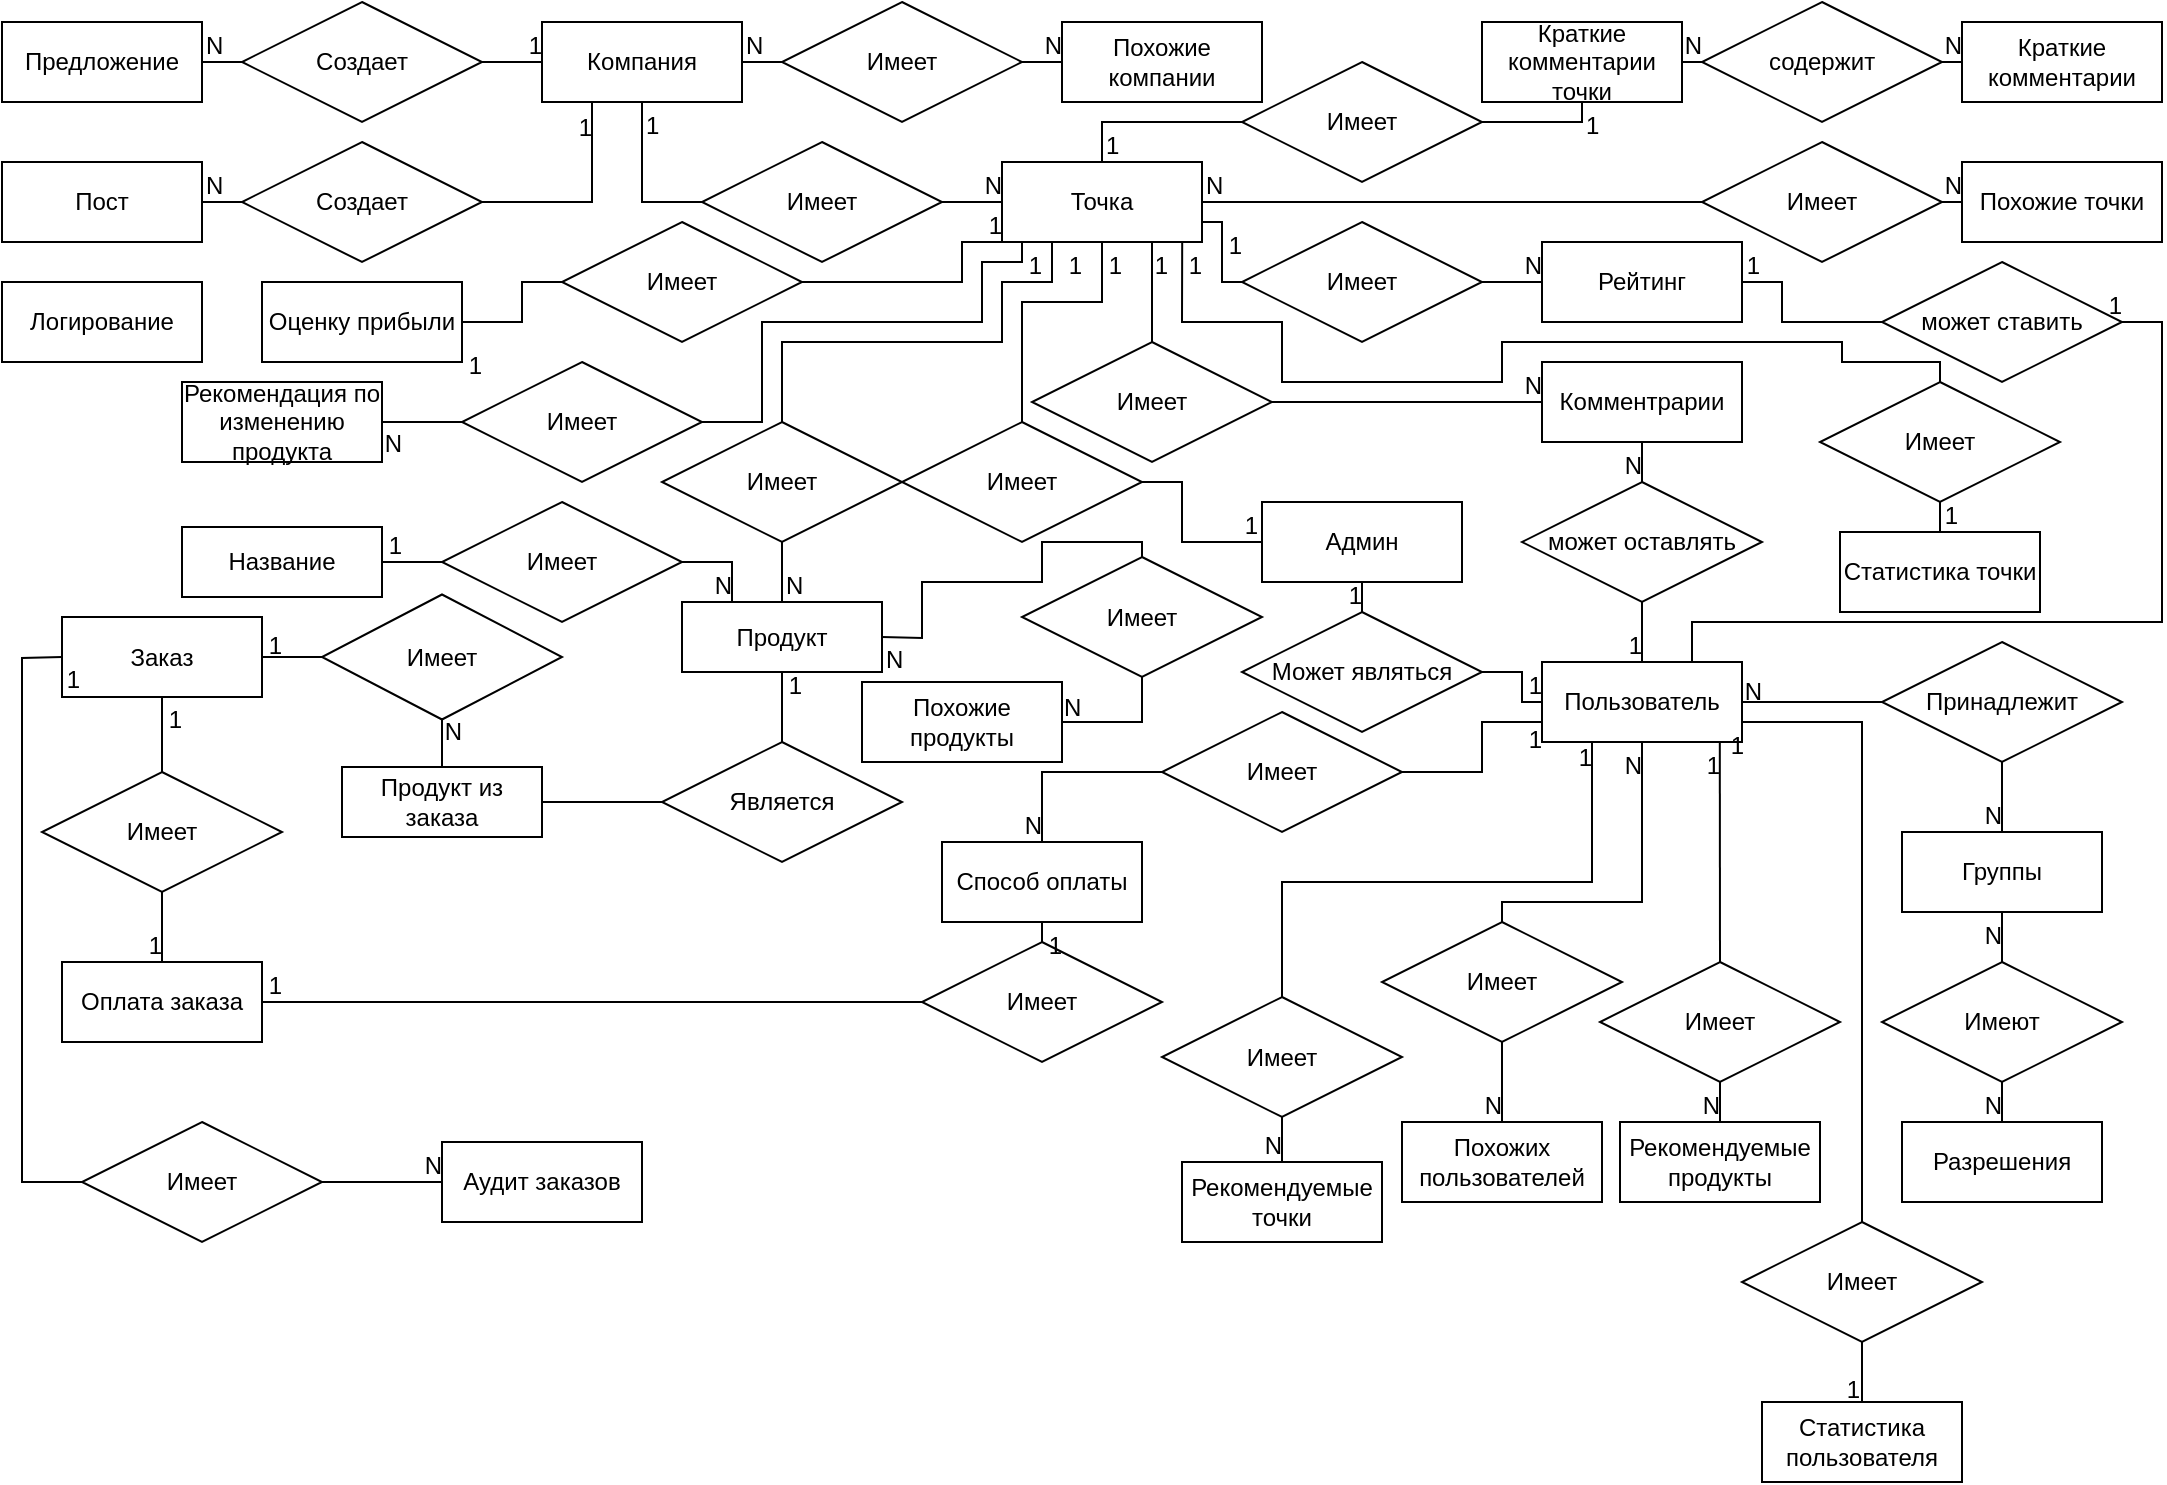 <mxfile version="20.6.2" type="device" pages="4"><diagram id="R2lEEEUBdFMjLlhIrx00" name="Page-1"><mxGraphModel dx="1261" dy="967" grid="1" gridSize="10" guides="1" tooltips="1" connect="1" arrows="1" fold="1" page="1" pageScale="1" pageWidth="1100" pageHeight="850" math="0" shadow="0" extFonts="Permanent Marker^https://fonts.googleapis.com/css?family=Permanent+Marker"><root><mxCell id="0"/><mxCell id="1" parent="0"/><mxCell id="6TABQaP2yWxnp2-CrHWN-1253" value="Имеет" style="shape=rhombus;perimeter=rhombusPerimeter;whiteSpace=wrap;html=1;align=center;" vertex="1" parent="1"><mxGeometry x="360" y="80" width="120" height="60" as="geometry"/></mxCell><mxCell id="6TABQaP2yWxnp2-CrHWN-1254" value="Создает" style="shape=rhombus;perimeter=rhombusPerimeter;whiteSpace=wrap;html=1;align=center;" vertex="1" parent="1"><mxGeometry x="130" y="10" width="120" height="60" as="geometry"/></mxCell><mxCell id="6TABQaP2yWxnp2-CrHWN-1255" value="Компания" style="whiteSpace=wrap;html=1;align=center;" vertex="1" parent="1"><mxGeometry x="280" y="20" width="100" height="40" as="geometry"/></mxCell><mxCell id="6TABQaP2yWxnp2-CrHWN-1256" value="Точка" style="whiteSpace=wrap;html=1;align=center;" vertex="1" parent="1"><mxGeometry x="510" y="90" width="100" height="40" as="geometry"/></mxCell><mxCell id="6TABQaP2yWxnp2-CrHWN-1257" value="Пост" style="whiteSpace=wrap;html=1;align=center;" vertex="1" parent="1"><mxGeometry x="10" y="90" width="100" height="40" as="geometry"/></mxCell><mxCell id="6TABQaP2yWxnp2-CrHWN-1258" value="Предложение" style="whiteSpace=wrap;html=1;align=center;" vertex="1" parent="1"><mxGeometry x="10" y="20" width="100" height="40" as="geometry"/></mxCell><mxCell id="6TABQaP2yWxnp2-CrHWN-1259" value="Создает" style="shape=rhombus;perimeter=rhombusPerimeter;whiteSpace=wrap;html=1;align=center;" vertex="1" parent="1"><mxGeometry x="130" y="80" width="120" height="60" as="geometry"/></mxCell><mxCell id="6TABQaP2yWxnp2-CrHWN-1260" value="" style="endArrow=none;html=1;rounded=0;exitX=1;exitY=0.5;exitDx=0;exitDy=0;entryX=0;entryY=0.5;entryDx=0;entryDy=0;" edge="1" parent="1" source="6TABQaP2yWxnp2-CrHWN-1258" target="6TABQaP2yWxnp2-CrHWN-1254"><mxGeometry relative="1" as="geometry"><mxPoint x="400" y="430" as="sourcePoint"/><mxPoint x="560" y="430" as="targetPoint"/></mxGeometry></mxCell><mxCell id="6TABQaP2yWxnp2-CrHWN-1261" value="N" style="resizable=0;html=1;align=left;verticalAlign=bottom;" connectable="0" vertex="1" parent="6TABQaP2yWxnp2-CrHWN-1260"><mxGeometry x="-1" relative="1" as="geometry"/></mxCell><mxCell id="6TABQaP2yWxnp2-CrHWN-1262" value="" style="resizable=0;html=1;align=right;verticalAlign=bottom;" connectable="0" vertex="1" parent="6TABQaP2yWxnp2-CrHWN-1260"><mxGeometry x="1" relative="1" as="geometry"/></mxCell><mxCell id="6TABQaP2yWxnp2-CrHWN-1263" value="" style="endArrow=none;html=1;rounded=0;exitX=1;exitY=0.5;exitDx=0;exitDy=0;entryX=0;entryY=0.5;entryDx=0;entryDy=0;" edge="1" parent="1" source="6TABQaP2yWxnp2-CrHWN-1254" target="6TABQaP2yWxnp2-CrHWN-1255"><mxGeometry relative="1" as="geometry"><mxPoint x="120" y="50" as="sourcePoint"/><mxPoint x="150" y="50" as="targetPoint"/></mxGeometry></mxCell><mxCell id="6TABQaP2yWxnp2-CrHWN-1264" value="" style="resizable=0;html=1;align=left;verticalAlign=bottom;" connectable="0" vertex="1" parent="6TABQaP2yWxnp2-CrHWN-1263"><mxGeometry x="-1" relative="1" as="geometry"/></mxCell><mxCell id="6TABQaP2yWxnp2-CrHWN-1265" value="1" style="resizable=0;html=1;align=right;verticalAlign=bottom;" connectable="0" vertex="1" parent="6TABQaP2yWxnp2-CrHWN-1263"><mxGeometry x="1" relative="1" as="geometry"/></mxCell><mxCell id="6TABQaP2yWxnp2-CrHWN-1266" value="" style="endArrow=none;html=1;rounded=0;exitX=1;exitY=0.5;exitDx=0;exitDy=0;entryX=0;entryY=0.5;entryDx=0;entryDy=0;" edge="1" parent="1" source="6TABQaP2yWxnp2-CrHWN-1257" target="6TABQaP2yWxnp2-CrHWN-1259"><mxGeometry relative="1" as="geometry"><mxPoint x="120.0" y="120" as="sourcePoint"/><mxPoint x="150" y="120" as="targetPoint"/></mxGeometry></mxCell><mxCell id="6TABQaP2yWxnp2-CrHWN-1267" value="N" style="resizable=0;html=1;align=left;verticalAlign=bottom;" connectable="0" vertex="1" parent="6TABQaP2yWxnp2-CrHWN-1266"><mxGeometry x="-1" relative="1" as="geometry"/></mxCell><mxCell id="6TABQaP2yWxnp2-CrHWN-1268" value="" style="resizable=0;html=1;align=right;verticalAlign=bottom;" connectable="0" vertex="1" parent="6TABQaP2yWxnp2-CrHWN-1266"><mxGeometry x="1" relative="1" as="geometry"/></mxCell><mxCell id="6TABQaP2yWxnp2-CrHWN-1269" value="" style="endArrow=none;html=1;rounded=0;exitX=1;exitY=0.5;exitDx=0;exitDy=0;entryX=0.25;entryY=1;entryDx=0;entryDy=0;" edge="1" parent="1" source="6TABQaP2yWxnp2-CrHWN-1259" target="6TABQaP2yWxnp2-CrHWN-1255"><mxGeometry relative="1" as="geometry"><mxPoint x="270" y="120" as="sourcePoint"/><mxPoint x="310" y="50" as="targetPoint"/><Array as="points"><mxPoint x="305" y="110"/></Array></mxGeometry></mxCell><mxCell id="6TABQaP2yWxnp2-CrHWN-1270" value="" style="resizable=0;html=1;align=left;verticalAlign=bottom;" connectable="0" vertex="1" parent="6TABQaP2yWxnp2-CrHWN-1269"><mxGeometry x="-1" relative="1" as="geometry"/></mxCell><mxCell id="6TABQaP2yWxnp2-CrHWN-1271" value="1" style="resizable=0;html=1;align=right;verticalAlign=bottom;" connectable="0" vertex="1" parent="6TABQaP2yWxnp2-CrHWN-1269"><mxGeometry x="1" relative="1" as="geometry"><mxPoint y="21" as="offset"/></mxGeometry></mxCell><mxCell id="6TABQaP2yWxnp2-CrHWN-1272" value="" style="endArrow=none;html=1;rounded=0;entryX=0;entryY=0.5;entryDx=0;entryDy=0;exitX=0.5;exitY=1;exitDx=0;exitDy=0;" edge="1" parent="1" source="6TABQaP2yWxnp2-CrHWN-1255" target="6TABQaP2yWxnp2-CrHWN-1253"><mxGeometry relative="1" as="geometry"><mxPoint x="350" y="60" as="sourcePoint"/><mxPoint x="350" y="130" as="targetPoint"/><Array as="points"><mxPoint x="330" y="110"/></Array></mxGeometry></mxCell><mxCell id="6TABQaP2yWxnp2-CrHWN-1273" value="1" style="resizable=0;html=1;align=left;verticalAlign=bottom;" connectable="0" vertex="1" parent="6TABQaP2yWxnp2-CrHWN-1272"><mxGeometry x="-1" relative="1" as="geometry"><mxPoint y="20" as="offset"/></mxGeometry></mxCell><mxCell id="6TABQaP2yWxnp2-CrHWN-1274" value="" style="resizable=0;html=1;align=right;verticalAlign=bottom;" connectable="0" vertex="1" parent="6TABQaP2yWxnp2-CrHWN-1272"><mxGeometry x="1" relative="1" as="geometry"/></mxCell><mxCell id="6TABQaP2yWxnp2-CrHWN-1275" value="" style="endArrow=none;html=1;rounded=0;exitX=1;exitY=0.5;exitDx=0;exitDy=0;entryX=0;entryY=0.5;entryDx=0;entryDy=0;" edge="1" parent="1" source="6TABQaP2yWxnp2-CrHWN-1253" target="6TABQaP2yWxnp2-CrHWN-1256"><mxGeometry relative="1" as="geometry"><mxPoint x="480" y="30" as="sourcePoint"/><mxPoint x="520" y="30" as="targetPoint"/></mxGeometry></mxCell><mxCell id="6TABQaP2yWxnp2-CrHWN-1277" value="N" style="resizable=0;html=1;align=right;verticalAlign=bottom;" connectable="0" vertex="1" parent="6TABQaP2yWxnp2-CrHWN-1275"><mxGeometry x="1" relative="1" as="geometry"/></mxCell><mxCell id="6TABQaP2yWxnp2-CrHWN-1278" value="Похожие компании" style="whiteSpace=wrap;html=1;align=center;" vertex="1" parent="1"><mxGeometry x="540" y="20" width="100" height="40" as="geometry"/></mxCell><mxCell id="6TABQaP2yWxnp2-CrHWN-1279" value="Имеет" style="shape=rhombus;perimeter=rhombusPerimeter;whiteSpace=wrap;html=1;align=center;" vertex="1" parent="1"><mxGeometry x="400" y="10" width="120" height="60" as="geometry"/></mxCell><mxCell id="6TABQaP2yWxnp2-CrHWN-1280" value="" style="endArrow=none;html=1;rounded=0;exitX=1;exitY=0.5;exitDx=0;exitDy=0;entryX=0;entryY=0.5;entryDx=0;entryDy=0;" edge="1" parent="1" source="6TABQaP2yWxnp2-CrHWN-1279" target="6TABQaP2yWxnp2-CrHWN-1278"><mxGeometry relative="1" as="geometry"><mxPoint x="380" y="230" as="sourcePoint"/><mxPoint x="380" y="260" as="targetPoint"/></mxGeometry></mxCell><mxCell id="6TABQaP2yWxnp2-CrHWN-1281" value="N" style="resizable=0;html=1;align=right;verticalAlign=bottom;" connectable="0" vertex="1" parent="6TABQaP2yWxnp2-CrHWN-1280"><mxGeometry x="1" relative="1" as="geometry"/></mxCell><mxCell id="6TABQaP2yWxnp2-CrHWN-1282" value="" style="endArrow=none;html=1;rounded=0;entryX=0;entryY=0.5;entryDx=0;entryDy=0;exitX=1;exitY=0.5;exitDx=0;exitDy=0;" edge="1" parent="1" source="6TABQaP2yWxnp2-CrHWN-1255" target="6TABQaP2yWxnp2-CrHWN-1279"><mxGeometry relative="1" as="geometry"><mxPoint x="420" y="70" as="sourcePoint"/><mxPoint x="180" y="80" as="targetPoint"/></mxGeometry></mxCell><mxCell id="6TABQaP2yWxnp2-CrHWN-1283" value="N" style="resizable=0;html=1;align=left;verticalAlign=bottom;" connectable="0" vertex="1" parent="6TABQaP2yWxnp2-CrHWN-1282"><mxGeometry x="-1" relative="1" as="geometry"/></mxCell><mxCell id="6TABQaP2yWxnp2-CrHWN-1284" value="" style="resizable=0;html=1;align=right;verticalAlign=bottom;" connectable="0" vertex="1" parent="6TABQaP2yWxnp2-CrHWN-1282"><mxGeometry x="1" relative="1" as="geometry"/></mxCell><mxCell id="6TABQaP2yWxnp2-CrHWN-1285" value="Похожие точки" style="whiteSpace=wrap;html=1;align=center;" vertex="1" parent="1"><mxGeometry x="990" y="90" width="100" height="40" as="geometry"/></mxCell><mxCell id="6TABQaP2yWxnp2-CrHWN-1286" value="Имеет" style="shape=rhombus;perimeter=rhombusPerimeter;whiteSpace=wrap;html=1;align=center;" vertex="1" parent="1"><mxGeometry x="860" y="80" width="120" height="60" as="geometry"/></mxCell><mxCell id="6TABQaP2yWxnp2-CrHWN-1287" value="" style="endArrow=none;html=1;rounded=0;exitX=1;exitY=0.5;exitDx=0;exitDy=0;entryX=0;entryY=0.5;entryDx=0;entryDy=0;" edge="1" parent="1" source="6TABQaP2yWxnp2-CrHWN-1286" target="6TABQaP2yWxnp2-CrHWN-1285"><mxGeometry relative="1" as="geometry"><mxPoint x="430" y="380" as="sourcePoint"/><mxPoint x="430" y="410" as="targetPoint"/></mxGeometry></mxCell><mxCell id="6TABQaP2yWxnp2-CrHWN-1288" value="N" style="resizable=0;html=1;align=right;verticalAlign=bottom;" connectable="0" vertex="1" parent="6TABQaP2yWxnp2-CrHWN-1287"><mxGeometry x="1" relative="1" as="geometry"/></mxCell><mxCell id="6TABQaP2yWxnp2-CrHWN-1289" value="" style="resizable=0;html=1;align=right;verticalAlign=bottom;" connectable="0" vertex="1" parent="1"><mxGeometry x="510" y="220" as="geometry"/></mxCell><mxCell id="6TABQaP2yWxnp2-CrHWN-1290" value="" style="endArrow=none;html=1;rounded=0;entryX=0;entryY=0.5;entryDx=0;entryDy=0;exitX=1;exitY=0.5;exitDx=0;exitDy=0;" edge="1" parent="1" source="6TABQaP2yWxnp2-CrHWN-1256" target="6TABQaP2yWxnp2-CrHWN-1286"><mxGeometry relative="1" as="geometry"><mxPoint x="480" y="30" as="sourcePoint"/><mxPoint x="520" y="30" as="targetPoint"/></mxGeometry></mxCell><mxCell id="6TABQaP2yWxnp2-CrHWN-1291" value="N" style="resizable=0;html=1;align=left;verticalAlign=bottom;" connectable="0" vertex="1" parent="6TABQaP2yWxnp2-CrHWN-1290"><mxGeometry x="-1" relative="1" as="geometry"/></mxCell><mxCell id="6TABQaP2yWxnp2-CrHWN-1292" value="" style="resizable=0;html=1;align=right;verticalAlign=bottom;" connectable="0" vertex="1" parent="6TABQaP2yWxnp2-CrHWN-1290"><mxGeometry x="1" relative="1" as="geometry"/></mxCell><mxCell id="6TABQaP2yWxnp2-CrHWN-1293" value="Оценку прибыли" style="whiteSpace=wrap;html=1;align=center;" vertex="1" parent="1"><mxGeometry x="140" y="150" width="100" height="40" as="geometry"/></mxCell><mxCell id="6TABQaP2yWxnp2-CrHWN-1296" value="Имеет" style="shape=rhombus;perimeter=rhombusPerimeter;whiteSpace=wrap;html=1;align=center;" vertex="1" parent="1"><mxGeometry x="630" y="40" width="120" height="60" as="geometry"/></mxCell><mxCell id="6TABQaP2yWxnp2-CrHWN-1298" value="Краткие комментарии точки" style="whiteSpace=wrap;html=1;align=center;" vertex="1" parent="1"><mxGeometry x="750" y="20" width="100" height="40" as="geometry"/></mxCell><mxCell id="6TABQaP2yWxnp2-CrHWN-1299" value="содержит" style="shape=rhombus;perimeter=rhombusPerimeter;whiteSpace=wrap;html=1;align=center;" vertex="1" parent="1"><mxGeometry x="860" y="10" width="120" height="60" as="geometry"/></mxCell><mxCell id="6TABQaP2yWxnp2-CrHWN-1300" value="Краткие комментарии" style="whiteSpace=wrap;html=1;align=center;" vertex="1" parent="1"><mxGeometry x="990" y="20" width="100" height="40" as="geometry"/></mxCell><mxCell id="6TABQaP2yWxnp2-CrHWN-1301" value="" style="endArrow=none;html=1;rounded=0;exitX=1;exitY=0.5;exitDx=0;exitDy=0;entryX=0;entryY=0.5;entryDx=0;entryDy=0;" edge="1" parent="1" source="6TABQaP2yWxnp2-CrHWN-1299" target="6TABQaP2yWxnp2-CrHWN-1300"><mxGeometry relative="1" as="geometry"><mxPoint x="640" y="30" as="sourcePoint"/><mxPoint x="680" y="30" as="targetPoint"/></mxGeometry></mxCell><mxCell id="6TABQaP2yWxnp2-CrHWN-1302" value="N" style="resizable=0;html=1;align=right;verticalAlign=bottom;" connectable="0" vertex="1" parent="6TABQaP2yWxnp2-CrHWN-1301"><mxGeometry x="1" relative="1" as="geometry"/></mxCell><mxCell id="6TABQaP2yWxnp2-CrHWN-1303" value="" style="endArrow=none;html=1;rounded=0;exitX=0;exitY=0.5;exitDx=0;exitDy=0;entryX=1;entryY=0.5;entryDx=0;entryDy=0;" edge="1" parent="1" source="6TABQaP2yWxnp2-CrHWN-1299" target="6TABQaP2yWxnp2-CrHWN-1298"><mxGeometry relative="1" as="geometry"><mxPoint x="930" y="140" as="sourcePoint"/><mxPoint x="960" y="140" as="targetPoint"/></mxGeometry></mxCell><mxCell id="6TABQaP2yWxnp2-CrHWN-1304" value="N" style="resizable=0;html=1;align=right;verticalAlign=bottom;" connectable="0" vertex="1" parent="6TABQaP2yWxnp2-CrHWN-1303"><mxGeometry x="1" relative="1" as="geometry"><mxPoint x="10" as="offset"/></mxGeometry></mxCell><mxCell id="6TABQaP2yWxnp2-CrHWN-1305" value="" style="endArrow=none;html=1;rounded=0;entryX=0;entryY=0.5;entryDx=0;entryDy=0;exitX=0.5;exitY=0;exitDx=0;exitDy=0;" edge="1" parent="1" source="6TABQaP2yWxnp2-CrHWN-1256" target="6TABQaP2yWxnp2-CrHWN-1296"><mxGeometry relative="1" as="geometry"><mxPoint x="430" y="50" as="sourcePoint"/><mxPoint x="430" y="120" as="targetPoint"/><Array as="points"><mxPoint x="560" y="70"/></Array></mxGeometry></mxCell><mxCell id="6TABQaP2yWxnp2-CrHWN-1306" value="1" style="resizable=0;html=1;align=left;verticalAlign=bottom;" connectable="0" vertex="1" parent="6TABQaP2yWxnp2-CrHWN-1305"><mxGeometry x="-1" relative="1" as="geometry"><mxPoint as="offset"/></mxGeometry></mxCell><mxCell id="6TABQaP2yWxnp2-CrHWN-1307" value="" style="resizable=0;html=1;align=right;verticalAlign=bottom;" connectable="0" vertex="1" parent="6TABQaP2yWxnp2-CrHWN-1305"><mxGeometry x="1" relative="1" as="geometry"/></mxCell><mxCell id="6TABQaP2yWxnp2-CrHWN-1308" value="" style="endArrow=none;html=1;rounded=0;entryX=1;entryY=0.5;entryDx=0;entryDy=0;exitX=0.5;exitY=1;exitDx=0;exitDy=0;" edge="1" parent="1" source="6TABQaP2yWxnp2-CrHWN-1298" target="6TABQaP2yWxnp2-CrHWN-1296"><mxGeometry relative="1" as="geometry"><mxPoint x="455" y="210" as="sourcePoint"/><mxPoint x="520" y="140" as="targetPoint"/><Array as="points"><mxPoint x="800" y="70"/></Array></mxGeometry></mxCell><mxCell id="6TABQaP2yWxnp2-CrHWN-1309" value="1" style="resizable=0;html=1;align=left;verticalAlign=bottom;" connectable="0" vertex="1" parent="6TABQaP2yWxnp2-CrHWN-1308"><mxGeometry x="-1" relative="1" as="geometry"><mxPoint y="20" as="offset"/></mxGeometry></mxCell><mxCell id="6TABQaP2yWxnp2-CrHWN-1310" value="" style="resizable=0;html=1;align=right;verticalAlign=bottom;" connectable="0" vertex="1" parent="6TABQaP2yWxnp2-CrHWN-1308"><mxGeometry x="1" relative="1" as="geometry"/></mxCell><mxCell id="6TABQaP2yWxnp2-CrHWN-1311" value="Админ" style="whiteSpace=wrap;html=1;align=center;" vertex="1" parent="1"><mxGeometry x="640" y="260" width="100" height="40" as="geometry"/></mxCell><mxCell id="6TABQaP2yWxnp2-CrHWN-1312" value="Имеет" style="shape=rhombus;perimeter=rhombusPerimeter;whiteSpace=wrap;html=1;align=center;" vertex="1" parent="1"><mxGeometry x="290" y="120" width="120" height="60" as="geometry"/></mxCell><mxCell id="6TABQaP2yWxnp2-CrHWN-1314" value="" style="endArrow=none;html=1;rounded=0;exitX=1;exitY=0.5;exitDx=0;exitDy=0;entryX=0;entryY=1;entryDx=0;entryDy=0;" edge="1" parent="1" source="6TABQaP2yWxnp2-CrHWN-1312" target="6TABQaP2yWxnp2-CrHWN-1256"><mxGeometry relative="1" as="geometry"><mxPoint x="500" y="250" as="sourcePoint"/><mxPoint x="360" y="290" as="targetPoint"/><Array as="points"><mxPoint x="490" y="150"/><mxPoint x="490" y="130"/></Array></mxGeometry></mxCell><mxCell id="6TABQaP2yWxnp2-CrHWN-1315" value="1" style="resizable=0;html=1;align=right;verticalAlign=bottom;" connectable="0" vertex="1" parent="6TABQaP2yWxnp2-CrHWN-1314"><mxGeometry x="1" relative="1" as="geometry"/></mxCell><mxCell id="6TABQaP2yWxnp2-CrHWN-1316" value="" style="endArrow=none;html=1;rounded=0;entryX=1;entryY=0.5;entryDx=0;entryDy=0;exitX=0;exitY=0.5;exitDx=0;exitDy=0;" edge="1" parent="1" source="6TABQaP2yWxnp2-CrHWN-1312" target="6TABQaP2yWxnp2-CrHWN-1293"><mxGeometry relative="1" as="geometry"><mxPoint x="220" y="220" as="sourcePoint"/><mxPoint x="350" y="230" as="targetPoint"/><Array as="points"><mxPoint x="270" y="150"/><mxPoint x="270" y="170"/></Array></mxGeometry></mxCell><mxCell id="6TABQaP2yWxnp2-CrHWN-1317" value="1" style="resizable=0;html=1;align=right;verticalAlign=bottom;" connectable="0" vertex="1" parent="6TABQaP2yWxnp2-CrHWN-1316"><mxGeometry x="1" relative="1" as="geometry"><mxPoint x="10" y="30" as="offset"/></mxGeometry></mxCell><mxCell id="6TABQaP2yWxnp2-CrHWN-1318" value="Пользователь" style="whiteSpace=wrap;html=1;align=center;" vertex="1" parent="1"><mxGeometry x="780" y="340" width="100" height="40" as="geometry"/></mxCell><mxCell id="6TABQaP2yWxnp2-CrHWN-1319" value="Может являться" style="shape=rhombus;perimeter=rhombusPerimeter;whiteSpace=wrap;html=1;align=center;" vertex="1" parent="1"><mxGeometry x="630" y="315" width="120" height="60" as="geometry"/></mxCell><mxCell id="6TABQaP2yWxnp2-CrHWN-1324" value="Имеет" style="shape=rhombus;perimeter=rhombusPerimeter;whiteSpace=wrap;html=1;align=center;" vertex="1" parent="1"><mxGeometry x="460" y="220" width="120" height="60" as="geometry"/></mxCell><mxCell id="6TABQaP2yWxnp2-CrHWN-1325" value="" style="endArrow=none;html=1;rounded=0;entryX=0.5;entryY=1;entryDx=0;entryDy=0;exitX=0.5;exitY=0;exitDx=0;exitDy=0;" edge="1" parent="1" source="6TABQaP2yWxnp2-CrHWN-1324" target="6TABQaP2yWxnp2-CrHWN-1256"><mxGeometry relative="1" as="geometry"><mxPoint x="480" y="270" as="sourcePoint"/><mxPoint x="200" y="230" as="targetPoint"/><Array as="points"><mxPoint x="520" y="160"/><mxPoint x="560" y="160"/></Array></mxGeometry></mxCell><mxCell id="6TABQaP2yWxnp2-CrHWN-1326" value="1" style="resizable=0;html=1;align=right;verticalAlign=bottom;" connectable="0" vertex="1" parent="6TABQaP2yWxnp2-CrHWN-1325"><mxGeometry x="1" relative="1" as="geometry"><mxPoint x="10" y="20" as="offset"/></mxGeometry></mxCell><mxCell id="6TABQaP2yWxnp2-CrHWN-1327" value="" style="endArrow=none;html=1;rounded=0;entryX=0;entryY=0.5;entryDx=0;entryDy=0;exitX=1;exitY=0.5;exitDx=0;exitDy=0;" edge="1" parent="1" source="6TABQaP2yWxnp2-CrHWN-1324" target="6TABQaP2yWxnp2-CrHWN-1311"><mxGeometry relative="1" as="geometry"><mxPoint x="430" y="290" as="sourcePoint"/><mxPoint x="430" y="250" as="targetPoint"/><Array as="points"><mxPoint x="600" y="250"/><mxPoint x="600" y="280"/></Array></mxGeometry></mxCell><mxCell id="6TABQaP2yWxnp2-CrHWN-1328" value="1" style="resizable=0;html=1;align=right;verticalAlign=bottom;" connectable="0" vertex="1" parent="6TABQaP2yWxnp2-CrHWN-1327"><mxGeometry x="1" relative="1" as="geometry"><mxPoint x="-2" as="offset"/></mxGeometry></mxCell><mxCell id="6TABQaP2yWxnp2-CrHWN-1329" value="" style="endArrow=none;html=1;rounded=0;exitX=1;exitY=0.5;exitDx=0;exitDy=0;entryX=0;entryY=0.5;entryDx=0;entryDy=0;" edge="1" parent="1" source="6TABQaP2yWxnp2-CrHWN-1319" target="6TABQaP2yWxnp2-CrHWN-1318"><mxGeometry relative="1" as="geometry"><mxPoint x="350" y="255" as="sourcePoint"/><mxPoint x="380" y="255" as="targetPoint"/><Array as="points"><mxPoint x="770" y="345"/><mxPoint x="770" y="360"/></Array></mxGeometry></mxCell><mxCell id="6TABQaP2yWxnp2-CrHWN-1330" value="1" style="resizable=0;html=1;align=right;verticalAlign=bottom;" connectable="0" vertex="1" parent="6TABQaP2yWxnp2-CrHWN-1329"><mxGeometry x="1" relative="1" as="geometry"/></mxCell><mxCell id="6TABQaP2yWxnp2-CrHWN-1331" value="" style="endArrow=none;html=1;rounded=0;exitX=0.5;exitY=0;exitDx=0;exitDy=0;entryX=0.5;entryY=1;entryDx=0;entryDy=0;" edge="1" parent="1" source="6TABQaP2yWxnp2-CrHWN-1319" target="6TABQaP2yWxnp2-CrHWN-1311"><mxGeometry relative="1" as="geometry"><mxPoint x="640" y="430" as="sourcePoint"/><mxPoint x="680" y="430" as="targetPoint"/></mxGeometry></mxCell><mxCell id="6TABQaP2yWxnp2-CrHWN-1332" value="1" style="resizable=0;html=1;align=right;verticalAlign=bottom;" connectable="0" vertex="1" parent="6TABQaP2yWxnp2-CrHWN-1331"><mxGeometry x="1" relative="1" as="geometry"><mxPoint y="15" as="offset"/></mxGeometry></mxCell><mxCell id="6TABQaP2yWxnp2-CrHWN-1333" value="Имеет" style="shape=rhombus;perimeter=rhombusPerimeter;whiteSpace=wrap;html=1;align=center;" vertex="1" parent="1"><mxGeometry x="340" y="220" width="120" height="60" as="geometry"/></mxCell><mxCell id="6TABQaP2yWxnp2-CrHWN-1334" value="Продукт" style="whiteSpace=wrap;html=1;align=center;" vertex="1" parent="1"><mxGeometry x="350" y="310" width="100" height="35" as="geometry"/></mxCell><mxCell id="6TABQaP2yWxnp2-CrHWN-1335" value="" style="endArrow=none;html=1;rounded=0;entryX=0.25;entryY=1;entryDx=0;entryDy=0;exitX=0.5;exitY=0;exitDx=0;exitDy=0;" edge="1" parent="1" source="6TABQaP2yWxnp2-CrHWN-1333" target="6TABQaP2yWxnp2-CrHWN-1256"><mxGeometry relative="1" as="geometry"><mxPoint x="430" y="290" as="sourcePoint"/><mxPoint x="430" y="250" as="targetPoint"/><Array as="points"><mxPoint x="400" y="180"/><mxPoint x="510" y="180"/><mxPoint x="510" y="150"/><mxPoint x="535" y="150"/></Array></mxGeometry></mxCell><mxCell id="6TABQaP2yWxnp2-CrHWN-1336" value="1" style="resizable=0;html=1;align=right;verticalAlign=bottom;" connectable="0" vertex="1" parent="6TABQaP2yWxnp2-CrHWN-1335"><mxGeometry x="1" relative="1" as="geometry"><mxPoint x="15" y="20" as="offset"/></mxGeometry></mxCell><mxCell id="6TABQaP2yWxnp2-CrHWN-1339" value="" style="endArrow=none;html=1;rounded=0;exitX=0.5;exitY=0;exitDx=0;exitDy=0;entryX=0.5;entryY=1;entryDx=0;entryDy=0;" edge="1" parent="1" source="6TABQaP2yWxnp2-CrHWN-1334" target="6TABQaP2yWxnp2-CrHWN-1333"><mxGeometry relative="1" as="geometry"><mxPoint x="200" y="60" as="sourcePoint"/><mxPoint x="230" y="60" as="targetPoint"/></mxGeometry></mxCell><mxCell id="6TABQaP2yWxnp2-CrHWN-1340" value="N" style="resizable=0;html=1;align=left;verticalAlign=bottom;" connectable="0" vertex="1" parent="6TABQaP2yWxnp2-CrHWN-1339"><mxGeometry x="-1" relative="1" as="geometry"/></mxCell><mxCell id="6TABQaP2yWxnp2-CrHWN-1341" value="" style="resizable=0;html=1;align=right;verticalAlign=bottom;" connectable="0" vertex="1" parent="6TABQaP2yWxnp2-CrHWN-1339"><mxGeometry x="1" relative="1" as="geometry"/></mxCell><mxCell id="6TABQaP2yWxnp2-CrHWN-1342" value="Имеет" style="shape=rhombus;perimeter=rhombusPerimeter;whiteSpace=wrap;html=1;align=center;" vertex="1" parent="1"><mxGeometry x="230" y="260" width="120" height="60" as="geometry"/></mxCell><mxCell id="6TABQaP2yWxnp2-CrHWN-1343" value="Название" style="whiteSpace=wrap;html=1;align=center;" vertex="1" parent="1"><mxGeometry x="100" y="272.5" width="100" height="35" as="geometry"/></mxCell><mxCell id="6TABQaP2yWxnp2-CrHWN-1344" value="" style="endArrow=none;html=1;rounded=0;entryX=0.25;entryY=0;entryDx=0;entryDy=0;exitX=1;exitY=0.5;exitDx=0;exitDy=0;" edge="1" parent="1" source="6TABQaP2yWxnp2-CrHWN-1342" target="6TABQaP2yWxnp2-CrHWN-1334"><mxGeometry relative="1" as="geometry"><mxPoint x="290" y="320" as="sourcePoint"/><mxPoint x="405" y="280" as="targetPoint"/><Array as="points"><mxPoint x="375" y="290"/></Array></mxGeometry></mxCell><mxCell id="6TABQaP2yWxnp2-CrHWN-1345" value="N" style="resizable=0;html=1;align=right;verticalAlign=bottom;" connectable="0" vertex="1" parent="6TABQaP2yWxnp2-CrHWN-1344"><mxGeometry x="1" relative="1" as="geometry"><mxPoint as="offset"/></mxGeometry></mxCell><mxCell id="6TABQaP2yWxnp2-CrHWN-1346" value="" style="endArrow=none;html=1;rounded=0;entryX=1;entryY=0.5;entryDx=0;entryDy=0;exitX=0;exitY=0.5;exitDx=0;exitDy=0;" edge="1" parent="1" source="6TABQaP2yWxnp2-CrHWN-1342" target="6TABQaP2yWxnp2-CrHWN-1343"><mxGeometry relative="1" as="geometry"><mxPoint x="430" y="380.0" as="sourcePoint"/><mxPoint x="430" y="415.0" as="targetPoint"/></mxGeometry></mxCell><mxCell id="6TABQaP2yWxnp2-CrHWN-1347" value="1" style="resizable=0;html=1;align=right;verticalAlign=bottom;" connectable="0" vertex="1" parent="6TABQaP2yWxnp2-CrHWN-1346"><mxGeometry x="1" relative="1" as="geometry"><mxPoint x="10" as="offset"/></mxGeometry></mxCell><mxCell id="6TABQaP2yWxnp2-CrHWN-1348" value="Имеет" style="shape=rhombus;perimeter=rhombusPerimeter;whiteSpace=wrap;html=1;align=center;" vertex="1" parent="1"><mxGeometry x="525" y="180" width="120" height="60" as="geometry"/></mxCell><mxCell id="6TABQaP2yWxnp2-CrHWN-1349" value="" style="endArrow=none;html=1;rounded=0;entryX=0.75;entryY=1;entryDx=0;entryDy=0;exitX=0.5;exitY=0;exitDx=0;exitDy=0;" edge="1" parent="1" source="6TABQaP2yWxnp2-CrHWN-1348" target="6TABQaP2yWxnp2-CrHWN-1256"><mxGeometry relative="1" as="geometry"><mxPoint x="430" y="290" as="sourcePoint"/><mxPoint x="430" y="250" as="targetPoint"/></mxGeometry></mxCell><mxCell id="6TABQaP2yWxnp2-CrHWN-1350" value="1" style="resizable=0;html=1;align=right;verticalAlign=bottom;" connectable="0" vertex="1" parent="6TABQaP2yWxnp2-CrHWN-1349"><mxGeometry x="1" relative="1" as="geometry"><mxPoint x="8" y="20" as="offset"/></mxGeometry></mxCell><mxCell id="6TABQaP2yWxnp2-CrHWN-1351" value="Комментрарии" style="whiteSpace=wrap;html=1;align=center;" vertex="1" parent="1"><mxGeometry x="780" y="190" width="100" height="40" as="geometry"/></mxCell><mxCell id="6TABQaP2yWxnp2-CrHWN-1352" value="" style="endArrow=none;html=1;rounded=0;exitX=1;exitY=0.5;exitDx=0;exitDy=0;entryX=0;entryY=0.5;entryDx=0;entryDy=0;" edge="1" parent="1" source="6TABQaP2yWxnp2-CrHWN-1348" target="6TABQaP2yWxnp2-CrHWN-1351"><mxGeometry relative="1" as="geometry"><mxPoint x="640" y="220" as="sourcePoint"/><mxPoint x="680" y="220" as="targetPoint"/></mxGeometry></mxCell><mxCell id="6TABQaP2yWxnp2-CrHWN-1353" value="N" style="resizable=0;html=1;align=right;verticalAlign=bottom;" connectable="0" vertex="1" parent="6TABQaP2yWxnp2-CrHWN-1352"><mxGeometry x="1" relative="1" as="geometry"/></mxCell><mxCell id="6TABQaP2yWxnp2-CrHWN-1354" value="может оставлять" style="shape=rhombus;perimeter=rhombusPerimeter;whiteSpace=wrap;html=1;align=center;" vertex="1" parent="1"><mxGeometry x="770" y="250" width="120" height="60" as="geometry"/></mxCell><mxCell id="6TABQaP2yWxnp2-CrHWN-1355" value="" style="endArrow=none;html=1;rounded=0;exitX=0.5;exitY=1;exitDx=0;exitDy=0;entryX=0.5;entryY=0;entryDx=0;entryDy=0;" edge="1" parent="1" source="6TABQaP2yWxnp2-CrHWN-1354" target="6TABQaP2yWxnp2-CrHWN-1318"><mxGeometry relative="1" as="geometry"><mxPoint x="640" y="430" as="sourcePoint"/><mxPoint x="670" y="430" as="targetPoint"/></mxGeometry></mxCell><mxCell id="6TABQaP2yWxnp2-CrHWN-1356" value="1" style="resizable=0;html=1;align=right;verticalAlign=bottom;" connectable="0" vertex="1" parent="6TABQaP2yWxnp2-CrHWN-1355"><mxGeometry x="1" relative="1" as="geometry"/></mxCell><mxCell id="6TABQaP2yWxnp2-CrHWN-1358" value="" style="endArrow=none;html=1;rounded=0;exitX=0.5;exitY=0;exitDx=0;exitDy=0;entryX=0.5;entryY=1;entryDx=0;entryDy=0;" edge="1" parent="1" source="6TABQaP2yWxnp2-CrHWN-1354" target="6TABQaP2yWxnp2-CrHWN-1351"><mxGeometry relative="1" as="geometry"><mxPoint x="640" y="300" as="sourcePoint"/><mxPoint x="680" y="300" as="targetPoint"/></mxGeometry></mxCell><mxCell id="6TABQaP2yWxnp2-CrHWN-1359" value="N" style="resizable=0;html=1;align=right;verticalAlign=bottom;" connectable="0" vertex="1" parent="6TABQaP2yWxnp2-CrHWN-1358"><mxGeometry x="1" relative="1" as="geometry"><mxPoint y="20" as="offset"/></mxGeometry></mxCell><mxCell id="6TABQaP2yWxnp2-CrHWN-1360" value="Имеет" style="shape=rhombus;perimeter=rhombusPerimeter;whiteSpace=wrap;html=1;align=center;" vertex="1" parent="1"><mxGeometry x="630" y="120" width="120" height="60" as="geometry"/></mxCell><mxCell id="6TABQaP2yWxnp2-CrHWN-1361" value="Рейтинг" style="whiteSpace=wrap;html=1;align=center;" vertex="1" parent="1"><mxGeometry x="780" y="130" width="100" height="40" as="geometry"/></mxCell><mxCell id="6TABQaP2yWxnp2-CrHWN-1362" value="" style="endArrow=none;html=1;rounded=0;exitX=1;exitY=0.5;exitDx=0;exitDy=0;entryX=0;entryY=0.5;entryDx=0;entryDy=0;" edge="1" parent="1" source="6TABQaP2yWxnp2-CrHWN-1360" target="6TABQaP2yWxnp2-CrHWN-1361"><mxGeometry relative="1" as="geometry"><mxPoint x="910" y="200" as="sourcePoint"/><mxPoint x="950" y="200" as="targetPoint"/></mxGeometry></mxCell><mxCell id="6TABQaP2yWxnp2-CrHWN-1363" value="N" style="resizable=0;html=1;align=right;verticalAlign=bottom;" connectable="0" vertex="1" parent="6TABQaP2yWxnp2-CrHWN-1362"><mxGeometry x="1" relative="1" as="geometry"/></mxCell><mxCell id="6TABQaP2yWxnp2-CrHWN-1364" value="может ставить" style="shape=rhombus;perimeter=rhombusPerimeter;whiteSpace=wrap;html=1;align=center;" vertex="1" parent="1"><mxGeometry x="950" y="140" width="120" height="60" as="geometry"/></mxCell><mxCell id="6TABQaP2yWxnp2-CrHWN-1365" value="" style="endArrow=none;html=1;rounded=0;exitX=0.75;exitY=0;exitDx=0;exitDy=0;entryX=1;entryY=0.5;entryDx=0;entryDy=0;" edge="1" parent="1" source="6TABQaP2yWxnp2-CrHWN-1318" target="6TABQaP2yWxnp2-CrHWN-1364"><mxGeometry relative="1" as="geometry"><mxPoint x="720" y="400.0" as="sourcePoint"/><mxPoint x="720" y="410.0" as="targetPoint"/><Array as="points"><mxPoint x="855" y="320"/><mxPoint x="1090" y="320"/><mxPoint x="1090" y="170"/></Array></mxGeometry></mxCell><mxCell id="6TABQaP2yWxnp2-CrHWN-1366" value="1" style="resizable=0;html=1;align=right;verticalAlign=bottom;" connectable="0" vertex="1" parent="6TABQaP2yWxnp2-CrHWN-1365"><mxGeometry x="1" relative="1" as="geometry"/></mxCell><mxCell id="6TABQaP2yWxnp2-CrHWN-1367" value="" style="endArrow=none;html=1;rounded=0;exitX=0;exitY=0.5;exitDx=0;exitDy=0;entryX=1;entryY=0.5;entryDx=0;entryDy=0;" edge="1" parent="1" source="6TABQaP2yWxnp2-CrHWN-1364" target="6TABQaP2yWxnp2-CrHWN-1361"><mxGeometry relative="1" as="geometry"><mxPoint x="770" y="430.0" as="sourcePoint"/><mxPoint x="800" y="430.0" as="targetPoint"/><Array as="points"><mxPoint x="900" y="170"/><mxPoint x="900" y="150"/></Array></mxGeometry></mxCell><mxCell id="6TABQaP2yWxnp2-CrHWN-1368" value="1" style="resizable=0;html=1;align=right;verticalAlign=bottom;" connectable="0" vertex="1" parent="6TABQaP2yWxnp2-CrHWN-1367"><mxGeometry x="1" relative="1" as="geometry"><mxPoint x="9" as="offset"/></mxGeometry></mxCell><mxCell id="6TABQaP2yWxnp2-CrHWN-1369" value="" style="endArrow=none;html=1;rounded=0;entryX=1;entryY=0.75;entryDx=0;entryDy=0;exitX=0;exitY=0.5;exitDx=0;exitDy=0;" edge="1" parent="1" source="6TABQaP2yWxnp2-CrHWN-1360" target="6TABQaP2yWxnp2-CrHWN-1256"><mxGeometry relative="1" as="geometry"><mxPoint x="520" y="300" as="sourcePoint"/><mxPoint x="455" y="250" as="targetPoint"/><Array as="points"><mxPoint x="620" y="150"/><mxPoint x="620" y="120"/></Array></mxGeometry></mxCell><mxCell id="6TABQaP2yWxnp2-CrHWN-1370" value="1" style="resizable=0;html=1;align=right;verticalAlign=bottom;" connectable="0" vertex="1" parent="6TABQaP2yWxnp2-CrHWN-1369"><mxGeometry x="1" relative="1" as="geometry"><mxPoint x="20" y="20" as="offset"/></mxGeometry></mxCell><mxCell id="6TABQaP2yWxnp2-CrHWN-1371" value="Похожих пользователей" style="whiteSpace=wrap;html=1;align=center;" vertex="1" parent="1"><mxGeometry x="710" y="570" width="100" height="40" as="geometry"/></mxCell><mxCell id="6TABQaP2yWxnp2-CrHWN-1372" value="Имеет" style="shape=rhombus;perimeter=rhombusPerimeter;whiteSpace=wrap;html=1;align=center;" vertex="1" parent="1"><mxGeometry x="700" y="470" width="120" height="60" as="geometry"/></mxCell><mxCell id="6TABQaP2yWxnp2-CrHWN-1373" value="" style="endArrow=none;html=1;rounded=0;exitX=0.5;exitY=1;exitDx=0;exitDy=0;entryX=0.5;entryY=0;entryDx=0;entryDy=0;" edge="1" parent="1" source="6TABQaP2yWxnp2-CrHWN-1372" target="6TABQaP2yWxnp2-CrHWN-1371"><mxGeometry relative="1" as="geometry"><mxPoint x="450" y="790" as="sourcePoint"/><mxPoint x="450" y="820" as="targetPoint"/></mxGeometry></mxCell><mxCell id="6TABQaP2yWxnp2-CrHWN-1374" value="N" style="resizable=0;html=1;align=right;verticalAlign=bottom;" connectable="0" vertex="1" parent="6TABQaP2yWxnp2-CrHWN-1373"><mxGeometry x="1" relative="1" as="geometry"/></mxCell><mxCell id="6TABQaP2yWxnp2-CrHWN-1375" value="" style="resizable=0;html=1;align=right;verticalAlign=bottom;" connectable="0" vertex="1" parent="1"><mxGeometry x="530" y="630" as="geometry"/></mxCell><mxCell id="6TABQaP2yWxnp2-CrHWN-1376" value="" style="endArrow=none;html=1;rounded=0;entryX=0.5;entryY=1;entryDx=0;entryDy=0;exitX=0.5;exitY=0;exitDx=0;exitDy=0;" edge="1" parent="1" source="6TABQaP2yWxnp2-CrHWN-1372" target="6TABQaP2yWxnp2-CrHWN-1318"><mxGeometry relative="1" as="geometry"><mxPoint x="710" y="470" as="sourcePoint"/><mxPoint x="720" y="580.0" as="targetPoint"/><Array as="points"><mxPoint x="760" y="460"/><mxPoint x="830" y="460"/><mxPoint x="830" y="420"/></Array></mxGeometry></mxCell><mxCell id="6TABQaP2yWxnp2-CrHWN-1377" value="N" style="resizable=0;html=1;align=right;verticalAlign=bottom;" connectable="0" vertex="1" parent="6TABQaP2yWxnp2-CrHWN-1376"><mxGeometry x="1" relative="1" as="geometry"><mxPoint y="20" as="offset"/></mxGeometry></mxCell><mxCell id="6TABQaP2yWxnp2-CrHWN-1378" value="Принадлежит" style="shape=rhombus;perimeter=rhombusPerimeter;whiteSpace=wrap;html=1;align=center;" vertex="1" parent="1"><mxGeometry x="950" y="330" width="120" height="60" as="geometry"/></mxCell><mxCell id="6TABQaP2yWxnp2-CrHWN-1379" value="Группы" style="whiteSpace=wrap;html=1;align=center;" vertex="1" parent="1"><mxGeometry x="960" y="425" width="100" height="40" as="geometry"/></mxCell><mxCell id="6TABQaP2yWxnp2-CrHWN-1380" value="" style="endArrow=none;html=1;rounded=0;entryX=1;entryY=0.5;entryDx=0;entryDy=0;exitX=0;exitY=0.5;exitDx=0;exitDy=0;" edge="1" parent="1" source="6TABQaP2yWxnp2-CrHWN-1378" target="6TABQaP2yWxnp2-CrHWN-1318"><mxGeometry relative="1" as="geometry"><mxPoint x="750" y="610" as="sourcePoint"/><mxPoint x="910" y="610" as="targetPoint"/></mxGeometry></mxCell><mxCell id="6TABQaP2yWxnp2-CrHWN-1381" value="N" style="resizable=0;html=1;align=right;verticalAlign=bottom;" connectable="0" vertex="1" parent="6TABQaP2yWxnp2-CrHWN-1380"><mxGeometry x="1" relative="1" as="geometry"><mxPoint x="10" y="3" as="offset"/></mxGeometry></mxCell><mxCell id="6TABQaP2yWxnp2-CrHWN-1382" value="" style="endArrow=none;html=1;rounded=0;entryX=0.5;entryY=0;entryDx=0;entryDy=0;exitX=0.5;exitY=1;exitDx=0;exitDy=0;" edge="1" parent="1" source="6TABQaP2yWxnp2-CrHWN-1378" target="6TABQaP2yWxnp2-CrHWN-1379"><mxGeometry relative="1" as="geometry"><mxPoint x="810" y="500.0" as="sourcePoint"/><mxPoint x="770" y="450.0" as="targetPoint"/></mxGeometry></mxCell><mxCell id="6TABQaP2yWxnp2-CrHWN-1383" value="N" style="resizable=0;html=1;align=right;verticalAlign=bottom;" connectable="0" vertex="1" parent="6TABQaP2yWxnp2-CrHWN-1382"><mxGeometry x="1" relative="1" as="geometry"/></mxCell><mxCell id="6TABQaP2yWxnp2-CrHWN-1384" value="Имеют" style="shape=rhombus;perimeter=rhombusPerimeter;whiteSpace=wrap;html=1;align=center;" vertex="1" parent="1"><mxGeometry x="950" y="490" width="120" height="60" as="geometry"/></mxCell><mxCell id="6TABQaP2yWxnp2-CrHWN-1385" value="Разрешения" style="whiteSpace=wrap;html=1;align=center;" vertex="1" parent="1"><mxGeometry x="960" y="570" width="100" height="40" as="geometry"/></mxCell><mxCell id="6TABQaP2yWxnp2-CrHWN-1386" value="" style="endArrow=none;html=1;rounded=0;entryX=0.5;entryY=0;entryDx=0;entryDy=0;exitX=0.5;exitY=1;exitDx=0;exitDy=0;" edge="1" parent="1" source="6TABQaP2yWxnp2-CrHWN-1384" target="6TABQaP2yWxnp2-CrHWN-1385"><mxGeometry relative="1" as="geometry"><mxPoint x="750" y="640" as="sourcePoint"/><mxPoint x="910" y="640" as="targetPoint"/></mxGeometry></mxCell><mxCell id="6TABQaP2yWxnp2-CrHWN-1387" value="N" style="resizable=0;html=1;align=right;verticalAlign=bottom;" connectable="0" vertex="1" parent="6TABQaP2yWxnp2-CrHWN-1386"><mxGeometry x="1" relative="1" as="geometry"/></mxCell><mxCell id="6TABQaP2yWxnp2-CrHWN-1388" value="" style="endArrow=none;html=1;rounded=0;entryX=0.5;entryY=1;entryDx=0;entryDy=0;exitX=0.5;exitY=0;exitDx=0;exitDy=0;" edge="1" parent="1" source="6TABQaP2yWxnp2-CrHWN-1384" target="6TABQaP2yWxnp2-CrHWN-1379"><mxGeometry relative="1" as="geometry"><mxPoint x="1050" y="620.0" as="sourcePoint"/><mxPoint x="1050" y="650.0" as="targetPoint"/></mxGeometry></mxCell><mxCell id="6TABQaP2yWxnp2-CrHWN-1389" value="N" style="resizable=0;html=1;align=right;verticalAlign=bottom;" connectable="0" vertex="1" parent="6TABQaP2yWxnp2-CrHWN-1388"><mxGeometry x="1" relative="1" as="geometry"><mxPoint y="20" as="offset"/></mxGeometry></mxCell><mxCell id="6TABQaP2yWxnp2-CrHWN-1390" value="Имеет" style="shape=rhombus;perimeter=rhombusPerimeter;whiteSpace=wrap;html=1;align=center;" vertex="1" parent="1"><mxGeometry x="809" y="490" width="120" height="60" as="geometry"/></mxCell><mxCell id="6TABQaP2yWxnp2-CrHWN-1391" value="Рекомендуемые продукты" style="whiteSpace=wrap;html=1;align=center;" vertex="1" parent="1"><mxGeometry x="819" y="570" width="100" height="40" as="geometry"/></mxCell><mxCell id="6TABQaP2yWxnp2-CrHWN-1392" value="" style="endArrow=none;html=1;rounded=0;entryX=0.5;entryY=0;entryDx=0;entryDy=0;exitX=0.5;exitY=1;exitDx=0;exitDy=0;" edge="1" parent="1" source="6TABQaP2yWxnp2-CrHWN-1390" target="6TABQaP2yWxnp2-CrHWN-1391"><mxGeometry relative="1" as="geometry"><mxPoint x="600" y="640" as="sourcePoint"/><mxPoint x="760" y="640" as="targetPoint"/></mxGeometry></mxCell><mxCell id="6TABQaP2yWxnp2-CrHWN-1393" value="N" style="resizable=0;html=1;align=right;verticalAlign=bottom;" connectable="0" vertex="1" parent="6TABQaP2yWxnp2-CrHWN-1392"><mxGeometry x="1" relative="1" as="geometry"/></mxCell><mxCell id="6TABQaP2yWxnp2-CrHWN-1396" value="Имеет" style="shape=rhombus;perimeter=rhombusPerimeter;whiteSpace=wrap;html=1;align=center;" vertex="1" parent="1"><mxGeometry x="590" y="507.5" width="120" height="60" as="geometry"/></mxCell><mxCell id="6TABQaP2yWxnp2-CrHWN-1397" value="Рекомендуемые точки" style="whiteSpace=wrap;html=1;align=center;" vertex="1" parent="1"><mxGeometry x="600" y="590" width="100" height="40" as="geometry"/></mxCell><mxCell id="6TABQaP2yWxnp2-CrHWN-1398" value="" style="endArrow=none;html=1;rounded=0;entryX=0.5;entryY=0;entryDx=0;entryDy=0;exitX=0.5;exitY=1;exitDx=0;exitDy=0;" edge="1" parent="1" source="6TABQaP2yWxnp2-CrHWN-1396" target="6TABQaP2yWxnp2-CrHWN-1397"><mxGeometry relative="1" as="geometry"><mxPoint x="300" y="600" as="sourcePoint"/><mxPoint x="460" y="600" as="targetPoint"/></mxGeometry></mxCell><mxCell id="6TABQaP2yWxnp2-CrHWN-1399" value="N" style="resizable=0;html=1;align=right;verticalAlign=bottom;" connectable="0" vertex="1" parent="6TABQaP2yWxnp2-CrHWN-1398"><mxGeometry x="1" relative="1" as="geometry"/></mxCell><mxCell id="6TABQaP2yWxnp2-CrHWN-1403" value="" style="endArrow=none;html=1;rounded=0;exitX=0.5;exitY=0;exitDx=0;exitDy=0;entryX=0.889;entryY=1.001;entryDx=0;entryDy=0;entryPerimeter=0;" edge="1" parent="1" source="6TABQaP2yWxnp2-CrHWN-1390" target="6TABQaP2yWxnp2-CrHWN-1318"><mxGeometry relative="1" as="geometry"><mxPoint x="770" y="430" as="sourcePoint"/><mxPoint x="800" y="430" as="targetPoint"/></mxGeometry></mxCell><mxCell id="6TABQaP2yWxnp2-CrHWN-1404" value="1" style="resizable=0;html=1;align=right;verticalAlign=bottom;" connectable="0" vertex="1" parent="6TABQaP2yWxnp2-CrHWN-1403"><mxGeometry x="1" relative="1" as="geometry"><mxPoint x="1" y="20" as="offset"/></mxGeometry></mxCell><mxCell id="6TABQaP2yWxnp2-CrHWN-1405" value="" style="endArrow=none;html=1;rounded=0;exitX=0.5;exitY=0;exitDx=0;exitDy=0;entryX=0.25;entryY=1;entryDx=0;entryDy=0;" edge="1" parent="1" source="6TABQaP2yWxnp2-CrHWN-1396" target="6TABQaP2yWxnp2-CrHWN-1318"><mxGeometry relative="1" as="geometry"><mxPoint x="770" y="430" as="sourcePoint"/><mxPoint x="800" y="430" as="targetPoint"/><Array as="points"><mxPoint x="650" y="450"/><mxPoint x="805" y="450"/></Array></mxGeometry></mxCell><mxCell id="6TABQaP2yWxnp2-CrHWN-1406" value="1" style="resizable=0;html=1;align=right;verticalAlign=bottom;" connectable="0" vertex="1" parent="6TABQaP2yWxnp2-CrHWN-1405"><mxGeometry x="1" relative="1" as="geometry"><mxPoint y="16" as="offset"/></mxGeometry></mxCell><mxCell id="6TABQaP2yWxnp2-CrHWN-1407" value="Имеет" style="shape=rhombus;perimeter=rhombusPerimeter;whiteSpace=wrap;html=1;align=center;" vertex="1" parent="1"><mxGeometry x="590" y="365" width="120" height="60" as="geometry"/></mxCell><mxCell id="6TABQaP2yWxnp2-CrHWN-1408" value="Способ оплаты" style="whiteSpace=wrap;html=1;align=center;" vertex="1" parent="1"><mxGeometry x="480" y="430" width="100" height="40" as="geometry"/></mxCell><mxCell id="6TABQaP2yWxnp2-CrHWN-1410" value="" style="endArrow=none;html=1;rounded=0;exitX=0;exitY=0.5;exitDx=0;exitDy=0;entryX=0.5;entryY=0;entryDx=0;entryDy=0;" edge="1" parent="1" source="6TABQaP2yWxnp2-CrHWN-1407" target="6TABQaP2yWxnp2-CrHWN-1408"><mxGeometry relative="1" as="geometry"><mxPoint x="720" y="530" as="sourcePoint"/><mxPoint x="720" y="560" as="targetPoint"/><Array as="points"><mxPoint x="530" y="395"/></Array></mxGeometry></mxCell><mxCell id="6TABQaP2yWxnp2-CrHWN-1411" value="N" style="resizable=0;html=1;align=right;verticalAlign=bottom;" connectable="0" vertex="1" parent="6TABQaP2yWxnp2-CrHWN-1410"><mxGeometry x="1" relative="1" as="geometry"/></mxCell><mxCell id="6TABQaP2yWxnp2-CrHWN-1412" value="" style="endArrow=none;html=1;rounded=0;exitX=1;exitY=0.5;exitDx=0;exitDy=0;entryX=0;entryY=0.75;entryDx=0;entryDy=0;" edge="1" parent="1" source="6TABQaP2yWxnp2-CrHWN-1407" target="6TABQaP2yWxnp2-CrHWN-1318"><mxGeometry relative="1" as="geometry"><mxPoint x="570" y="510" as="sourcePoint"/><mxPoint x="695" y="450" as="targetPoint"/><Array as="points"><mxPoint x="750" y="395"/><mxPoint x="750" y="370"/></Array></mxGeometry></mxCell><mxCell id="6TABQaP2yWxnp2-CrHWN-1413" value="1" style="resizable=0;html=1;align=right;verticalAlign=bottom;" connectable="0" vertex="1" parent="6TABQaP2yWxnp2-CrHWN-1412"><mxGeometry x="1" relative="1" as="geometry"><mxPoint y="17" as="offset"/></mxGeometry></mxCell><mxCell id="6TABQaP2yWxnp2-CrHWN-1414" value="Заказ" style="whiteSpace=wrap;html=1;align=center;" vertex="1" parent="1"><mxGeometry x="40" y="317.5" width="100" height="40" as="geometry"/></mxCell><mxCell id="6TABQaP2yWxnp2-CrHWN-1415" value="Имеет" style="shape=rhombus;perimeter=rhombusPerimeter;whiteSpace=wrap;html=1;align=center;" vertex="1" parent="1"><mxGeometry x="30" y="395" width="120" height="60" as="geometry"/></mxCell><mxCell id="6TABQaP2yWxnp2-CrHWN-1416" value="Оплата заказа" style="whiteSpace=wrap;html=1;align=center;" vertex="1" parent="1"><mxGeometry x="40" y="490" width="100" height="40" as="geometry"/></mxCell><mxCell id="6TABQaP2yWxnp2-CrHWN-1418" value="Имеет" style="shape=rhombus;perimeter=rhombusPerimeter;whiteSpace=wrap;html=1;align=center;" vertex="1" parent="1"><mxGeometry x="470" y="480" width="120" height="60" as="geometry"/></mxCell><mxCell id="6TABQaP2yWxnp2-CrHWN-1419" value="" style="endArrow=none;html=1;rounded=0;entryX=0.5;entryY=1;entryDx=0;entryDy=0;exitX=0.5;exitY=0;exitDx=0;exitDy=0;" edge="1" parent="1" source="6TABQaP2yWxnp2-CrHWN-1415" target="6TABQaP2yWxnp2-CrHWN-1414"><mxGeometry relative="1" as="geometry"><mxPoint x="150" y="432.5" as="sourcePoint"/><mxPoint x="150" y="470" as="targetPoint"/></mxGeometry></mxCell><mxCell id="6TABQaP2yWxnp2-CrHWN-1420" value="1" style="resizable=0;html=1;align=right;verticalAlign=bottom;" connectable="0" vertex="1" parent="6TABQaP2yWxnp2-CrHWN-1419"><mxGeometry x="1" relative="1" as="geometry"><mxPoint x="10" y="20" as="offset"/></mxGeometry></mxCell><mxCell id="6TABQaP2yWxnp2-CrHWN-1423" value="" style="endArrow=none;html=1;rounded=0;entryX=0.5;entryY=0;entryDx=0;entryDy=0;exitX=0.5;exitY=1;exitDx=0;exitDy=0;" edge="1" parent="1" source="6TABQaP2yWxnp2-CrHWN-1415" target="6TABQaP2yWxnp2-CrHWN-1416"><mxGeometry relative="1" as="geometry"><mxPoint x="210" y="402.5" as="sourcePoint"/><mxPoint x="240" y="402.5" as="targetPoint"/></mxGeometry></mxCell><mxCell id="6TABQaP2yWxnp2-CrHWN-1424" value="1" style="resizable=0;html=1;align=right;verticalAlign=bottom;" connectable="0" vertex="1" parent="6TABQaP2yWxnp2-CrHWN-1423"><mxGeometry x="1" relative="1" as="geometry"><mxPoint as="offset"/></mxGeometry></mxCell><mxCell id="6TABQaP2yWxnp2-CrHWN-1425" value="" style="endArrow=none;html=1;rounded=0;entryX=1;entryY=0.5;entryDx=0;entryDy=0;exitX=0;exitY=0.5;exitDx=0;exitDy=0;" edge="1" parent="1" source="6TABQaP2yWxnp2-CrHWN-1418" target="6TABQaP2yWxnp2-CrHWN-1416"><mxGeometry relative="1" as="geometry"><mxPoint x="150" y="660" as="sourcePoint"/><mxPoint x="150" y="640" as="targetPoint"/></mxGeometry></mxCell><mxCell id="6TABQaP2yWxnp2-CrHWN-1426" value="1" style="resizable=0;html=1;align=right;verticalAlign=bottom;" connectable="0" vertex="1" parent="6TABQaP2yWxnp2-CrHWN-1425"><mxGeometry x="1" relative="1" as="geometry"><mxPoint x="10" as="offset"/></mxGeometry></mxCell><mxCell id="6TABQaP2yWxnp2-CrHWN-1427" value="" style="endArrow=none;html=1;rounded=0;entryX=0.5;entryY=1;entryDx=0;entryDy=0;exitX=0.5;exitY=0;exitDx=0;exitDy=0;" edge="1" parent="1" source="6TABQaP2yWxnp2-CrHWN-1418" target="6TABQaP2yWxnp2-CrHWN-1408"><mxGeometry relative="1" as="geometry"><mxPoint x="360" y="770" as="sourcePoint"/><mxPoint x="200" y="770" as="targetPoint"/></mxGeometry></mxCell><mxCell id="6TABQaP2yWxnp2-CrHWN-1428" value="1" style="resizable=0;html=1;align=right;verticalAlign=bottom;" connectable="0" vertex="1" parent="6TABQaP2yWxnp2-CrHWN-1427"><mxGeometry x="1" relative="1" as="geometry"><mxPoint x="10" y="20" as="offset"/></mxGeometry></mxCell><mxCell id="6TABQaP2yWxnp2-CrHWN-1429" value="Имеет" style="shape=rhombus;perimeter=rhombusPerimeter;whiteSpace=wrap;html=1;align=center;" vertex="1" parent="1"><mxGeometry x="170" y="306.25" width="120" height="62.5" as="geometry"/></mxCell><mxCell id="6TABQaP2yWxnp2-CrHWN-1430" value="" style="endArrow=none;html=1;rounded=0;entryX=1;entryY=0.5;entryDx=0;entryDy=0;exitX=0;exitY=0.5;exitDx=0;exitDy=0;" edge="1" parent="1" source="6TABQaP2yWxnp2-CrHWN-1429" target="6TABQaP2yWxnp2-CrHWN-1414"><mxGeometry relative="1" as="geometry"><mxPoint x="250" y="590" as="sourcePoint"/><mxPoint x="150" y="680" as="targetPoint"/></mxGeometry></mxCell><mxCell id="6TABQaP2yWxnp2-CrHWN-1431" value="1" style="resizable=0;html=1;align=right;verticalAlign=bottom;" connectable="0" vertex="1" parent="6TABQaP2yWxnp2-CrHWN-1430"><mxGeometry x="1" relative="1" as="geometry"><mxPoint x="10" y="3" as="offset"/></mxGeometry></mxCell><mxCell id="6TABQaP2yWxnp2-CrHWN-1434" value="Логирование" style="whiteSpace=wrap;html=1;align=center;" vertex="1" parent="1"><mxGeometry x="10" y="150" width="100" height="40" as="geometry"/></mxCell><mxCell id="6TABQaP2yWxnp2-CrHWN-1437" value="" style="endArrow=none;html=1;rounded=0;entryX=0.5;entryY=0;entryDx=0;entryDy=0;exitX=1;exitY=0.5;exitDx=0;exitDy=0;" edge="1" parent="1" source="6TABQaP2yWxnp2-CrHWN-1334" target="6TABQaP2yWxnp2-CrHWN-1440"><mxGeometry relative="1" as="geometry"><mxPoint x="450.0" y="298.5" as="sourcePoint"/><mxPoint x="560.0" y="288.5" as="targetPoint"/><Array as="points"><mxPoint x="470" y="328"/><mxPoint x="470" y="300"/><mxPoint x="530" y="300"/><mxPoint x="530" y="280"/><mxPoint x="580" y="280"/></Array></mxGeometry></mxCell><mxCell id="6TABQaP2yWxnp2-CrHWN-1438" value="N" style="resizable=0;html=1;align=left;verticalAlign=bottom;" connectable="0" vertex="1" parent="6TABQaP2yWxnp2-CrHWN-1437"><mxGeometry x="-1" relative="1" as="geometry"><mxPoint y="20" as="offset"/></mxGeometry></mxCell><mxCell id="6TABQaP2yWxnp2-CrHWN-1439" value="" style="resizable=0;html=1;align=right;verticalAlign=bottom;" connectable="0" vertex="1" parent="6TABQaP2yWxnp2-CrHWN-1437"><mxGeometry x="1" relative="1" as="geometry"/></mxCell><mxCell id="6TABQaP2yWxnp2-CrHWN-1440" value="Имеет" style="shape=rhombus;perimeter=rhombusPerimeter;whiteSpace=wrap;html=1;align=center;" vertex="1" parent="1"><mxGeometry x="520" y="287.5" width="120" height="60" as="geometry"/></mxCell><mxCell id="6TABQaP2yWxnp2-CrHWN-1441" value="Похожие продукты" style="whiteSpace=wrap;html=1;align=center;" vertex="1" parent="1"><mxGeometry x="440" y="350" width="100" height="40" as="geometry"/></mxCell><mxCell id="6TABQaP2yWxnp2-CrHWN-1442" value="" style="endArrow=none;html=1;rounded=0;exitX=1;exitY=0.5;exitDx=0;exitDy=0;entryX=0.5;entryY=1;entryDx=0;entryDy=0;" edge="1" parent="1" source="6TABQaP2yWxnp2-CrHWN-1441" target="6TABQaP2yWxnp2-CrHWN-1440"><mxGeometry relative="1" as="geometry"><mxPoint x="315" y="420" as="sourcePoint"/><mxPoint x="330" y="457.5" as="targetPoint"/><Array as="points"><mxPoint x="580" y="370"/></Array></mxGeometry></mxCell><mxCell id="6TABQaP2yWxnp2-CrHWN-1443" value="N" style="resizable=0;html=1;align=left;verticalAlign=bottom;" connectable="0" vertex="1" parent="6TABQaP2yWxnp2-CrHWN-1442"><mxGeometry x="-1" relative="1" as="geometry"><mxPoint x="-1" y="1" as="offset"/></mxGeometry></mxCell><mxCell id="6TABQaP2yWxnp2-CrHWN-1444" value="" style="resizable=0;html=1;align=right;verticalAlign=bottom;" connectable="0" vertex="1" parent="6TABQaP2yWxnp2-CrHWN-1442"><mxGeometry x="1" relative="1" as="geometry"/></mxCell><mxCell id="6TABQaP2yWxnp2-CrHWN-1454" value="Имеет" style="shape=rhombus;perimeter=rhombusPerimeter;whiteSpace=wrap;html=1;align=center;" vertex="1" parent="1"><mxGeometry x="880" y="620" width="120" height="60" as="geometry"/></mxCell><mxCell id="6TABQaP2yWxnp2-CrHWN-1455" value="" style="endArrow=none;html=1;rounded=0;exitX=0.5;exitY=0;exitDx=0;exitDy=0;entryX=1;entryY=0.75;entryDx=0;entryDy=0;" edge="1" parent="1" source="6TABQaP2yWxnp2-CrHWN-1454" target="6TABQaP2yWxnp2-CrHWN-1318"><mxGeometry relative="1" as="geometry"><mxPoint x="879" y="500" as="sourcePoint"/><mxPoint x="878.9" y="390.04" as="targetPoint"/><Array as="points"><mxPoint x="940" y="370"/></Array></mxGeometry></mxCell><mxCell id="6TABQaP2yWxnp2-CrHWN-1456" value="1" style="resizable=0;html=1;align=right;verticalAlign=bottom;" connectable="0" vertex="1" parent="6TABQaP2yWxnp2-CrHWN-1455"><mxGeometry x="1" relative="1" as="geometry"><mxPoint x="1" y="20" as="offset"/></mxGeometry></mxCell><mxCell id="6TABQaP2yWxnp2-CrHWN-1457" value="Статистика пользователя" style="whiteSpace=wrap;html=1;align=center;" vertex="1" parent="1"><mxGeometry x="890" y="710" width="100" height="40" as="geometry"/></mxCell><mxCell id="6TABQaP2yWxnp2-CrHWN-1460" value="" style="endArrow=none;html=1;rounded=0;exitX=0.5;exitY=1;exitDx=0;exitDy=0;entryX=0.5;entryY=0;entryDx=0;entryDy=0;" edge="1" parent="1" source="6TABQaP2yWxnp2-CrHWN-1454" target="6TABQaP2yWxnp2-CrHWN-1457"><mxGeometry relative="1" as="geometry"><mxPoint x="950.0" y="630" as="sourcePoint"/><mxPoint x="890.0" y="380.0" as="targetPoint"/><Array as="points"/></mxGeometry></mxCell><mxCell id="6TABQaP2yWxnp2-CrHWN-1461" value="1" style="resizable=0;html=1;align=right;verticalAlign=bottom;" connectable="0" vertex="1" parent="6TABQaP2yWxnp2-CrHWN-1460"><mxGeometry x="1" relative="1" as="geometry"><mxPoint x="-1" y="2" as="offset"/></mxGeometry></mxCell><mxCell id="6TABQaP2yWxnp2-CrHWN-1462" value="Имеет" style="shape=rhombus;perimeter=rhombusPerimeter;whiteSpace=wrap;html=1;align=center;" vertex="1" parent="1"><mxGeometry x="919" y="200" width="120" height="60" as="geometry"/></mxCell><mxCell id="6TABQaP2yWxnp2-CrHWN-1463" value="Статистика точки" style="whiteSpace=wrap;html=1;align=center;" vertex="1" parent="1"><mxGeometry x="929" y="275" width="100" height="40" as="geometry"/></mxCell><mxCell id="6TABQaP2yWxnp2-CrHWN-1464" value="" style="endArrow=none;html=1;rounded=0;entryX=0.901;entryY=1.003;entryDx=0;entryDy=0;entryPerimeter=0;exitX=0.5;exitY=0;exitDx=0;exitDy=0;" edge="1" parent="1" source="6TABQaP2yWxnp2-CrHWN-1462" target="6TABQaP2yWxnp2-CrHWN-1256"><mxGeometry relative="1" as="geometry"><mxPoint x="740" y="190" as="sourcePoint"/><mxPoint x="595" y="140" as="targetPoint"/><Array as="points"><mxPoint x="979" y="190"/><mxPoint x="930" y="190"/><mxPoint x="930" y="180"/><mxPoint x="760" y="180"/><mxPoint x="760" y="200"/><mxPoint x="650" y="200"/><mxPoint x="650" y="170"/><mxPoint x="600" y="170"/></Array></mxGeometry></mxCell><mxCell id="6TABQaP2yWxnp2-CrHWN-1465" value="1" style="resizable=0;html=1;align=right;verticalAlign=bottom;" connectable="0" vertex="1" parent="6TABQaP2yWxnp2-CrHWN-1464"><mxGeometry x="1" relative="1" as="geometry"><mxPoint x="10" y="20" as="offset"/></mxGeometry></mxCell><mxCell id="6TABQaP2yWxnp2-CrHWN-1467" value="" style="endArrow=none;html=1;rounded=0;entryX=0.5;entryY=0;entryDx=0;entryDy=0;exitX=0.5;exitY=1;exitDx=0;exitDy=0;" edge="1" parent="1" source="6TABQaP2yWxnp2-CrHWN-1462" target="6TABQaP2yWxnp2-CrHWN-1463"><mxGeometry relative="1" as="geometry"><mxPoint x="980" y="260" as="sourcePoint"/><mxPoint x="890" y="160" as="targetPoint"/><Array as="points"><mxPoint x="979" y="260"/></Array></mxGeometry></mxCell><mxCell id="6TABQaP2yWxnp2-CrHWN-1468" value="1" style="resizable=0;html=1;align=right;verticalAlign=bottom;" connectable="0" vertex="1" parent="6TABQaP2yWxnp2-CrHWN-1467"><mxGeometry x="1" relative="1" as="geometry"><mxPoint x="9" as="offset"/></mxGeometry></mxCell><mxCell id="6TABQaP2yWxnp2-CrHWN-1475" value="Имеет" style="shape=rhombus;perimeter=rhombusPerimeter;whiteSpace=wrap;html=1;align=center;" vertex="1" parent="1"><mxGeometry x="240" y="190" width="120" height="60" as="geometry"/></mxCell><mxCell id="6TABQaP2yWxnp2-CrHWN-1476" value="Рекомендация по изменению продукта" style="whiteSpace=wrap;html=1;align=center;" vertex="1" parent="1"><mxGeometry x="100" y="200" width="100" height="40" as="geometry"/></mxCell><mxCell id="6TABQaP2yWxnp2-CrHWN-1477" value="" style="endArrow=none;html=1;rounded=0;entryX=0.25;entryY=1;entryDx=0;entryDy=0;" edge="1" parent="1"><mxGeometry relative="1" as="geometry"><mxPoint x="360" y="220" as="sourcePoint"/><mxPoint x="520" y="130" as="targetPoint"/><Array as="points"><mxPoint x="360" y="220"/><mxPoint x="390" y="220"/><mxPoint x="390" y="170"/><mxPoint x="500" y="170"/><mxPoint x="500" y="140"/><mxPoint x="520" y="140"/></Array></mxGeometry></mxCell><mxCell id="6TABQaP2yWxnp2-CrHWN-1478" value="1" style="resizable=0;html=1;align=right;verticalAlign=bottom;" connectable="0" vertex="1" parent="6TABQaP2yWxnp2-CrHWN-1477"><mxGeometry x="1" relative="1" as="geometry"><mxPoint x="10" y="20" as="offset"/></mxGeometry></mxCell><mxCell id="6TABQaP2yWxnp2-CrHWN-1479" value="" style="endArrow=none;html=1;rounded=0;entryX=1;entryY=0.5;entryDx=0;entryDy=0;exitX=0;exitY=0.5;exitDx=0;exitDy=0;" edge="1" parent="1" source="6TABQaP2yWxnp2-CrHWN-1475" target="6TABQaP2yWxnp2-CrHWN-1476"><mxGeometry relative="1" as="geometry"><mxPoint x="280" y="180" as="sourcePoint"/><mxPoint x="250" y="180" as="targetPoint"/><Array as="points"/></mxGeometry></mxCell><mxCell id="6TABQaP2yWxnp2-CrHWN-1480" value="N" style="resizable=0;html=1;align=right;verticalAlign=bottom;" connectable="0" vertex="1" parent="6TABQaP2yWxnp2-CrHWN-1479"><mxGeometry x="1" relative="1" as="geometry"><mxPoint x="10" y="19" as="offset"/></mxGeometry></mxCell><mxCell id="6TABQaP2yWxnp2-CrHWN-1481" value="Продукт из заказа" style="whiteSpace=wrap;html=1;align=center;" vertex="1" parent="1"><mxGeometry x="180" y="392.5" width="100" height="35" as="geometry"/></mxCell><mxCell id="6TABQaP2yWxnp2-CrHWN-1483" value="Является" style="shape=rhombus;perimeter=rhombusPerimeter;whiteSpace=wrap;html=1;align=center;" vertex="1" parent="1"><mxGeometry x="340" y="380" width="120" height="60" as="geometry"/></mxCell><mxCell id="6TABQaP2yWxnp2-CrHWN-1486" value="" style="endArrow=none;html=1;rounded=0;entryX=0.5;entryY=1;entryDx=0;entryDy=0;exitX=0.5;exitY=0;exitDx=0;exitDy=0;" edge="1" parent="1" source="6TABQaP2yWxnp2-CrHWN-1483" target="6TABQaP2yWxnp2-CrHWN-1334"><mxGeometry relative="1" as="geometry"><mxPoint x="240" y="300" as="sourcePoint"/><mxPoint x="210" y="300" as="targetPoint"/></mxGeometry></mxCell><mxCell id="6TABQaP2yWxnp2-CrHWN-1487" value="1" style="resizable=0;html=1;align=right;verticalAlign=bottom;" connectable="0" vertex="1" parent="6TABQaP2yWxnp2-CrHWN-1486"><mxGeometry x="1" relative="1" as="geometry"><mxPoint x="10" y="15" as="offset"/></mxGeometry></mxCell><mxCell id="6TABQaP2yWxnp2-CrHWN-1488" value="" style="endArrow=none;html=1;rounded=0;entryX=0.5;entryY=1;entryDx=0;entryDy=0;exitX=0.5;exitY=0;exitDx=0;exitDy=0;" edge="1" parent="1" source="6TABQaP2yWxnp2-CrHWN-1481" target="6TABQaP2yWxnp2-CrHWN-1429"><mxGeometry relative="1" as="geometry"><mxPoint x="180" y="347.5" as="sourcePoint"/><mxPoint x="130.0" y="347.5" as="targetPoint"/></mxGeometry></mxCell><mxCell id="6TABQaP2yWxnp2-CrHWN-1489" value="N" style="resizable=0;html=1;align=right;verticalAlign=bottom;" connectable="0" vertex="1" parent="6TABQaP2yWxnp2-CrHWN-1488"><mxGeometry x="1" relative="1" as="geometry"><mxPoint x="10" y="15" as="offset"/></mxGeometry></mxCell><mxCell id="6TABQaP2yWxnp2-CrHWN-1490" value="" style="endArrow=none;html=1;rounded=0;entryX=1;entryY=0.5;entryDx=0;entryDy=0;exitX=0;exitY=0.5;exitDx=0;exitDy=0;" edge="1" parent="1" source="6TABQaP2yWxnp2-CrHWN-1483" target="6TABQaP2yWxnp2-CrHWN-1481"><mxGeometry relative="1" as="geometry"><mxPoint x="240" y="400" as="sourcePoint"/><mxPoint x="240" y="378.75" as="targetPoint"/></mxGeometry></mxCell><mxCell id="6TABQaP2yWxnp2-CrHWN-1492" value="Аудит заказов" style="whiteSpace=wrap;html=1;align=center;" vertex="1" parent="1"><mxGeometry x="230" y="580" width="100" height="40" as="geometry"/></mxCell><mxCell id="6TABQaP2yWxnp2-CrHWN-1493" value="Имеет" style="shape=rhombus;perimeter=rhombusPerimeter;whiteSpace=wrap;html=1;align=center;" vertex="1" parent="1"><mxGeometry x="50" y="570" width="120" height="60" as="geometry"/></mxCell><mxCell id="6TABQaP2yWxnp2-CrHWN-1495" value="" style="endArrow=none;html=1;rounded=0;entryX=0;entryY=0.5;entryDx=0;entryDy=0;exitX=0;exitY=0.5;exitDx=0;exitDy=0;" edge="1" parent="1" source="6TABQaP2yWxnp2-CrHWN-1493" target="6TABQaP2yWxnp2-CrHWN-1414"><mxGeometry relative="1" as="geometry"><mxPoint x="20" y="338" as="sourcePoint"/><mxPoint x="100.0" y="367.5" as="targetPoint"/><Array as="points"><mxPoint x="20" y="600"/><mxPoint x="20" y="338"/></Array></mxGeometry></mxCell><mxCell id="6TABQaP2yWxnp2-CrHWN-1496" value="1" style="resizable=0;html=1;align=right;verticalAlign=bottom;" connectable="0" vertex="1" parent="6TABQaP2yWxnp2-CrHWN-1495"><mxGeometry x="1" relative="1" as="geometry"><mxPoint x="10" y="20" as="offset"/></mxGeometry></mxCell><mxCell id="6TABQaP2yWxnp2-CrHWN-1497" value="" style="endArrow=none;html=1;rounded=0;entryX=0;entryY=0.5;entryDx=0;entryDy=0;exitX=1;exitY=0.5;exitDx=0;exitDy=0;" edge="1" parent="1" source="6TABQaP2yWxnp2-CrHWN-1493" target="6TABQaP2yWxnp2-CrHWN-1492"><mxGeometry relative="1" as="geometry"><mxPoint x="200" y="590" as="sourcePoint"/><mxPoint x="385" y="320" as="targetPoint"/><Array as="points"/></mxGeometry></mxCell><mxCell id="6TABQaP2yWxnp2-CrHWN-1498" value="N" style="resizable=0;html=1;align=right;verticalAlign=bottom;" connectable="0" vertex="1" parent="6TABQaP2yWxnp2-CrHWN-1497"><mxGeometry x="1" relative="1" as="geometry"><mxPoint as="offset"/></mxGeometry></mxCell></root></mxGraphModel></diagram><diagram id="IfFHZP7rfdcPCh3BqiDT" name="Page-2"><mxGraphModel dx="1577" dy="2058" grid="1" gridSize="10" guides="1" tooltips="1" connect="1" arrows="1" fold="1" page="1" pageScale="1" pageWidth="1100" pageHeight="850" math="0" shadow="0"><root><mxCell id="0"/><mxCell id="1" parent="0"/><mxCell id="MMfkNEuKEPUZCYRpPIu4-143" value="&lt;p style=&quot;margin:0px;margin-top:4px;text-align:center;&quot;&gt;&lt;b&gt;log&lt;/b&gt;&lt;/p&gt;&lt;hr size=&quot;1&quot;/&gt;&lt;p style=&quot;margin:0 0 0 4px;line-height:1.6;&quot;&gt; level: integer&lt;br/&gt; text: text&lt;br/&gt; time: timestamp with time zone&lt;/p&gt;&lt;hr size=&quot;1&quot;/&gt;&lt;p style=&quot;margin:0 0 0 4px;line-height:1.6;&quot;&gt; id: bigint&lt;/p&gt;" style="verticalAlign=top;align=left;overflow=fill;fontSize=14;fontFamily=Helvetica;html=1;rounded=0;shadow=0;comic=0;labelBackgroundColor=none;strokeWidth=1;" vertex="1" parent="1"><mxGeometry x="604.5" y="-141" width="231" height="131" as="geometry"/></mxCell><mxCell id="MMfkNEuKEPUZCYRpPIu4-168" value="" style="html=1;rounded=1;edgeStyle=orthogonalEdgeStyle;dashed=0;startArrow=none;endArrow=block;endSize=12;strokeColor=#595959;exitX=0;exitY=0.5;exitDx=0;exitDy=0;entryX=0;entryY=0.5;entryDx=0;entryDy=0;" edge="1" parent="1" source="MMfkNEuKEPUZCYRpPIu4-615" target="MMfkNEuKEPUZCYRpPIu4-586"><mxGeometry width="50" height="50" relative="1" as="geometry"><Array as="points"><mxPoint x="1460" y="276"/><mxPoint x="1460" y="-43"/></Array><mxPoint x="1630" y="242.5" as="sourcePoint"/><mxPoint x="1451" y="-218.5" as="targetPoint"/></mxGeometry></mxCell><mxCell id="MMfkNEuKEPUZCYRpPIu4-172" value="" style="html=1;rounded=1;edgeStyle=orthogonalEdgeStyle;dashed=0;startArrow=none;endArrow=block;endSize=12;strokeColor=#595959;entryX=0;entryY=0.5;entryDx=0;entryDy=0;exitX=0;exitY=0.5;exitDx=0;exitDy=0;" edge="1" parent="1" source="MMfkNEuKEPUZCYRpPIu4-350" target="MMfkNEuKEPUZCYRpPIu4-357"><mxGeometry width="50" height="50" relative="1" as="geometry"><Array as="points"><mxPoint x="2210" y="675"/><mxPoint x="2210" y="500"/></Array><mxPoint x="2600" y="416" as="sourcePoint"/><mxPoint x="2220.0" y="575" as="targetPoint"/></mxGeometry></mxCell><mxCell id="MMfkNEuKEPUZCYRpPIu4-174" value="" style="html=1;rounded=1;edgeStyle=orthogonalEdgeStyle;dashed=0;startArrow=none;endArrow=block;endSize=12;strokeColor=#595959;exitX=0;exitY=0.5;exitDx=0;exitDy=0;entryX=0;entryY=0.5;entryDx=0;entryDy=0;" edge="1" parent="1" source="MMfkNEuKEPUZCYRpPIu4-353" target="MMfkNEuKEPUZCYRpPIu4-337"><mxGeometry width="50" height="50" relative="1" as="geometry"><Array as="points"><mxPoint x="2220" y="705"/><mxPoint x="2220" y="777"/></Array><mxPoint x="2456" y="600" as="targetPoint"/></mxGeometry></mxCell><mxCell id="MMfkNEuKEPUZCYRpPIu4-175" value="" style="edgeLabel;resizable=0;html=1;align=left;verticalAlign=top;strokeColor=default;" vertex="1" connectable="0" parent="MMfkNEuKEPUZCYRpPIu4-174"><mxGeometry x="2406" y="533" as="geometry"/></mxCell><mxCell id="MMfkNEuKEPUZCYRpPIu4-176" value="" style="html=1;rounded=1;edgeStyle=orthogonalEdgeStyle;dashed=0;startArrow=none;endArrow=block;endSize=12;strokeColor=#595959;exitX=0;exitY=0.5;exitDx=0;exitDy=0;entryX=0.500;entryY=1.000;entryDx=0;entryDy=0;" edge="1" parent="1" source="MMfkNEuKEPUZCYRpPIu4-916"><mxGeometry width="50" height="50" relative="1" as="geometry"><Array as="points"><mxPoint x="770" y="425"/><mxPoint x="770" y="158"/><mxPoint x="1577" y="158"/></Array><mxPoint x="986" y="299" as="sourcePoint"/><mxPoint x="1577" y="129" as="targetPoint"/></mxGeometry></mxCell><mxCell id="MMfkNEuKEPUZCYRpPIu4-178" value="" style="html=1;rounded=1;edgeStyle=orthogonalEdgeStyle;dashed=0;startArrow=none;endArrow=block;endSize=12;strokeColor=#595959;exitX=0;exitY=0.5;exitDx=0;exitDy=0;entryX=0;entryY=0.5;entryDx=0;entryDy=0;" edge="1" parent="1" source="MMfkNEuKEPUZCYRpPIu4-913" target="MMfkNEuKEPUZCYRpPIu4-847"><mxGeometry width="50" height="50" relative="1" as="geometry"><Array as="points"><mxPoint x="850" y="395"/><mxPoint x="850" y="448"/><mxPoint x="570" y="448"/><mxPoint x="570" y="575"/></Array><mxPoint x="986" y="430" as="sourcePoint"/><mxPoint x="698" y="536.0" as="targetPoint"/></mxGeometry></mxCell><mxCell id="MMfkNEuKEPUZCYRpPIu4-180" value="" style="html=1;rounded=1;edgeStyle=orthogonalEdgeStyle;dashed=0;startArrow=none;endArrow=block;endSize=12;strokeColor=#595959;exitX=0;exitY=0.5;exitDx=0;exitDy=0;entryX=0;entryY=0.5;entryDx=0;entryDy=0;" edge="1" parent="1" source="MMfkNEuKEPUZCYRpPIu4-457" target="MMfkNEuKEPUZCYRpPIu4-586"><mxGeometry width="50" height="50" relative="1" as="geometry"><Array as="points"><mxPoint x="2050" y="310"/><mxPoint x="2020" y="310"/><mxPoint x="2020" y="42"/><mxPoint x="1710" y="42"/><mxPoint x="1710" y="-100"/><mxPoint x="1460" y="-100"/><mxPoint x="1460" y="-43"/></Array><mxPoint x="2137.5" y="120" as="sourcePoint"/><mxPoint x="1577" y="129" as="targetPoint"/></mxGeometry></mxCell><mxCell id="MMfkNEuKEPUZCYRpPIu4-182" value="" style="html=1;rounded=1;edgeStyle=orthogonalEdgeStyle;dashed=0;startArrow=none;endArrow=block;endSize=12;strokeColor=#595959;exitX=0;exitY=0.5;exitDx=0;exitDy=0;entryX=0;entryY=0.5;entryDx=0;entryDy=0;" edge="1" parent="1" source="MMfkNEuKEPUZCYRpPIu4-454" target="MMfkNEuKEPUZCYRpPIu4-674"><mxGeometry width="50" height="50" relative="1" as="geometry"><Array as="points"><mxPoint x="2050" y="280"/><mxPoint x="1840" y="280"/><mxPoint x="1840" y="330"/><mxPoint x="1540" y="330"/><mxPoint x="1540" y="391"/></Array><mxPoint x="2022" y="191.5" as="sourcePoint"/><mxPoint x="1577.5" y="662" as="targetPoint"/></mxGeometry></mxCell><mxCell id="MMfkNEuKEPUZCYRpPIu4-184" value="" style="html=1;rounded=1;edgeStyle=orthogonalEdgeStyle;dashed=0;startArrow=none;endArrow=block;endSize=12;strokeColor=#595959;exitX=0;exitY=0.5;exitDx=0;exitDy=0;entryX=0;entryY=0.5;entryDx=0;entryDy=0;" edge="1" parent="1" source="MMfkNEuKEPUZCYRpPIu4-542" target="MMfkNEuKEPUZCYRpPIu4-546"><mxGeometry width="50" height="50" relative="1" as="geometry"><Array as="points"><mxPoint x="1450" y="-393"/><mxPoint x="1450" y="-258"/></Array><mxPoint x="1557.038" y="-391" as="sourcePoint"/><mxPoint x="1557.0" y="-290.0" as="targetPoint"/></mxGeometry></mxCell><mxCell id="MMfkNEuKEPUZCYRpPIu4-194" value="" style="html=1;rounded=1;edgeStyle=orthogonalEdgeStyle;dashed=0;startArrow=none;endArrow=block;endSize=12;strokeColor=#595959;exitX=0;exitY=0.5;exitDx=0;exitDy=0;entryX=0;entryY=0.5;entryDx=0;entryDy=0;" edge="1" parent="1" source="MMfkNEuKEPUZCYRpPIu4-771" target="MMfkNEuKEPUZCYRpPIu4-778"><mxGeometry width="50" height="50" relative="1" as="geometry"><Array as="points"><mxPoint x="1420" y="949"/><mxPoint x="912" y="949"/><mxPoint x="912" y="775"/></Array><mxPoint x="1434" y="897" as="sourcePoint"/><mxPoint x="1131.08" y="766" as="targetPoint"/></mxGeometry></mxCell><mxCell id="MMfkNEuKEPUZCYRpPIu4-196" value="" style="html=1;rounded=1;edgeStyle=orthogonalEdgeStyle;dashed=0;startArrow=none;endArrow=block;endSize=12;strokeColor=#595959;exitX=0;exitY=0.5;exitDx=0;exitDy=0;entryX=0;entryY=0.5;entryDx=0;entryDy=0;" edge="1" parent="1" source="MMfkNEuKEPUZCYRpPIu4-887" target="MMfkNEuKEPUZCYRpPIu4-778"><mxGeometry width="50" height="50" relative="1" as="geometry"><Array as="points"><mxPoint x="630" y="995"/><mxPoint x="630" y="880"/><mxPoint x="871" y="880"/><mxPoint x="871" y="735"/><mxPoint x="1131" y="735"/><mxPoint x="1131" y="775"/></Array><mxPoint x="870.834" y="877" as="sourcePoint"/><mxPoint x="1131.08" y="766" as="targetPoint"/></mxGeometry></mxCell><mxCell id="MMfkNEuKEPUZCYRpPIu4-198" value="" style="html=1;rounded=1;edgeStyle=orthogonalEdgeStyle;dashed=0;startArrow=none;endArrow=block;endSize=12;strokeColor=#595959;exitX=0;exitY=0.5;exitDx=0;exitDy=0;entryX=0;entryY=0.5;entryDx=0;entryDy=0;" edge="1" parent="1" source="MMfkNEuKEPUZCYRpPIu4-900" target="MMfkNEuKEPUZCYRpPIu4-746"><mxGeometry width="50" height="50" relative="1" as="geometry"><Array as="points"><mxPoint x="649" y="1020"/><mxPoint x="620" y="1020"/><mxPoint x="620" y="870"/><mxPoint x="840" y="870"/><mxPoint x="840" y="509"/></Array><mxPoint x="836.382" y="877" as="sourcePoint"/><mxPoint x="980" y="522.615" as="targetPoint"/></mxGeometry></mxCell><mxCell id="MMfkNEuKEPUZCYRpPIu4-200" value="" style="html=1;rounded=1;edgeStyle=orthogonalEdgeStyle;dashed=0;startArrow=none;endArrow=block;endSize=12;strokeColor=#595959;exitX=0;exitY=0.5;exitDx=0;exitDy=0;entryX=0;entryY=0.5;entryDx=0;entryDy=0;" edge="1" parent="1" source="MMfkNEuKEPUZCYRpPIu4-752" target="MMfkNEuKEPUZCYRpPIu4-674"><mxGeometry width="50" height="50" relative="1" as="geometry"><Array as="points"><mxPoint x="890" y="569"/><mxPoint x="890" y="686"/><mxPoint x="1480" y="686"/><mxPoint x="1480" y="391"/></Array><mxPoint x="1078" y="582" as="sourcePoint"/><mxPoint x="1550" y="450" as="targetPoint"/></mxGeometry></mxCell><mxCell id="MMfkNEuKEPUZCYRpPIu4-202" value="" style="html=1;rounded=1;edgeStyle=orthogonalEdgeStyle;dashed=0;startArrow=none;endArrow=block;endSize=12;strokeColor=#595959;exitX=0;exitY=0.5;exitDx=0;exitDy=0;entryX=0;entryY=0.5;entryDx=0;entryDy=0;" edge="1" parent="1" source="MMfkNEuKEPUZCYRpPIu4-601" target="MMfkNEuKEPUZCYRpPIu4-546"><mxGeometry width="50" height="50" relative="1" as="geometry"><Array as="points"><mxPoint x="1430" y="100"/><mxPoint x="1430" y="-112"/><mxPoint x="1431" y="-258"/></Array><mxPoint x="1663" y="27.195" as="sourcePoint"/><mxPoint x="1451" y="-218.5" as="targetPoint"/></mxGeometry></mxCell><mxCell id="MMfkNEuKEPUZCYRpPIu4-204" value="" style="html=1;rounded=1;edgeStyle=orthogonalEdgeStyle;dashed=0;startArrow=none;endArrow=block;endSize=12;strokeColor=#595959;exitX=0;exitY=0.5;exitDx=0;exitDy=0;entryX=0;entryY=0.5;entryDx=0;entryDy=0;" edge="1" parent="1" source="MMfkNEuKEPUZCYRpPIu4-301" target="MMfkNEuKEPUZCYRpPIu4-586"><mxGeometry width="50" height="50" relative="1" as="geometry"><Array as="points"><mxPoint x="2090" y="-18"/><mxPoint x="2090" y="-50"/><mxPoint x="1687" y="-50"/><mxPoint x="1687" y="-100"/><mxPoint x="1460" y="-100"/><mxPoint x="1460" y="-43"/></Array><mxPoint x="1480" y="-50" as="targetPoint"/></mxGeometry></mxCell><mxCell id="MMfkNEuKEPUZCYRpPIu4-206" value="" style="html=1;rounded=1;edgeStyle=orthogonalEdgeStyle;dashed=0;startArrow=none;endArrow=block;endSize=12;strokeColor=#595959;exitX=0;exitY=0.5;exitDx=0;exitDy=0;entryX=0;entryY=0.5;entryDx=0;entryDy=0;" edge="1" parent="1" source="MMfkNEuKEPUZCYRpPIu4-291" target="MMfkNEuKEPUZCYRpPIu4-308"><mxGeometry width="50" height="50" relative="1" as="geometry"><Array as="points"/><mxPoint x="2590.4" y="-205" as="sourcePoint"/><mxPoint x="2655" y="-90" as="targetPoint"/></mxGeometry></mxCell><mxCell id="MMfkNEuKEPUZCYRpPIu4-207" value="" style="edgeLabel;resizable=0;html=1;align=left;verticalAlign=top;strokeColor=default;" vertex="1" connectable="0" parent="MMfkNEuKEPUZCYRpPIu4-206"><mxGeometry x="2439" y="-260" as="geometry"/></mxCell><mxCell id="MMfkNEuKEPUZCYRpPIu4-208" value="" style="html=1;rounded=1;edgeStyle=orthogonalEdgeStyle;dashed=0;startArrow=none;endArrow=block;endSize=12;strokeColor=#595959;exitX=0;exitY=0.5;exitDx=0;exitDy=0;entryX=0;entryY=0.5;entryDx=0;entryDy=0;" edge="1" parent="1" source="MMfkNEuKEPUZCYRpPIu4-288" target="MMfkNEuKEPUZCYRpPIu4-295"><mxGeometry width="50" height="50" relative="1" as="geometry"><Array as="points"><mxPoint x="2180" y="-165"/><mxPoint x="2180" y="-78"/></Array><mxPoint x="2286.56" y="-205" as="sourcePoint"/></mxGeometry></mxCell><mxCell id="MMfkNEuKEPUZCYRpPIu4-209" value="" style="edgeLabel;resizable=0;html=1;align=left;verticalAlign=top;strokeColor=default;" vertex="1" connectable="0" parent="MMfkNEuKEPUZCYRpPIu4-208"><mxGeometry x="2117" y="-88" as="geometry"/></mxCell><mxCell id="MMfkNEuKEPUZCYRpPIu4-214" value="" style="html=1;rounded=1;edgeStyle=orthogonalEdgeStyle;dashed=0;startArrow=none;endArrow=block;endSize=12;strokeColor=#595959;exitX=0;exitY=0.5;exitDx=0;exitDy=0;entryX=0;entryY=0.5;entryDx=0;entryDy=0;" edge="1" parent="1" source="MMfkNEuKEPUZCYRpPIu4-951" target="MMfkNEuKEPUZCYRpPIu4-586"><mxGeometry width="50" height="50" relative="1" as="geometry"><Array as="points"><mxPoint x="920" y="60"/><mxPoint x="850" y="60"/><mxPoint x="850" y="130"/><mxPoint x="1160" y="130"/><mxPoint x="1160" y="-43"/></Array><mxPoint x="930.64" y="17" as="sourcePoint"/><mxPoint x="1577" y="129" as="targetPoint"/></mxGeometry></mxCell><mxCell id="MMfkNEuKEPUZCYRpPIu4-216" value="" style="html=1;rounded=1;edgeStyle=orthogonalEdgeStyle;dashed=0;startArrow=none;endArrow=block;endSize=12;strokeColor=#595959;exitX=0;exitY=0.5;exitDx=0;exitDy=0;entryX=0;entryY=0.5;entryDx=0;entryDy=0;" edge="1" parent="1" source="MMfkNEuKEPUZCYRpPIu4-954" target="MMfkNEuKEPUZCYRpPIu4-847"><mxGeometry width="50" height="50" relative="1" as="geometry"><Array as="points"><mxPoint x="890" y="95"/><mxPoint x="800" y="95"/><mxPoint x="800" y="209"/><mxPoint x="481" y="209"/><mxPoint x="481" y="448"/><mxPoint x="570" y="448"/><mxPoint x="570" y="575"/></Array><mxPoint x="1041.565" y="17" as="sourcePoint"/><mxPoint x="698" y="536.0" as="targetPoint"/></mxGeometry></mxCell><mxCell id="MMfkNEuKEPUZCYRpPIu4-218" value="" style="html=1;rounded=1;edgeStyle=orthogonalEdgeStyle;dashed=0;startArrow=none;endArrow=block;endSize=12;strokeColor=#595959;exitX=0;exitY=0.5;exitDx=0;exitDy=0;entryX=0;entryY=0.5;entryDx=0;entryDy=0;" edge="1" parent="1" source="MMfkNEuKEPUZCYRpPIu4-505" target="MMfkNEuKEPUZCYRpPIu4-546"><mxGeometry width="50" height="50" relative="1" as="geometry"><Array as="points"><mxPoint x="1750" y="-281"/><mxPoint x="1703" y="-281"/><mxPoint x="1703" y="-330"/><mxPoint x="1431" y="-330"/><mxPoint x="1431" y="-258"/></Array><mxPoint x="1722" y="-280.5" as="sourcePoint"/><mxPoint x="1460" y="-250" as="targetPoint"/></mxGeometry></mxCell><mxCell id="MMfkNEuKEPUZCYRpPIu4-222" value="" style="html=1;rounded=1;edgeStyle=orthogonalEdgeStyle;dashed=0;startArrow=none;endArrow=block;endSize=12;strokeColor=#595959;exitX=0;exitY=0.5;exitDx=0;exitDy=0;entryX=0;entryY=0.5;entryDx=0;entryDy=0;" edge="1" parent="1" source="MMfkNEuKEPUZCYRpPIu4-859" target="MMfkNEuKEPUZCYRpPIu4-834"><mxGeometry width="50" height="50" relative="1" as="geometry"><Array as="points"><mxPoint x="590" y="695"/><mxPoint x="590" y="811"/></Array><mxPoint x="743.45" y="701.0" as="sourcePoint"/><mxPoint x="662" y="766" as="targetPoint"/></mxGeometry></mxCell><mxCell id="MMfkNEuKEPUZCYRpPIu4-224" value="" style="html=1;rounded=1;edgeStyle=orthogonalEdgeStyle;dashed=0;startArrow=none;endArrow=block;endSize=12;strokeColor=#595959;exitX=0;exitY=0.5;exitDx=0;exitDy=0;entryX=0;entryY=0.5;entryDx=0;entryDy=0;" edge="1" parent="1" source="MMfkNEuKEPUZCYRpPIu4-877" target="MMfkNEuKEPUZCYRpPIu4-778"><mxGeometry width="50" height="50" relative="1" as="geometry"><Array as="points"><mxPoint x="470" y="415"/><mxPoint x="470" y="480"/><mxPoint x="860" y="480"/><mxPoint x="860" y="735"/><mxPoint x="1130" y="735"/><mxPoint x="1130" y="775"/></Array><mxPoint x="799" y="618.5" as="sourcePoint"/><mxPoint x="1131.08" y="766" as="targetPoint"/></mxGeometry></mxCell><mxCell id="MMfkNEuKEPUZCYRpPIu4-225" value="order_id:id" style="edgeLabel;resizable=0;html=1;align=left;verticalAlign=top;strokeColor=default;" vertex="1" connectable="0" parent="MMfkNEuKEPUZCYRpPIu4-224"><mxGeometry x="680" y="537" as="geometry"/></mxCell><mxCell id="MMfkNEuKEPUZCYRpPIu4-226" value="" style="html=1;rounded=1;edgeStyle=orthogonalEdgeStyle;dashed=0;startArrow=none;endArrow=block;endSize=12;strokeColor=#595959;exitX=0;exitY=0.667;exitDx=0;exitDy=0;entryX=0;entryY=0.5;entryDx=0;entryDy=0;exitPerimeter=0;" edge="1" parent="1" source="MMfkNEuKEPUZCYRpPIu4-874" target="MMfkNEuKEPUZCYRpPIu4-847"><mxGeometry width="50" height="50" relative="1" as="geometry"><Array as="points"><mxPoint x="490" y="390"/><mxPoint x="490" y="530"/><mxPoint x="570" y="530"/><mxPoint x="570" y="575"/></Array><mxPoint x="575.5" y="410.0" as="sourcePoint"/><mxPoint x="698" y="536.0" as="targetPoint"/></mxGeometry></mxCell><mxCell id="MMfkNEuKEPUZCYRpPIu4-232" value="" style="html=1;rounded=1;edgeStyle=orthogonalEdgeStyle;dashed=0;startArrow=none;endArrow=block;endSize=12;strokeColor=#595959;exitX=0;exitY=0.5;exitDx=0;exitDy=0;entryX=0;entryY=0.5;entryDx=0;entryDy=0;" edge="1" parent="1" source="MMfkNEuKEPUZCYRpPIu4-476" target="MMfkNEuKEPUZCYRpPIu4-586"><mxGeometry width="50" height="50" relative="1" as="geometry"><Array as="points"><mxPoint x="1990" y="-100"/><mxPoint x="1460" y="-100"/><mxPoint x="1460" y="-43"/></Array><mxPoint x="1577" y="129" as="targetPoint"/></mxGeometry></mxCell><mxCell id="MMfkNEuKEPUZCYRpPIu4-234" value="" style="html=1;rounded=1;edgeStyle=orthogonalEdgeStyle;dashed=0;startArrow=none;endArrow=block;endSize=12;strokeColor=#595959;exitX=0;exitY=0.5;exitDx=0;exitDy=0;entryX=0;entryY=0.5;entryDx=0;entryDy=0;" edge="1" parent="1" source="MMfkNEuKEPUZCYRpPIu4-330" target="MMfkNEuKEPUZCYRpPIu4-586"><mxGeometry width="50" height="50" relative="1" as="geometry"><Array as="points"><mxPoint x="2318" y="199"/><mxPoint x="2318" y="20"/><mxPoint x="1730" y="20"/><mxPoint x="1730" y="-100"/><mxPoint x="1460" y="-100"/><mxPoint x="1460" y="-43"/></Array><mxPoint x="2318" y="64" as="sourcePoint"/><mxPoint x="1577" y="129" as="targetPoint"/></mxGeometry></mxCell><mxCell id="MMfkNEuKEPUZCYRpPIu4-236" value="" style="html=1;rounded=1;edgeStyle=orthogonalEdgeStyle;dashed=0;startArrow=none;endArrow=block;endSize=12;strokeColor=#595959;exitX=0;exitY=0.5;exitDx=0;exitDy=0;entryX=0;entryY=0.5;entryDx=0;entryDy=0;" edge="1" parent="1" source="MMfkNEuKEPUZCYRpPIu4-333" target="MMfkNEuKEPUZCYRpPIu4-674"><mxGeometry width="50" height="50" relative="1" as="geometry"><Array as="points"><mxPoint x="2314" y="229"/><mxPoint x="2314" y="362"/><mxPoint x="1840" y="362"/><mxPoint x="1840" y="330"/><mxPoint x="1540" y="330"/><mxPoint x="1540" y="391"/></Array><mxPoint x="1577" y="660" as="targetPoint"/></mxGeometry></mxCell><mxCell id="MMfkNEuKEPUZCYRpPIu4-237" value="" style="edgeLabel;resizable=0;html=1;align=left;verticalAlign=top;strokeColor=default;" vertex="1" connectable="0" parent="MMfkNEuKEPUZCYRpPIu4-236"><mxGeometry x="1838" y="353" as="geometry"/></mxCell><mxCell id="MMfkNEuKEPUZCYRpPIu4-244" value="" style="html=1;rounded=1;edgeStyle=orthogonalEdgeStyle;dashed=0;startArrow=none;endArrow=block;endSize=12;strokeColor=#595959;exitX=0;exitY=0.5;exitDx=0;exitDy=0;entryX=0;entryY=0.5;entryDx=0;entryDy=0;" edge="1" parent="1" source="MMfkNEuKEPUZCYRpPIu4-438" target="MMfkNEuKEPUZCYRpPIu4-586"><mxGeometry width="50" height="50" relative="1" as="geometry"><Array as="points"><mxPoint x="1220" y="100"/><mxPoint x="1200" y="100"/><mxPoint x="1200" y="-43"/></Array><mxPoint x="1324" y="49.047" as="sourcePoint"/><mxPoint x="1491" y="46.5" as="targetPoint"/></mxGeometry></mxCell><mxCell id="MMfkNEuKEPUZCYRpPIu4-246" value="" style="html=1;rounded=1;edgeStyle=orthogonalEdgeStyle;dashed=0;startArrow=none;endArrow=block;endSize=12;strokeColor=#595959;exitX=0;exitY=0.5;exitDx=0;exitDy=0;entryX=0;entryY=0.5;entryDx=0;entryDy=0;" edge="1" parent="1" source="MMfkNEuKEPUZCYRpPIu4-441" target="MMfkNEuKEPUZCYRpPIu4-674"><mxGeometry width="50" height="50" relative="1" as="geometry"><Array as="points"><mxPoint x="1200" y="125"/><mxPoint x="1200" y="210"/><mxPoint x="1393" y="210"/><mxPoint x="1393" y="390"/><mxPoint x="1480" y="390"/></Array><mxPoint x="1324" y="83.5" as="sourcePoint"/><mxPoint x="1577.5" y="662" as="targetPoint"/></mxGeometry></mxCell><mxCell id="MMfkNEuKEPUZCYRpPIu4-247" value="" style="edgeLabel;resizable=0;html=1;align=left;verticalAlign=top;strokeColor=default;" vertex="1" connectable="0" parent="MMfkNEuKEPUZCYRpPIu4-246"><mxGeometry x="1313" y="653" as="geometry"/></mxCell><mxCell id="MMfkNEuKEPUZCYRpPIu4-248" value="" style="html=1;rounded=1;edgeStyle=orthogonalEdgeStyle;dashed=0;startArrow=none;endArrow=block;endSize=12;strokeColor=#595959;exitX=0;exitY=0.5;exitDx=0;exitDy=0;entryX=0;entryY=0.5;entryDx=0;entryDy=0;" edge="1" parent="1" source="MMfkNEuKEPUZCYRpPIu4-419" target="MMfkNEuKEPUZCYRpPIu4-847"><mxGeometry width="50" height="50" relative="1" as="geometry"><Array as="points"><mxPoint x="1743" y="871"/><mxPoint x="1743" y="1060"/><mxPoint x="568" y="1060"/><mxPoint x="568" y="575"/></Array><mxPoint x="1743" y="880.0" as="sourcePoint"/><mxPoint x="590" y="701" as="targetPoint"/></mxGeometry></mxCell><mxCell id="MMfkNEuKEPUZCYRpPIu4-250" value="" style="html=1;rounded=1;edgeStyle=orthogonalEdgeStyle;dashed=0;startArrow=none;endArrow=block;endSize=12;strokeColor=#595959;exitX=0;exitY=0.5;exitDx=0;exitDy=0;entryX=0;entryY=0.5;entryDx=0;entryDy=0;" edge="1" parent="1" source="MMfkNEuKEPUZCYRpPIu4-425" target="MMfkNEuKEPUZCYRpPIu4-674"><mxGeometry width="50" height="50" relative="1" as="geometry"><Array as="points"><mxPoint x="1770" y="901"/><mxPoint x="1770" y="720"/><mxPoint x="1480" y="720"/><mxPoint x="1480" y="391"/></Array><mxPoint x="1577.5" y="662" as="targetPoint"/></mxGeometry></mxCell><mxCell id="MMfkNEuKEPUZCYRpPIu4-252" value="" style="html=1;rounded=1;edgeStyle=orthogonalEdgeStyle;dashed=0;startArrow=none;endArrow=block;endSize=12;strokeColor=#595959;exitX=0;exitY=0.5;exitDx=0;exitDy=0;entryX=0;entryY=0.5;entryDx=0;entryDy=0;" edge="1" parent="1" source="MMfkNEuKEPUZCYRpPIu4-665" target="MMfkNEuKEPUZCYRpPIu4-674"><mxGeometry width="50" height="50" relative="1" as="geometry"><Array as="points"><mxPoint x="1190" y="500"/><mxPoint x="1190" y="330"/><mxPoint x="1510" y="330"/><mxPoint x="1510" y="391"/></Array><mxPoint x="1374" y="325.744" as="sourcePoint"/><mxPoint x="1577.5" y="387" as="targetPoint"/></mxGeometry></mxCell><mxCell id="MMfkNEuKEPUZCYRpPIu4-256" value="" style="html=1;rounded=1;edgeStyle=orthogonalEdgeStyle;dashed=0;startArrow=none;endArrow=block;endSize=12;strokeColor=#595959;exitX=0;exitY=0.5;exitDx=0;exitDy=0;entryX=0;entryY=0.5;entryDx=0;entryDy=0;" edge="1" parent="1" source="MMfkNEuKEPUZCYRpPIu4-376" target="MMfkNEuKEPUZCYRpPIu4-586"><mxGeometry width="50" height="50" relative="1" as="geometry"><Array as="points"><mxPoint x="2190" y="1015"/><mxPoint x="2190" y="845"/><mxPoint x="2010" y="845"/><mxPoint x="2010" y="709"/><mxPoint x="1420" y="709"/><mxPoint x="1420" y="-43"/></Array><mxPoint x="1577" y="129" as="targetPoint"/></mxGeometry></mxCell><mxCell id="MMfkNEuKEPUZCYRpPIu4-258" value="" style="html=1;rounded=1;edgeStyle=orthogonalEdgeStyle;dashed=0;startArrow=none;endArrow=block;endSize=12;strokeColor=#595959;exitX=0;exitY=0.5;exitDx=0;exitDy=0;entryX=0;entryY=0.5;entryDx=0;entryDy=0;" edge="1" parent="1" source="MMfkNEuKEPUZCYRpPIu4-382" target="MMfkNEuKEPUZCYRpPIu4-847"><mxGeometry width="50" height="50" relative="1" as="geometry"><Array as="points"><mxPoint x="2217" y="1070"/><mxPoint x="2097" y="1070"/><mxPoint x="2097" y="1050"/><mxPoint x="498" y="1050"/><mxPoint x="498" y="530"/><mxPoint x="570" y="530"/><mxPoint x="570" y="575"/></Array><mxPoint x="698" y="536.0" as="targetPoint"/></mxGeometry></mxCell><mxCell id="MMfkNEuKEPUZCYRpPIu4-260" value="" style="html=1;rounded=1;edgeStyle=orthogonalEdgeStyle;dashed=0;startArrow=none;endArrow=block;endSize=12;strokeColor=#595959;exitX=0;exitY=0.5;exitDx=0;exitDy=0;entryX=0;entryY=0.5;entryDx=0;entryDy=0;" edge="1" parent="1" source="MMfkNEuKEPUZCYRpPIu4-379" target="MMfkNEuKEPUZCYRpPIu4-674"><mxGeometry width="50" height="50" relative="1" as="geometry"><Array as="points"><mxPoint x="2170" y="1045"/><mxPoint x="2170" y="880"/><mxPoint x="2000" y="880"/><mxPoint x="2000" y="694"/><mxPoint x="1840" y="694"/><mxPoint x="1840" y="720"/><mxPoint x="1480" y="720"/><mxPoint x="1480" y="391"/></Array><mxPoint x="2012" y="693.94" as="sourcePoint"/><mxPoint x="1577.5" y="662" as="targetPoint"/></mxGeometry></mxCell><mxCell id="MMfkNEuKEPUZCYRpPIu4-262" value="" style="html=1;rounded=1;edgeStyle=orthogonalEdgeStyle;dashed=0;startArrow=none;endArrow=block;endSize=12;strokeColor=#595959;exitX=0;exitY=0.5;exitDx=0;exitDy=0;entryX=0;entryY=0.5;entryDx=0;entryDy=0;" edge="1" parent="1" source="MMfkNEuKEPUZCYRpPIu4-392" target="MMfkNEuKEPUZCYRpPIu4-357"><mxGeometry width="50" height="50" relative="1" as="geometry"><Array as="points"><mxPoint x="1930" y="505"/><mxPoint x="1930" y="540"/><mxPoint x="2210" y="540"/><mxPoint x="2210" y="500"/></Array><mxPoint x="2150" y="590.5" as="sourcePoint"/><mxPoint x="2220.0" y="575" as="targetPoint"/></mxGeometry></mxCell><mxCell id="MMfkNEuKEPUZCYRpPIu4-266" value="point_related_point" style="shape=table;startSize=30;container=1;collapsible=1;childLayout=tableLayout;fixedRows=1;rowLines=0;fontStyle=1;align=center;resizeLast=1;" vertex="1" parent="1"><mxGeometry x="2000" y="-556" width="180" height="150" as="geometry"/></mxCell><mxCell id="MMfkNEuKEPUZCYRpPIu4-267" value="" style="shape=tableRow;horizontal=0;startSize=0;swimlaneHead=0;swimlaneBody=0;fillColor=none;collapsible=0;dropTarget=0;points=[[0,0.5],[1,0.5]];portConstraint=eastwest;top=0;left=0;right=0;bottom=1;" vertex="1" parent="MMfkNEuKEPUZCYRpPIu4-266"><mxGeometry y="30" width="180" height="30" as="geometry"/></mxCell><mxCell id="MMfkNEuKEPUZCYRpPIu4-268" value="PK" style="shape=partialRectangle;connectable=0;fillColor=none;top=0;left=0;bottom=0;right=0;fontStyle=1;overflow=hidden;" vertex="1" parent="MMfkNEuKEPUZCYRpPIu4-267"><mxGeometry width="26" height="30" as="geometry"><mxRectangle width="26" height="30" as="alternateBounds"/></mxGeometry></mxCell><mxCell id="MMfkNEuKEPUZCYRpPIu4-269" value="id" style="shape=partialRectangle;connectable=0;fillColor=none;top=0;left=0;bottom=0;right=0;align=left;spacingLeft=6;fontStyle=5;overflow=hidden;" vertex="1" parent="MMfkNEuKEPUZCYRpPIu4-267"><mxGeometry x="26" width="154" height="30" as="geometry"><mxRectangle width="154" height="30" as="alternateBounds"/></mxGeometry></mxCell><mxCell id="MMfkNEuKEPUZCYRpPIu4-270" value="" style="shape=tableRow;horizontal=0;startSize=0;swimlaneHead=0;swimlaneBody=0;fillColor=none;collapsible=0;dropTarget=0;points=[[0,0.5],[1,0.5]];portConstraint=eastwest;top=0;left=0;right=0;bottom=0;" vertex="1" parent="MMfkNEuKEPUZCYRpPIu4-266"><mxGeometry y="60" width="180" height="30" as="geometry"/></mxCell><mxCell id="MMfkNEuKEPUZCYRpPIu4-271" value="" style="shape=partialRectangle;connectable=0;fillColor=none;top=0;left=0;bottom=0;right=0;editable=1;overflow=hidden;" vertex="1" parent="MMfkNEuKEPUZCYRpPIu4-270"><mxGeometry width="26" height="30" as="geometry"><mxRectangle width="26" height="30" as="alternateBounds"/></mxGeometry></mxCell><mxCell id="MMfkNEuKEPUZCYRpPIu4-272" value="rank" style="shape=partialRectangle;connectable=0;fillColor=none;top=0;left=0;bottom=0;right=0;align=left;spacingLeft=6;overflow=hidden;" vertex="1" parent="MMfkNEuKEPUZCYRpPIu4-270"><mxGeometry x="26" width="154" height="30" as="geometry"><mxRectangle width="154" height="30" as="alternateBounds"/></mxGeometry></mxCell><mxCell id="MMfkNEuKEPUZCYRpPIu4-273" value="" style="shape=tableRow;horizontal=0;startSize=0;swimlaneHead=0;swimlaneBody=0;fillColor=none;collapsible=0;dropTarget=0;points=[[0,0.5],[1,0.5]];portConstraint=eastwest;top=0;left=0;right=0;bottom=0;" vertex="1" parent="MMfkNEuKEPUZCYRpPIu4-266"><mxGeometry y="90" width="180" height="30" as="geometry"/></mxCell><mxCell id="MMfkNEuKEPUZCYRpPIu4-274" value="FK" style="shape=partialRectangle;connectable=0;fillColor=none;top=0;left=0;bottom=0;right=0;editable=1;overflow=hidden;fontStyle=1" vertex="1" parent="MMfkNEuKEPUZCYRpPIu4-273"><mxGeometry width="26" height="30" as="geometry"><mxRectangle width="26" height="30" as="alternateBounds"/></mxGeometry></mxCell><mxCell id="MMfkNEuKEPUZCYRpPIu4-275" value="point_id" style="shape=partialRectangle;connectable=0;fillColor=none;top=0;left=0;bottom=0;right=0;align=left;spacingLeft=6;overflow=hidden;fontStyle=1" vertex="1" parent="MMfkNEuKEPUZCYRpPIu4-273"><mxGeometry x="26" width="154" height="30" as="geometry"><mxRectangle width="154" height="30" as="alternateBounds"/></mxGeometry></mxCell><mxCell id="MMfkNEuKEPUZCYRpPIu4-276" value="" style="shape=tableRow;horizontal=0;startSize=0;swimlaneHead=0;swimlaneBody=0;fillColor=none;collapsible=0;dropTarget=0;points=[[0,0.5],[1,0.5]];portConstraint=eastwest;top=0;left=0;right=0;bottom=0;" vertex="1" parent="MMfkNEuKEPUZCYRpPIu4-266"><mxGeometry y="120" width="180" height="30" as="geometry"/></mxCell><mxCell id="MMfkNEuKEPUZCYRpPIu4-277" value="FK" style="shape=partialRectangle;connectable=0;fillColor=none;top=0;left=0;bottom=0;right=0;editable=1;overflow=hidden;fontStyle=1" vertex="1" parent="MMfkNEuKEPUZCYRpPIu4-276"><mxGeometry width="26" height="30" as="geometry"><mxRectangle width="26" height="30" as="alternateBounds"/></mxGeometry></mxCell><mxCell id="MMfkNEuKEPUZCYRpPIu4-278" value="related_point_id" style="shape=partialRectangle;connectable=0;fillColor=none;top=0;left=0;bottom=0;right=0;align=left;spacingLeft=6;overflow=hidden;fontStyle=1" vertex="1" parent="MMfkNEuKEPUZCYRpPIu4-276"><mxGeometry x="26" width="154" height="30" as="geometry"><mxRectangle width="154" height="30" as="alternateBounds"/></mxGeometry></mxCell><mxCell id="MMfkNEuKEPUZCYRpPIu4-281" value="point_brief_comments_brief_comments" style="shape=table;startSize=30;container=1;collapsible=1;childLayout=tableLayout;fixedRows=1;rowLines=0;fontStyle=1;align=center;resizeLast=1;" vertex="1" parent="1"><mxGeometry x="2437" y="-270" width="254" height="150" as="geometry"/></mxCell><mxCell id="MMfkNEuKEPUZCYRpPIu4-282" value="" style="shape=tableRow;horizontal=0;startSize=0;swimlaneHead=0;swimlaneBody=0;fillColor=none;collapsible=0;dropTarget=0;points=[[0,0.5],[1,0.5]];portConstraint=eastwest;top=0;left=0;right=0;bottom=1;" vertex="1" parent="MMfkNEuKEPUZCYRpPIu4-281"><mxGeometry y="30" width="254" height="30" as="geometry"/></mxCell><mxCell id="MMfkNEuKEPUZCYRpPIu4-283" value="PK" style="shape=partialRectangle;connectable=0;fillColor=none;top=0;left=0;bottom=0;right=0;fontStyle=1;overflow=hidden;" vertex="1" parent="MMfkNEuKEPUZCYRpPIu4-282"><mxGeometry width="26" height="30" as="geometry"><mxRectangle width="26" height="30" as="alternateBounds"/></mxGeometry></mxCell><mxCell id="MMfkNEuKEPUZCYRpPIu4-284" value="id" style="shape=partialRectangle;connectable=0;fillColor=none;top=0;left=0;bottom=0;right=0;align=left;spacingLeft=6;fontStyle=5;overflow=hidden;" vertex="1" parent="MMfkNEuKEPUZCYRpPIu4-282"><mxGeometry x="26" width="228" height="30" as="geometry"><mxRectangle width="228" height="30" as="alternateBounds"/></mxGeometry></mxCell><mxCell id="MMfkNEuKEPUZCYRpPIu4-285" value="" style="shape=tableRow;horizontal=0;startSize=0;swimlaneHead=0;swimlaneBody=0;fillColor=none;collapsible=0;dropTarget=0;points=[[0,0.5],[1,0.5]];portConstraint=eastwest;top=0;left=0;right=0;bottom=0;" vertex="1" parent="MMfkNEuKEPUZCYRpPIu4-281"><mxGeometry y="60" width="254" height="30" as="geometry"/></mxCell><mxCell id="MMfkNEuKEPUZCYRpPIu4-286" value="" style="shape=partialRectangle;connectable=0;fillColor=none;top=0;left=0;bottom=0;right=0;editable=1;overflow=hidden;" vertex="1" parent="MMfkNEuKEPUZCYRpPIu4-285"><mxGeometry width="26" height="30" as="geometry"><mxRectangle width="26" height="30" as="alternateBounds"/></mxGeometry></mxCell><mxCell id="MMfkNEuKEPUZCYRpPIu4-287" value="rank" style="shape=partialRectangle;connectable=0;fillColor=none;top=0;left=0;bottom=0;right=0;align=left;spacingLeft=6;overflow=hidden;" vertex="1" parent="MMfkNEuKEPUZCYRpPIu4-285"><mxGeometry x="26" width="228" height="30" as="geometry"><mxRectangle width="228" height="30" as="alternateBounds"/></mxGeometry></mxCell><mxCell id="MMfkNEuKEPUZCYRpPIu4-288" value="" style="shape=tableRow;horizontal=0;startSize=0;swimlaneHead=0;swimlaneBody=0;fillColor=none;collapsible=0;dropTarget=0;points=[[0,0.5],[1,0.5]];portConstraint=eastwest;top=0;left=0;right=0;bottom=0;" vertex="1" parent="MMfkNEuKEPUZCYRpPIu4-281"><mxGeometry y="90" width="254" height="30" as="geometry"/></mxCell><mxCell id="MMfkNEuKEPUZCYRpPIu4-289" value="FK" style="shape=partialRectangle;connectable=0;fillColor=none;top=0;left=0;bottom=0;right=0;editable=1;overflow=hidden;fontStyle=1" vertex="1" parent="MMfkNEuKEPUZCYRpPIu4-288"><mxGeometry width="26" height="30" as="geometry"><mxRectangle width="26" height="30" as="alternateBounds"/></mxGeometry></mxCell><mxCell id="MMfkNEuKEPUZCYRpPIu4-290" value="point_brief_comments_id" style="shape=partialRectangle;connectable=0;fillColor=none;top=0;left=0;bottom=0;right=0;align=left;spacingLeft=6;overflow=hidden;fontStyle=1" vertex="1" parent="MMfkNEuKEPUZCYRpPIu4-288"><mxGeometry x="26" width="228" height="30" as="geometry"><mxRectangle width="228" height="30" as="alternateBounds"/></mxGeometry></mxCell><mxCell id="MMfkNEuKEPUZCYRpPIu4-291" value="" style="shape=tableRow;horizontal=0;startSize=0;swimlaneHead=0;swimlaneBody=0;fillColor=none;collapsible=0;dropTarget=0;points=[[0,0.5],[1,0.5]];portConstraint=eastwest;top=0;left=0;right=0;bottom=0;" vertex="1" parent="MMfkNEuKEPUZCYRpPIu4-281"><mxGeometry y="120" width="254" height="30" as="geometry"/></mxCell><mxCell id="MMfkNEuKEPUZCYRpPIu4-292" value="FK" style="shape=partialRectangle;connectable=0;fillColor=none;top=0;left=0;bottom=0;right=0;editable=1;overflow=hidden;fontStyle=1" vertex="1" parent="MMfkNEuKEPUZCYRpPIu4-291"><mxGeometry width="26" height="30" as="geometry"><mxRectangle width="26" height="30" as="alternateBounds"/></mxGeometry></mxCell><mxCell id="MMfkNEuKEPUZCYRpPIu4-293" value="brief_comment_id" style="shape=partialRectangle;connectable=0;fillColor=none;top=0;left=0;bottom=0;right=0;align=left;spacingLeft=6;overflow=hidden;fontStyle=1" vertex="1" parent="MMfkNEuKEPUZCYRpPIu4-291"><mxGeometry x="26" width="228" height="30" as="geometry"><mxRectangle width="228" height="30" as="alternateBounds"/></mxGeometry></mxCell><mxCell id="MMfkNEuKEPUZCYRpPIu4-294" value="point_brief_comments" style="shape=table;startSize=30;container=1;collapsible=1;childLayout=tableLayout;fixedRows=1;rowLines=0;fontStyle=1;align=center;resizeLast=1;" vertex="1" parent="1"><mxGeometry x="2199" y="-123" width="180" height="120" as="geometry"><mxRectangle x="2199" y="-123" width="170" height="30" as="alternateBounds"/></mxGeometry></mxCell><mxCell id="MMfkNEuKEPUZCYRpPIu4-295" value="" style="shape=tableRow;horizontal=0;startSize=0;swimlaneHead=0;swimlaneBody=0;fillColor=none;collapsible=0;dropTarget=0;points=[[0,0.5],[1,0.5]];portConstraint=eastwest;top=0;left=0;right=0;bottom=1;" vertex="1" parent="MMfkNEuKEPUZCYRpPIu4-294"><mxGeometry y="30" width="180" height="30" as="geometry"/></mxCell><mxCell id="MMfkNEuKEPUZCYRpPIu4-296" value="PK" style="shape=partialRectangle;connectable=0;fillColor=none;top=0;left=0;bottom=0;right=0;fontStyle=1;overflow=hidden;" vertex="1" parent="MMfkNEuKEPUZCYRpPIu4-295"><mxGeometry width="26" height="30" as="geometry"><mxRectangle width="26" height="30" as="alternateBounds"/></mxGeometry></mxCell><mxCell id="MMfkNEuKEPUZCYRpPIu4-297" value="id" style="shape=partialRectangle;connectable=0;fillColor=none;top=0;left=0;bottom=0;right=0;align=left;spacingLeft=6;fontStyle=5;overflow=hidden;" vertex="1" parent="MMfkNEuKEPUZCYRpPIu4-295"><mxGeometry x="26" width="154" height="30" as="geometry"><mxRectangle width="154" height="30" as="alternateBounds"/></mxGeometry></mxCell><mxCell id="MMfkNEuKEPUZCYRpPIu4-298" value="" style="shape=tableRow;horizontal=0;startSize=0;swimlaneHead=0;swimlaneBody=0;fillColor=none;collapsible=0;dropTarget=0;points=[[0,0.5],[1,0.5]];portConstraint=eastwest;top=0;left=0;right=0;bottom=0;" vertex="1" parent="MMfkNEuKEPUZCYRpPIu4-294"><mxGeometry y="60" width="180" height="30" as="geometry"/></mxCell><mxCell id="MMfkNEuKEPUZCYRpPIu4-299" value="" style="shape=partialRectangle;connectable=0;fillColor=none;top=0;left=0;bottom=0;right=0;editable=1;overflow=hidden;" vertex="1" parent="MMfkNEuKEPUZCYRpPIu4-298"><mxGeometry width="26" height="30" as="geometry"><mxRectangle width="26" height="30" as="alternateBounds"/></mxGeometry></mxCell><mxCell id="MMfkNEuKEPUZCYRpPIu4-300" value="updated_on" style="shape=partialRectangle;connectable=0;fillColor=none;top=0;left=0;bottom=0;right=0;align=left;spacingLeft=6;overflow=hidden;" vertex="1" parent="MMfkNEuKEPUZCYRpPIu4-298"><mxGeometry x="26" width="154" height="30" as="geometry"><mxRectangle width="154" height="30" as="alternateBounds"/></mxGeometry></mxCell><mxCell id="MMfkNEuKEPUZCYRpPIu4-301" value="" style="shape=tableRow;horizontal=0;startSize=0;swimlaneHead=0;swimlaneBody=0;fillColor=none;collapsible=0;dropTarget=0;points=[[0,0.5],[1,0.5]];portConstraint=eastwest;top=0;left=0;right=0;bottom=0;" vertex="1" parent="MMfkNEuKEPUZCYRpPIu4-294"><mxGeometry y="90" width="180" height="30" as="geometry"/></mxCell><mxCell id="MMfkNEuKEPUZCYRpPIu4-302" value="FK" style="shape=partialRectangle;connectable=0;fillColor=none;top=0;left=0;bottom=0;right=0;editable=1;overflow=hidden;fontStyle=1" vertex="1" parent="MMfkNEuKEPUZCYRpPIu4-301"><mxGeometry width="26" height="30" as="geometry"><mxRectangle width="26" height="30" as="alternateBounds"/></mxGeometry></mxCell><mxCell id="MMfkNEuKEPUZCYRpPIu4-303" value="point_id" style="shape=partialRectangle;connectable=0;fillColor=none;top=0;left=0;bottom=0;right=0;align=left;spacingLeft=6;overflow=hidden;fontStyle=1" vertex="1" parent="MMfkNEuKEPUZCYRpPIu4-301"><mxGeometry x="26" width="154" height="30" as="geometry"><mxRectangle width="154" height="30" as="alternateBounds"/></mxGeometry></mxCell><mxCell id="MMfkNEuKEPUZCYRpPIu4-307" value="brief_comment" style="shape=table;startSize=30;container=1;collapsible=1;childLayout=tableLayout;fixedRows=1;rowLines=0;fontStyle=1;align=center;resizeLast=1;" vertex="1" parent="1"><mxGeometry x="2470" y="-96.5" width="180" height="120" as="geometry"><mxRectangle x="2150" y="-130" width="170" height="30" as="alternateBounds"/></mxGeometry></mxCell><mxCell id="MMfkNEuKEPUZCYRpPIu4-308" value="" style="shape=tableRow;horizontal=0;startSize=0;swimlaneHead=0;swimlaneBody=0;fillColor=none;collapsible=0;dropTarget=0;points=[[0,0.5],[1,0.5]];portConstraint=eastwest;top=0;left=0;right=0;bottom=1;" vertex="1" parent="MMfkNEuKEPUZCYRpPIu4-307"><mxGeometry y="30" width="180" height="30" as="geometry"/></mxCell><mxCell id="MMfkNEuKEPUZCYRpPIu4-309" value="PK" style="shape=partialRectangle;connectable=0;fillColor=none;top=0;left=0;bottom=0;right=0;fontStyle=1;overflow=hidden;" vertex="1" parent="MMfkNEuKEPUZCYRpPIu4-308"><mxGeometry width="24" height="30" as="geometry"><mxRectangle width="24" height="30" as="alternateBounds"/></mxGeometry></mxCell><mxCell id="MMfkNEuKEPUZCYRpPIu4-310" value="id" style="shape=partialRectangle;connectable=0;fillColor=none;top=0;left=0;bottom=0;right=0;align=left;spacingLeft=6;fontStyle=5;overflow=hidden;" vertex="1" parent="MMfkNEuKEPUZCYRpPIu4-308"><mxGeometry x="24" width="156" height="30" as="geometry"><mxRectangle width="156" height="30" as="alternateBounds"/></mxGeometry></mxCell><mxCell id="MMfkNEuKEPUZCYRpPIu4-311" value="" style="shape=tableRow;horizontal=0;startSize=0;swimlaneHead=0;swimlaneBody=0;fillColor=none;collapsible=0;dropTarget=0;points=[[0,0.5],[1,0.5]];portConstraint=eastwest;top=0;left=0;right=0;bottom=0;" vertex="1" parent="MMfkNEuKEPUZCYRpPIu4-307"><mxGeometry y="60" width="180" height="30" as="geometry"/></mxCell><mxCell id="MMfkNEuKEPUZCYRpPIu4-312" value="" style="shape=partialRectangle;connectable=0;fillColor=none;top=0;left=0;bottom=0;right=0;editable=1;overflow=hidden;" vertex="1" parent="MMfkNEuKEPUZCYRpPIu4-311"><mxGeometry width="24" height="30" as="geometry"><mxRectangle width="24" height="30" as="alternateBounds"/></mxGeometry></mxCell><mxCell id="MMfkNEuKEPUZCYRpPIu4-313" value="comment" style="shape=partialRectangle;connectable=0;fillColor=none;top=0;left=0;bottom=0;right=0;align=left;spacingLeft=6;overflow=hidden;" vertex="1" parent="MMfkNEuKEPUZCYRpPIu4-311"><mxGeometry x="24" width="156" height="30" as="geometry"><mxRectangle width="156" height="30" as="alternateBounds"/></mxGeometry></mxCell><mxCell id="MMfkNEuKEPUZCYRpPIu4-314" value="" style="shape=tableRow;horizontal=0;startSize=0;swimlaneHead=0;swimlaneBody=0;fillColor=none;collapsible=0;dropTarget=0;points=[[0,0.5],[1,0.5]];portConstraint=eastwest;top=0;left=0;right=0;bottom=0;" vertex="1" parent="MMfkNEuKEPUZCYRpPIu4-307"><mxGeometry y="90" width="180" height="30" as="geometry"/></mxCell><mxCell id="MMfkNEuKEPUZCYRpPIu4-315" value="" style="shape=partialRectangle;connectable=0;fillColor=none;top=0;left=0;bottom=0;right=0;editable=1;overflow=hidden;fontStyle=1" vertex="1" parent="MMfkNEuKEPUZCYRpPIu4-314"><mxGeometry width="24" height="30" as="geometry"><mxRectangle width="24" height="30" as="alternateBounds"/></mxGeometry></mxCell><mxCell id="MMfkNEuKEPUZCYRpPIu4-316" value="rate" style="shape=partialRectangle;connectable=0;fillColor=none;top=0;left=0;bottom=0;right=0;align=left;spacingLeft=6;overflow=hidden;fontStyle=0" vertex="1" parent="MMfkNEuKEPUZCYRpPIu4-314"><mxGeometry x="24" width="156" height="30" as="geometry"><mxRectangle width="156" height="30" as="alternateBounds"/></mxGeometry></mxCell><mxCell id="MMfkNEuKEPUZCYRpPIu4-323" value="rating" style="shape=table;startSize=30;container=1;collapsible=1;childLayout=tableLayout;fixedRows=1;rowLines=0;fontStyle=1;align=center;resizeLast=1;" vertex="1" parent="1"><mxGeometry x="2390" y="94" width="254" height="150" as="geometry"/></mxCell><mxCell id="MMfkNEuKEPUZCYRpPIu4-324" value="" style="shape=tableRow;horizontal=0;startSize=0;swimlaneHead=0;swimlaneBody=0;fillColor=none;collapsible=0;dropTarget=0;points=[[0,0.5],[1,0.5]];portConstraint=eastwest;top=0;left=0;right=0;bottom=1;" vertex="1" parent="MMfkNEuKEPUZCYRpPIu4-323"><mxGeometry y="30" width="254" height="30" as="geometry"/></mxCell><mxCell id="MMfkNEuKEPUZCYRpPIu4-325" value="PK" style="shape=partialRectangle;connectable=0;fillColor=none;top=0;left=0;bottom=0;right=0;fontStyle=1;overflow=hidden;" vertex="1" parent="MMfkNEuKEPUZCYRpPIu4-324"><mxGeometry width="26" height="30" as="geometry"><mxRectangle width="26" height="30" as="alternateBounds"/></mxGeometry></mxCell><mxCell id="MMfkNEuKEPUZCYRpPIu4-326" value="id" style="shape=partialRectangle;connectable=0;fillColor=none;top=0;left=0;bottom=0;right=0;align=left;spacingLeft=6;fontStyle=5;overflow=hidden;" vertex="1" parent="MMfkNEuKEPUZCYRpPIu4-324"><mxGeometry x="26" width="228" height="30" as="geometry"><mxRectangle width="228" height="30" as="alternateBounds"/></mxGeometry></mxCell><mxCell id="MMfkNEuKEPUZCYRpPIu4-327" value="" style="shape=tableRow;horizontal=0;startSize=0;swimlaneHead=0;swimlaneBody=0;fillColor=none;collapsible=0;dropTarget=0;points=[[0,0.5],[1,0.5]];portConstraint=eastwest;top=0;left=0;right=0;bottom=0;" vertex="1" parent="MMfkNEuKEPUZCYRpPIu4-323"><mxGeometry y="60" width="254" height="30" as="geometry"/></mxCell><mxCell id="MMfkNEuKEPUZCYRpPIu4-328" value="" style="shape=partialRectangle;connectable=0;fillColor=none;top=0;left=0;bottom=0;right=0;editable=1;overflow=hidden;" vertex="1" parent="MMfkNEuKEPUZCYRpPIu4-327"><mxGeometry width="26" height="30" as="geometry"><mxRectangle width="26" height="30" as="alternateBounds"/></mxGeometry></mxCell><mxCell id="MMfkNEuKEPUZCYRpPIu4-329" value="rating" style="shape=partialRectangle;connectable=0;fillColor=none;top=0;left=0;bottom=0;right=0;align=left;spacingLeft=6;overflow=hidden;" vertex="1" parent="MMfkNEuKEPUZCYRpPIu4-327"><mxGeometry x="26" width="228" height="30" as="geometry"><mxRectangle width="228" height="30" as="alternateBounds"/></mxGeometry></mxCell><mxCell id="MMfkNEuKEPUZCYRpPIu4-330" value="" style="shape=tableRow;horizontal=0;startSize=0;swimlaneHead=0;swimlaneBody=0;fillColor=none;collapsible=0;dropTarget=0;points=[[0,0.5],[1,0.5]];portConstraint=eastwest;top=0;left=0;right=0;bottom=0;" vertex="1" parent="MMfkNEuKEPUZCYRpPIu4-323"><mxGeometry y="90" width="254" height="30" as="geometry"/></mxCell><mxCell id="MMfkNEuKEPUZCYRpPIu4-331" value="FK" style="shape=partialRectangle;connectable=0;fillColor=none;top=0;left=0;bottom=0;right=0;editable=1;overflow=hidden;fontStyle=1" vertex="1" parent="MMfkNEuKEPUZCYRpPIu4-330"><mxGeometry width="26" height="30" as="geometry"><mxRectangle width="26" height="30" as="alternateBounds"/></mxGeometry></mxCell><mxCell id="MMfkNEuKEPUZCYRpPIu4-332" value="point_id" style="shape=partialRectangle;connectable=0;fillColor=none;top=0;left=0;bottom=0;right=0;align=left;spacingLeft=6;overflow=hidden;fontStyle=1" vertex="1" parent="MMfkNEuKEPUZCYRpPIu4-330"><mxGeometry x="26" width="228" height="30" as="geometry"><mxRectangle width="228" height="30" as="alternateBounds"/></mxGeometry></mxCell><mxCell id="MMfkNEuKEPUZCYRpPIu4-333" value="" style="shape=tableRow;horizontal=0;startSize=0;swimlaneHead=0;swimlaneBody=0;fillColor=none;collapsible=0;dropTarget=0;points=[[0,0.5],[1,0.5]];portConstraint=eastwest;top=0;left=0;right=0;bottom=0;" vertex="1" parent="MMfkNEuKEPUZCYRpPIu4-323"><mxGeometry y="120" width="254" height="30" as="geometry"/></mxCell><mxCell id="MMfkNEuKEPUZCYRpPIu4-334" value="FK" style="shape=partialRectangle;connectable=0;fillColor=none;top=0;left=0;bottom=0;right=0;editable=1;overflow=hidden;fontStyle=1" vertex="1" parent="MMfkNEuKEPUZCYRpPIu4-333"><mxGeometry width="26" height="30" as="geometry"><mxRectangle width="26" height="30" as="alternateBounds"/></mxGeometry></mxCell><mxCell id="MMfkNEuKEPUZCYRpPIu4-335" value="user_id" style="shape=partialRectangle;connectable=0;fillColor=none;top=0;left=0;bottom=0;right=0;align=left;spacingLeft=6;overflow=hidden;fontStyle=1" vertex="1" parent="MMfkNEuKEPUZCYRpPIu4-333"><mxGeometry x="26" width="228" height="30" as="geometry"><mxRectangle width="228" height="30" as="alternateBounds"/></mxGeometry></mxCell><mxCell id="MMfkNEuKEPUZCYRpPIu4-336" value="auth_permission" style="shape=table;startSize=30;container=1;collapsible=1;childLayout=tableLayout;fixedRows=1;rowLines=0;fontStyle=1;align=center;resizeLast=1;" vertex="1" parent="1"><mxGeometry x="2260" y="732" width="190" height="120" as="geometry"><mxRectangle x="2150" y="-130" width="170" height="30" as="alternateBounds"/></mxGeometry></mxCell><mxCell id="MMfkNEuKEPUZCYRpPIu4-337" value="" style="shape=tableRow;horizontal=0;startSize=0;swimlaneHead=0;swimlaneBody=0;fillColor=none;collapsible=0;dropTarget=0;points=[[0,0.5],[1,0.5]];portConstraint=eastwest;top=0;left=0;right=0;bottom=1;" vertex="1" parent="MMfkNEuKEPUZCYRpPIu4-336"><mxGeometry y="30" width="190" height="30" as="geometry"/></mxCell><mxCell id="MMfkNEuKEPUZCYRpPIu4-338" value="PK" style="shape=partialRectangle;connectable=0;fillColor=none;top=0;left=0;bottom=0;right=0;fontStyle=1;overflow=hidden;" vertex="1" parent="MMfkNEuKEPUZCYRpPIu4-337"><mxGeometry width="24" height="30" as="geometry"><mxRectangle width="24" height="30" as="alternateBounds"/></mxGeometry></mxCell><mxCell id="MMfkNEuKEPUZCYRpPIu4-339" value="id" style="shape=partialRectangle;connectable=0;fillColor=none;top=0;left=0;bottom=0;right=0;align=left;spacingLeft=6;fontStyle=5;overflow=hidden;" vertex="1" parent="MMfkNEuKEPUZCYRpPIu4-337"><mxGeometry x="24" width="166" height="30" as="geometry"><mxRectangle width="166" height="30" as="alternateBounds"/></mxGeometry></mxCell><mxCell id="MMfkNEuKEPUZCYRpPIu4-340" value="" style="shape=tableRow;horizontal=0;startSize=0;swimlaneHead=0;swimlaneBody=0;fillColor=none;collapsible=0;dropTarget=0;points=[[0,0.5],[1,0.5]];portConstraint=eastwest;top=0;left=0;right=0;bottom=0;" vertex="1" parent="MMfkNEuKEPUZCYRpPIu4-336"><mxGeometry y="60" width="190" height="30" as="geometry"/></mxCell><mxCell id="MMfkNEuKEPUZCYRpPIu4-341" value="" style="shape=partialRectangle;connectable=0;fillColor=none;top=0;left=0;bottom=0;right=0;editable=1;overflow=hidden;" vertex="1" parent="MMfkNEuKEPUZCYRpPIu4-340"><mxGeometry width="24" height="30" as="geometry"><mxRectangle width="24" height="30" as="alternateBounds"/></mxGeometry></mxCell><mxCell id="MMfkNEuKEPUZCYRpPIu4-342" value="name" style="shape=partialRectangle;connectable=0;fillColor=none;top=0;left=0;bottom=0;right=0;align=left;spacingLeft=6;overflow=hidden;" vertex="1" parent="MMfkNEuKEPUZCYRpPIu4-340"><mxGeometry x="24" width="166" height="30" as="geometry"><mxRectangle width="166" height="30" as="alternateBounds"/></mxGeometry></mxCell><mxCell id="MMfkNEuKEPUZCYRpPIu4-343" value="" style="shape=tableRow;horizontal=0;startSize=0;swimlaneHead=0;swimlaneBody=0;fillColor=none;collapsible=0;dropTarget=0;points=[[0,0.5],[1,0.5]];portConstraint=eastwest;top=0;left=0;right=0;bottom=0;" vertex="1" parent="MMfkNEuKEPUZCYRpPIu4-336"><mxGeometry y="90" width="190" height="30" as="geometry"/></mxCell><mxCell id="MMfkNEuKEPUZCYRpPIu4-344" value="" style="shape=partialRectangle;connectable=0;fillColor=none;top=0;left=0;bottom=0;right=0;editable=1;overflow=hidden;fontStyle=1" vertex="1" parent="MMfkNEuKEPUZCYRpPIu4-343"><mxGeometry width="24" height="30" as="geometry"><mxRectangle width="24" height="30" as="alternateBounds"/></mxGeometry></mxCell><mxCell id="MMfkNEuKEPUZCYRpPIu4-345" value="codename" style="shape=partialRectangle;connectable=0;fillColor=none;top=0;left=0;bottom=0;right=0;align=left;spacingLeft=6;overflow=hidden;fontStyle=0" vertex="1" parent="MMfkNEuKEPUZCYRpPIu4-343"><mxGeometry x="24" width="166" height="30" as="geometry"><mxRectangle width="166" height="30" as="alternateBounds"/></mxGeometry></mxCell><mxCell id="MMfkNEuKEPUZCYRpPIu4-346" value="auth_group_permissions" style="shape=table;startSize=30;container=1;collapsible=1;childLayout=tableLayout;fixedRows=1;rowLines=0;fontStyle=1;align=center;resizeLast=1;" vertex="1" parent="1"><mxGeometry x="2260" y="600" width="180" height="120" as="geometry"><mxRectangle x="2150" y="-130" width="170" height="30" as="alternateBounds"/></mxGeometry></mxCell><mxCell id="MMfkNEuKEPUZCYRpPIu4-347" value="" style="shape=tableRow;horizontal=0;startSize=0;swimlaneHead=0;swimlaneBody=0;fillColor=none;collapsible=0;dropTarget=0;points=[[0,0.5],[1,0.5]];portConstraint=eastwest;top=0;left=0;right=0;bottom=1;" vertex="1" parent="MMfkNEuKEPUZCYRpPIu4-346"><mxGeometry y="30" width="180" height="30" as="geometry"/></mxCell><mxCell id="MMfkNEuKEPUZCYRpPIu4-348" value="PK" style="shape=partialRectangle;connectable=0;fillColor=none;top=0;left=0;bottom=0;right=0;fontStyle=1;overflow=hidden;" vertex="1" parent="MMfkNEuKEPUZCYRpPIu4-347"><mxGeometry width="24" height="30" as="geometry"><mxRectangle width="24" height="30" as="alternateBounds"/></mxGeometry></mxCell><mxCell id="MMfkNEuKEPUZCYRpPIu4-349" value="id" style="shape=partialRectangle;connectable=0;fillColor=none;top=0;left=0;bottom=0;right=0;align=left;spacingLeft=6;fontStyle=5;overflow=hidden;" vertex="1" parent="MMfkNEuKEPUZCYRpPIu4-347"><mxGeometry x="24" width="156" height="30" as="geometry"><mxRectangle width="156" height="30" as="alternateBounds"/></mxGeometry></mxCell><mxCell id="MMfkNEuKEPUZCYRpPIu4-350" value="" style="shape=tableRow;horizontal=0;startSize=0;swimlaneHead=0;swimlaneBody=0;fillColor=none;collapsible=0;dropTarget=0;points=[[0,0.5],[1,0.5]];portConstraint=eastwest;top=0;left=0;right=0;bottom=0;" vertex="1" parent="MMfkNEuKEPUZCYRpPIu4-346"><mxGeometry y="60" width="180" height="30" as="geometry"/></mxCell><mxCell id="MMfkNEuKEPUZCYRpPIu4-351" value="FK" style="shape=partialRectangle;connectable=0;fillColor=none;top=0;left=0;bottom=0;right=0;editable=1;overflow=hidden;fontStyle=1" vertex="1" parent="MMfkNEuKEPUZCYRpPIu4-350"><mxGeometry width="24" height="30" as="geometry"><mxRectangle width="24" height="30" as="alternateBounds"/></mxGeometry></mxCell><mxCell id="MMfkNEuKEPUZCYRpPIu4-352" value="group_id" style="shape=partialRectangle;connectable=0;fillColor=none;top=0;left=0;bottom=0;right=0;align=left;spacingLeft=6;overflow=hidden;fontStyle=1" vertex="1" parent="MMfkNEuKEPUZCYRpPIu4-350"><mxGeometry x="24" width="156" height="30" as="geometry"><mxRectangle width="156" height="30" as="alternateBounds"/></mxGeometry></mxCell><mxCell id="MMfkNEuKEPUZCYRpPIu4-353" value="" style="shape=tableRow;horizontal=0;startSize=0;swimlaneHead=0;swimlaneBody=0;fillColor=none;collapsible=0;dropTarget=0;points=[[0,0.5],[1,0.5]];portConstraint=eastwest;top=0;left=0;right=0;bottom=0;" vertex="1" parent="MMfkNEuKEPUZCYRpPIu4-346"><mxGeometry y="90" width="180" height="30" as="geometry"/></mxCell><mxCell id="MMfkNEuKEPUZCYRpPIu4-354" value="FK" style="shape=partialRectangle;connectable=0;fillColor=none;top=0;left=0;bottom=0;right=0;editable=1;overflow=hidden;fontStyle=1" vertex="1" parent="MMfkNEuKEPUZCYRpPIu4-353"><mxGeometry width="24" height="30" as="geometry"><mxRectangle width="24" height="30" as="alternateBounds"/></mxGeometry></mxCell><mxCell id="MMfkNEuKEPUZCYRpPIu4-355" value="permission_od" style="shape=partialRectangle;connectable=0;fillColor=none;top=0;left=0;bottom=0;right=0;align=left;spacingLeft=6;overflow=hidden;fontStyle=1" vertex="1" parent="MMfkNEuKEPUZCYRpPIu4-353"><mxGeometry x="24" width="156" height="30" as="geometry"><mxRectangle width="156" height="30" as="alternateBounds"/></mxGeometry></mxCell><mxCell id="MMfkNEuKEPUZCYRpPIu4-356" value="auth_group" style="shape=table;startSize=30;container=1;collapsible=1;childLayout=tableLayout;fixedRows=1;rowLines=0;fontStyle=1;align=center;resizeLast=1;" vertex="1" parent="1"><mxGeometry x="2260" y="455" width="180" height="90" as="geometry"><mxRectangle x="2150" y="-130" width="170" height="30" as="alternateBounds"/></mxGeometry></mxCell><mxCell id="MMfkNEuKEPUZCYRpPIu4-357" value="" style="shape=tableRow;horizontal=0;startSize=0;swimlaneHead=0;swimlaneBody=0;fillColor=none;collapsible=0;dropTarget=0;points=[[0,0.5],[1,0.5]];portConstraint=eastwest;top=0;left=0;right=0;bottom=1;" vertex="1" parent="MMfkNEuKEPUZCYRpPIu4-356"><mxGeometry y="30" width="180" height="30" as="geometry"/></mxCell><mxCell id="MMfkNEuKEPUZCYRpPIu4-358" value="PK" style="shape=partialRectangle;connectable=0;fillColor=none;top=0;left=0;bottom=0;right=0;fontStyle=1;overflow=hidden;" vertex="1" parent="MMfkNEuKEPUZCYRpPIu4-357"><mxGeometry width="24" height="30" as="geometry"><mxRectangle width="24" height="30" as="alternateBounds"/></mxGeometry></mxCell><mxCell id="MMfkNEuKEPUZCYRpPIu4-359" value="id" style="shape=partialRectangle;connectable=0;fillColor=none;top=0;left=0;bottom=0;right=0;align=left;spacingLeft=6;fontStyle=5;overflow=hidden;" vertex="1" parent="MMfkNEuKEPUZCYRpPIu4-357"><mxGeometry x="24" width="156" height="30" as="geometry"><mxRectangle width="156" height="30" as="alternateBounds"/></mxGeometry></mxCell><mxCell id="MMfkNEuKEPUZCYRpPIu4-360" value="" style="shape=tableRow;horizontal=0;startSize=0;swimlaneHead=0;swimlaneBody=0;fillColor=none;collapsible=0;dropTarget=0;points=[[0,0.5],[1,0.5]];portConstraint=eastwest;top=0;left=0;right=0;bottom=0;" vertex="1" parent="MMfkNEuKEPUZCYRpPIu4-356"><mxGeometry y="60" width="180" height="30" as="geometry"/></mxCell><mxCell id="MMfkNEuKEPUZCYRpPIu4-361" value="" style="shape=partialRectangle;connectable=0;fillColor=none;top=0;left=0;bottom=0;right=0;editable=1;overflow=hidden;" vertex="1" parent="MMfkNEuKEPUZCYRpPIu4-360"><mxGeometry width="24" height="30" as="geometry"><mxRectangle width="24" height="30" as="alternateBounds"/></mxGeometry></mxCell><mxCell id="MMfkNEuKEPUZCYRpPIu4-362" value="name" style="shape=partialRectangle;connectable=0;fillColor=none;top=0;left=0;bottom=0;right=0;align=left;spacingLeft=6;overflow=hidden;" vertex="1" parent="MMfkNEuKEPUZCYRpPIu4-360"><mxGeometry x="24" width="156" height="30" as="geometry"><mxRectangle width="156" height="30" as="alternateBounds"/></mxGeometry></mxCell><mxCell id="MMfkNEuKEPUZCYRpPIu4-366" value="user_statistics" style="shape=table;startSize=30;container=1;collapsible=1;childLayout=tableLayout;fixedRows=1;rowLines=0;fontStyle=1;align=center;resizeLast=1;" vertex="1" parent="1"><mxGeometry x="2217" y="880" width="180" height="210" as="geometry"><mxRectangle x="2150" y="-130" width="170" height="30" as="alternateBounds"/></mxGeometry></mxCell><mxCell id="MMfkNEuKEPUZCYRpPIu4-367" value="" style="shape=tableRow;horizontal=0;startSize=0;swimlaneHead=0;swimlaneBody=0;fillColor=none;collapsible=0;dropTarget=0;points=[[0,0.5],[1,0.5]];portConstraint=eastwest;top=0;left=0;right=0;bottom=1;" vertex="1" parent="MMfkNEuKEPUZCYRpPIu4-366"><mxGeometry y="30" width="180" height="30" as="geometry"/></mxCell><mxCell id="MMfkNEuKEPUZCYRpPIu4-368" value="PK" style="shape=partialRectangle;connectable=0;fillColor=none;top=0;left=0;bottom=0;right=0;fontStyle=1;overflow=hidden;" vertex="1" parent="MMfkNEuKEPUZCYRpPIu4-367"><mxGeometry width="24" height="30" as="geometry"><mxRectangle width="24" height="30" as="alternateBounds"/></mxGeometry></mxCell><mxCell id="MMfkNEuKEPUZCYRpPIu4-369" value="id" style="shape=partialRectangle;connectable=0;fillColor=none;top=0;left=0;bottom=0;right=0;align=left;spacingLeft=6;fontStyle=5;overflow=hidden;" vertex="1" parent="MMfkNEuKEPUZCYRpPIu4-367"><mxGeometry x="24" width="156" height="30" as="geometry"><mxRectangle width="156" height="30" as="alternateBounds"/></mxGeometry></mxCell><mxCell id="MMfkNEuKEPUZCYRpPIu4-370" value="" style="shape=tableRow;horizontal=0;startSize=0;swimlaneHead=0;swimlaneBody=0;fillColor=none;collapsible=0;dropTarget=0;points=[[0,0.5],[1,0.5]];portConstraint=eastwest;top=0;left=0;right=0;bottom=0;" vertex="1" parent="MMfkNEuKEPUZCYRpPIu4-366"><mxGeometry y="60" width="180" height="30" as="geometry"/></mxCell><mxCell id="MMfkNEuKEPUZCYRpPIu4-371" value="" style="shape=partialRectangle;connectable=0;fillColor=none;top=0;left=0;bottom=0;right=0;editable=1;overflow=hidden;" vertex="1" parent="MMfkNEuKEPUZCYRpPIu4-370"><mxGeometry width="24" height="30" as="geometry"><mxRectangle width="24" height="30" as="alternateBounds"/></mxGeometry></mxCell><mxCell id="MMfkNEuKEPUZCYRpPIu4-372" value="amount" style="shape=partialRectangle;connectable=0;fillColor=none;top=0;left=0;bottom=0;right=0;align=left;spacingLeft=6;overflow=hidden;" vertex="1" parent="MMfkNEuKEPUZCYRpPIu4-370"><mxGeometry x="24" width="156" height="30" as="geometry"><mxRectangle width="156" height="30" as="alternateBounds"/></mxGeometry></mxCell><mxCell id="MMfkNEuKEPUZCYRpPIu4-373" value="" style="shape=tableRow;horizontal=0;startSize=0;swimlaneHead=0;swimlaneBody=0;fillColor=none;collapsible=0;dropTarget=0;points=[[0,0.5],[1,0.5]];portConstraint=eastwest;top=0;left=0;right=0;bottom=0;" vertex="1" parent="MMfkNEuKEPUZCYRpPIu4-366"><mxGeometry y="90" width="180" height="30" as="geometry"/></mxCell><mxCell id="MMfkNEuKEPUZCYRpPIu4-374" value="" style="shape=partialRectangle;connectable=0;fillColor=none;top=0;left=0;bottom=0;right=0;editable=1;overflow=hidden;" vertex="1" parent="MMfkNEuKEPUZCYRpPIu4-373"><mxGeometry width="24" height="30" as="geometry"><mxRectangle width="24" height="30" as="alternateBounds"/></mxGeometry></mxCell><mxCell id="MMfkNEuKEPUZCYRpPIu4-375" value="money" style="shape=partialRectangle;connectable=0;fillColor=none;top=0;left=0;bottom=0;right=0;align=left;spacingLeft=6;overflow=hidden;" vertex="1" parent="MMfkNEuKEPUZCYRpPIu4-373"><mxGeometry x="24" width="156" height="30" as="geometry"><mxRectangle width="156" height="30" as="alternateBounds"/></mxGeometry></mxCell><mxCell id="MMfkNEuKEPUZCYRpPIu4-376" value="" style="shape=tableRow;horizontal=0;startSize=0;swimlaneHead=0;swimlaneBody=0;fillColor=none;collapsible=0;dropTarget=0;points=[[0,0.5],[1,0.5]];portConstraint=eastwest;top=0;left=0;right=0;bottom=0;" vertex="1" parent="MMfkNEuKEPUZCYRpPIu4-366"><mxGeometry y="120" width="180" height="30" as="geometry"/></mxCell><mxCell id="MMfkNEuKEPUZCYRpPIu4-377" value="FK" style="shape=partialRectangle;connectable=0;fillColor=none;top=0;left=0;bottom=0;right=0;editable=1;overflow=hidden;fontStyle=1" vertex="1" parent="MMfkNEuKEPUZCYRpPIu4-376"><mxGeometry width="24" height="30" as="geometry"><mxRectangle width="24" height="30" as="alternateBounds"/></mxGeometry></mxCell><mxCell id="MMfkNEuKEPUZCYRpPIu4-378" value="point_id" style="shape=partialRectangle;connectable=0;fillColor=none;top=0;left=0;bottom=0;right=0;align=left;spacingLeft=6;overflow=hidden;fontStyle=1" vertex="1" parent="MMfkNEuKEPUZCYRpPIu4-376"><mxGeometry x="24" width="156" height="30" as="geometry"><mxRectangle width="156" height="30" as="alternateBounds"/></mxGeometry></mxCell><mxCell id="MMfkNEuKEPUZCYRpPIu4-379" value="" style="shape=tableRow;horizontal=0;startSize=0;swimlaneHead=0;swimlaneBody=0;fillColor=none;collapsible=0;dropTarget=0;points=[[0,0.5],[1,0.5]];portConstraint=eastwest;top=0;left=0;right=0;bottom=0;" vertex="1" parent="MMfkNEuKEPUZCYRpPIu4-366"><mxGeometry y="150" width="180" height="30" as="geometry"/></mxCell><mxCell id="MMfkNEuKEPUZCYRpPIu4-380" value="FK" style="shape=partialRectangle;connectable=0;fillColor=none;top=0;left=0;bottom=0;right=0;editable=1;overflow=hidden;fontStyle=1" vertex="1" parent="MMfkNEuKEPUZCYRpPIu4-379"><mxGeometry width="24" height="30" as="geometry"><mxRectangle width="24" height="30" as="alternateBounds"/></mxGeometry></mxCell><mxCell id="MMfkNEuKEPUZCYRpPIu4-381" value="user_id" style="shape=partialRectangle;connectable=0;fillColor=none;top=0;left=0;bottom=0;right=0;align=left;spacingLeft=6;overflow=hidden;fontStyle=1" vertex="1" parent="MMfkNEuKEPUZCYRpPIu4-379"><mxGeometry x="24" width="156" height="30" as="geometry"><mxRectangle width="156" height="30" as="alternateBounds"/></mxGeometry></mxCell><mxCell id="MMfkNEuKEPUZCYRpPIu4-382" value="" style="shape=tableRow;horizontal=0;startSize=0;swimlaneHead=0;swimlaneBody=0;fillColor=none;collapsible=0;dropTarget=0;points=[[0,0.5],[1,0.5]];portConstraint=eastwest;top=0;left=0;right=0;bottom=0;" vertex="1" parent="MMfkNEuKEPUZCYRpPIu4-366"><mxGeometry y="180" width="180" height="30" as="geometry"/></mxCell><mxCell id="MMfkNEuKEPUZCYRpPIu4-383" value="FK" style="shape=partialRectangle;connectable=0;fillColor=none;top=0;left=0;bottom=0;right=0;editable=1;overflow=hidden;fontStyle=1" vertex="1" parent="MMfkNEuKEPUZCYRpPIu4-382"><mxGeometry width="24" height="30" as="geometry"><mxRectangle width="24" height="30" as="alternateBounds"/></mxGeometry></mxCell><mxCell id="MMfkNEuKEPUZCYRpPIu4-384" value="product_id" style="shape=partialRectangle;connectable=0;fillColor=none;top=0;left=0;bottom=0;right=0;align=left;spacingLeft=6;overflow=hidden;fontStyle=1" vertex="1" parent="MMfkNEuKEPUZCYRpPIu4-382"><mxGeometry x="24" width="156" height="30" as="geometry"><mxRectangle width="156" height="30" as="alternateBounds"/></mxGeometry></mxCell><mxCell id="MMfkNEuKEPUZCYRpPIu4-385" value="user_user_groups" style="shape=table;startSize=30;container=1;collapsible=1;childLayout=tableLayout;fixedRows=1;rowLines=0;fontStyle=1;align=center;resizeLast=1;" vertex="1" parent="1"><mxGeometry x="1990" y="400" width="180" height="120" as="geometry"><mxRectangle x="2150" y="-130" width="170" height="30" as="alternateBounds"/></mxGeometry></mxCell><mxCell id="MMfkNEuKEPUZCYRpPIu4-386" value="" style="shape=tableRow;horizontal=0;startSize=0;swimlaneHead=0;swimlaneBody=0;fillColor=none;collapsible=0;dropTarget=0;points=[[0,0.5],[1,0.5]];portConstraint=eastwest;top=0;left=0;right=0;bottom=1;" vertex="1" parent="MMfkNEuKEPUZCYRpPIu4-385"><mxGeometry y="30" width="180" height="30" as="geometry"/></mxCell><mxCell id="MMfkNEuKEPUZCYRpPIu4-387" value="PK" style="shape=partialRectangle;connectable=0;fillColor=none;top=0;left=0;bottom=0;right=0;fontStyle=1;overflow=hidden;" vertex="1" parent="MMfkNEuKEPUZCYRpPIu4-386"><mxGeometry width="24" height="30" as="geometry"><mxRectangle width="24" height="30" as="alternateBounds"/></mxGeometry></mxCell><mxCell id="MMfkNEuKEPUZCYRpPIu4-388" value="id" style="shape=partialRectangle;connectable=0;fillColor=none;top=0;left=0;bottom=0;right=0;align=left;spacingLeft=6;fontStyle=5;overflow=hidden;" vertex="1" parent="MMfkNEuKEPUZCYRpPIu4-386"><mxGeometry x="24" width="156" height="30" as="geometry"><mxRectangle width="156" height="30" as="alternateBounds"/></mxGeometry></mxCell><mxCell id="MMfkNEuKEPUZCYRpPIu4-389" value="" style="shape=tableRow;horizontal=0;startSize=0;swimlaneHead=0;swimlaneBody=0;fillColor=none;collapsible=0;dropTarget=0;points=[[0,0.5],[1,0.5]];portConstraint=eastwest;top=0;left=0;right=0;bottom=0;" vertex="1" parent="MMfkNEuKEPUZCYRpPIu4-385"><mxGeometry y="60" width="180" height="30" as="geometry"/></mxCell><mxCell id="MMfkNEuKEPUZCYRpPIu4-390" value="FK" style="shape=partialRectangle;connectable=0;fillColor=none;top=0;left=0;bottom=0;right=0;editable=1;overflow=hidden;fontStyle=1" vertex="1" parent="MMfkNEuKEPUZCYRpPIu4-389"><mxGeometry width="24" height="30" as="geometry"><mxRectangle width="24" height="30" as="alternateBounds"/></mxGeometry></mxCell><mxCell id="MMfkNEuKEPUZCYRpPIu4-391" value="user_id" style="shape=partialRectangle;connectable=0;fillColor=none;top=0;left=0;bottom=0;right=0;align=left;spacingLeft=6;overflow=hidden;fontStyle=1" vertex="1" parent="MMfkNEuKEPUZCYRpPIu4-389"><mxGeometry x="24" width="156" height="30" as="geometry"><mxRectangle width="156" height="30" as="alternateBounds"/></mxGeometry></mxCell><mxCell id="MMfkNEuKEPUZCYRpPIu4-392" value="" style="shape=tableRow;horizontal=0;startSize=0;swimlaneHead=0;swimlaneBody=0;fillColor=none;collapsible=0;dropTarget=0;points=[[0,0.5],[1,0.5]];portConstraint=eastwest;top=0;left=0;right=0;bottom=0;" vertex="1" parent="MMfkNEuKEPUZCYRpPIu4-385"><mxGeometry y="90" width="180" height="30" as="geometry"/></mxCell><mxCell id="MMfkNEuKEPUZCYRpPIu4-393" value="FK" style="shape=partialRectangle;connectable=0;fillColor=none;top=0;left=0;bottom=0;right=0;editable=1;overflow=hidden;fontStyle=1" vertex="1" parent="MMfkNEuKEPUZCYRpPIu4-392"><mxGeometry width="24" height="30" as="geometry"><mxRectangle width="24" height="30" as="alternateBounds"/></mxGeometry></mxCell><mxCell id="MMfkNEuKEPUZCYRpPIu4-394" value="group_id" style="shape=partialRectangle;connectable=0;fillColor=none;top=0;left=0;bottom=0;right=0;align=left;spacingLeft=6;overflow=hidden;fontStyle=1" vertex="1" parent="MMfkNEuKEPUZCYRpPIu4-392"><mxGeometry x="24" width="156" height="30" as="geometry"><mxRectangle width="156" height="30" as="alternateBounds"/></mxGeometry></mxCell><mxCell id="MMfkNEuKEPUZCYRpPIu4-412" value="user_recommended_product" style="shape=table;startSize=30;container=1;collapsible=1;childLayout=tableLayout;fixedRows=1;rowLines=0;fontStyle=1;align=center;resizeLast=1;" vertex="1" parent="1"><mxGeometry x="1806" y="766" width="180" height="150" as="geometry"><mxRectangle x="2150" y="-130" width="170" height="30" as="alternateBounds"/></mxGeometry></mxCell><mxCell id="MMfkNEuKEPUZCYRpPIu4-413" value="" style="shape=tableRow;horizontal=0;startSize=0;swimlaneHead=0;swimlaneBody=0;fillColor=none;collapsible=0;dropTarget=0;points=[[0,0.5],[1,0.5]];portConstraint=eastwest;top=0;left=0;right=0;bottom=1;" vertex="1" parent="MMfkNEuKEPUZCYRpPIu4-412"><mxGeometry y="30" width="180" height="30" as="geometry"/></mxCell><mxCell id="MMfkNEuKEPUZCYRpPIu4-414" value="PK" style="shape=partialRectangle;connectable=0;fillColor=none;top=0;left=0;bottom=0;right=0;fontStyle=1;overflow=hidden;" vertex="1" parent="MMfkNEuKEPUZCYRpPIu4-413"><mxGeometry width="24" height="30" as="geometry"><mxRectangle width="24" height="30" as="alternateBounds"/></mxGeometry></mxCell><mxCell id="MMfkNEuKEPUZCYRpPIu4-415" value="id" style="shape=partialRectangle;connectable=0;fillColor=none;top=0;left=0;bottom=0;right=0;align=left;spacingLeft=6;fontStyle=5;overflow=hidden;" vertex="1" parent="MMfkNEuKEPUZCYRpPIu4-413"><mxGeometry x="24" width="156" height="30" as="geometry"><mxRectangle width="156" height="30" as="alternateBounds"/></mxGeometry></mxCell><mxCell id="MMfkNEuKEPUZCYRpPIu4-416" value="" style="shape=tableRow;horizontal=0;startSize=0;swimlaneHead=0;swimlaneBody=0;fillColor=none;collapsible=0;dropTarget=0;points=[[0,0.5],[1,0.5]];portConstraint=eastwest;top=0;left=0;right=0;bottom=0;" vertex="1" parent="MMfkNEuKEPUZCYRpPIu4-412"><mxGeometry y="60" width="180" height="30" as="geometry"/></mxCell><mxCell id="MMfkNEuKEPUZCYRpPIu4-417" value="" style="shape=partialRectangle;connectable=0;fillColor=none;top=0;left=0;bottom=0;right=0;editable=1;overflow=hidden;" vertex="1" parent="MMfkNEuKEPUZCYRpPIu4-416"><mxGeometry width="24" height="30" as="geometry"><mxRectangle width="24" height="30" as="alternateBounds"/></mxGeometry></mxCell><mxCell id="MMfkNEuKEPUZCYRpPIu4-418" value="rank" style="shape=partialRectangle;connectable=0;fillColor=none;top=0;left=0;bottom=0;right=0;align=left;spacingLeft=6;overflow=hidden;" vertex="1" parent="MMfkNEuKEPUZCYRpPIu4-416"><mxGeometry x="24" width="156" height="30" as="geometry"><mxRectangle width="156" height="30" as="alternateBounds"/></mxGeometry></mxCell><mxCell id="MMfkNEuKEPUZCYRpPIu4-419" value="" style="shape=tableRow;horizontal=0;startSize=0;swimlaneHead=0;swimlaneBody=0;fillColor=none;collapsible=0;dropTarget=0;points=[[0,0.5],[1,0.5]];portConstraint=eastwest;top=0;left=0;right=0;bottom=0;" vertex="1" parent="MMfkNEuKEPUZCYRpPIu4-412"><mxGeometry y="90" width="180" height="30" as="geometry"/></mxCell><mxCell id="MMfkNEuKEPUZCYRpPIu4-420" value="FK" style="shape=partialRectangle;connectable=0;fillColor=none;top=0;left=0;bottom=0;right=0;editable=1;overflow=hidden;fontStyle=1" vertex="1" parent="MMfkNEuKEPUZCYRpPIu4-419"><mxGeometry width="24" height="30" as="geometry"><mxRectangle width="24" height="30" as="alternateBounds"/></mxGeometry></mxCell><mxCell id="MMfkNEuKEPUZCYRpPIu4-421" value="recommended_product_id" style="shape=partialRectangle;connectable=0;fillColor=none;top=0;left=0;bottom=0;right=0;align=left;spacingLeft=6;overflow=hidden;fontStyle=1" vertex="1" parent="MMfkNEuKEPUZCYRpPIu4-419"><mxGeometry x="24" width="156" height="30" as="geometry"><mxRectangle width="156" height="30" as="alternateBounds"/></mxGeometry></mxCell><mxCell id="MMfkNEuKEPUZCYRpPIu4-425" value="" style="shape=tableRow;horizontal=0;startSize=0;swimlaneHead=0;swimlaneBody=0;fillColor=none;collapsible=0;dropTarget=0;points=[[0,0.5],[1,0.5]];portConstraint=eastwest;top=0;left=0;right=0;bottom=0;" vertex="1" parent="MMfkNEuKEPUZCYRpPIu4-412"><mxGeometry y="120" width="180" height="30" as="geometry"/></mxCell><mxCell id="MMfkNEuKEPUZCYRpPIu4-426" value="FK" style="shape=partialRectangle;connectable=0;fillColor=none;top=0;left=0;bottom=0;right=0;editable=1;overflow=hidden;fontStyle=1" vertex="1" parent="MMfkNEuKEPUZCYRpPIu4-425"><mxGeometry width="24" height="30" as="geometry"><mxRectangle width="24" height="30" as="alternateBounds"/></mxGeometry></mxCell><mxCell id="MMfkNEuKEPUZCYRpPIu4-427" value="user_id" style="shape=partialRectangle;connectable=0;fillColor=none;top=0;left=0;bottom=0;right=0;align=left;spacingLeft=6;overflow=hidden;fontStyle=1" vertex="1" parent="MMfkNEuKEPUZCYRpPIu4-425"><mxGeometry x="24" width="156" height="30" as="geometry"><mxRectangle width="156" height="30" as="alternateBounds"/></mxGeometry></mxCell><mxCell id="MMfkNEuKEPUZCYRpPIu4-431" value="user_recommended_point" style="shape=table;startSize=30;container=1;collapsible=1;childLayout=tableLayout;fixedRows=1;rowLines=0;fontStyle=1;align=center;resizeLast=1;" vertex="1" parent="1"><mxGeometry x="1220" y="-10" width="180" height="150" as="geometry"><mxRectangle x="2150" y="-130" width="170" height="30" as="alternateBounds"/></mxGeometry></mxCell><mxCell id="MMfkNEuKEPUZCYRpPIu4-432" value="" style="shape=tableRow;horizontal=0;startSize=0;swimlaneHead=0;swimlaneBody=0;fillColor=none;collapsible=0;dropTarget=0;points=[[0,0.5],[1,0.5]];portConstraint=eastwest;top=0;left=0;right=0;bottom=1;" vertex="1" parent="MMfkNEuKEPUZCYRpPIu4-431"><mxGeometry y="30" width="180" height="30" as="geometry"/></mxCell><mxCell id="MMfkNEuKEPUZCYRpPIu4-433" value="PK" style="shape=partialRectangle;connectable=0;fillColor=none;top=0;left=0;bottom=0;right=0;fontStyle=1;overflow=hidden;" vertex="1" parent="MMfkNEuKEPUZCYRpPIu4-432"><mxGeometry width="24" height="30" as="geometry"><mxRectangle width="24" height="30" as="alternateBounds"/></mxGeometry></mxCell><mxCell id="MMfkNEuKEPUZCYRpPIu4-434" value="id" style="shape=partialRectangle;connectable=0;fillColor=none;top=0;left=0;bottom=0;right=0;align=left;spacingLeft=6;fontStyle=5;overflow=hidden;" vertex="1" parent="MMfkNEuKEPUZCYRpPIu4-432"><mxGeometry x="24" width="156" height="30" as="geometry"><mxRectangle width="156" height="30" as="alternateBounds"/></mxGeometry></mxCell><mxCell id="MMfkNEuKEPUZCYRpPIu4-435" value="" style="shape=tableRow;horizontal=0;startSize=0;swimlaneHead=0;swimlaneBody=0;fillColor=none;collapsible=0;dropTarget=0;points=[[0,0.5],[1,0.5]];portConstraint=eastwest;top=0;left=0;right=0;bottom=0;" vertex="1" parent="MMfkNEuKEPUZCYRpPIu4-431"><mxGeometry y="60" width="180" height="30" as="geometry"/></mxCell><mxCell id="MMfkNEuKEPUZCYRpPIu4-436" value="" style="shape=partialRectangle;connectable=0;fillColor=none;top=0;left=0;bottom=0;right=0;editable=1;overflow=hidden;" vertex="1" parent="MMfkNEuKEPUZCYRpPIu4-435"><mxGeometry width="24" height="30" as="geometry"><mxRectangle width="24" height="30" as="alternateBounds"/></mxGeometry></mxCell><mxCell id="MMfkNEuKEPUZCYRpPIu4-437" value="rank" style="shape=partialRectangle;connectable=0;fillColor=none;top=0;left=0;bottom=0;right=0;align=left;spacingLeft=6;overflow=hidden;" vertex="1" parent="MMfkNEuKEPUZCYRpPIu4-435"><mxGeometry x="24" width="156" height="30" as="geometry"><mxRectangle width="156" height="30" as="alternateBounds"/></mxGeometry></mxCell><mxCell id="MMfkNEuKEPUZCYRpPIu4-438" value="" style="shape=tableRow;horizontal=0;startSize=0;swimlaneHead=0;swimlaneBody=0;fillColor=none;collapsible=0;dropTarget=0;points=[[0,0.5],[1,0.5]];portConstraint=eastwest;top=0;left=0;right=0;bottom=0;" vertex="1" parent="MMfkNEuKEPUZCYRpPIu4-431"><mxGeometry y="90" width="180" height="30" as="geometry"/></mxCell><mxCell id="MMfkNEuKEPUZCYRpPIu4-439" value="FK" style="shape=partialRectangle;connectable=0;fillColor=none;top=0;left=0;bottom=0;right=0;editable=1;overflow=hidden;fontStyle=1" vertex="1" parent="MMfkNEuKEPUZCYRpPIu4-438"><mxGeometry width="24" height="30" as="geometry"><mxRectangle width="24" height="30" as="alternateBounds"/></mxGeometry></mxCell><mxCell id="MMfkNEuKEPUZCYRpPIu4-440" value="recommended_point_id" style="shape=partialRectangle;connectable=0;fillColor=none;top=0;left=0;bottom=0;right=0;align=left;spacingLeft=6;overflow=hidden;fontStyle=1" vertex="1" parent="MMfkNEuKEPUZCYRpPIu4-438"><mxGeometry x="24" width="156" height="30" as="geometry"><mxRectangle width="156" height="30" as="alternateBounds"/></mxGeometry></mxCell><mxCell id="MMfkNEuKEPUZCYRpPIu4-441" value="" style="shape=tableRow;horizontal=0;startSize=0;swimlaneHead=0;swimlaneBody=0;fillColor=none;collapsible=0;dropTarget=0;points=[[0,0.5],[1,0.5]];portConstraint=eastwest;top=0;left=0;right=0;bottom=0;" vertex="1" parent="MMfkNEuKEPUZCYRpPIu4-431"><mxGeometry y="120" width="180" height="30" as="geometry"/></mxCell><mxCell id="MMfkNEuKEPUZCYRpPIu4-442" value="FK" style="shape=partialRectangle;connectable=0;fillColor=none;top=0;left=0;bottom=0;right=0;editable=1;overflow=hidden;fontStyle=1" vertex="1" parent="MMfkNEuKEPUZCYRpPIu4-441"><mxGeometry width="24" height="30" as="geometry"><mxRectangle width="24" height="30" as="alternateBounds"/></mxGeometry></mxCell><mxCell id="MMfkNEuKEPUZCYRpPIu4-443" value="user_id" style="shape=partialRectangle;connectable=0;fillColor=none;top=0;left=0;bottom=0;right=0;align=left;spacingLeft=6;overflow=hidden;fontStyle=1" vertex="1" parent="MMfkNEuKEPUZCYRpPIu4-441"><mxGeometry x="24" width="156" height="30" as="geometry"><mxRectangle width="156" height="30" as="alternateBounds"/></mxGeometry></mxCell><mxCell id="MMfkNEuKEPUZCYRpPIu4-444" value="comment" style="shape=table;startSize=30;container=1;collapsible=1;childLayout=tableLayout;fixedRows=1;rowLines=0;fontStyle=1;align=center;resizeLast=1;" vertex="1" parent="1"><mxGeometry x="2050" y="140" width="180" height="181" as="geometry"><mxRectangle x="2150" y="-130" width="170" height="30" as="alternateBounds"/></mxGeometry></mxCell><mxCell id="MMfkNEuKEPUZCYRpPIu4-445" value="" style="shape=tableRow;horizontal=0;startSize=0;swimlaneHead=0;swimlaneBody=0;fillColor=none;collapsible=0;dropTarget=0;points=[[0,0.5],[1,0.5]];portConstraint=eastwest;top=0;left=0;right=0;bottom=1;" vertex="1" parent="MMfkNEuKEPUZCYRpPIu4-444"><mxGeometry y="30" width="180" height="30" as="geometry"/></mxCell><mxCell id="MMfkNEuKEPUZCYRpPIu4-446" value="PK" style="shape=partialRectangle;connectable=0;fillColor=none;top=0;left=0;bottom=0;right=0;fontStyle=1;overflow=hidden;" vertex="1" parent="MMfkNEuKEPUZCYRpPIu4-445"><mxGeometry width="24" height="30" as="geometry"><mxRectangle width="24" height="30" as="alternateBounds"/></mxGeometry></mxCell><mxCell id="MMfkNEuKEPUZCYRpPIu4-447" value="id" style="shape=partialRectangle;connectable=0;fillColor=none;top=0;left=0;bottom=0;right=0;align=left;spacingLeft=6;fontStyle=5;overflow=hidden;" vertex="1" parent="MMfkNEuKEPUZCYRpPIu4-445"><mxGeometry x="24" width="156" height="30" as="geometry"><mxRectangle width="156" height="30" as="alternateBounds"/></mxGeometry></mxCell><mxCell id="MMfkNEuKEPUZCYRpPIu4-448" value="" style="shape=tableRow;horizontal=0;startSize=0;swimlaneHead=0;swimlaneBody=0;fillColor=none;collapsible=0;dropTarget=0;points=[[0,0.5],[1,0.5]];portConstraint=eastwest;top=0;left=0;right=0;bottom=0;" vertex="1" parent="MMfkNEuKEPUZCYRpPIu4-444"><mxGeometry y="60" width="180" height="30" as="geometry"/></mxCell><mxCell id="MMfkNEuKEPUZCYRpPIu4-449" value="" style="shape=partialRectangle;connectable=0;fillColor=none;top=0;left=0;bottom=0;right=0;editable=1;overflow=hidden;" vertex="1" parent="MMfkNEuKEPUZCYRpPIu4-448"><mxGeometry width="24" height="30" as="geometry"><mxRectangle width="24" height="30" as="alternateBounds"/></mxGeometry></mxCell><mxCell id="MMfkNEuKEPUZCYRpPIu4-450" value="text" style="shape=partialRectangle;connectable=0;fillColor=none;top=0;left=0;bottom=0;right=0;align=left;spacingLeft=6;overflow=hidden;" vertex="1" parent="MMfkNEuKEPUZCYRpPIu4-448"><mxGeometry x="24" width="156" height="30" as="geometry"><mxRectangle width="156" height="30" as="alternateBounds"/></mxGeometry></mxCell><mxCell id="MMfkNEuKEPUZCYRpPIu4-451" value="" style="shape=tableRow;horizontal=0;startSize=0;swimlaneHead=0;swimlaneBody=0;fillColor=none;collapsible=0;dropTarget=0;points=[[0,0.5],[1,0.5]];portConstraint=eastwest;top=0;left=0;right=0;bottom=0;" vertex="1" parent="MMfkNEuKEPUZCYRpPIu4-444"><mxGeometry y="90" width="180" height="31" as="geometry"/></mxCell><mxCell id="MMfkNEuKEPUZCYRpPIu4-452" value="" style="shape=partialRectangle;connectable=0;fillColor=none;top=0;left=0;bottom=0;right=0;editable=1;overflow=hidden;fontStyle=1" vertex="1" parent="MMfkNEuKEPUZCYRpPIu4-451"><mxGeometry width="24" height="31" as="geometry"><mxRectangle width="24" height="31" as="alternateBounds"/></mxGeometry></mxCell><mxCell id="MMfkNEuKEPUZCYRpPIu4-453" value="time" style="shape=partialRectangle;connectable=0;fillColor=none;top=0;left=0;bottom=0;right=0;align=left;spacingLeft=6;overflow=hidden;fontStyle=0" vertex="1" parent="MMfkNEuKEPUZCYRpPIu4-451"><mxGeometry x="24" width="156" height="31" as="geometry"><mxRectangle width="156" height="31" as="alternateBounds"/></mxGeometry></mxCell><mxCell id="MMfkNEuKEPUZCYRpPIu4-454" value="" style="shape=tableRow;horizontal=0;startSize=0;swimlaneHead=0;swimlaneBody=0;fillColor=none;collapsible=0;dropTarget=0;points=[[0,0.5],[1,0.5]];portConstraint=eastwest;top=0;left=0;right=0;bottom=0;" vertex="1" parent="MMfkNEuKEPUZCYRpPIu4-444"><mxGeometry y="121" width="180" height="30" as="geometry"/></mxCell><mxCell id="MMfkNEuKEPUZCYRpPIu4-455" value="FK" style="shape=partialRectangle;connectable=0;fillColor=none;top=0;left=0;bottom=0;right=0;editable=1;overflow=hidden;fontStyle=1" vertex="1" parent="MMfkNEuKEPUZCYRpPIu4-454"><mxGeometry width="24" height="30" as="geometry"><mxRectangle width="24" height="30" as="alternateBounds"/></mxGeometry></mxCell><mxCell id="MMfkNEuKEPUZCYRpPIu4-456" value="user_id" style="shape=partialRectangle;connectable=0;fillColor=none;top=0;left=0;bottom=0;right=0;align=left;spacingLeft=6;overflow=hidden;fontStyle=1" vertex="1" parent="MMfkNEuKEPUZCYRpPIu4-454"><mxGeometry x="24" width="156" height="30" as="geometry"><mxRectangle width="156" height="30" as="alternateBounds"/></mxGeometry></mxCell><mxCell id="MMfkNEuKEPUZCYRpPIu4-457" value="" style="shape=tableRow;horizontal=0;startSize=0;swimlaneHead=0;swimlaneBody=0;fillColor=none;collapsible=0;dropTarget=0;points=[[0,0.5],[1,0.5]];portConstraint=eastwest;top=0;left=0;right=0;bottom=0;" vertex="1" parent="MMfkNEuKEPUZCYRpPIu4-444"><mxGeometry y="151" width="180" height="30" as="geometry"/></mxCell><mxCell id="MMfkNEuKEPUZCYRpPIu4-458" value="FK" style="shape=partialRectangle;connectable=0;fillColor=none;top=0;left=0;bottom=0;right=0;editable=1;overflow=hidden;fontStyle=1" vertex="1" parent="MMfkNEuKEPUZCYRpPIu4-457"><mxGeometry width="24" height="30" as="geometry"><mxRectangle width="24" height="30" as="alternateBounds"/></mxGeometry></mxCell><mxCell id="MMfkNEuKEPUZCYRpPIu4-459" value="point_id" style="shape=partialRectangle;connectable=0;fillColor=none;top=0;left=0;bottom=0;right=0;align=left;spacingLeft=6;overflow=hidden;fontStyle=1" vertex="1" parent="MMfkNEuKEPUZCYRpPIu4-457"><mxGeometry x="24" width="156" height="30" as="geometry"><mxRectangle width="156" height="30" as="alternateBounds"/></mxGeometry></mxCell><mxCell id="MMfkNEuKEPUZCYRpPIu4-460" value="profit_evaluation" style="shape=table;startSize=30;container=1;collapsible=1;childLayout=tableLayout;fixedRows=1;rowLines=0;fontStyle=1;align=center;resizeLast=1;" vertex="1" parent="1"><mxGeometry x="1990" y="-300" width="180" height="210" as="geometry"><mxRectangle x="2150" y="-130" width="170" height="30" as="alternateBounds"/></mxGeometry></mxCell><mxCell id="MMfkNEuKEPUZCYRpPIu4-461" value="" style="shape=tableRow;horizontal=0;startSize=0;swimlaneHead=0;swimlaneBody=0;fillColor=none;collapsible=0;dropTarget=0;points=[[0,0.5],[1,0.5]];portConstraint=eastwest;top=0;left=0;right=0;bottom=1;" vertex="1" parent="MMfkNEuKEPUZCYRpPIu4-460"><mxGeometry y="30" width="180" height="30" as="geometry"/></mxCell><mxCell id="MMfkNEuKEPUZCYRpPIu4-462" value="PK" style="shape=partialRectangle;connectable=0;fillColor=none;top=0;left=0;bottom=0;right=0;fontStyle=1;overflow=hidden;" vertex="1" parent="MMfkNEuKEPUZCYRpPIu4-461"><mxGeometry width="24" height="30" as="geometry"><mxRectangle width="24" height="30" as="alternateBounds"/></mxGeometry></mxCell><mxCell id="MMfkNEuKEPUZCYRpPIu4-463" value="id" style="shape=partialRectangle;connectable=0;fillColor=none;top=0;left=0;bottom=0;right=0;align=left;spacingLeft=6;fontStyle=5;overflow=hidden;" vertex="1" parent="MMfkNEuKEPUZCYRpPIu4-461"><mxGeometry x="24" width="156" height="30" as="geometry"><mxRectangle width="156" height="30" as="alternateBounds"/></mxGeometry></mxCell><mxCell id="MMfkNEuKEPUZCYRpPIu4-464" value="" style="shape=tableRow;horizontal=0;startSize=0;swimlaneHead=0;swimlaneBody=0;fillColor=none;collapsible=0;dropTarget=0;points=[[0,0.5],[1,0.5]];portConstraint=eastwest;top=0;left=0;right=0;bottom=0;" vertex="1" parent="MMfkNEuKEPUZCYRpPIu4-460"><mxGeometry y="60" width="180" height="30" as="geometry"/></mxCell><mxCell id="MMfkNEuKEPUZCYRpPIu4-465" value="" style="shape=partialRectangle;connectable=0;fillColor=none;top=0;left=0;bottom=0;right=0;editable=1;overflow=hidden;" vertex="1" parent="MMfkNEuKEPUZCYRpPIu4-464"><mxGeometry width="24" height="30" as="geometry"><mxRectangle width="24" height="30" as="alternateBounds"/></mxGeometry></mxCell><mxCell id="MMfkNEuKEPUZCYRpPIu4-466" value="current_delta" style="shape=partialRectangle;connectable=0;fillColor=none;top=0;left=0;bottom=0;right=0;align=left;spacingLeft=6;overflow=hidden;" vertex="1" parent="MMfkNEuKEPUZCYRpPIu4-464"><mxGeometry x="24" width="156" height="30" as="geometry"><mxRectangle width="156" height="30" as="alternateBounds"/></mxGeometry></mxCell><mxCell id="MMfkNEuKEPUZCYRpPIu4-467" value="" style="shape=tableRow;horizontal=0;startSize=0;swimlaneHead=0;swimlaneBody=0;fillColor=none;collapsible=0;dropTarget=0;points=[[0,0.5],[1,0.5]];portConstraint=eastwest;top=0;left=0;right=0;bottom=0;" vertex="1" parent="MMfkNEuKEPUZCYRpPIu4-460"><mxGeometry y="90" width="180" height="31" as="geometry"/></mxCell><mxCell id="MMfkNEuKEPUZCYRpPIu4-468" value="" style="shape=partialRectangle;connectable=0;fillColor=none;top=0;left=0;bottom=0;right=0;editable=1;overflow=hidden;fontStyle=1" vertex="1" parent="MMfkNEuKEPUZCYRpPIu4-467"><mxGeometry width="24" height="31" as="geometry"><mxRectangle width="24" height="31" as="alternateBounds"/></mxGeometry></mxCell><mxCell id="MMfkNEuKEPUZCYRpPIu4-469" value="result_delta" style="shape=partialRectangle;connectable=0;fillColor=none;top=0;left=0;bottom=0;right=0;align=left;spacingLeft=6;overflow=hidden;fontStyle=0" vertex="1" parent="MMfkNEuKEPUZCYRpPIu4-467"><mxGeometry x="24" width="156" height="31" as="geometry"><mxRectangle width="156" height="31" as="alternateBounds"/></mxGeometry></mxCell><mxCell id="MMfkNEuKEPUZCYRpPIu4-470" value="" style="shape=tableRow;horizontal=0;startSize=0;swimlaneHead=0;swimlaneBody=0;fillColor=none;collapsible=0;dropTarget=0;points=[[0,0.5],[1,0.5]];portConstraint=eastwest;top=0;left=0;right=0;bottom=0;" vertex="1" parent="MMfkNEuKEPUZCYRpPIu4-460"><mxGeometry y="121" width="180" height="30" as="geometry"/></mxCell><mxCell id="MMfkNEuKEPUZCYRpPIu4-471" value="" style="shape=partialRectangle;connectable=0;fillColor=none;top=0;left=0;bottom=0;right=0;editable=1;overflow=hidden;fontStyle=1" vertex="1" parent="MMfkNEuKEPUZCYRpPIu4-470"><mxGeometry width="24" height="30" as="geometry"><mxRectangle width="24" height="30" as="alternateBounds"/></mxGeometry></mxCell><mxCell id="MMfkNEuKEPUZCYRpPIu4-472" value="current_money" style="shape=partialRectangle;connectable=0;fillColor=none;top=0;left=0;bottom=0;right=0;align=left;spacingLeft=6;overflow=hidden;fontStyle=0" vertex="1" parent="MMfkNEuKEPUZCYRpPIu4-470"><mxGeometry x="24" width="156" height="30" as="geometry"><mxRectangle width="156" height="30" as="alternateBounds"/></mxGeometry></mxCell><mxCell id="MMfkNEuKEPUZCYRpPIu4-473" value="" style="shape=tableRow;horizontal=0;startSize=0;swimlaneHead=0;swimlaneBody=0;fillColor=none;collapsible=0;dropTarget=0;points=[[0,0.5],[1,0.5]];portConstraint=eastwest;top=0;left=0;right=0;bottom=0;" vertex="1" parent="MMfkNEuKEPUZCYRpPIu4-460"><mxGeometry y="151" width="180" height="30" as="geometry"/></mxCell><mxCell id="MMfkNEuKEPUZCYRpPIu4-474" value="" style="shape=partialRectangle;connectable=0;fillColor=none;top=0;left=0;bottom=0;right=0;editable=1;overflow=hidden;fontStyle=1" vertex="1" parent="MMfkNEuKEPUZCYRpPIu4-473"><mxGeometry width="24" height="30" as="geometry"><mxRectangle width="24" height="30" as="alternateBounds"/></mxGeometry></mxCell><mxCell id="MMfkNEuKEPUZCYRpPIu4-475" value="result_money" style="shape=partialRectangle;connectable=0;fillColor=none;top=0;left=0;bottom=0;right=0;align=left;spacingLeft=6;overflow=hidden;fontStyle=0" vertex="1" parent="MMfkNEuKEPUZCYRpPIu4-473"><mxGeometry x="24" width="156" height="30" as="geometry"><mxRectangle width="156" height="30" as="alternateBounds"/></mxGeometry></mxCell><mxCell id="MMfkNEuKEPUZCYRpPIu4-476" value="" style="shape=tableRow;horizontal=0;startSize=0;swimlaneHead=0;swimlaneBody=0;fillColor=none;collapsible=0;dropTarget=0;points=[[0,0.5],[1,0.5]];portConstraint=eastwest;top=0;left=0;right=0;bottom=0;" vertex="1" parent="MMfkNEuKEPUZCYRpPIu4-460"><mxGeometry y="181" width="180" height="29" as="geometry"/></mxCell><mxCell id="MMfkNEuKEPUZCYRpPIu4-477" value="FK" style="shape=partialRectangle;connectable=0;fillColor=none;top=0;left=0;bottom=0;right=0;editable=1;overflow=hidden;fontStyle=1" vertex="1" parent="MMfkNEuKEPUZCYRpPIu4-476"><mxGeometry width="24" height="29" as="geometry"><mxRectangle width="24" height="29" as="alternateBounds"/></mxGeometry></mxCell><mxCell id="MMfkNEuKEPUZCYRpPIu4-478" value="point_id" style="shape=partialRectangle;connectable=0;fillColor=none;top=0;left=0;bottom=0;right=0;align=left;spacingLeft=6;overflow=hidden;fontStyle=1" vertex="1" parent="MMfkNEuKEPUZCYRpPIu4-476"><mxGeometry x="24" width="156" height="29" as="geometry"><mxRectangle width="156" height="29" as="alternateBounds"/></mxGeometry></mxCell><mxCell id="MMfkNEuKEPUZCYRpPIu4-486" value="post" style="shape=table;startSize=30;container=1;collapsible=1;childLayout=tableLayout;fixedRows=1;rowLines=0;fontStyle=1;align=center;resizeLast=1;" vertex="1" parent="1"><mxGeometry x="1750" y="-500" width="180" height="242" as="geometry"><mxRectangle x="2150" y="-130" width="170" height="30" as="alternateBounds"/></mxGeometry></mxCell><mxCell id="MMfkNEuKEPUZCYRpPIu4-487" value="" style="shape=tableRow;horizontal=0;startSize=0;swimlaneHead=0;swimlaneBody=0;fillColor=none;collapsible=0;dropTarget=0;points=[[0,0.5],[1,0.5]];portConstraint=eastwest;top=0;left=0;right=0;bottom=1;" vertex="1" parent="MMfkNEuKEPUZCYRpPIu4-486"><mxGeometry y="30" width="180" height="30" as="geometry"/></mxCell><mxCell id="MMfkNEuKEPUZCYRpPIu4-488" value="PK" style="shape=partialRectangle;connectable=0;fillColor=none;top=0;left=0;bottom=0;right=0;fontStyle=1;overflow=hidden;" vertex="1" parent="MMfkNEuKEPUZCYRpPIu4-487"><mxGeometry width="24" height="30" as="geometry"><mxRectangle width="24" height="30" as="alternateBounds"/></mxGeometry></mxCell><mxCell id="MMfkNEuKEPUZCYRpPIu4-489" value="id" style="shape=partialRectangle;connectable=0;fillColor=none;top=0;left=0;bottom=0;right=0;align=left;spacingLeft=6;fontStyle=5;overflow=hidden;" vertex="1" parent="MMfkNEuKEPUZCYRpPIu4-487"><mxGeometry x="24" width="156" height="30" as="geometry"><mxRectangle width="156" height="30" as="alternateBounds"/></mxGeometry></mxCell><mxCell id="MMfkNEuKEPUZCYRpPIu4-490" value="" style="shape=tableRow;horizontal=0;startSize=0;swimlaneHead=0;swimlaneBody=0;fillColor=none;collapsible=0;dropTarget=0;points=[[0,0.5],[1,0.5]];portConstraint=eastwest;top=0;left=0;right=0;bottom=0;" vertex="1" parent="MMfkNEuKEPUZCYRpPIu4-486"><mxGeometry y="60" width="180" height="30" as="geometry"/></mxCell><mxCell id="MMfkNEuKEPUZCYRpPIu4-491" value="" style="shape=partialRectangle;connectable=0;fillColor=none;top=0;left=0;bottom=0;right=0;editable=1;overflow=hidden;" vertex="1" parent="MMfkNEuKEPUZCYRpPIu4-490"><mxGeometry width="24" height="30" as="geometry"><mxRectangle width="24" height="30" as="alternateBounds"/></mxGeometry></mxCell><mxCell id="MMfkNEuKEPUZCYRpPIu4-492" value="title" style="shape=partialRectangle;connectable=0;fillColor=none;top=0;left=0;bottom=0;right=0;align=left;spacingLeft=6;overflow=hidden;" vertex="1" parent="MMfkNEuKEPUZCYRpPIu4-490"><mxGeometry x="24" width="156" height="30" as="geometry"><mxRectangle width="156" height="30" as="alternateBounds"/></mxGeometry></mxCell><mxCell id="MMfkNEuKEPUZCYRpPIu4-493" value="" style="shape=tableRow;horizontal=0;startSize=0;swimlaneHead=0;swimlaneBody=0;fillColor=none;collapsible=0;dropTarget=0;points=[[0,0.5],[1,0.5]];portConstraint=eastwest;top=0;left=0;right=0;bottom=0;" vertex="1" parent="MMfkNEuKEPUZCYRpPIu4-486"><mxGeometry y="90" width="180" height="31" as="geometry"/></mxCell><mxCell id="MMfkNEuKEPUZCYRpPIu4-494" value="" style="shape=partialRectangle;connectable=0;fillColor=none;top=0;left=0;bottom=0;right=0;editable=1;overflow=hidden;fontStyle=1" vertex="1" parent="MMfkNEuKEPUZCYRpPIu4-493"><mxGeometry width="24" height="31" as="geometry"><mxRectangle width="24" height="31" as="alternateBounds"/></mxGeometry></mxCell><mxCell id="MMfkNEuKEPUZCYRpPIu4-495" value="slug" style="shape=partialRectangle;connectable=0;fillColor=none;top=0;left=0;bottom=0;right=0;align=left;spacingLeft=6;overflow=hidden;fontStyle=0" vertex="1" parent="MMfkNEuKEPUZCYRpPIu4-493"><mxGeometry x="24" width="156" height="31" as="geometry"><mxRectangle width="156" height="31" as="alternateBounds"/></mxGeometry></mxCell><mxCell id="MMfkNEuKEPUZCYRpPIu4-496" value="" style="shape=tableRow;horizontal=0;startSize=0;swimlaneHead=0;swimlaneBody=0;fillColor=none;collapsible=0;dropTarget=0;points=[[0,0.5],[1,0.5]];portConstraint=eastwest;top=0;left=0;right=0;bottom=0;" vertex="1" parent="MMfkNEuKEPUZCYRpPIu4-486"><mxGeometry y="121" width="180" height="30" as="geometry"/></mxCell><mxCell id="MMfkNEuKEPUZCYRpPIu4-497" value="" style="shape=partialRectangle;connectable=0;fillColor=none;top=0;left=0;bottom=0;right=0;editable=1;overflow=hidden;fontStyle=1" vertex="1" parent="MMfkNEuKEPUZCYRpPIu4-496"><mxGeometry width="24" height="30" as="geometry"><mxRectangle width="24" height="30" as="alternateBounds"/></mxGeometry></mxCell><mxCell id="MMfkNEuKEPUZCYRpPIu4-498" value="content" style="shape=partialRectangle;connectable=0;fillColor=none;top=0;left=0;bottom=0;right=0;align=left;spacingLeft=6;overflow=hidden;fontStyle=0" vertex="1" parent="MMfkNEuKEPUZCYRpPIu4-496"><mxGeometry x="24" width="156" height="30" as="geometry"><mxRectangle width="156" height="30" as="alternateBounds"/></mxGeometry></mxCell><mxCell id="MMfkNEuKEPUZCYRpPIu4-499" value="" style="shape=tableRow;horizontal=0;startSize=0;swimlaneHead=0;swimlaneBody=0;fillColor=none;collapsible=0;dropTarget=0;points=[[0,0.5],[1,0.5]];portConstraint=eastwest;top=0;left=0;right=0;bottom=0;" vertex="1" parent="MMfkNEuKEPUZCYRpPIu4-486"><mxGeometry y="151" width="180" height="30" as="geometry"/></mxCell><mxCell id="MMfkNEuKEPUZCYRpPIu4-500" value="" style="shape=partialRectangle;connectable=0;fillColor=none;top=0;left=0;bottom=0;right=0;editable=1;overflow=hidden;fontStyle=1" vertex="1" parent="MMfkNEuKEPUZCYRpPIu4-499"><mxGeometry width="24" height="30" as="geometry"><mxRectangle width="24" height="30" as="alternateBounds"/></mxGeometry></mxCell><mxCell id="MMfkNEuKEPUZCYRpPIu4-501" value="created_on" style="shape=partialRectangle;connectable=0;fillColor=none;top=0;left=0;bottom=0;right=0;align=left;spacingLeft=6;overflow=hidden;fontStyle=0" vertex="1" parent="MMfkNEuKEPUZCYRpPIu4-499"><mxGeometry x="24" width="156" height="30" as="geometry"><mxRectangle width="156" height="30" as="alternateBounds"/></mxGeometry></mxCell><mxCell id="MMfkNEuKEPUZCYRpPIu4-502" value="" style="shape=tableRow;horizontal=0;startSize=0;swimlaneHead=0;swimlaneBody=0;fillColor=none;collapsible=0;dropTarget=0;points=[[0,0.5],[1,0.5]];portConstraint=eastwest;top=0;left=0;right=0;bottom=0;" vertex="1" parent="MMfkNEuKEPUZCYRpPIu4-486"><mxGeometry y="181" width="180" height="31" as="geometry"/></mxCell><mxCell id="MMfkNEuKEPUZCYRpPIu4-503" value="" style="shape=partialRectangle;connectable=0;fillColor=none;top=0;left=0;bottom=0;right=0;editable=1;overflow=hidden;fontStyle=1" vertex="1" parent="MMfkNEuKEPUZCYRpPIu4-502"><mxGeometry width="24" height="31" as="geometry"><mxRectangle width="24" height="31" as="alternateBounds"/></mxGeometry></mxCell><mxCell id="MMfkNEuKEPUZCYRpPIu4-504" value="updated_on" style="shape=partialRectangle;connectable=0;fillColor=none;top=0;left=0;bottom=0;right=0;align=left;spacingLeft=6;overflow=hidden;fontStyle=0" vertex="1" parent="MMfkNEuKEPUZCYRpPIu4-502"><mxGeometry x="24" width="156" height="31" as="geometry"><mxRectangle width="156" height="31" as="alternateBounds"/></mxGeometry></mxCell><mxCell id="MMfkNEuKEPUZCYRpPIu4-505" value="" style="shape=tableRow;horizontal=0;startSize=0;swimlaneHead=0;swimlaneBody=0;fillColor=none;collapsible=0;dropTarget=0;points=[[0,0.5],[1,0.5]];portConstraint=eastwest;top=0;left=0;right=0;bottom=0;" vertex="1" parent="MMfkNEuKEPUZCYRpPIu4-486"><mxGeometry y="212" width="180" height="30" as="geometry"/></mxCell><mxCell id="MMfkNEuKEPUZCYRpPIu4-506" value="FK" style="shape=partialRectangle;connectable=0;fillColor=none;top=0;left=0;bottom=0;right=0;editable=1;overflow=hidden;fontStyle=1" vertex="1" parent="MMfkNEuKEPUZCYRpPIu4-505"><mxGeometry width="24" height="30" as="geometry"><mxRectangle width="24" height="30" as="alternateBounds"/></mxGeometry></mxCell><mxCell id="MMfkNEuKEPUZCYRpPIu4-507" value="company_id" style="shape=partialRectangle;connectable=0;fillColor=none;top=0;left=0;bottom=0;right=0;align=left;spacingLeft=6;overflow=hidden;fontStyle=1" vertex="1" parent="MMfkNEuKEPUZCYRpPIu4-505"><mxGeometry x="24" width="156" height="30" as="geometry"><mxRectangle width="156" height="30" as="alternateBounds"/></mxGeometry></mxCell><mxCell id="MMfkNEuKEPUZCYRpPIu4-508" value="post" style="shape=table;startSize=30;container=1;collapsible=1;childLayout=tableLayout;fixedRows=1;rowLines=0;fontStyle=1;align=center;resizeLast=1;" vertex="1" parent="1"><mxGeometry x="1230" y="-528" width="180" height="207" as="geometry"><mxRectangle x="2150" y="-130" width="170" height="30" as="alternateBounds"/></mxGeometry></mxCell><mxCell id="MMfkNEuKEPUZCYRpPIu4-509" value="" style="shape=tableRow;horizontal=0;startSize=0;swimlaneHead=0;swimlaneBody=0;fillColor=none;collapsible=0;dropTarget=0;points=[[0,0.5],[1,0.5]];portConstraint=eastwest;top=0;left=0;right=0;bottom=1;" vertex="1" parent="MMfkNEuKEPUZCYRpPIu4-508"><mxGeometry y="30" width="180" height="30" as="geometry"/></mxCell><mxCell id="MMfkNEuKEPUZCYRpPIu4-510" value="PK" style="shape=partialRectangle;connectable=0;fillColor=none;top=0;left=0;bottom=0;right=0;fontStyle=1;overflow=hidden;" vertex="1" parent="MMfkNEuKEPUZCYRpPIu4-509"><mxGeometry width="24" height="30" as="geometry"><mxRectangle width="24" height="30" as="alternateBounds"/></mxGeometry></mxCell><mxCell id="MMfkNEuKEPUZCYRpPIu4-511" value="id" style="shape=partialRectangle;connectable=0;fillColor=none;top=0;left=0;bottom=0;right=0;align=left;spacingLeft=6;fontStyle=5;overflow=hidden;" vertex="1" parent="MMfkNEuKEPUZCYRpPIu4-509"><mxGeometry x="24" width="156" height="30" as="geometry"><mxRectangle width="156" height="30" as="alternateBounds"/></mxGeometry></mxCell><mxCell id="MMfkNEuKEPUZCYRpPIu4-512" value="" style="shape=tableRow;horizontal=0;startSize=0;swimlaneHead=0;swimlaneBody=0;fillColor=none;collapsible=0;dropTarget=0;points=[[0,0.5],[1,0.5]];portConstraint=eastwest;top=0;left=0;right=0;bottom=0;" vertex="1" parent="MMfkNEuKEPUZCYRpPIu4-508"><mxGeometry y="60" width="180" height="30" as="geometry"/></mxCell><mxCell id="MMfkNEuKEPUZCYRpPIu4-513" value="" style="shape=partialRectangle;connectable=0;fillColor=none;top=0;left=0;bottom=0;right=0;editable=1;overflow=hidden;" vertex="1" parent="MMfkNEuKEPUZCYRpPIu4-512"><mxGeometry width="24" height="30" as="geometry"><mxRectangle width="24" height="30" as="alternateBounds"/></mxGeometry></mxCell><mxCell id="MMfkNEuKEPUZCYRpPIu4-514" value="description" style="shape=partialRectangle;connectable=0;fillColor=none;top=0;left=0;bottom=0;right=0;align=left;spacingLeft=6;overflow=hidden;" vertex="1" parent="MMfkNEuKEPUZCYRpPIu4-512"><mxGeometry x="24" width="156" height="30" as="geometry"><mxRectangle width="156" height="30" as="alternateBounds"/></mxGeometry></mxCell><mxCell id="MMfkNEuKEPUZCYRpPIu4-515" value="" style="shape=tableRow;horizontal=0;startSize=0;swimlaneHead=0;swimlaneBody=0;fillColor=none;collapsible=0;dropTarget=0;points=[[0,0.5],[1,0.5]];portConstraint=eastwest;top=0;left=0;right=0;bottom=0;" vertex="1" parent="MMfkNEuKEPUZCYRpPIu4-508"><mxGeometry y="90" width="180" height="31" as="geometry"/></mxCell><mxCell id="MMfkNEuKEPUZCYRpPIu4-516" value="" style="shape=partialRectangle;connectable=0;fillColor=none;top=0;left=0;bottom=0;right=0;editable=1;overflow=hidden;fontStyle=1" vertex="1" parent="MMfkNEuKEPUZCYRpPIu4-515"><mxGeometry width="24" height="31" as="geometry"><mxRectangle width="24" height="31" as="alternateBounds"/></mxGeometry></mxCell><mxCell id="MMfkNEuKEPUZCYRpPIu4-517" value="content" style="shape=partialRectangle;connectable=0;fillColor=none;top=0;left=0;bottom=0;right=0;align=left;spacingLeft=6;overflow=hidden;fontStyle=0" vertex="1" parent="MMfkNEuKEPUZCYRpPIu4-515"><mxGeometry x="24" width="156" height="31" as="geometry"><mxRectangle width="156" height="31" as="alternateBounds"/></mxGeometry></mxCell><mxCell id="MMfkNEuKEPUZCYRpPIu4-521" value="" style="shape=tableRow;horizontal=0;startSize=0;swimlaneHead=0;swimlaneBody=0;fillColor=none;collapsible=0;dropTarget=0;points=[[0,0.5],[1,0.5]];portConstraint=eastwest;top=0;left=0;right=0;bottom=0;" vertex="1" parent="MMfkNEuKEPUZCYRpPIu4-508"><mxGeometry y="121" width="180" height="25" as="geometry"/></mxCell><mxCell id="MMfkNEuKEPUZCYRpPIu4-522" value="" style="shape=partialRectangle;connectable=0;fillColor=none;top=0;left=0;bottom=0;right=0;editable=1;overflow=hidden;fontStyle=1" vertex="1" parent="MMfkNEuKEPUZCYRpPIu4-521"><mxGeometry width="24" height="25" as="geometry"><mxRectangle width="24" height="25" as="alternateBounds"/></mxGeometry></mxCell><mxCell id="MMfkNEuKEPUZCYRpPIu4-523" value="created_on" style="shape=partialRectangle;connectable=0;fillColor=none;top=0;left=0;bottom=0;right=0;align=left;spacingLeft=6;overflow=hidden;fontStyle=0" vertex="1" parent="MMfkNEuKEPUZCYRpPIu4-521"><mxGeometry x="24" width="156" height="25" as="geometry"><mxRectangle width="156" height="25" as="alternateBounds"/></mxGeometry></mxCell><mxCell id="MMfkNEuKEPUZCYRpPIu4-524" value="" style="shape=tableRow;horizontal=0;startSize=0;swimlaneHead=0;swimlaneBody=0;fillColor=none;collapsible=0;dropTarget=0;points=[[0,0.5],[1,0.5]];portConstraint=eastwest;top=0;left=0;right=0;bottom=0;" vertex="1" parent="MMfkNEuKEPUZCYRpPIu4-508"><mxGeometry y="146" width="180" height="31" as="geometry"/></mxCell><mxCell id="MMfkNEuKEPUZCYRpPIu4-525" value="" style="shape=partialRectangle;connectable=0;fillColor=none;top=0;left=0;bottom=0;right=0;editable=1;overflow=hidden;fontStyle=1" vertex="1" parent="MMfkNEuKEPUZCYRpPIu4-524"><mxGeometry width="24" height="31" as="geometry"><mxRectangle width="24" height="31" as="alternateBounds"/></mxGeometry></mxCell><mxCell id="MMfkNEuKEPUZCYRpPIu4-526" value="updated_on" style="shape=partialRectangle;connectable=0;fillColor=none;top=0;left=0;bottom=0;right=0;align=left;spacingLeft=6;overflow=hidden;fontStyle=0" vertex="1" parent="MMfkNEuKEPUZCYRpPIu4-524"><mxGeometry x="24" width="156" height="31" as="geometry"><mxRectangle width="156" height="31" as="alternateBounds"/></mxGeometry></mxCell><mxCell id="MMfkNEuKEPUZCYRpPIu4-527" value="" style="shape=tableRow;horizontal=0;startSize=0;swimlaneHead=0;swimlaneBody=0;fillColor=none;collapsible=0;dropTarget=0;points=[[0,0.5],[1,0.5]];portConstraint=eastwest;top=0;left=0;right=0;bottom=0;" vertex="1" parent="MMfkNEuKEPUZCYRpPIu4-508"><mxGeometry y="177" width="180" height="30" as="geometry"/></mxCell><mxCell id="MMfkNEuKEPUZCYRpPIu4-528" value="FK" style="shape=partialRectangle;connectable=0;fillColor=none;top=0;left=0;bottom=0;right=0;editable=1;overflow=hidden;fontStyle=1" vertex="1" parent="MMfkNEuKEPUZCYRpPIu4-527"><mxGeometry width="24" height="30" as="geometry"><mxRectangle width="24" height="30" as="alternateBounds"/></mxGeometry></mxCell><mxCell id="MMfkNEuKEPUZCYRpPIu4-529" value="company_id" style="shape=partialRectangle;connectable=0;fillColor=none;top=0;left=0;bottom=0;right=0;align=left;spacingLeft=6;overflow=hidden;fontStyle=1" vertex="1" parent="MMfkNEuKEPUZCYRpPIu4-527"><mxGeometry x="24" width="156" height="30" as="geometry"><mxRectangle width="156" height="30" as="alternateBounds"/></mxGeometry></mxCell><mxCell id="MMfkNEuKEPUZCYRpPIu4-530" value="" style="html=1;rounded=1;edgeStyle=orthogonalEdgeStyle;dashed=0;startArrow=none;endArrow=block;endSize=12;strokeColor=#595959;exitX=0;exitY=0.5;exitDx=0;exitDy=0;entryX=0;entryY=0.25;entryDx=0;entryDy=0;" edge="1" parent="1" source="MMfkNEuKEPUZCYRpPIu4-527" target="MMfkNEuKEPUZCYRpPIu4-545"><mxGeometry width="50" height="50" relative="1" as="geometry"><Array as="points"><mxPoint x="1210" y="-336"/><mxPoint x="1210" y="-260"/><mxPoint x="1480" y="-260"/><mxPoint x="1480" y="-258"/></Array><mxPoint x="1567.038" y="-381" as="sourcePoint"/><mxPoint x="1451" y="-254.25" as="targetPoint"/></mxGeometry></mxCell><mxCell id="MMfkNEuKEPUZCYRpPIu4-532" value="company_related_company" style="shape=table;startSize=30;container=1;collapsible=1;childLayout=tableLayout;fixedRows=1;rowLines=0;fontStyle=1;align=center;resizeLast=1;" vertex="1" parent="1"><mxGeometry x="1510" y="-528" width="180" height="150" as="geometry"/></mxCell><mxCell id="MMfkNEuKEPUZCYRpPIu4-533" value="" style="shape=tableRow;horizontal=0;startSize=0;swimlaneHead=0;swimlaneBody=0;fillColor=none;collapsible=0;dropTarget=0;points=[[0,0.5],[1,0.5]];portConstraint=eastwest;top=0;left=0;right=0;bottom=1;" vertex="1" parent="MMfkNEuKEPUZCYRpPIu4-532"><mxGeometry y="30" width="180" height="30" as="geometry"/></mxCell><mxCell id="MMfkNEuKEPUZCYRpPIu4-534" value="PK" style="shape=partialRectangle;connectable=0;fillColor=none;top=0;left=0;bottom=0;right=0;fontStyle=1;overflow=hidden;" vertex="1" parent="MMfkNEuKEPUZCYRpPIu4-533"><mxGeometry width="26" height="30" as="geometry"><mxRectangle width="26" height="30" as="alternateBounds"/></mxGeometry></mxCell><mxCell id="MMfkNEuKEPUZCYRpPIu4-535" value="id" style="shape=partialRectangle;connectable=0;fillColor=none;top=0;left=0;bottom=0;right=0;align=left;spacingLeft=6;fontStyle=5;overflow=hidden;" vertex="1" parent="MMfkNEuKEPUZCYRpPIu4-533"><mxGeometry x="26" width="154" height="30" as="geometry"><mxRectangle width="154" height="30" as="alternateBounds"/></mxGeometry></mxCell><mxCell id="MMfkNEuKEPUZCYRpPIu4-536" value="" style="shape=tableRow;horizontal=0;startSize=0;swimlaneHead=0;swimlaneBody=0;fillColor=none;collapsible=0;dropTarget=0;points=[[0,0.5],[1,0.5]];portConstraint=eastwest;top=0;left=0;right=0;bottom=0;" vertex="1" parent="MMfkNEuKEPUZCYRpPIu4-532"><mxGeometry y="60" width="180" height="30" as="geometry"/></mxCell><mxCell id="MMfkNEuKEPUZCYRpPIu4-537" value="" style="shape=partialRectangle;connectable=0;fillColor=none;top=0;left=0;bottom=0;right=0;editable=1;overflow=hidden;" vertex="1" parent="MMfkNEuKEPUZCYRpPIu4-536"><mxGeometry width="26" height="30" as="geometry"><mxRectangle width="26" height="30" as="alternateBounds"/></mxGeometry></mxCell><mxCell id="MMfkNEuKEPUZCYRpPIu4-538" value="rank" style="shape=partialRectangle;connectable=0;fillColor=none;top=0;left=0;bottom=0;right=0;align=left;spacingLeft=6;overflow=hidden;" vertex="1" parent="MMfkNEuKEPUZCYRpPIu4-536"><mxGeometry x="26" width="154" height="30" as="geometry"><mxRectangle width="154" height="30" as="alternateBounds"/></mxGeometry></mxCell><mxCell id="MMfkNEuKEPUZCYRpPIu4-539" value="" style="shape=tableRow;horizontal=0;startSize=0;swimlaneHead=0;swimlaneBody=0;fillColor=none;collapsible=0;dropTarget=0;points=[[0,0.5],[1,0.5]];portConstraint=eastwest;top=0;left=0;right=0;bottom=0;" vertex="1" parent="MMfkNEuKEPUZCYRpPIu4-532"><mxGeometry y="90" width="180" height="30" as="geometry"/></mxCell><mxCell id="MMfkNEuKEPUZCYRpPIu4-540" value="FK" style="shape=partialRectangle;connectable=0;fillColor=none;top=0;left=0;bottom=0;right=0;editable=1;overflow=hidden;fontStyle=1" vertex="1" parent="MMfkNEuKEPUZCYRpPIu4-539"><mxGeometry width="26" height="30" as="geometry"><mxRectangle width="26" height="30" as="alternateBounds"/></mxGeometry></mxCell><mxCell id="MMfkNEuKEPUZCYRpPIu4-541" value="company_id" style="shape=partialRectangle;connectable=0;fillColor=none;top=0;left=0;bottom=0;right=0;align=left;spacingLeft=6;overflow=hidden;fontStyle=1" vertex="1" parent="MMfkNEuKEPUZCYRpPIu4-539"><mxGeometry x="26" width="154" height="30" as="geometry"><mxRectangle width="154" height="30" as="alternateBounds"/></mxGeometry></mxCell><mxCell id="MMfkNEuKEPUZCYRpPIu4-542" value="" style="shape=tableRow;horizontal=0;startSize=0;swimlaneHead=0;swimlaneBody=0;fillColor=none;collapsible=0;dropTarget=0;points=[[0,0.5],[1,0.5]];portConstraint=eastwest;top=0;left=0;right=0;bottom=0;" vertex="1" parent="MMfkNEuKEPUZCYRpPIu4-532"><mxGeometry y="120" width="180" height="30" as="geometry"/></mxCell><mxCell id="MMfkNEuKEPUZCYRpPIu4-543" value="FK" style="shape=partialRectangle;connectable=0;fillColor=none;top=0;left=0;bottom=0;right=0;editable=1;overflow=hidden;fontStyle=1" vertex="1" parent="MMfkNEuKEPUZCYRpPIu4-542"><mxGeometry width="26" height="30" as="geometry"><mxRectangle width="26" height="30" as="alternateBounds"/></mxGeometry></mxCell><mxCell id="MMfkNEuKEPUZCYRpPIu4-544" value="related_company_id" style="shape=partialRectangle;connectable=0;fillColor=none;top=0;left=0;bottom=0;right=0;align=left;spacingLeft=6;overflow=hidden;fontStyle=1" vertex="1" parent="MMfkNEuKEPUZCYRpPIu4-542"><mxGeometry x="26" width="154" height="30" as="geometry"><mxRectangle width="154" height="30" as="alternateBounds"/></mxGeometry></mxCell><mxCell id="MMfkNEuKEPUZCYRpPIu4-545" value="company" style="shape=table;startSize=30;container=1;collapsible=1;childLayout=tableLayout;fixedRows=1;rowLines=0;fontStyle=1;align=center;resizeLast=1;" vertex="1" parent="1"><mxGeometry x="1487.5" y="-303" width="180" height="180" as="geometry"/></mxCell><mxCell id="MMfkNEuKEPUZCYRpPIu4-546" value="" style="shape=tableRow;horizontal=0;startSize=0;swimlaneHead=0;swimlaneBody=0;fillColor=none;collapsible=0;dropTarget=0;points=[[0,0.5],[1,0.5]];portConstraint=eastwest;top=0;left=0;right=0;bottom=1;" vertex="1" parent="MMfkNEuKEPUZCYRpPIu4-545"><mxGeometry y="30" width="180" height="30" as="geometry"/></mxCell><mxCell id="MMfkNEuKEPUZCYRpPIu4-547" value="PK" style="shape=partialRectangle;connectable=0;fillColor=none;top=0;left=0;bottom=0;right=0;fontStyle=1;overflow=hidden;" vertex="1" parent="MMfkNEuKEPUZCYRpPIu4-546"><mxGeometry width="26" height="30" as="geometry"><mxRectangle width="26" height="30" as="alternateBounds"/></mxGeometry></mxCell><mxCell id="MMfkNEuKEPUZCYRpPIu4-548" value="id" style="shape=partialRectangle;connectable=0;fillColor=none;top=0;left=0;bottom=0;right=0;align=left;spacingLeft=6;fontStyle=5;overflow=hidden;" vertex="1" parent="MMfkNEuKEPUZCYRpPIu4-546"><mxGeometry x="26" width="154" height="30" as="geometry"><mxRectangle width="154" height="30" as="alternateBounds"/></mxGeometry></mxCell><mxCell id="MMfkNEuKEPUZCYRpPIu4-549" value="" style="shape=tableRow;horizontal=0;startSize=0;swimlaneHead=0;swimlaneBody=0;fillColor=none;collapsible=0;dropTarget=0;points=[[0,0.5],[1,0.5]];portConstraint=eastwest;top=0;left=0;right=0;bottom=0;" vertex="1" parent="MMfkNEuKEPUZCYRpPIu4-545"><mxGeometry y="60" width="180" height="30" as="geometry"/></mxCell><mxCell id="MMfkNEuKEPUZCYRpPIu4-550" value="" style="shape=partialRectangle;connectable=0;fillColor=none;top=0;left=0;bottom=0;right=0;editable=1;overflow=hidden;" vertex="1" parent="MMfkNEuKEPUZCYRpPIu4-549"><mxGeometry width="26" height="30" as="geometry"><mxRectangle width="26" height="30" as="alternateBounds"/></mxGeometry></mxCell><mxCell id="MMfkNEuKEPUZCYRpPIu4-551" value="company_name" style="shape=partialRectangle;connectable=0;fillColor=none;top=0;left=0;bottom=0;right=0;align=left;spacingLeft=6;overflow=hidden;" vertex="1" parent="MMfkNEuKEPUZCYRpPIu4-549"><mxGeometry x="26" width="154" height="30" as="geometry"><mxRectangle width="154" height="30" as="alternateBounds"/></mxGeometry></mxCell><mxCell id="MMfkNEuKEPUZCYRpPIu4-558" value="" style="shape=tableRow;horizontal=0;startSize=0;swimlaneHead=0;swimlaneBody=0;fillColor=none;collapsible=0;dropTarget=0;points=[[0,0.5],[1,0.5]];portConstraint=eastwest;top=0;left=0;right=0;bottom=0;" vertex="1" parent="MMfkNEuKEPUZCYRpPIu4-545"><mxGeometry y="90" width="180" height="30" as="geometry"/></mxCell><mxCell id="MMfkNEuKEPUZCYRpPIu4-559" value="" style="shape=partialRectangle;connectable=0;fillColor=none;top=0;left=0;bottom=0;right=0;editable=1;overflow=hidden;" vertex="1" parent="MMfkNEuKEPUZCYRpPIu4-558"><mxGeometry width="26" height="30" as="geometry"><mxRectangle width="26" height="30" as="alternateBounds"/></mxGeometry></mxCell><mxCell id="MMfkNEuKEPUZCYRpPIu4-560" value="company_email" style="shape=partialRectangle;connectable=0;fillColor=none;top=0;left=0;bottom=0;right=0;align=left;spacingLeft=6;overflow=hidden;" vertex="1" parent="MMfkNEuKEPUZCYRpPIu4-558"><mxGeometry x="26" width="154" height="30" as="geometry"><mxRectangle width="154" height="30" as="alternateBounds"/></mxGeometry></mxCell><mxCell id="MMfkNEuKEPUZCYRpPIu4-561" value="" style="shape=tableRow;horizontal=0;startSize=0;swimlaneHead=0;swimlaneBody=0;fillColor=none;collapsible=0;dropTarget=0;points=[[0,0.5],[1,0.5]];portConstraint=eastwest;top=0;left=0;right=0;bottom=0;" vertex="1" parent="MMfkNEuKEPUZCYRpPIu4-545"><mxGeometry y="120" width="180" height="30" as="geometry"/></mxCell><mxCell id="MMfkNEuKEPUZCYRpPIu4-562" value="" style="shape=partialRectangle;connectable=0;fillColor=none;top=0;left=0;bottom=0;right=0;editable=1;overflow=hidden;" vertex="1" parent="MMfkNEuKEPUZCYRpPIu4-561"><mxGeometry width="26" height="30" as="geometry"><mxRectangle width="26" height="30" as="alternateBounds"/></mxGeometry></mxCell><mxCell id="MMfkNEuKEPUZCYRpPIu4-563" value="interface_color" style="shape=partialRectangle;connectable=0;fillColor=none;top=0;left=0;bottom=0;right=0;align=left;spacingLeft=6;overflow=hidden;" vertex="1" parent="MMfkNEuKEPUZCYRpPIu4-561"><mxGeometry x="26" width="154" height="30" as="geometry"><mxRectangle width="154" height="30" as="alternateBounds"/></mxGeometry></mxCell><mxCell id="MMfkNEuKEPUZCYRpPIu4-564" value="" style="shape=tableRow;horizontal=0;startSize=0;swimlaneHead=0;swimlaneBody=0;fillColor=none;collapsible=0;dropTarget=0;points=[[0,0.5],[1,0.5]];portConstraint=eastwest;top=0;left=0;right=0;bottom=0;" vertex="1" parent="MMfkNEuKEPUZCYRpPIu4-545"><mxGeometry y="150" width="180" height="30" as="geometry"/></mxCell><mxCell id="MMfkNEuKEPUZCYRpPIu4-565" value="" style="shape=partialRectangle;connectable=0;fillColor=none;top=0;left=0;bottom=0;right=0;editable=1;overflow=hidden;" vertex="1" parent="MMfkNEuKEPUZCYRpPIu4-564"><mxGeometry width="26" height="30" as="geometry"><mxRectangle width="26" height="30" as="alternateBounds"/></mxGeometry></mxCell><mxCell id="MMfkNEuKEPUZCYRpPIu4-566" value="is_active" style="shape=partialRectangle;connectable=0;fillColor=none;top=0;left=0;bottom=0;right=0;align=left;spacingLeft=6;overflow=hidden;" vertex="1" parent="MMfkNEuKEPUZCYRpPIu4-564"><mxGeometry x="26" width="154" height="30" as="geometry"><mxRectangle width="154" height="30" as="alternateBounds"/></mxGeometry></mxCell><mxCell id="MMfkNEuKEPUZCYRpPIu4-584" value="" style="html=1;rounded=1;edgeStyle=orthogonalEdgeStyle;dashed=0;startArrow=none;endArrow=block;endSize=12;strokeColor=#595959;exitX=0;exitY=0.5;exitDx=0;exitDy=0;entryX=0;entryY=0.5;entryDx=0;entryDy=0;" edge="1" parent="1" source="MMfkNEuKEPUZCYRpPIu4-539" target="MMfkNEuKEPUZCYRpPIu4-546"><mxGeometry width="50" height="50" relative="1" as="geometry"><Array as="points"><mxPoint x="1460" y="-423"/><mxPoint x="1460" y="-258"/></Array><mxPoint x="1520" y="-383" as="sourcePoint"/><mxPoint x="1497.5" y="-248" as="targetPoint"/></mxGeometry></mxCell><mxCell id="MMfkNEuKEPUZCYRpPIu4-585" value="point" style="shape=table;startSize=30;container=1;collapsible=1;childLayout=tableLayout;fixedRows=1;rowLines=0;fontStyle=1;align=center;resizeLast=1;" vertex="1" parent="1"><mxGeometry x="1487.5" y="-88" width="180" height="198" as="geometry"/></mxCell><mxCell id="MMfkNEuKEPUZCYRpPIu4-586" value="" style="shape=tableRow;horizontal=0;startSize=0;swimlaneHead=0;swimlaneBody=0;fillColor=none;collapsible=0;dropTarget=0;points=[[0,0.5],[1,0.5]];portConstraint=eastwest;top=0;left=0;right=0;bottom=1;" vertex="1" parent="MMfkNEuKEPUZCYRpPIu4-585"><mxGeometry y="30" width="180" height="30" as="geometry"/></mxCell><mxCell id="MMfkNEuKEPUZCYRpPIu4-587" value="PK" style="shape=partialRectangle;connectable=0;fillColor=none;top=0;left=0;bottom=0;right=0;fontStyle=1;overflow=hidden;" vertex="1" parent="MMfkNEuKEPUZCYRpPIu4-586"><mxGeometry width="26" height="30" as="geometry"><mxRectangle width="26" height="30" as="alternateBounds"/></mxGeometry></mxCell><mxCell id="MMfkNEuKEPUZCYRpPIu4-588" value="id" style="shape=partialRectangle;connectable=0;fillColor=none;top=0;left=0;bottom=0;right=0;align=left;spacingLeft=6;fontStyle=5;overflow=hidden;" vertex="1" parent="MMfkNEuKEPUZCYRpPIu4-586"><mxGeometry x="26" width="154" height="30" as="geometry"><mxRectangle width="154" height="30" as="alternateBounds"/></mxGeometry></mxCell><mxCell id="MMfkNEuKEPUZCYRpPIu4-589" value="" style="shape=tableRow;horizontal=0;startSize=0;swimlaneHead=0;swimlaneBody=0;fillColor=none;collapsible=0;dropTarget=0;points=[[0,0.5],[1,0.5]];portConstraint=eastwest;top=0;left=0;right=0;bottom=0;" vertex="1" parent="MMfkNEuKEPUZCYRpPIu4-585"><mxGeometry y="60" width="180" height="32" as="geometry"/></mxCell><mxCell id="MMfkNEuKEPUZCYRpPIu4-590" value="" style="shape=partialRectangle;connectable=0;fillColor=none;top=0;left=0;bottom=0;right=0;editable=1;overflow=hidden;" vertex="1" parent="MMfkNEuKEPUZCYRpPIu4-589"><mxGeometry width="26" height="32" as="geometry"><mxRectangle width="26" height="32" as="alternateBounds"/></mxGeometry></mxCell><mxCell id="MMfkNEuKEPUZCYRpPIu4-591" value="name" style="shape=partialRectangle;connectable=0;fillColor=none;top=0;left=0;bottom=0;right=0;align=left;spacingLeft=6;overflow=hidden;" vertex="1" parent="MMfkNEuKEPUZCYRpPIu4-589"><mxGeometry x="26" width="154" height="32" as="geometry"><mxRectangle width="154" height="32" as="alternateBounds"/></mxGeometry></mxCell><mxCell id="MMfkNEuKEPUZCYRpPIu4-592" value="" style="shape=tableRow;horizontal=0;startSize=0;swimlaneHead=0;swimlaneBody=0;fillColor=none;collapsible=0;dropTarget=0;points=[[0,0.5],[1,0.5]];portConstraint=eastwest;top=0;left=0;right=0;bottom=0;" vertex="1" parent="MMfkNEuKEPUZCYRpPIu4-585"><mxGeometry y="92" width="180" height="20" as="geometry"/></mxCell><mxCell id="MMfkNEuKEPUZCYRpPIu4-593" value="" style="shape=partialRectangle;connectable=0;fillColor=none;top=0;left=0;bottom=0;right=0;editable=1;overflow=hidden;" vertex="1" parent="MMfkNEuKEPUZCYRpPIu4-592"><mxGeometry width="26" height="20" as="geometry"><mxRectangle width="26" height="20" as="alternateBounds"/></mxGeometry></mxCell><mxCell id="MMfkNEuKEPUZCYRpPIu4-594" value="address" style="shape=partialRectangle;connectable=0;fillColor=none;top=0;left=0;bottom=0;right=0;align=left;spacingLeft=6;overflow=hidden;" vertex="1" parent="MMfkNEuKEPUZCYRpPIu4-592"><mxGeometry x="26" width="154" height="20" as="geometry"><mxRectangle width="154" height="20" as="alternateBounds"/></mxGeometry></mxCell><mxCell id="MMfkNEuKEPUZCYRpPIu4-595" value="" style="shape=tableRow;horizontal=0;startSize=0;swimlaneHead=0;swimlaneBody=0;fillColor=none;collapsible=0;dropTarget=0;points=[[0,0.5],[1,0.5]];portConstraint=eastwest;top=0;left=0;right=0;bottom=0;" vertex="1" parent="MMfkNEuKEPUZCYRpPIu4-585"><mxGeometry y="112" width="180" height="30" as="geometry"/></mxCell><mxCell id="MMfkNEuKEPUZCYRpPIu4-596" value="" style="shape=partialRectangle;connectable=0;fillColor=none;top=0;left=0;bottom=0;right=0;editable=1;overflow=hidden;" vertex="1" parent="MMfkNEuKEPUZCYRpPIu4-595"><mxGeometry width="26" height="30" as="geometry"><mxRectangle width="26" height="30" as="alternateBounds"/></mxGeometry></mxCell><mxCell id="MMfkNEuKEPUZCYRpPIu4-597" value="book_table" style="shape=partialRectangle;connectable=0;fillColor=none;top=0;left=0;bottom=0;right=0;align=left;spacingLeft=6;overflow=hidden;" vertex="1" parent="MMfkNEuKEPUZCYRpPIu4-595"><mxGeometry x="26" width="154" height="30" as="geometry"><mxRectangle width="154" height="30" as="alternateBounds"/></mxGeometry></mxCell><mxCell id="MMfkNEuKEPUZCYRpPIu4-598" value="" style="shape=tableRow;horizontal=0;startSize=0;swimlaneHead=0;swimlaneBody=0;fillColor=none;collapsible=0;dropTarget=0;points=[[0,0.5],[1,0.5]];portConstraint=eastwest;top=0;left=0;right=0;bottom=0;" vertex="1" parent="MMfkNEuKEPUZCYRpPIu4-585"><mxGeometry y="142" width="180" height="30" as="geometry"/></mxCell><mxCell id="MMfkNEuKEPUZCYRpPIu4-599" value="" style="shape=partialRectangle;connectable=0;fillColor=none;top=0;left=0;bottom=0;right=0;editable=1;overflow=hidden;" vertex="1" parent="MMfkNEuKEPUZCYRpPIu4-598"><mxGeometry width="26" height="30" as="geometry"><mxRectangle width="26" height="30" as="alternateBounds"/></mxGeometry></mxCell><mxCell id="MMfkNEuKEPUZCYRpPIu4-600" value="online_order" style="shape=partialRectangle;connectable=0;fillColor=none;top=0;left=0;bottom=0;right=0;align=left;spacingLeft=6;overflow=hidden;" vertex="1" parent="MMfkNEuKEPUZCYRpPIu4-598"><mxGeometry x="26" width="154" height="30" as="geometry"><mxRectangle width="154" height="30" as="alternateBounds"/></mxGeometry></mxCell><mxCell id="MMfkNEuKEPUZCYRpPIu4-601" value="" style="shape=tableRow;horizontal=0;startSize=0;swimlaneHead=0;swimlaneBody=0;fillColor=none;collapsible=0;dropTarget=0;points=[[0,0.5],[1,0.5]];portConstraint=eastwest;top=0;left=0;right=0;bottom=0;" vertex="1" parent="MMfkNEuKEPUZCYRpPIu4-585"><mxGeometry y="172" width="180" height="26" as="geometry"/></mxCell><mxCell id="MMfkNEuKEPUZCYRpPIu4-602" value="FK" style="shape=partialRectangle;connectable=0;fillColor=none;top=0;left=0;bottom=0;right=0;editable=1;overflow=hidden;fontStyle=1" vertex="1" parent="MMfkNEuKEPUZCYRpPIu4-601"><mxGeometry width="26" height="26" as="geometry"><mxRectangle width="26" height="26" as="alternateBounds"/></mxGeometry></mxCell><mxCell id="MMfkNEuKEPUZCYRpPIu4-603" value="company_id" style="shape=partialRectangle;connectable=0;fillColor=none;top=0;left=0;bottom=0;right=0;align=left;spacingLeft=6;overflow=hidden;fontStyle=1" vertex="1" parent="MMfkNEuKEPUZCYRpPIu4-601"><mxGeometry x="26" width="154" height="26" as="geometry"><mxRectangle width="154" height="26" as="alternateBounds"/></mxGeometry></mxCell><mxCell id="MMfkNEuKEPUZCYRpPIu4-605" value="admin_account" style="shape=table;startSize=30;container=1;collapsible=1;childLayout=tableLayout;fixedRows=1;rowLines=0;fontStyle=1;align=center;resizeLast=1;" vertex="1" parent="1"><mxGeometry x="1520" y="171" width="180" height="150" as="geometry"><mxRectangle x="2150" y="-130" width="170" height="30" as="alternateBounds"/></mxGeometry></mxCell><mxCell id="MMfkNEuKEPUZCYRpPIu4-606" value="" style="shape=tableRow;horizontal=0;startSize=0;swimlaneHead=0;swimlaneBody=0;fillColor=none;collapsible=0;dropTarget=0;points=[[0,0.5],[1,0.5]];portConstraint=eastwest;top=0;left=0;right=0;bottom=1;" vertex="1" parent="MMfkNEuKEPUZCYRpPIu4-605"><mxGeometry y="30" width="180" height="30" as="geometry"/></mxCell><mxCell id="MMfkNEuKEPUZCYRpPIu4-607" value="PK" style="shape=partialRectangle;connectable=0;fillColor=none;top=0;left=0;bottom=0;right=0;fontStyle=1;overflow=hidden;" vertex="1" parent="MMfkNEuKEPUZCYRpPIu4-606"><mxGeometry width="24" height="30" as="geometry"><mxRectangle width="24" height="30" as="alternateBounds"/></mxGeometry></mxCell><mxCell id="MMfkNEuKEPUZCYRpPIu4-608" value="id" style="shape=partialRectangle;connectable=0;fillColor=none;top=0;left=0;bottom=0;right=0;align=left;spacingLeft=6;fontStyle=5;overflow=hidden;" vertex="1" parent="MMfkNEuKEPUZCYRpPIu4-606"><mxGeometry x="24" width="156" height="30" as="geometry"><mxRectangle width="156" height="30" as="alternateBounds"/></mxGeometry></mxCell><mxCell id="MMfkNEuKEPUZCYRpPIu4-609" value="" style="shape=tableRow;horizontal=0;startSize=0;swimlaneHead=0;swimlaneBody=0;fillColor=none;collapsible=0;dropTarget=0;points=[[0,0.5],[1,0.5]];portConstraint=eastwest;top=0;left=0;right=0;bottom=0;" vertex="1" parent="MMfkNEuKEPUZCYRpPIu4-605"><mxGeometry y="60" width="180" height="30" as="geometry"/></mxCell><mxCell id="MMfkNEuKEPUZCYRpPIu4-610" value="" style="shape=partialRectangle;connectable=0;fillColor=none;top=0;left=0;bottom=0;right=0;editable=1;overflow=hidden;" vertex="1" parent="MMfkNEuKEPUZCYRpPIu4-609"><mxGeometry width="24" height="30" as="geometry"><mxRectangle width="24" height="30" as="alternateBounds"/></mxGeometry></mxCell><mxCell id="MMfkNEuKEPUZCYRpPIu4-611" value="is_moderator" style="shape=partialRectangle;connectable=0;fillColor=none;top=0;left=0;bottom=0;right=0;align=left;spacingLeft=6;overflow=hidden;" vertex="1" parent="MMfkNEuKEPUZCYRpPIu4-609"><mxGeometry x="24" width="156" height="30" as="geometry"><mxRectangle width="156" height="30" as="alternateBounds"/></mxGeometry></mxCell><mxCell id="MMfkNEuKEPUZCYRpPIu4-615" value="" style="shape=tableRow;horizontal=0;startSize=0;swimlaneHead=0;swimlaneBody=0;fillColor=none;collapsible=0;dropTarget=0;points=[[0,0.5],[1,0.5]];portConstraint=eastwest;top=0;left=0;right=0;bottom=0;" vertex="1" parent="MMfkNEuKEPUZCYRpPIu4-605"><mxGeometry y="90" width="180" height="30" as="geometry"/></mxCell><mxCell id="MMfkNEuKEPUZCYRpPIu4-616" value="FK" style="shape=partialRectangle;connectable=0;fillColor=none;top=0;left=0;bottom=0;right=0;editable=1;overflow=hidden;fontStyle=1" vertex="1" parent="MMfkNEuKEPUZCYRpPIu4-615"><mxGeometry width="24" height="30" as="geometry"><mxRectangle width="24" height="30" as="alternateBounds"/></mxGeometry></mxCell><mxCell id="MMfkNEuKEPUZCYRpPIu4-617" value="point_id" style="shape=partialRectangle;connectable=0;fillColor=none;top=0;left=0;bottom=0;right=0;align=left;spacingLeft=6;overflow=hidden;fontStyle=1" vertex="1" parent="MMfkNEuKEPUZCYRpPIu4-615"><mxGeometry x="24" width="156" height="30" as="geometry"><mxRectangle width="156" height="30" as="alternateBounds"/></mxGeometry></mxCell><mxCell id="MMfkNEuKEPUZCYRpPIu4-618" value="" style="shape=tableRow;horizontal=0;startSize=0;swimlaneHead=0;swimlaneBody=0;fillColor=none;collapsible=0;dropTarget=0;points=[[0,0.5],[1,0.5]];portConstraint=eastwest;top=0;left=0;right=0;bottom=0;" vertex="1" parent="MMfkNEuKEPUZCYRpPIu4-605"><mxGeometry y="120" width="180" height="30" as="geometry"/></mxCell><mxCell id="MMfkNEuKEPUZCYRpPIu4-619" value="FK" style="shape=partialRectangle;connectable=0;fillColor=none;top=0;left=0;bottom=0;right=0;editable=1;overflow=hidden;fontStyle=1" vertex="1" parent="MMfkNEuKEPUZCYRpPIu4-618"><mxGeometry width="24" height="30" as="geometry"><mxRectangle width="24" height="30" as="alternateBounds"/></mxGeometry></mxCell><mxCell id="MMfkNEuKEPUZCYRpPIu4-620" value="company_id" style="shape=partialRectangle;connectable=0;fillColor=none;top=0;left=0;bottom=0;right=0;align=left;spacingLeft=6;overflow=hidden;fontStyle=1" vertex="1" parent="MMfkNEuKEPUZCYRpPIu4-618"><mxGeometry x="24" width="156" height="30" as="geometry"><mxRectangle width="156" height="30" as="alternateBounds"/></mxGeometry></mxCell><mxCell id="MMfkNEuKEPUZCYRpPIu4-636" value="" style="html=1;rounded=1;edgeStyle=orthogonalEdgeStyle;dashed=0;startArrow=none;endArrow=block;endSize=12;strokeColor=#595959;exitX=0;exitY=0.5;exitDx=0;exitDy=0;entryX=0;entryY=0.5;entryDx=0;entryDy=0;" edge="1" parent="1" source="MMfkNEuKEPUZCYRpPIu4-273" target="MMfkNEuKEPUZCYRpPIu4-586"><mxGeometry width="50" height="50" relative="1" as="geometry"><Array as="points"><mxPoint x="1970" y="-451"/><mxPoint x="1970" y="-180"/><mxPoint x="1730" y="-180"/><mxPoint x="1730" y="-100"/><mxPoint x="1460" y="-100"/><mxPoint x="1460" y="-43"/></Array><mxPoint x="1960" y="-258" as="sourcePoint"/><mxPoint x="1927.5" y="-577" as="targetPoint"/></mxGeometry></mxCell><mxCell id="MMfkNEuKEPUZCYRpPIu4-637" value="" style="html=1;rounded=1;edgeStyle=orthogonalEdgeStyle;dashed=0;startArrow=none;endArrow=block;endSize=12;strokeColor=#595959;exitX=0;exitY=0.5;exitDx=0;exitDy=0;entryX=0;entryY=0.5;entryDx=0;entryDy=0;" edge="1" parent="1" source="MMfkNEuKEPUZCYRpPIu4-276" target="MMfkNEuKEPUZCYRpPIu4-586"><mxGeometry width="50" height="50" relative="1" as="geometry"><Array as="points"><mxPoint x="1970" y="-420"/><mxPoint x="1970" y="-180"/><mxPoint x="1730" y="-180"/><mxPoint x="1730" y="-100"/><mxPoint x="1460" y="-100"/><mxPoint x="1460" y="-43"/></Array><mxPoint x="1990" y="-450" as="sourcePoint"/><mxPoint x="1454" y="-49" as="targetPoint"/></mxGeometry></mxCell><mxCell id="MMfkNEuKEPUZCYRpPIu4-658" value="user_related_user" style="shape=table;startSize=30;container=1;collapsible=1;childLayout=tableLayout;fixedRows=1;rowLines=0;fontStyle=1;align=center;resizeLast=1;" vertex="1" parent="1"><mxGeometry x="1200" y="400" width="180" height="150" as="geometry"/></mxCell><mxCell id="MMfkNEuKEPUZCYRpPIu4-659" value="" style="shape=tableRow;horizontal=0;startSize=0;swimlaneHead=0;swimlaneBody=0;fillColor=none;collapsible=0;dropTarget=0;points=[[0,0.5],[1,0.5]];portConstraint=eastwest;top=0;left=0;right=0;bottom=1;" vertex="1" parent="MMfkNEuKEPUZCYRpPIu4-658"><mxGeometry y="30" width="180" height="30" as="geometry"/></mxCell><mxCell id="MMfkNEuKEPUZCYRpPIu4-660" value="PK" style="shape=partialRectangle;connectable=0;fillColor=none;top=0;left=0;bottom=0;right=0;fontStyle=1;overflow=hidden;" vertex="1" parent="MMfkNEuKEPUZCYRpPIu4-659"><mxGeometry width="26" height="30" as="geometry"><mxRectangle width="26" height="30" as="alternateBounds"/></mxGeometry></mxCell><mxCell id="MMfkNEuKEPUZCYRpPIu4-661" value="id" style="shape=partialRectangle;connectable=0;fillColor=none;top=0;left=0;bottom=0;right=0;align=left;spacingLeft=6;fontStyle=5;overflow=hidden;" vertex="1" parent="MMfkNEuKEPUZCYRpPIu4-659"><mxGeometry x="26" width="154" height="30" as="geometry"><mxRectangle width="154" height="30" as="alternateBounds"/></mxGeometry></mxCell><mxCell id="MMfkNEuKEPUZCYRpPIu4-662" value="" style="shape=tableRow;horizontal=0;startSize=0;swimlaneHead=0;swimlaneBody=0;fillColor=none;collapsible=0;dropTarget=0;points=[[0,0.5],[1,0.5]];portConstraint=eastwest;top=0;left=0;right=0;bottom=0;" vertex="1" parent="MMfkNEuKEPUZCYRpPIu4-658"><mxGeometry y="60" width="180" height="30" as="geometry"/></mxCell><mxCell id="MMfkNEuKEPUZCYRpPIu4-663" value="" style="shape=partialRectangle;connectable=0;fillColor=none;top=0;left=0;bottom=0;right=0;editable=1;overflow=hidden;" vertex="1" parent="MMfkNEuKEPUZCYRpPIu4-662"><mxGeometry width="26" height="30" as="geometry"><mxRectangle width="26" height="30" as="alternateBounds"/></mxGeometry></mxCell><mxCell id="MMfkNEuKEPUZCYRpPIu4-664" value="rank" style="shape=partialRectangle;connectable=0;fillColor=none;top=0;left=0;bottom=0;right=0;align=left;spacingLeft=6;overflow=hidden;" vertex="1" parent="MMfkNEuKEPUZCYRpPIu4-662"><mxGeometry x="26" width="154" height="30" as="geometry"><mxRectangle width="154" height="30" as="alternateBounds"/></mxGeometry></mxCell><mxCell id="MMfkNEuKEPUZCYRpPIu4-665" value="" style="shape=tableRow;horizontal=0;startSize=0;swimlaneHead=0;swimlaneBody=0;fillColor=none;collapsible=0;dropTarget=0;points=[[0,0.5],[1,0.5]];portConstraint=eastwest;top=0;left=0;right=0;bottom=0;" vertex="1" parent="MMfkNEuKEPUZCYRpPIu4-658"><mxGeometry y="90" width="180" height="30" as="geometry"/></mxCell><mxCell id="MMfkNEuKEPUZCYRpPIu4-666" value="FK" style="shape=partialRectangle;connectable=0;fillColor=none;top=0;left=0;bottom=0;right=0;editable=1;overflow=hidden;fontStyle=1" vertex="1" parent="MMfkNEuKEPUZCYRpPIu4-665"><mxGeometry width="26" height="30" as="geometry"><mxRectangle width="26" height="30" as="alternateBounds"/></mxGeometry></mxCell><mxCell id="MMfkNEuKEPUZCYRpPIu4-667" value="user_id" style="shape=partialRectangle;connectable=0;fillColor=none;top=0;left=0;bottom=0;right=0;align=left;spacingLeft=6;overflow=hidden;fontStyle=1" vertex="1" parent="MMfkNEuKEPUZCYRpPIu4-665"><mxGeometry x="26" width="154" height="30" as="geometry"><mxRectangle width="154" height="30" as="alternateBounds"/></mxGeometry></mxCell><mxCell id="MMfkNEuKEPUZCYRpPIu4-668" value="" style="shape=tableRow;horizontal=0;startSize=0;swimlaneHead=0;swimlaneBody=0;fillColor=none;collapsible=0;dropTarget=0;points=[[0,0.5],[1,0.5]];portConstraint=eastwest;top=0;left=0;right=0;bottom=0;" vertex="1" parent="MMfkNEuKEPUZCYRpPIu4-658"><mxGeometry y="120" width="180" height="30" as="geometry"/></mxCell><mxCell id="MMfkNEuKEPUZCYRpPIu4-669" value="FK" style="shape=partialRectangle;connectable=0;fillColor=none;top=0;left=0;bottom=0;right=0;editable=1;overflow=hidden;fontStyle=1" vertex="1" parent="MMfkNEuKEPUZCYRpPIu4-668"><mxGeometry width="26" height="30" as="geometry"><mxRectangle width="26" height="30" as="alternateBounds"/></mxGeometry></mxCell><mxCell id="MMfkNEuKEPUZCYRpPIu4-670" value="related_user_id" style="shape=partialRectangle;connectable=0;fillColor=none;top=0;left=0;bottom=0;right=0;align=left;spacingLeft=6;overflow=hidden;fontStyle=1" vertex="1" parent="MMfkNEuKEPUZCYRpPIu4-668"><mxGeometry x="26" width="154" height="30" as="geometry"><mxRectangle width="154" height="30" as="alternateBounds"/></mxGeometry></mxCell><mxCell id="MMfkNEuKEPUZCYRpPIu4-671" value="" style="html=1;rounded=1;edgeStyle=orthogonalEdgeStyle;dashed=0;startArrow=none;endArrow=block;endSize=12;strokeColor=#595959;exitX=0;exitY=0.5;exitDx=0;exitDy=0;entryX=0;entryY=0.5;entryDx=0;entryDy=0;" edge="1" parent="1" source="MMfkNEuKEPUZCYRpPIu4-668" target="MMfkNEuKEPUZCYRpPIu4-674"><mxGeometry width="50" height="50" relative="1" as="geometry"><Array as="points"><mxPoint x="1190" y="530"/><mxPoint x="1190" y="330"/><mxPoint x="1510" y="330"/><mxPoint x="1510" y="391"/></Array><mxPoint x="1230.0" y="510" as="sourcePoint"/><mxPoint x="1587.5" y="397" as="targetPoint"/></mxGeometry></mxCell><mxCell id="MMfkNEuKEPUZCYRpPIu4-673" value="user_" style="shape=table;startSize=30;container=1;collapsible=1;childLayout=tableLayout;fixedRows=1;rowLines=0;fontStyle=1;align=center;resizeLast=1;" vertex="1" parent="1"><mxGeometry x="1570" y="346" width="180" height="354" as="geometry"/></mxCell><mxCell id="MMfkNEuKEPUZCYRpPIu4-674" value="" style="shape=tableRow;horizontal=0;startSize=0;swimlaneHead=0;swimlaneBody=0;fillColor=none;collapsible=0;dropTarget=0;points=[[0,0.5],[1,0.5]];portConstraint=eastwest;top=0;left=0;right=0;bottom=1;" vertex="1" parent="MMfkNEuKEPUZCYRpPIu4-673"><mxGeometry y="30" width="180" height="30" as="geometry"/></mxCell><mxCell id="MMfkNEuKEPUZCYRpPIu4-675" value="PK" style="shape=partialRectangle;connectable=0;fillColor=none;top=0;left=0;bottom=0;right=0;fontStyle=1;overflow=hidden;" vertex="1" parent="MMfkNEuKEPUZCYRpPIu4-674"><mxGeometry width="26" height="30" as="geometry"><mxRectangle width="26" height="30" as="alternateBounds"/></mxGeometry></mxCell><mxCell id="MMfkNEuKEPUZCYRpPIu4-676" value="id" style="shape=partialRectangle;connectable=0;fillColor=none;top=0;left=0;bottom=0;right=0;align=left;spacingLeft=6;fontStyle=5;overflow=hidden;" vertex="1" parent="MMfkNEuKEPUZCYRpPIu4-674"><mxGeometry x="26" width="154" height="30" as="geometry"><mxRectangle width="154" height="30" as="alternateBounds"/></mxGeometry></mxCell><mxCell id="MMfkNEuKEPUZCYRpPIu4-677" value="" style="shape=tableRow;horizontal=0;startSize=0;swimlaneHead=0;swimlaneBody=0;fillColor=none;collapsible=0;dropTarget=0;points=[[0,0.5],[1,0.5]];portConstraint=eastwest;top=0;left=0;right=0;bottom=0;" vertex="1" parent="MMfkNEuKEPUZCYRpPIu4-673"><mxGeometry y="60" width="180" height="30" as="geometry"/></mxCell><mxCell id="MMfkNEuKEPUZCYRpPIu4-678" value="" style="shape=partialRectangle;connectable=0;fillColor=none;top=0;left=0;bottom=0;right=0;editable=1;overflow=hidden;" vertex="1" parent="MMfkNEuKEPUZCYRpPIu4-677"><mxGeometry width="26" height="30" as="geometry"><mxRectangle width="26" height="30" as="alternateBounds"/></mxGeometry></mxCell><mxCell id="MMfkNEuKEPUZCYRpPIu4-679" value="username" style="shape=partialRectangle;connectable=0;fillColor=none;top=0;left=0;bottom=0;right=0;align=left;spacingLeft=6;overflow=hidden;" vertex="1" parent="MMfkNEuKEPUZCYRpPIu4-677"><mxGeometry x="26" width="154" height="30" as="geometry"><mxRectangle width="154" height="30" as="alternateBounds"/></mxGeometry></mxCell><mxCell id="MMfkNEuKEPUZCYRpPIu4-680" value="" style="shape=tableRow;horizontal=0;startSize=0;swimlaneHead=0;swimlaneBody=0;fillColor=none;collapsible=0;dropTarget=0;points=[[0,0.5],[1,0.5]];portConstraint=eastwest;top=0;left=0;right=0;bottom=0;" vertex="1" parent="MMfkNEuKEPUZCYRpPIu4-673"><mxGeometry y="90" width="180" height="30" as="geometry"/></mxCell><mxCell id="MMfkNEuKEPUZCYRpPIu4-681" value="" style="shape=partialRectangle;connectable=0;fillColor=none;top=0;left=0;bottom=0;right=0;editable=1;overflow=hidden;" vertex="1" parent="MMfkNEuKEPUZCYRpPIu4-680"><mxGeometry width="26" height="30" as="geometry"><mxRectangle width="26" height="30" as="alternateBounds"/></mxGeometry></mxCell><mxCell id="MMfkNEuKEPUZCYRpPIu4-682" value="first_name" style="shape=partialRectangle;connectable=0;fillColor=none;top=0;left=0;bottom=0;right=0;align=left;spacingLeft=6;overflow=hidden;" vertex="1" parent="MMfkNEuKEPUZCYRpPIu4-680"><mxGeometry x="26" width="154" height="30" as="geometry"><mxRectangle width="154" height="30" as="alternateBounds"/></mxGeometry></mxCell><mxCell id="MMfkNEuKEPUZCYRpPIu4-683" value="" style="shape=tableRow;horizontal=0;startSize=0;swimlaneHead=0;swimlaneBody=0;fillColor=none;collapsible=0;dropTarget=0;points=[[0,0.5],[1,0.5]];portConstraint=eastwest;top=0;left=0;right=0;bottom=0;" vertex="1" parent="MMfkNEuKEPUZCYRpPIu4-673"><mxGeometry y="120" width="180" height="30" as="geometry"/></mxCell><mxCell id="MMfkNEuKEPUZCYRpPIu4-684" value="" style="shape=partialRectangle;connectable=0;fillColor=none;top=0;left=0;bottom=0;right=0;editable=1;overflow=hidden;" vertex="1" parent="MMfkNEuKEPUZCYRpPIu4-683"><mxGeometry width="26" height="30" as="geometry"><mxRectangle width="26" height="30" as="alternateBounds"/></mxGeometry></mxCell><mxCell id="MMfkNEuKEPUZCYRpPIu4-685" value="last_name" style="shape=partialRectangle;connectable=0;fillColor=none;top=0;left=0;bottom=0;right=0;align=left;spacingLeft=6;overflow=hidden;" vertex="1" parent="MMfkNEuKEPUZCYRpPIu4-683"><mxGeometry x="26" width="154" height="30" as="geometry"><mxRectangle width="154" height="30" as="alternateBounds"/></mxGeometry></mxCell><mxCell id="MMfkNEuKEPUZCYRpPIu4-686" value="" style="shape=tableRow;horizontal=0;startSize=0;swimlaneHead=0;swimlaneBody=0;fillColor=none;collapsible=0;dropTarget=0;points=[[0,0.5],[1,0.5]];portConstraint=eastwest;top=0;left=0;right=0;bottom=0;" vertex="1" parent="MMfkNEuKEPUZCYRpPIu4-673"><mxGeometry y="150" width="180" height="25" as="geometry"/></mxCell><mxCell id="MMfkNEuKEPUZCYRpPIu4-687" value="" style="shape=partialRectangle;connectable=0;fillColor=none;top=0;left=0;bottom=0;right=0;editable=1;overflow=hidden;" vertex="1" parent="MMfkNEuKEPUZCYRpPIu4-686"><mxGeometry width="26" height="25" as="geometry"><mxRectangle width="26" height="25" as="alternateBounds"/></mxGeometry></mxCell><mxCell id="MMfkNEuKEPUZCYRpPIu4-688" value="email" style="shape=partialRectangle;connectable=0;fillColor=none;top=0;left=0;bottom=0;right=0;align=left;spacingLeft=6;overflow=hidden;" vertex="1" parent="MMfkNEuKEPUZCYRpPIu4-686"><mxGeometry x="26" width="154" height="25" as="geometry"><mxRectangle width="154" height="25" as="alternateBounds"/></mxGeometry></mxCell><mxCell id="MMfkNEuKEPUZCYRpPIu4-689" value="" style="shape=tableRow;horizontal=0;startSize=0;swimlaneHead=0;swimlaneBody=0;fillColor=none;collapsible=0;dropTarget=0;points=[[0,0.5],[1,0.5]];portConstraint=eastwest;top=0;left=0;right=0;bottom=0;" vertex="1" parent="MMfkNEuKEPUZCYRpPIu4-673"><mxGeometry y="175" width="180" height="30" as="geometry"/></mxCell><mxCell id="MMfkNEuKEPUZCYRpPIu4-690" value="" style="shape=partialRectangle;connectable=0;fillColor=none;top=0;left=0;bottom=0;right=0;editable=1;overflow=hidden;" vertex="1" parent="MMfkNEuKEPUZCYRpPIu4-689"><mxGeometry width="26" height="30" as="geometry"><mxRectangle width="26" height="30" as="alternateBounds"/></mxGeometry></mxCell><mxCell id="MMfkNEuKEPUZCYRpPIu4-691" value="password" style="shape=partialRectangle;connectable=0;fillColor=none;top=0;left=0;bottom=0;right=0;align=left;spacingLeft=6;overflow=hidden;" vertex="1" parent="MMfkNEuKEPUZCYRpPIu4-689"><mxGeometry x="26" width="154" height="30" as="geometry"><mxRectangle width="154" height="30" as="alternateBounds"/></mxGeometry></mxCell><mxCell id="MMfkNEuKEPUZCYRpPIu4-692" value="" style="shape=tableRow;horizontal=0;startSize=0;swimlaneHead=0;swimlaneBody=0;fillColor=none;collapsible=0;dropTarget=0;points=[[0,0.5],[1,0.5]];portConstraint=eastwest;top=0;left=0;right=0;bottom=0;" vertex="1" parent="MMfkNEuKEPUZCYRpPIu4-673"><mxGeometry y="205" width="180" height="30" as="geometry"/></mxCell><mxCell id="MMfkNEuKEPUZCYRpPIu4-693" value="" style="shape=partialRectangle;connectable=0;fillColor=none;top=0;left=0;bottom=0;right=0;editable=1;overflow=hidden;" vertex="1" parent="MMfkNEuKEPUZCYRpPIu4-692"><mxGeometry width="26" height="30" as="geometry"><mxRectangle width="26" height="30" as="alternateBounds"/></mxGeometry></mxCell><mxCell id="MMfkNEuKEPUZCYRpPIu4-694" value="last_login" style="shape=partialRectangle;connectable=0;fillColor=none;top=0;left=0;bottom=0;right=0;align=left;spacingLeft=6;overflow=hidden;" vertex="1" parent="MMfkNEuKEPUZCYRpPIu4-692"><mxGeometry x="26" width="154" height="30" as="geometry"><mxRectangle width="154" height="30" as="alternateBounds"/></mxGeometry></mxCell><mxCell id="MMfkNEuKEPUZCYRpPIu4-695" value="" style="shape=tableRow;horizontal=0;startSize=0;swimlaneHead=0;swimlaneBody=0;fillColor=none;collapsible=0;dropTarget=0;points=[[0,0.5],[1,0.5]];portConstraint=eastwest;top=0;left=0;right=0;bottom=0;" vertex="1" parent="MMfkNEuKEPUZCYRpPIu4-673"><mxGeometry y="235" width="180" height="30" as="geometry"/></mxCell><mxCell id="MMfkNEuKEPUZCYRpPIu4-696" value="" style="shape=partialRectangle;connectable=0;fillColor=none;top=0;left=0;bottom=0;right=0;editable=1;overflow=hidden;" vertex="1" parent="MMfkNEuKEPUZCYRpPIu4-695"><mxGeometry width="26" height="30" as="geometry"><mxRectangle width="26" height="30" as="alternateBounds"/></mxGeometry></mxCell><mxCell id="MMfkNEuKEPUZCYRpPIu4-697" value="is_active" style="shape=partialRectangle;connectable=0;fillColor=none;top=0;left=0;bottom=0;right=0;align=left;spacingLeft=6;overflow=hidden;" vertex="1" parent="MMfkNEuKEPUZCYRpPIu4-695"><mxGeometry x="26" width="154" height="30" as="geometry"><mxRectangle width="154" height="30" as="alternateBounds"/></mxGeometry></mxCell><mxCell id="MMfkNEuKEPUZCYRpPIu4-698" value="" style="shape=tableRow;horizontal=0;startSize=0;swimlaneHead=0;swimlaneBody=0;fillColor=none;collapsible=0;dropTarget=0;points=[[0,0.5],[1,0.5]];portConstraint=eastwest;top=0;left=0;right=0;bottom=0;" vertex="1" parent="MMfkNEuKEPUZCYRpPIu4-673"><mxGeometry y="265" width="180" height="30" as="geometry"/></mxCell><mxCell id="MMfkNEuKEPUZCYRpPIu4-699" value="" style="shape=partialRectangle;connectable=0;fillColor=none;top=0;left=0;bottom=0;right=0;editable=1;overflow=hidden;" vertex="1" parent="MMfkNEuKEPUZCYRpPIu4-698"><mxGeometry width="26" height="30" as="geometry"><mxRectangle width="26" height="30" as="alternateBounds"/></mxGeometry></mxCell><mxCell id="MMfkNEuKEPUZCYRpPIu4-700" value="date_joined" style="shape=partialRectangle;connectable=0;fillColor=none;top=0;left=0;bottom=0;right=0;align=left;spacingLeft=6;overflow=hidden;" vertex="1" parent="MMfkNEuKEPUZCYRpPIu4-698"><mxGeometry x="26" width="154" height="30" as="geometry"><mxRectangle width="154" height="30" as="alternateBounds"/></mxGeometry></mxCell><mxCell id="MMfkNEuKEPUZCYRpPIu4-701" value="" style="shape=tableRow;horizontal=0;startSize=0;swimlaneHead=0;swimlaneBody=0;fillColor=none;collapsible=0;dropTarget=0;points=[[0,0.5],[1,0.5]];portConstraint=eastwest;top=0;left=0;right=0;bottom=0;" vertex="1" parent="MMfkNEuKEPUZCYRpPIu4-673"><mxGeometry y="295" width="180" height="29" as="geometry"/></mxCell><mxCell id="MMfkNEuKEPUZCYRpPIu4-702" value="" style="shape=partialRectangle;connectable=0;fillColor=none;top=0;left=0;bottom=0;right=0;editable=1;overflow=hidden;" vertex="1" parent="MMfkNEuKEPUZCYRpPIu4-701"><mxGeometry width="26" height="29" as="geometry"><mxRectangle width="26" height="29" as="alternateBounds"/></mxGeometry></mxCell><mxCell id="MMfkNEuKEPUZCYRpPIu4-703" value="is_platform_admin" style="shape=partialRectangle;connectable=0;fillColor=none;top=0;left=0;bottom=0;right=0;align=left;spacingLeft=6;overflow=hidden;" vertex="1" parent="MMfkNEuKEPUZCYRpPIu4-701"><mxGeometry x="26" width="154" height="29" as="geometry"><mxRectangle width="154" height="29" as="alternateBounds"/></mxGeometry></mxCell><mxCell id="MMfkNEuKEPUZCYRpPIu4-704" value="" style="shape=tableRow;horizontal=0;startSize=0;swimlaneHead=0;swimlaneBody=0;fillColor=none;collapsible=0;dropTarget=0;points=[[0,0.5],[1,0.5]];portConstraint=eastwest;top=0;left=0;right=0;bottom=0;" vertex="1" parent="MMfkNEuKEPUZCYRpPIu4-673"><mxGeometry y="324" width="180" height="30" as="geometry"/></mxCell><mxCell id="MMfkNEuKEPUZCYRpPIu4-705" value="FK" style="shape=partialRectangle;connectable=0;fillColor=none;top=0;left=0;bottom=0;right=0;editable=1;overflow=hidden;fontStyle=1" vertex="1" parent="MMfkNEuKEPUZCYRpPIu4-704"><mxGeometry width="26" height="30" as="geometry"><mxRectangle width="26" height="30" as="alternateBounds"/></mxGeometry></mxCell><mxCell id="MMfkNEuKEPUZCYRpPIu4-706" value="admin_access_id" style="shape=partialRectangle;connectable=0;fillColor=none;top=0;left=0;bottom=0;right=0;align=left;spacingLeft=6;overflow=hidden;fontStyle=1" vertex="1" parent="MMfkNEuKEPUZCYRpPIu4-704"><mxGeometry x="26" width="154" height="30" as="geometry"><mxRectangle width="154" height="30" as="alternateBounds"/></mxGeometry></mxCell><mxCell id="MMfkNEuKEPUZCYRpPIu4-745" value="payment_method" style="shape=table;startSize=30;container=1;collapsible=1;childLayout=tableLayout;fixedRows=1;rowLines=0;fontStyle=1;align=center;resizeLast=1;" vertex="1" parent="1"><mxGeometry x="907" y="463.5" width="180" height="120" as="geometry"><mxRectangle x="2150" y="-130" width="170" height="30" as="alternateBounds"/></mxGeometry></mxCell><mxCell id="MMfkNEuKEPUZCYRpPIu4-746" value="" style="shape=tableRow;horizontal=0;startSize=0;swimlaneHead=0;swimlaneBody=0;fillColor=none;collapsible=0;dropTarget=0;points=[[0,0.5],[1,0.5]];portConstraint=eastwest;top=0;left=0;right=0;bottom=1;" vertex="1" parent="MMfkNEuKEPUZCYRpPIu4-745"><mxGeometry y="30" width="180" height="30" as="geometry"/></mxCell><mxCell id="MMfkNEuKEPUZCYRpPIu4-747" value="PK" style="shape=partialRectangle;connectable=0;fillColor=none;top=0;left=0;bottom=0;right=0;fontStyle=1;overflow=hidden;" vertex="1" parent="MMfkNEuKEPUZCYRpPIu4-746"><mxGeometry width="24" height="30" as="geometry"><mxRectangle width="24" height="30" as="alternateBounds"/></mxGeometry></mxCell><mxCell id="MMfkNEuKEPUZCYRpPIu4-748" value="id" style="shape=partialRectangle;connectable=0;fillColor=none;top=0;left=0;bottom=0;right=0;align=left;spacingLeft=6;fontStyle=5;overflow=hidden;" vertex="1" parent="MMfkNEuKEPUZCYRpPIu4-746"><mxGeometry x="24" width="156" height="30" as="geometry"><mxRectangle width="156" height="30" as="alternateBounds"/></mxGeometry></mxCell><mxCell id="MMfkNEuKEPUZCYRpPIu4-749" value="" style="shape=tableRow;horizontal=0;startSize=0;swimlaneHead=0;swimlaneBody=0;fillColor=none;collapsible=0;dropTarget=0;points=[[0,0.5],[1,0.5]];portConstraint=eastwest;top=0;left=0;right=0;bottom=0;" vertex="1" parent="MMfkNEuKEPUZCYRpPIu4-745"><mxGeometry y="60" width="180" height="30" as="geometry"/></mxCell><mxCell id="MMfkNEuKEPUZCYRpPIu4-750" value="" style="shape=partialRectangle;connectable=0;fillColor=none;top=0;left=0;bottom=0;right=0;editable=1;overflow=hidden;" vertex="1" parent="MMfkNEuKEPUZCYRpPIu4-749"><mxGeometry width="24" height="30" as="geometry"><mxRectangle width="24" height="30" as="alternateBounds"/></mxGeometry></mxCell><mxCell id="MMfkNEuKEPUZCYRpPIu4-751" value="card_number" style="shape=partialRectangle;connectable=0;fillColor=none;top=0;left=0;bottom=0;right=0;align=left;spacingLeft=6;overflow=hidden;" vertex="1" parent="MMfkNEuKEPUZCYRpPIu4-749"><mxGeometry x="24" width="156" height="30" as="geometry"><mxRectangle width="156" height="30" as="alternateBounds"/></mxGeometry></mxCell><mxCell id="MMfkNEuKEPUZCYRpPIu4-752" value="" style="shape=tableRow;horizontal=0;startSize=0;swimlaneHead=0;swimlaneBody=0;fillColor=none;collapsible=0;dropTarget=0;points=[[0,0.5],[1,0.5]];portConstraint=eastwest;top=0;left=0;right=0;bottom=0;" vertex="1" parent="MMfkNEuKEPUZCYRpPIu4-745"><mxGeometry y="90" width="180" height="30" as="geometry"/></mxCell><mxCell id="MMfkNEuKEPUZCYRpPIu4-753" value="FK" style="shape=partialRectangle;connectable=0;fillColor=none;top=0;left=0;bottom=0;right=0;editable=1;overflow=hidden;fontStyle=1" vertex="1" parent="MMfkNEuKEPUZCYRpPIu4-752"><mxGeometry width="24" height="30" as="geometry"><mxRectangle width="24" height="30" as="alternateBounds"/></mxGeometry></mxCell><mxCell id="MMfkNEuKEPUZCYRpPIu4-754" value="user_id" style="shape=partialRectangle;connectable=0;fillColor=none;top=0;left=0;bottom=0;right=0;align=left;spacingLeft=6;overflow=hidden;fontStyle=1" vertex="1" parent="MMfkNEuKEPUZCYRpPIu4-752"><mxGeometry x="24" width="156" height="30" as="geometry"><mxRectangle width="156" height="30" as="alternateBounds"/></mxGeometry></mxCell><mxCell id="MMfkNEuKEPUZCYRpPIu4-755" value="order_audit" style="shape=table;startSize=30;container=1;collapsible=1;childLayout=tableLayout;fixedRows=1;rowLines=0;fontStyle=1;align=center;resizeLast=1;" vertex="1" parent="1"><mxGeometry x="1420" y="750" width="180" height="210" as="geometry"><mxRectangle x="2150" y="-130" width="170" height="30" as="alternateBounds"/></mxGeometry></mxCell><mxCell id="MMfkNEuKEPUZCYRpPIu4-756" value="" style="shape=tableRow;horizontal=0;startSize=0;swimlaneHead=0;swimlaneBody=0;fillColor=none;collapsible=0;dropTarget=0;points=[[0,0.5],[1,0.5]];portConstraint=eastwest;top=0;left=0;right=0;bottom=1;" vertex="1" parent="MMfkNEuKEPUZCYRpPIu4-755"><mxGeometry y="30" width="180" height="30" as="geometry"/></mxCell><mxCell id="MMfkNEuKEPUZCYRpPIu4-757" value="PK" style="shape=partialRectangle;connectable=0;fillColor=none;top=0;left=0;bottom=0;right=0;fontStyle=1;overflow=hidden;" vertex="1" parent="MMfkNEuKEPUZCYRpPIu4-756"><mxGeometry width="24" height="30" as="geometry"><mxRectangle width="24" height="30" as="alternateBounds"/></mxGeometry></mxCell><mxCell id="MMfkNEuKEPUZCYRpPIu4-758" value="id" style="shape=partialRectangle;connectable=0;fillColor=none;top=0;left=0;bottom=0;right=0;align=left;spacingLeft=6;fontStyle=5;overflow=hidden;" vertex="1" parent="MMfkNEuKEPUZCYRpPIu4-756"><mxGeometry x="24" width="156" height="30" as="geometry"><mxRectangle width="156" height="30" as="alternateBounds"/></mxGeometry></mxCell><mxCell id="MMfkNEuKEPUZCYRpPIu4-759" value="" style="shape=tableRow;horizontal=0;startSize=0;swimlaneHead=0;swimlaneBody=0;fillColor=none;collapsible=0;dropTarget=0;points=[[0,0.5],[1,0.5]];portConstraint=eastwest;top=0;left=0;right=0;bottom=0;" vertex="1" parent="MMfkNEuKEPUZCYRpPIu4-755"><mxGeometry y="60" width="180" height="30" as="geometry"/></mxCell><mxCell id="MMfkNEuKEPUZCYRpPIu4-760" value="" style="shape=partialRectangle;connectable=0;fillColor=none;top=0;left=0;bottom=0;right=0;editable=1;overflow=hidden;" vertex="1" parent="MMfkNEuKEPUZCYRpPIu4-759"><mxGeometry width="24" height="30" as="geometry"><mxRectangle width="24" height="30" as="alternateBounds"/></mxGeometry></mxCell><mxCell id="MMfkNEuKEPUZCYRpPIu4-761" value="old_status" style="shape=partialRectangle;connectable=0;fillColor=none;top=0;left=0;bottom=0;right=0;align=left;spacingLeft=6;overflow=hidden;" vertex="1" parent="MMfkNEuKEPUZCYRpPIu4-759"><mxGeometry x="24" width="156" height="30" as="geometry"><mxRectangle width="156" height="30" as="alternateBounds"/></mxGeometry></mxCell><mxCell id="MMfkNEuKEPUZCYRpPIu4-762" value="" style="shape=tableRow;horizontal=0;startSize=0;swimlaneHead=0;swimlaneBody=0;fillColor=none;collapsible=0;dropTarget=0;points=[[0,0.5],[1,0.5]];portConstraint=eastwest;top=0;left=0;right=0;bottom=0;" vertex="1" parent="MMfkNEuKEPUZCYRpPIu4-755"><mxGeometry y="90" width="180" height="30" as="geometry"/></mxCell><mxCell id="MMfkNEuKEPUZCYRpPIu4-763" value="" style="shape=partialRectangle;connectable=0;fillColor=none;top=0;left=0;bottom=0;right=0;editable=1;overflow=hidden;fontStyle=1" vertex="1" parent="MMfkNEuKEPUZCYRpPIu4-762"><mxGeometry width="24" height="30" as="geometry"><mxRectangle width="24" height="30" as="alternateBounds"/></mxGeometry></mxCell><mxCell id="MMfkNEuKEPUZCYRpPIu4-764" value="new_status" style="shape=partialRectangle;connectable=0;fillColor=none;top=0;left=0;bottom=0;right=0;align=left;spacingLeft=6;overflow=hidden;fontStyle=0" vertex="1" parent="MMfkNEuKEPUZCYRpPIu4-762"><mxGeometry x="24" width="156" height="30" as="geometry"><mxRectangle width="156" height="30" as="alternateBounds"/></mxGeometry></mxCell><mxCell id="MMfkNEuKEPUZCYRpPIu4-765" value="" style="shape=tableRow;horizontal=0;startSize=0;swimlaneHead=0;swimlaneBody=0;fillColor=none;collapsible=0;dropTarget=0;points=[[0,0.5],[1,0.5]];portConstraint=eastwest;top=0;left=0;right=0;bottom=0;" vertex="1" parent="MMfkNEuKEPUZCYRpPIu4-755"><mxGeometry y="120" width="180" height="30" as="geometry"/></mxCell><mxCell id="MMfkNEuKEPUZCYRpPIu4-766" value="" style="shape=partialRectangle;connectable=0;fillColor=none;top=0;left=0;bottom=0;right=0;editable=1;overflow=hidden;" vertex="1" parent="MMfkNEuKEPUZCYRpPIu4-765"><mxGeometry width="24" height="30" as="geometry"><mxRectangle width="24" height="30" as="alternateBounds"/></mxGeometry></mxCell><mxCell id="MMfkNEuKEPUZCYRpPIu4-767" value="time_ordered" style="shape=partialRectangle;connectable=0;fillColor=none;top=0;left=0;bottom=0;right=0;align=left;spacingLeft=6;overflow=hidden;" vertex="1" parent="MMfkNEuKEPUZCYRpPIu4-765"><mxGeometry x="24" width="156" height="30" as="geometry"><mxRectangle width="156" height="30" as="alternateBounds"/></mxGeometry></mxCell><mxCell id="MMfkNEuKEPUZCYRpPIu4-768" value="" style="shape=tableRow;horizontal=0;startSize=0;swimlaneHead=0;swimlaneBody=0;fillColor=none;collapsible=0;dropTarget=0;points=[[0,0.5],[1,0.5]];portConstraint=eastwest;top=0;left=0;right=0;bottom=0;" vertex="1" parent="MMfkNEuKEPUZCYRpPIu4-755"><mxGeometry y="150" width="180" height="30" as="geometry"/></mxCell><mxCell id="MMfkNEuKEPUZCYRpPIu4-769" value="" style="shape=partialRectangle;connectable=0;fillColor=none;top=0;left=0;bottom=0;right=0;editable=1;overflow=hidden;" vertex="1" parent="MMfkNEuKEPUZCYRpPIu4-768"><mxGeometry width="24" height="30" as="geometry"><mxRectangle width="24" height="30" as="alternateBounds"/></mxGeometry></mxCell><mxCell id="MMfkNEuKEPUZCYRpPIu4-770" value="total_price" style="shape=partialRectangle;connectable=0;fillColor=none;top=0;left=0;bottom=0;right=0;align=left;spacingLeft=6;overflow=hidden;" vertex="1" parent="MMfkNEuKEPUZCYRpPIu4-768"><mxGeometry x="24" width="156" height="30" as="geometry"><mxRectangle width="156" height="30" as="alternateBounds"/></mxGeometry></mxCell><mxCell id="MMfkNEuKEPUZCYRpPIu4-771" value="" style="shape=tableRow;horizontal=0;startSize=0;swimlaneHead=0;swimlaneBody=0;fillColor=none;collapsible=0;dropTarget=0;points=[[0,0.5],[1,0.5]];portConstraint=eastwest;top=0;left=0;right=0;bottom=0;" vertex="1" parent="MMfkNEuKEPUZCYRpPIu4-755"><mxGeometry y="180" width="180" height="30" as="geometry"/></mxCell><mxCell id="MMfkNEuKEPUZCYRpPIu4-772" value="FK" style="shape=partialRectangle;connectable=0;fillColor=none;top=0;left=0;bottom=0;right=0;editable=1;overflow=hidden;fontStyle=1" vertex="1" parent="MMfkNEuKEPUZCYRpPIu4-771"><mxGeometry width="24" height="30" as="geometry"><mxRectangle width="24" height="30" as="alternateBounds"/></mxGeometry></mxCell><mxCell id="MMfkNEuKEPUZCYRpPIu4-773" value="order_id" style="shape=partialRectangle;connectable=0;fillColor=none;top=0;left=0;bottom=0;right=0;align=left;spacingLeft=6;overflow=hidden;fontStyle=1" vertex="1" parent="MMfkNEuKEPUZCYRpPIu4-771"><mxGeometry x="24" width="156" height="30" as="geometry"><mxRectangle width="156" height="30" as="alternateBounds"/></mxGeometry></mxCell><mxCell id="MMfkNEuKEPUZCYRpPIu4-777" value="order_" style="shape=table;startSize=30;container=1;collapsible=1;childLayout=tableLayout;fixedRows=1;rowLines=0;fontStyle=1;align=center;resizeLast=1;" vertex="1" parent="1"><mxGeometry x="1160" y="730" width="180" height="210" as="geometry"><mxRectangle x="2150" y="-130" width="170" height="30" as="alternateBounds"/></mxGeometry></mxCell><mxCell id="MMfkNEuKEPUZCYRpPIu4-778" value="" style="shape=tableRow;horizontal=0;startSize=0;swimlaneHead=0;swimlaneBody=0;fillColor=none;collapsible=0;dropTarget=0;points=[[0,0.5],[1,0.5]];portConstraint=eastwest;top=0;left=0;right=0;bottom=1;" vertex="1" parent="MMfkNEuKEPUZCYRpPIu4-777"><mxGeometry y="30" width="180" height="30" as="geometry"/></mxCell><mxCell id="MMfkNEuKEPUZCYRpPIu4-779" value="PK" style="shape=partialRectangle;connectable=0;fillColor=none;top=0;left=0;bottom=0;right=0;fontStyle=1;overflow=hidden;" vertex="1" parent="MMfkNEuKEPUZCYRpPIu4-778"><mxGeometry width="24" height="30" as="geometry"><mxRectangle width="24" height="30" as="alternateBounds"/></mxGeometry></mxCell><mxCell id="MMfkNEuKEPUZCYRpPIu4-780" value="id" style="shape=partialRectangle;connectable=0;fillColor=none;top=0;left=0;bottom=0;right=0;align=left;spacingLeft=6;fontStyle=5;overflow=hidden;" vertex="1" parent="MMfkNEuKEPUZCYRpPIu4-778"><mxGeometry x="24" width="156" height="30" as="geometry"><mxRectangle width="156" height="30" as="alternateBounds"/></mxGeometry></mxCell><mxCell id="MMfkNEuKEPUZCYRpPIu4-781" value="" style="shape=tableRow;horizontal=0;startSize=0;swimlaneHead=0;swimlaneBody=0;fillColor=none;collapsible=0;dropTarget=0;points=[[0,0.5],[1,0.5]];portConstraint=eastwest;top=0;left=0;right=0;bottom=0;" vertex="1" parent="MMfkNEuKEPUZCYRpPIu4-777"><mxGeometry y="60" width="180" height="30" as="geometry"/></mxCell><mxCell id="MMfkNEuKEPUZCYRpPIu4-782" value="" style="shape=partialRectangle;connectable=0;fillColor=none;top=0;left=0;bottom=0;right=0;editable=1;overflow=hidden;" vertex="1" parent="MMfkNEuKEPUZCYRpPIu4-781"><mxGeometry width="24" height="30" as="geometry"><mxRectangle width="24" height="30" as="alternateBounds"/></mxGeometry></mxCell><mxCell id="MMfkNEuKEPUZCYRpPIu4-783" value="status" style="shape=partialRectangle;connectable=0;fillColor=none;top=0;left=0;bottom=0;right=0;align=left;spacingLeft=6;overflow=hidden;" vertex="1" parent="MMfkNEuKEPUZCYRpPIu4-781"><mxGeometry x="24" width="156" height="30" as="geometry"><mxRectangle width="156" height="30" as="alternateBounds"/></mxGeometry></mxCell><mxCell id="MMfkNEuKEPUZCYRpPIu4-787" value="" style="shape=tableRow;horizontal=0;startSize=0;swimlaneHead=0;swimlaneBody=0;fillColor=none;collapsible=0;dropTarget=0;points=[[0,0.5],[1,0.5]];portConstraint=eastwest;top=0;left=0;right=0;bottom=0;" vertex="1" parent="MMfkNEuKEPUZCYRpPIu4-777"><mxGeometry y="90" width="180" height="30" as="geometry"/></mxCell><mxCell id="MMfkNEuKEPUZCYRpPIu4-788" value="" style="shape=partialRectangle;connectable=0;fillColor=none;top=0;left=0;bottom=0;right=0;editable=1;overflow=hidden;" vertex="1" parent="MMfkNEuKEPUZCYRpPIu4-787"><mxGeometry width="24" height="30" as="geometry"><mxRectangle width="24" height="30" as="alternateBounds"/></mxGeometry></mxCell><mxCell id="MMfkNEuKEPUZCYRpPIu4-789" value="time_ordered" style="shape=partialRectangle;connectable=0;fillColor=none;top=0;left=0;bottom=0;right=0;align=left;spacingLeft=6;overflow=hidden;" vertex="1" parent="MMfkNEuKEPUZCYRpPIu4-787"><mxGeometry x="24" width="156" height="30" as="geometry"><mxRectangle width="156" height="30" as="alternateBounds"/></mxGeometry></mxCell><mxCell id="MMfkNEuKEPUZCYRpPIu4-790" value="" style="shape=tableRow;horizontal=0;startSize=0;swimlaneHead=0;swimlaneBody=0;fillColor=none;collapsible=0;dropTarget=0;points=[[0,0.5],[1,0.5]];portConstraint=eastwest;top=0;left=0;right=0;bottom=0;" vertex="1" parent="MMfkNEuKEPUZCYRpPIu4-777"><mxGeometry y="120" width="180" height="30" as="geometry"/></mxCell><mxCell id="MMfkNEuKEPUZCYRpPIu4-791" value="" style="shape=partialRectangle;connectable=0;fillColor=none;top=0;left=0;bottom=0;right=0;editable=1;overflow=hidden;" vertex="1" parent="MMfkNEuKEPUZCYRpPIu4-790"><mxGeometry width="24" height="30" as="geometry"><mxRectangle width="24" height="30" as="alternateBounds"/></mxGeometry></mxCell><mxCell id="MMfkNEuKEPUZCYRpPIu4-792" value="total_price" style="shape=partialRectangle;connectable=0;fillColor=none;top=0;left=0;bottom=0;right=0;align=left;spacingLeft=6;overflow=hidden;" vertex="1" parent="MMfkNEuKEPUZCYRpPIu4-790"><mxGeometry x="24" width="156" height="30" as="geometry"><mxRectangle width="156" height="30" as="alternateBounds"/></mxGeometry></mxCell><mxCell id="MMfkNEuKEPUZCYRpPIu4-793" value="" style="shape=tableRow;horizontal=0;startSize=0;swimlaneHead=0;swimlaneBody=0;fillColor=none;collapsible=0;dropTarget=0;points=[[0,0.5],[1,0.5]];portConstraint=eastwest;top=0;left=0;right=0;bottom=0;" vertex="1" parent="MMfkNEuKEPUZCYRpPIu4-777"><mxGeometry y="150" width="180" height="30" as="geometry"/></mxCell><mxCell id="MMfkNEuKEPUZCYRpPIu4-794" value="FK" style="shape=partialRectangle;connectable=0;fillColor=none;top=0;left=0;bottom=0;right=0;editable=1;overflow=hidden;fontStyle=1" vertex="1" parent="MMfkNEuKEPUZCYRpPIu4-793"><mxGeometry width="24" height="30" as="geometry"><mxRectangle width="24" height="30" as="alternateBounds"/></mxGeometry></mxCell><mxCell id="MMfkNEuKEPUZCYRpPIu4-795" value="user_id" style="shape=partialRectangle;connectable=0;fillColor=none;top=0;left=0;bottom=0;right=0;align=left;spacingLeft=6;overflow=hidden;fontStyle=1" vertex="1" parent="MMfkNEuKEPUZCYRpPIu4-793"><mxGeometry x="24" width="156" height="30" as="geometry"><mxRectangle width="156" height="30" as="alternateBounds"/></mxGeometry></mxCell><mxCell id="MMfkNEuKEPUZCYRpPIu4-796" value="" style="shape=tableRow;horizontal=0;startSize=0;swimlaneHead=0;swimlaneBody=0;fillColor=none;collapsible=0;dropTarget=0;points=[[0,0.5],[1,0.5]];portConstraint=eastwest;top=0;left=0;right=0;bottom=0;" vertex="1" parent="MMfkNEuKEPUZCYRpPIu4-777"><mxGeometry y="180" width="180" height="30" as="geometry"/></mxCell><mxCell id="MMfkNEuKEPUZCYRpPIu4-797" value="FK" style="shape=partialRectangle;connectable=0;fillColor=none;top=0;left=0;bottom=0;right=0;editable=1;overflow=hidden;fontStyle=1" vertex="1" parent="MMfkNEuKEPUZCYRpPIu4-796"><mxGeometry width="24" height="30" as="geometry"><mxRectangle width="24" height="30" as="alternateBounds"/></mxGeometry></mxCell><mxCell id="MMfkNEuKEPUZCYRpPIu4-798" value="point_id" style="shape=partialRectangle;connectable=0;fillColor=none;top=0;left=0;bottom=0;right=0;align=left;spacingLeft=6;overflow=hidden;fontStyle=1" vertex="1" parent="MMfkNEuKEPUZCYRpPIu4-796"><mxGeometry x="24" width="156" height="30" as="geometry"><mxRectangle width="156" height="30" as="alternateBounds"/></mxGeometry></mxCell><mxCell id="MMfkNEuKEPUZCYRpPIu4-799" style="edgeStyle=orthogonalEdgeStyle;rounded=0;orthogonalLoop=1;jettySize=auto;html=1;exitX=0.5;exitY=0;exitDx=0;exitDy=0;entryX=0.444;entryY=0.053;entryDx=0;entryDy=0;entryPerimeter=0;" edge="1" parent="1" source="MMfkNEuKEPUZCYRpPIu4-532" target="MMfkNEuKEPUZCYRpPIu4-532"><mxGeometry relative="1" as="geometry"/></mxCell><mxCell id="MMfkNEuKEPUZCYRpPIu4-801" value="product_related_product" style="shape=table;startSize=30;container=1;collapsible=1;childLayout=tableLayout;fixedRows=1;rowLines=0;fontStyle=1;align=center;resizeLast=1;" vertex="1" parent="1"><mxGeometry x="270" y="551" width="180" height="150" as="geometry"/></mxCell><mxCell id="MMfkNEuKEPUZCYRpPIu4-802" value="" style="shape=tableRow;horizontal=0;startSize=0;swimlaneHead=0;swimlaneBody=0;fillColor=none;collapsible=0;dropTarget=0;points=[[0,0.5],[1,0.5]];portConstraint=eastwest;top=0;left=0;right=0;bottom=1;" vertex="1" parent="MMfkNEuKEPUZCYRpPIu4-801"><mxGeometry y="30" width="180" height="30" as="geometry"/></mxCell><mxCell id="MMfkNEuKEPUZCYRpPIu4-803" value="PK" style="shape=partialRectangle;connectable=0;fillColor=none;top=0;left=0;bottom=0;right=0;fontStyle=1;overflow=hidden;" vertex="1" parent="MMfkNEuKEPUZCYRpPIu4-802"><mxGeometry width="26" height="30" as="geometry"><mxRectangle width="26" height="30" as="alternateBounds"/></mxGeometry></mxCell><mxCell id="MMfkNEuKEPUZCYRpPIu4-804" value="id" style="shape=partialRectangle;connectable=0;fillColor=none;top=0;left=0;bottom=0;right=0;align=left;spacingLeft=6;fontStyle=5;overflow=hidden;" vertex="1" parent="MMfkNEuKEPUZCYRpPIu4-802"><mxGeometry x="26" width="154" height="30" as="geometry"><mxRectangle width="154" height="30" as="alternateBounds"/></mxGeometry></mxCell><mxCell id="MMfkNEuKEPUZCYRpPIu4-805" value="" style="shape=tableRow;horizontal=0;startSize=0;swimlaneHead=0;swimlaneBody=0;fillColor=none;collapsible=0;dropTarget=0;points=[[0,0.5],[1,0.5]];portConstraint=eastwest;top=0;left=0;right=0;bottom=0;" vertex="1" parent="MMfkNEuKEPUZCYRpPIu4-801"><mxGeometry y="60" width="180" height="30" as="geometry"/></mxCell><mxCell id="MMfkNEuKEPUZCYRpPIu4-806" value="" style="shape=partialRectangle;connectable=0;fillColor=none;top=0;left=0;bottom=0;right=0;editable=1;overflow=hidden;" vertex="1" parent="MMfkNEuKEPUZCYRpPIu4-805"><mxGeometry width="26" height="30" as="geometry"><mxRectangle width="26" height="30" as="alternateBounds"/></mxGeometry></mxCell><mxCell id="MMfkNEuKEPUZCYRpPIu4-807" value="rank" style="shape=partialRectangle;connectable=0;fillColor=none;top=0;left=0;bottom=0;right=0;align=left;spacingLeft=6;overflow=hidden;" vertex="1" parent="MMfkNEuKEPUZCYRpPIu4-805"><mxGeometry x="26" width="154" height="30" as="geometry"><mxRectangle width="154" height="30" as="alternateBounds"/></mxGeometry></mxCell><mxCell id="MMfkNEuKEPUZCYRpPIu4-808" value="" style="shape=tableRow;horizontal=0;startSize=0;swimlaneHead=0;swimlaneBody=0;fillColor=none;collapsible=0;dropTarget=0;points=[[0,0.5],[1,0.5]];portConstraint=eastwest;top=0;left=0;right=0;bottom=0;" vertex="1" parent="MMfkNEuKEPUZCYRpPIu4-801"><mxGeometry y="90" width="180" height="30" as="geometry"/></mxCell><mxCell id="MMfkNEuKEPUZCYRpPIu4-809" value="FK" style="shape=partialRectangle;connectable=0;fillColor=none;top=0;left=0;bottom=0;right=0;editable=1;overflow=hidden;fontStyle=1" vertex="1" parent="MMfkNEuKEPUZCYRpPIu4-808"><mxGeometry width="26" height="30" as="geometry"><mxRectangle width="26" height="30" as="alternateBounds"/></mxGeometry></mxCell><mxCell id="MMfkNEuKEPUZCYRpPIu4-810" value="product_id" style="shape=partialRectangle;connectable=0;fillColor=none;top=0;left=0;bottom=0;right=0;align=left;spacingLeft=6;overflow=hidden;fontStyle=1" vertex="1" parent="MMfkNEuKEPUZCYRpPIu4-808"><mxGeometry x="26" width="154" height="30" as="geometry"><mxRectangle width="154" height="30" as="alternateBounds"/></mxGeometry></mxCell><mxCell id="MMfkNEuKEPUZCYRpPIu4-811" value="" style="shape=tableRow;horizontal=0;startSize=0;swimlaneHead=0;swimlaneBody=0;fillColor=none;collapsible=0;dropTarget=0;points=[[0,0.5],[1,0.5]];portConstraint=eastwest;top=0;left=0;right=0;bottom=0;" vertex="1" parent="MMfkNEuKEPUZCYRpPIu4-801"><mxGeometry y="120" width="180" height="30" as="geometry"/></mxCell><mxCell id="MMfkNEuKEPUZCYRpPIu4-812" value="FK" style="shape=partialRectangle;connectable=0;fillColor=none;top=0;left=0;bottom=0;right=0;editable=1;overflow=hidden;fontStyle=1" vertex="1" parent="MMfkNEuKEPUZCYRpPIu4-811"><mxGeometry width="26" height="30" as="geometry"><mxRectangle width="26" height="30" as="alternateBounds"/></mxGeometry></mxCell><mxCell id="MMfkNEuKEPUZCYRpPIu4-813" value="related_product_id" style="shape=partialRectangle;connectable=0;fillColor=none;top=0;left=0;bottom=0;right=0;align=left;spacingLeft=6;overflow=hidden;fontStyle=1" vertex="1" parent="MMfkNEuKEPUZCYRpPIu4-811"><mxGeometry x="26" width="154" height="30" as="geometry"><mxRectangle width="154" height="30" as="alternateBounds"/></mxGeometry></mxCell><mxCell id="MMfkNEuKEPUZCYRpPIu4-830" value="" style="html=1;rounded=1;edgeStyle=orthogonalEdgeStyle;dashed=0;startArrow=none;endArrow=block;endSize=12;strokeColor=#595959;exitX=0;exitY=0.5;exitDx=0;exitDy=0;entryX=0;entryY=0.5;entryDx=0;entryDy=0;" edge="1" parent="1" source="MMfkNEuKEPUZCYRpPIu4-808" target="MMfkNEuKEPUZCYRpPIu4-847"><mxGeometry width="50" height="50" relative="1" as="geometry"><Array as="points"><mxPoint x="260" y="656"/><mxPoint x="260" y="530"/><mxPoint x="570" y="530"/><mxPoint x="570" y="575"/></Array><mxPoint x="753.45" y="711.0" as="sourcePoint"/><mxPoint x="597" y="577.25" as="targetPoint"/></mxGeometry></mxCell><mxCell id="MMfkNEuKEPUZCYRpPIu4-833" value="product_name" style="shape=table;startSize=30;container=1;collapsible=1;childLayout=tableLayout;fixedRows=1;rowLines=0;fontStyle=1;align=center;resizeLast=1;" vertex="1" parent="1"><mxGeometry x="630" y="766" width="180" height="90" as="geometry"/></mxCell><mxCell id="MMfkNEuKEPUZCYRpPIu4-834" value="" style="shape=tableRow;horizontal=0;startSize=0;swimlaneHead=0;swimlaneBody=0;fillColor=none;collapsible=0;dropTarget=0;points=[[0,0.5],[1,0.5]];portConstraint=eastwest;top=0;left=0;right=0;bottom=1;" vertex="1" parent="MMfkNEuKEPUZCYRpPIu4-833"><mxGeometry y="30" width="180" height="30" as="geometry"/></mxCell><mxCell id="MMfkNEuKEPUZCYRpPIu4-835" value="PK" style="shape=partialRectangle;connectable=0;fillColor=none;top=0;left=0;bottom=0;right=0;fontStyle=1;overflow=hidden;" vertex="1" parent="MMfkNEuKEPUZCYRpPIu4-834"><mxGeometry width="26" height="30" as="geometry"><mxRectangle width="26" height="30" as="alternateBounds"/></mxGeometry></mxCell><mxCell id="MMfkNEuKEPUZCYRpPIu4-836" value="id" style="shape=partialRectangle;connectable=0;fillColor=none;top=0;left=0;bottom=0;right=0;align=left;spacingLeft=6;fontStyle=5;overflow=hidden;" vertex="1" parent="MMfkNEuKEPUZCYRpPIu4-834"><mxGeometry x="26" width="154" height="30" as="geometry"><mxRectangle width="154" height="30" as="alternateBounds"/></mxGeometry></mxCell><mxCell id="MMfkNEuKEPUZCYRpPIu4-837" value="" style="shape=tableRow;horizontal=0;startSize=0;swimlaneHead=0;swimlaneBody=0;fillColor=none;collapsible=0;dropTarget=0;points=[[0,0.5],[1,0.5]];portConstraint=eastwest;top=0;left=0;right=0;bottom=0;" vertex="1" parent="MMfkNEuKEPUZCYRpPIu4-833"><mxGeometry y="60" width="180" height="30" as="geometry"/></mxCell><mxCell id="MMfkNEuKEPUZCYRpPIu4-838" value="" style="shape=partialRectangle;connectable=0;fillColor=none;top=0;left=0;bottom=0;right=0;editable=1;overflow=hidden;" vertex="1" parent="MMfkNEuKEPUZCYRpPIu4-837"><mxGeometry width="26" height="30" as="geometry"><mxRectangle width="26" height="30" as="alternateBounds"/></mxGeometry></mxCell><mxCell id="MMfkNEuKEPUZCYRpPIu4-839" value="name" style="shape=partialRectangle;connectable=0;fillColor=none;top=0;left=0;bottom=0;right=0;align=left;spacingLeft=6;overflow=hidden;" vertex="1" parent="MMfkNEuKEPUZCYRpPIu4-837"><mxGeometry x="26" width="154" height="30" as="geometry"><mxRectangle width="154" height="30" as="alternateBounds"/></mxGeometry></mxCell><mxCell id="MMfkNEuKEPUZCYRpPIu4-846" value="product" style="shape=table;startSize=30;container=1;collapsible=1;childLayout=tableLayout;fixedRows=1;rowLines=0;fontStyle=1;align=center;resizeLast=1;" vertex="1" parent="1"><mxGeometry x="630" y="530" width="180" height="210" as="geometry"/></mxCell><mxCell id="MMfkNEuKEPUZCYRpPIu4-847" value="" style="shape=tableRow;horizontal=0;startSize=0;swimlaneHead=0;swimlaneBody=0;fillColor=none;collapsible=0;dropTarget=0;points=[[0,0.5],[1,0.5]];portConstraint=eastwest;top=0;left=0;right=0;bottom=1;" vertex="1" parent="MMfkNEuKEPUZCYRpPIu4-846"><mxGeometry y="30" width="180" height="30" as="geometry"/></mxCell><mxCell id="MMfkNEuKEPUZCYRpPIu4-848" value="PK" style="shape=partialRectangle;connectable=0;fillColor=none;top=0;left=0;bottom=0;right=0;fontStyle=1;overflow=hidden;" vertex="1" parent="MMfkNEuKEPUZCYRpPIu4-847"><mxGeometry width="26" height="30" as="geometry"><mxRectangle width="26" height="30" as="alternateBounds"/></mxGeometry></mxCell><mxCell id="MMfkNEuKEPUZCYRpPIu4-849" value="id" style="shape=partialRectangle;connectable=0;fillColor=none;top=0;left=0;bottom=0;right=0;align=left;spacingLeft=6;fontStyle=5;overflow=hidden;" vertex="1" parent="MMfkNEuKEPUZCYRpPIu4-847"><mxGeometry x="26" width="154" height="30" as="geometry"><mxRectangle width="154" height="30" as="alternateBounds"/></mxGeometry></mxCell><mxCell id="MMfkNEuKEPUZCYRpPIu4-850" value="" style="shape=tableRow;horizontal=0;startSize=0;swimlaneHead=0;swimlaneBody=0;fillColor=none;collapsible=0;dropTarget=0;points=[[0,0.5],[1,0.5]];portConstraint=eastwest;top=0;left=0;right=0;bottom=0;" vertex="1" parent="MMfkNEuKEPUZCYRpPIu4-846"><mxGeometry y="60" width="180" height="30" as="geometry"/></mxCell><mxCell id="MMfkNEuKEPUZCYRpPIu4-851" value="" style="shape=partialRectangle;connectable=0;fillColor=none;top=0;left=0;bottom=0;right=0;editable=1;overflow=hidden;" vertex="1" parent="MMfkNEuKEPUZCYRpPIu4-850"><mxGeometry width="26" height="30" as="geometry"><mxRectangle width="26" height="30" as="alternateBounds"/></mxGeometry></mxCell><mxCell id="MMfkNEuKEPUZCYRpPIu4-852" value="bar_code" style="shape=partialRectangle;connectable=0;fillColor=none;top=0;left=0;bottom=0;right=0;align=left;spacingLeft=6;overflow=hidden;" vertex="1" parent="MMfkNEuKEPUZCYRpPIu4-850"><mxGeometry x="26" width="154" height="30" as="geometry"><mxRectangle width="154" height="30" as="alternateBounds"/></mxGeometry></mxCell><mxCell id="MMfkNEuKEPUZCYRpPIu4-853" value="" style="shape=tableRow;horizontal=0;startSize=0;swimlaneHead=0;swimlaneBody=0;fillColor=none;collapsible=0;dropTarget=0;points=[[0,0.5],[1,0.5]];portConstraint=eastwest;top=0;left=0;right=0;bottom=0;" vertex="1" parent="MMfkNEuKEPUZCYRpPIu4-846"><mxGeometry y="90" width="180" height="30" as="geometry"/></mxCell><mxCell id="MMfkNEuKEPUZCYRpPIu4-854" value="" style="shape=partialRectangle;connectable=0;fillColor=none;top=0;left=0;bottom=0;right=0;editable=1;overflow=hidden;" vertex="1" parent="MMfkNEuKEPUZCYRpPIu4-853"><mxGeometry width="26" height="30" as="geometry"><mxRectangle width="26" height="30" as="alternateBounds"/></mxGeometry></mxCell><mxCell id="MMfkNEuKEPUZCYRpPIu4-855" value="price" style="shape=partialRectangle;connectable=0;fillColor=none;top=0;left=0;bottom=0;right=0;align=left;spacingLeft=6;overflow=hidden;" vertex="1" parent="MMfkNEuKEPUZCYRpPIu4-853"><mxGeometry x="26" width="154" height="30" as="geometry"><mxRectangle width="154" height="30" as="alternateBounds"/></mxGeometry></mxCell><mxCell id="MMfkNEuKEPUZCYRpPIu4-856" value="" style="shape=tableRow;horizontal=0;startSize=0;swimlaneHead=0;swimlaneBody=0;fillColor=none;collapsible=0;dropTarget=0;points=[[0,0.5],[1,0.5]];portConstraint=eastwest;top=0;left=0;right=0;bottom=0;" vertex="1" parent="MMfkNEuKEPUZCYRpPIu4-846"><mxGeometry y="120" width="180" height="30" as="geometry"/></mxCell><mxCell id="MMfkNEuKEPUZCYRpPIu4-857" value="" style="shape=partialRectangle;connectable=0;fillColor=none;top=0;left=0;bottom=0;right=0;editable=1;overflow=hidden;" vertex="1" parent="MMfkNEuKEPUZCYRpPIu4-856"><mxGeometry width="26" height="30" as="geometry"><mxRectangle width="26" height="30" as="alternateBounds"/></mxGeometry></mxCell><mxCell id="MMfkNEuKEPUZCYRpPIu4-858" value="loalty_coeff" style="shape=partialRectangle;connectable=0;fillColor=none;top=0;left=0;bottom=0;right=0;align=left;spacingLeft=6;overflow=hidden;" vertex="1" parent="MMfkNEuKEPUZCYRpPIu4-856"><mxGeometry x="26" width="154" height="30" as="geometry"><mxRectangle width="154" height="30" as="alternateBounds"/></mxGeometry></mxCell><mxCell id="MMfkNEuKEPUZCYRpPIu4-859" value="" style="shape=tableRow;horizontal=0;startSize=0;swimlaneHead=0;swimlaneBody=0;fillColor=none;collapsible=0;dropTarget=0;points=[[0,0.5],[1,0.5]];portConstraint=eastwest;top=0;left=0;right=0;bottom=0;" vertex="1" parent="MMfkNEuKEPUZCYRpPIu4-846"><mxGeometry y="150" width="180" height="30" as="geometry"/></mxCell><mxCell id="MMfkNEuKEPUZCYRpPIu4-860" value="FK" style="shape=partialRectangle;connectable=0;fillColor=none;top=0;left=0;bottom=0;right=0;editable=1;overflow=hidden;fontStyle=1" vertex="1" parent="MMfkNEuKEPUZCYRpPIu4-859"><mxGeometry width="26" height="30" as="geometry"><mxRectangle width="26" height="30" as="alternateBounds"/></mxGeometry></mxCell><mxCell id="MMfkNEuKEPUZCYRpPIu4-861" value="name_id" style="shape=partialRectangle;connectable=0;fillColor=none;top=0;left=0;bottom=0;right=0;align=left;spacingLeft=6;overflow=hidden;fontStyle=1" vertex="1" parent="MMfkNEuKEPUZCYRpPIu4-859"><mxGeometry x="26" width="154" height="30" as="geometry"><mxRectangle width="154" height="30" as="alternateBounds"/></mxGeometry></mxCell><mxCell id="MMfkNEuKEPUZCYRpPIu4-862" value="" style="shape=tableRow;horizontal=0;startSize=0;swimlaneHead=0;swimlaneBody=0;fillColor=none;collapsible=0;dropTarget=0;points=[[0,0.5],[1,0.5]];portConstraint=eastwest;top=0;left=0;right=0;bottom=0;" vertex="1" parent="MMfkNEuKEPUZCYRpPIu4-846"><mxGeometry y="180" width="180" height="30" as="geometry"/></mxCell><mxCell id="MMfkNEuKEPUZCYRpPIu4-863" value="FK" style="shape=partialRectangle;connectable=0;fillColor=none;top=0;left=0;bottom=0;right=0;editable=1;overflow=hidden;fontStyle=1" vertex="1" parent="MMfkNEuKEPUZCYRpPIu4-862"><mxGeometry width="26" height="30" as="geometry"><mxRectangle width="26" height="30" as="alternateBounds"/></mxGeometry></mxCell><mxCell id="MMfkNEuKEPUZCYRpPIu4-864" value="point_id" style="shape=partialRectangle;connectable=0;fillColor=none;top=0;left=0;bottom=0;right=0;align=left;spacingLeft=6;overflow=hidden;fontStyle=1" vertex="1" parent="MMfkNEuKEPUZCYRpPIu4-862"><mxGeometry x="26" width="154" height="30" as="geometry"><mxRectangle width="154" height="30" as="alternateBounds"/></mxGeometry></mxCell><mxCell id="MMfkNEuKEPUZCYRpPIu4-865" value="" style="html=1;rounded=1;edgeStyle=orthogonalEdgeStyle;dashed=0;startArrow=none;endArrow=block;endSize=12;strokeColor=#595959;exitX=0;exitY=0.5;exitDx=0;exitDy=0;entryX=0;entryY=0.5;entryDx=0;entryDy=0;" edge="1" parent="1" source="MMfkNEuKEPUZCYRpPIu4-862" target="MMfkNEuKEPUZCYRpPIu4-586"><mxGeometry width="50" height="50" relative="1" as="geometry"><Array as="points"><mxPoint x="460" y="725"/><mxPoint x="460" y="130"/><mxPoint x="1160" y="130"/><mxPoint x="1160" y="-43"/></Array><mxPoint x="640" y="705" as="sourcePoint"/><mxPoint x="1120" y="260" as="targetPoint"/></mxGeometry></mxCell><mxCell id="MMfkNEuKEPUZCYRpPIu4-866" value="" style="html=1;rounded=1;edgeStyle=orthogonalEdgeStyle;dashed=0;startArrow=none;endArrow=block;endSize=12;strokeColor=#595959;entryX=0;entryY=0.5;entryDx=0;entryDy=0;" edge="1" parent="1" target="MMfkNEuKEPUZCYRpPIu4-847"><mxGeometry width="50" height="50" relative="1" as="geometry"><Array as="points"><mxPoint x="260" y="690"/><mxPoint x="260" y="530"/><mxPoint x="570" y="530"/><mxPoint x="570" y="575"/></Array><mxPoint x="270" y="690" as="sourcePoint"/><mxPoint x="640" y="585.0" as="targetPoint"/></mxGeometry></mxCell><mxCell id="MMfkNEuKEPUZCYRpPIu4-867" value="product_order" style="shape=table;startSize=30;container=1;collapsible=1;childLayout=tableLayout;fixedRows=1;rowLines=0;fontStyle=1;align=center;resizeLast=1;" vertex="1" parent="1"><mxGeometry x="510" y="280" width="180" height="150" as="geometry"/></mxCell><mxCell id="MMfkNEuKEPUZCYRpPIu4-868" value="" style="shape=tableRow;horizontal=0;startSize=0;swimlaneHead=0;swimlaneBody=0;fillColor=none;collapsible=0;dropTarget=0;points=[[0,0.5],[1,0.5]];portConstraint=eastwest;top=0;left=0;right=0;bottom=1;" vertex="1" parent="MMfkNEuKEPUZCYRpPIu4-867"><mxGeometry y="30" width="180" height="30" as="geometry"/></mxCell><mxCell id="MMfkNEuKEPUZCYRpPIu4-869" value="PK" style="shape=partialRectangle;connectable=0;fillColor=none;top=0;left=0;bottom=0;right=0;fontStyle=1;overflow=hidden;" vertex="1" parent="MMfkNEuKEPUZCYRpPIu4-868"><mxGeometry width="26" height="30" as="geometry"><mxRectangle width="26" height="30" as="alternateBounds"/></mxGeometry></mxCell><mxCell id="MMfkNEuKEPUZCYRpPIu4-870" value="id" style="shape=partialRectangle;connectable=0;fillColor=none;top=0;left=0;bottom=0;right=0;align=left;spacingLeft=6;fontStyle=5;overflow=hidden;" vertex="1" parent="MMfkNEuKEPUZCYRpPIu4-868"><mxGeometry x="26" width="154" height="30" as="geometry"><mxRectangle width="154" height="30" as="alternateBounds"/></mxGeometry></mxCell><mxCell id="MMfkNEuKEPUZCYRpPIu4-871" value="" style="shape=tableRow;horizontal=0;startSize=0;swimlaneHead=0;swimlaneBody=0;fillColor=none;collapsible=0;dropTarget=0;points=[[0,0.5],[1,0.5]];portConstraint=eastwest;top=0;left=0;right=0;bottom=0;" vertex="1" parent="MMfkNEuKEPUZCYRpPIu4-867"><mxGeometry y="60" width="180" height="30" as="geometry"/></mxCell><mxCell id="MMfkNEuKEPUZCYRpPIu4-872" value="" style="shape=partialRectangle;connectable=0;fillColor=none;top=0;left=0;bottom=0;right=0;editable=1;overflow=hidden;" vertex="1" parent="MMfkNEuKEPUZCYRpPIu4-871"><mxGeometry width="26" height="30" as="geometry"><mxRectangle width="26" height="30" as="alternateBounds"/></mxGeometry></mxCell><mxCell id="MMfkNEuKEPUZCYRpPIu4-873" value="quantity" style="shape=partialRectangle;connectable=0;fillColor=none;top=0;left=0;bottom=0;right=0;align=left;spacingLeft=6;overflow=hidden;" vertex="1" parent="MMfkNEuKEPUZCYRpPIu4-871"><mxGeometry x="26" width="154" height="30" as="geometry"><mxRectangle width="154" height="30" as="alternateBounds"/></mxGeometry></mxCell><mxCell id="MMfkNEuKEPUZCYRpPIu4-874" value="" style="shape=tableRow;horizontal=0;startSize=0;swimlaneHead=0;swimlaneBody=0;fillColor=none;collapsible=0;dropTarget=0;points=[[0,0.5],[1,0.5]];portConstraint=eastwest;top=0;left=0;right=0;bottom=0;" vertex="1" parent="MMfkNEuKEPUZCYRpPIu4-867"><mxGeometry y="90" width="180" height="30" as="geometry"/></mxCell><mxCell id="MMfkNEuKEPUZCYRpPIu4-875" value="FK" style="shape=partialRectangle;connectable=0;fillColor=none;top=0;left=0;bottom=0;right=0;editable=1;overflow=hidden;fontStyle=1" vertex="1" parent="MMfkNEuKEPUZCYRpPIu4-874"><mxGeometry width="26" height="30" as="geometry"><mxRectangle width="26" height="30" as="alternateBounds"/></mxGeometry></mxCell><mxCell id="MMfkNEuKEPUZCYRpPIu4-876" value="product_id" style="shape=partialRectangle;connectable=0;fillColor=none;top=0;left=0;bottom=0;right=0;align=left;spacingLeft=6;overflow=hidden;fontStyle=1" vertex="1" parent="MMfkNEuKEPUZCYRpPIu4-874"><mxGeometry x="26" width="154" height="30" as="geometry"><mxRectangle width="154" height="30" as="alternateBounds"/></mxGeometry></mxCell><mxCell id="MMfkNEuKEPUZCYRpPIu4-877" value="" style="shape=tableRow;horizontal=0;startSize=0;swimlaneHead=0;swimlaneBody=0;fillColor=none;collapsible=0;dropTarget=0;points=[[0,0.5],[1,0.5]];portConstraint=eastwest;top=0;left=0;right=0;bottom=0;" vertex="1" parent="MMfkNEuKEPUZCYRpPIu4-867"><mxGeometry y="120" width="180" height="30" as="geometry"/></mxCell><mxCell id="MMfkNEuKEPUZCYRpPIu4-878" value="FK" style="shape=partialRectangle;connectable=0;fillColor=none;top=0;left=0;bottom=0;right=0;editable=1;overflow=hidden;fontStyle=1" vertex="1" parent="MMfkNEuKEPUZCYRpPIu4-877"><mxGeometry width="26" height="30" as="geometry"><mxRectangle width="26" height="30" as="alternateBounds"/></mxGeometry></mxCell><mxCell id="MMfkNEuKEPUZCYRpPIu4-879" value="order_id" style="shape=partialRectangle;connectable=0;fillColor=none;top=0;left=0;bottom=0;right=0;align=left;spacingLeft=6;overflow=hidden;fontStyle=1" vertex="1" parent="MMfkNEuKEPUZCYRpPIu4-877"><mxGeometry x="26" width="154" height="30" as="geometry"><mxRectangle width="154" height="30" as="alternateBounds"/></mxGeometry></mxCell><mxCell id="MMfkNEuKEPUZCYRpPIu4-880" value="order_payment" style="shape=table;startSize=30;container=1;collapsible=1;childLayout=tableLayout;fixedRows=1;rowLines=0;fontStyle=1;align=center;resizeLast=1;" vertex="1" parent="1"><mxGeometry x="649" y="890" width="180" height="150.0" as="geometry"/></mxCell><mxCell id="MMfkNEuKEPUZCYRpPIu4-881" value="" style="shape=tableRow;horizontal=0;startSize=0;swimlaneHead=0;swimlaneBody=0;fillColor=none;collapsible=0;dropTarget=0;points=[[0,0.5],[1,0.5]];portConstraint=eastwest;top=0;left=0;right=0;bottom=1;" vertex="1" parent="MMfkNEuKEPUZCYRpPIu4-880"><mxGeometry y="30" width="180" height="30" as="geometry"/></mxCell><mxCell id="MMfkNEuKEPUZCYRpPIu4-882" value="PK" style="shape=partialRectangle;connectable=0;fillColor=none;top=0;left=0;bottom=0;right=0;fontStyle=1;overflow=hidden;" vertex="1" parent="MMfkNEuKEPUZCYRpPIu4-881"><mxGeometry width="26" height="30" as="geometry"><mxRectangle width="26" height="30" as="alternateBounds"/></mxGeometry></mxCell><mxCell id="MMfkNEuKEPUZCYRpPIu4-883" value="id" style="shape=partialRectangle;connectable=0;fillColor=none;top=0;left=0;bottom=0;right=0;align=left;spacingLeft=6;fontStyle=5;overflow=hidden;" vertex="1" parent="MMfkNEuKEPUZCYRpPIu4-881"><mxGeometry x="26" width="154" height="30" as="geometry"><mxRectangle width="154" height="30" as="alternateBounds"/></mxGeometry></mxCell><mxCell id="MMfkNEuKEPUZCYRpPIu4-884" value="" style="shape=tableRow;horizontal=0;startSize=0;swimlaneHead=0;swimlaneBody=0;fillColor=none;collapsible=0;dropTarget=0;points=[[0,0.5],[1,0.5]];portConstraint=eastwest;top=0;left=0;right=0;bottom=0;" vertex="1" parent="MMfkNEuKEPUZCYRpPIu4-880"><mxGeometry y="60" width="180" height="30" as="geometry"/></mxCell><mxCell id="MMfkNEuKEPUZCYRpPIu4-885" value="" style="shape=partialRectangle;connectable=0;fillColor=none;top=0;left=0;bottom=0;right=0;editable=1;overflow=hidden;" vertex="1" parent="MMfkNEuKEPUZCYRpPIu4-884"><mxGeometry width="26" height="30" as="geometry"><mxRectangle width="26" height="30" as="alternateBounds"/></mxGeometry></mxCell><mxCell id="MMfkNEuKEPUZCYRpPIu4-886" value="time_accepted" style="shape=partialRectangle;connectable=0;fillColor=none;top=0;left=0;bottom=0;right=0;align=left;spacingLeft=6;overflow=hidden;" vertex="1" parent="MMfkNEuKEPUZCYRpPIu4-884"><mxGeometry x="26" width="154" height="30" as="geometry"><mxRectangle width="154" height="30" as="alternateBounds"/></mxGeometry></mxCell><mxCell id="MMfkNEuKEPUZCYRpPIu4-887" value="" style="shape=tableRow;horizontal=0;startSize=0;swimlaneHead=0;swimlaneBody=0;fillColor=none;collapsible=0;dropTarget=0;points=[[0,0.5],[1,0.5]];portConstraint=eastwest;top=0;left=0;right=0;bottom=0;" vertex="1" parent="MMfkNEuKEPUZCYRpPIu4-880"><mxGeometry y="90" width="180" height="30" as="geometry"/></mxCell><mxCell id="MMfkNEuKEPUZCYRpPIu4-888" value="FK" style="shape=partialRectangle;connectable=0;fillColor=none;top=0;left=0;bottom=0;right=0;editable=1;overflow=hidden;fontStyle=1" vertex="1" parent="MMfkNEuKEPUZCYRpPIu4-887"><mxGeometry width="26" height="30" as="geometry"><mxRectangle width="26" height="30" as="alternateBounds"/></mxGeometry></mxCell><mxCell id="MMfkNEuKEPUZCYRpPIu4-889" value="order_id" style="shape=partialRectangle;connectable=0;fillColor=none;top=0;left=0;bottom=0;right=0;align=left;spacingLeft=6;overflow=hidden;fontStyle=1" vertex="1" parent="MMfkNEuKEPUZCYRpPIu4-887"><mxGeometry x="26" width="154" height="30" as="geometry"><mxRectangle width="154" height="30" as="alternateBounds"/></mxGeometry></mxCell><mxCell id="MMfkNEuKEPUZCYRpPIu4-900" value="" style="shape=tableRow;horizontal=0;startSize=0;swimlaneHead=0;swimlaneBody=0;fillColor=none;collapsible=0;dropTarget=0;points=[[0,0.5],[1,0.5]];portConstraint=eastwest;top=0;left=0;right=0;bottom=0;" vertex="1" parent="MMfkNEuKEPUZCYRpPIu4-880"><mxGeometry y="120" width="180" height="30" as="geometry"/></mxCell><mxCell id="MMfkNEuKEPUZCYRpPIu4-901" value="FK" style="shape=partialRectangle;connectable=0;fillColor=none;top=0;left=0;bottom=0;right=0;editable=1;overflow=hidden;fontStyle=1" vertex="1" parent="MMfkNEuKEPUZCYRpPIu4-900"><mxGeometry width="26" height="30" as="geometry"><mxRectangle width="26" height="30" as="alternateBounds"/></mxGeometry></mxCell><mxCell id="MMfkNEuKEPUZCYRpPIu4-902" value="payment_method_id" style="shape=partialRectangle;connectable=0;fillColor=none;top=0;left=0;bottom=0;right=0;align=left;spacingLeft=6;overflow=hidden;fontStyle=1" vertex="1" parent="MMfkNEuKEPUZCYRpPIu4-900"><mxGeometry x="26" width="154" height="30" as="geometry"><mxRectangle width="154" height="30" as="alternateBounds"/></mxGeometry></mxCell><mxCell id="MMfkNEuKEPUZCYRpPIu4-903" value="" style="html=1;rounded=1;edgeStyle=orthogonalEdgeStyle;dashed=0;startArrow=none;endArrow=block;endSize=12;strokeColor=#595959;exitX=0;exitY=0.5;exitDx=0;exitDy=0;entryX=0;entryY=0.5;entryDx=0;entryDy=0;" edge="1" parent="1" source="MMfkNEuKEPUZCYRpPIu4-618" target="MMfkNEuKEPUZCYRpPIu4-546"><mxGeometry width="50" height="50" relative="1" as="geometry"><Array as="points"><mxPoint x="1430" y="306"/><mxPoint x="1430" y="-258"/></Array><mxPoint x="1530" y="286" as="sourcePoint"/><mxPoint x="1497.5" y="-33" as="targetPoint"/></mxGeometry></mxCell><mxCell id="MMfkNEuKEPUZCYRpPIu4-904" value="" style="html=1;rounded=1;edgeStyle=orthogonalEdgeStyle;dashed=0;startArrow=none;endArrow=block;endSize=12;strokeColor=#595959;exitX=0;exitY=0.5;exitDx=0;exitDy=0;entryX=0;entryY=0.5;entryDx=0;entryDy=0;" edge="1" parent="1" target="MMfkNEuKEPUZCYRpPIu4-674"><mxGeometry width="50" height="50" relative="1" as="geometry"><Array as="points"><mxPoint x="1120" y="891"/><mxPoint x="1120" y="686"/><mxPoint x="1480" y="686"/><mxPoint x="1480" y="390"/><mxPoint x="1570" y="390"/></Array><mxPoint x="1160" y="891" as="sourcePoint"/><mxPoint x="1570" y="387" as="targetPoint"/></mxGeometry></mxCell><mxCell id="MMfkNEuKEPUZCYRpPIu4-905" value="" style="html=1;rounded=1;edgeStyle=orthogonalEdgeStyle;dashed=0;startArrow=none;endArrow=block;endSize=12;strokeColor=#595959;exitX=0;exitY=0.5;exitDx=0;exitDy=0;entryX=0;entryY=0.5;entryDx=0;entryDy=0;" edge="1" parent="1" source="MMfkNEuKEPUZCYRpPIu4-796" target="MMfkNEuKEPUZCYRpPIu4-586"><mxGeometry width="50" height="50" relative="1" as="geometry"><Array as="points"><mxPoint x="1160" y="930"/><mxPoint x="1110" y="930"/><mxPoint x="1110" y="696"/><mxPoint x="1420" y="696"/><mxPoint x="1420" y="-43"/></Array><mxPoint x="1170" y="901.0" as="sourcePoint"/><mxPoint x="1580" y="397" as="targetPoint"/></mxGeometry></mxCell><mxCell id="MMfkNEuKEPUZCYRpPIu4-906" value="change_product_recommendation" style="shape=table;startSize=30;container=1;collapsible=1;childLayout=tableLayout;fixedRows=1;rowLines=0;fontStyle=1;align=center;resizeLast=1;" vertex="1" parent="1"><mxGeometry x="880" y="290" width="220" height="150" as="geometry"/></mxCell><mxCell id="MMfkNEuKEPUZCYRpPIu4-907" value="" style="shape=tableRow;horizontal=0;startSize=0;swimlaneHead=0;swimlaneBody=0;fillColor=none;collapsible=0;dropTarget=0;points=[[0,0.5],[1,0.5]];portConstraint=eastwest;top=0;left=0;right=0;bottom=1;" vertex="1" parent="MMfkNEuKEPUZCYRpPIu4-906"><mxGeometry y="30" width="220" height="30" as="geometry"/></mxCell><mxCell id="MMfkNEuKEPUZCYRpPIu4-908" value="PK" style="shape=partialRectangle;connectable=0;fillColor=none;top=0;left=0;bottom=0;right=0;fontStyle=1;overflow=hidden;" vertex="1" parent="MMfkNEuKEPUZCYRpPIu4-907"><mxGeometry width="26" height="30" as="geometry"><mxRectangle width="26" height="30" as="alternateBounds"/></mxGeometry></mxCell><mxCell id="MMfkNEuKEPUZCYRpPIu4-909" value="id" style="shape=partialRectangle;connectable=0;fillColor=none;top=0;left=0;bottom=0;right=0;align=left;spacingLeft=6;fontStyle=5;overflow=hidden;" vertex="1" parent="MMfkNEuKEPUZCYRpPIu4-907"><mxGeometry x="26" width="194" height="30" as="geometry"><mxRectangle width="194" height="30" as="alternateBounds"/></mxGeometry></mxCell><mxCell id="MMfkNEuKEPUZCYRpPIu4-910" value="" style="shape=tableRow;horizontal=0;startSize=0;swimlaneHead=0;swimlaneBody=0;fillColor=none;collapsible=0;dropTarget=0;points=[[0,0.5],[1,0.5]];portConstraint=eastwest;top=0;left=0;right=0;bottom=0;" vertex="1" parent="MMfkNEuKEPUZCYRpPIu4-906"><mxGeometry y="60" width="220" height="30" as="geometry"/></mxCell><mxCell id="MMfkNEuKEPUZCYRpPIu4-911" value="" style="shape=partialRectangle;connectable=0;fillColor=none;top=0;left=0;bottom=0;right=0;editable=1;overflow=hidden;" vertex="1" parent="MMfkNEuKEPUZCYRpPIu4-910"><mxGeometry width="26" height="30" as="geometry"><mxRectangle width="26" height="30" as="alternateBounds"/></mxGeometry></mxCell><mxCell id="MMfkNEuKEPUZCYRpPIu4-912" value="recommendation" style="shape=partialRectangle;connectable=0;fillColor=none;top=0;left=0;bottom=0;right=0;align=left;spacingLeft=6;overflow=hidden;" vertex="1" parent="MMfkNEuKEPUZCYRpPIu4-910"><mxGeometry x="26" width="194" height="30" as="geometry"><mxRectangle width="194" height="30" as="alternateBounds"/></mxGeometry></mxCell><mxCell id="MMfkNEuKEPUZCYRpPIu4-913" value="" style="shape=tableRow;horizontal=0;startSize=0;swimlaneHead=0;swimlaneBody=0;fillColor=none;collapsible=0;dropTarget=0;points=[[0,0.5],[1,0.5]];portConstraint=eastwest;top=0;left=0;right=0;bottom=0;" vertex="1" parent="MMfkNEuKEPUZCYRpPIu4-906"><mxGeometry y="90" width="220" height="30" as="geometry"/></mxCell><mxCell id="MMfkNEuKEPUZCYRpPIu4-914" value="FK" style="shape=partialRectangle;connectable=0;fillColor=none;top=0;left=0;bottom=0;right=0;editable=1;overflow=hidden;fontStyle=1" vertex="1" parent="MMfkNEuKEPUZCYRpPIu4-913"><mxGeometry width="26" height="30" as="geometry"><mxRectangle width="26" height="30" as="alternateBounds"/></mxGeometry></mxCell><mxCell id="MMfkNEuKEPUZCYRpPIu4-915" value="product_id" style="shape=partialRectangle;connectable=0;fillColor=none;top=0;left=0;bottom=0;right=0;align=left;spacingLeft=6;overflow=hidden;fontStyle=1" vertex="1" parent="MMfkNEuKEPUZCYRpPIu4-913"><mxGeometry x="26" width="194" height="30" as="geometry"><mxRectangle width="194" height="30" as="alternateBounds"/></mxGeometry></mxCell><mxCell id="MMfkNEuKEPUZCYRpPIu4-916" value="" style="shape=tableRow;horizontal=0;startSize=0;swimlaneHead=0;swimlaneBody=0;fillColor=none;collapsible=0;dropTarget=0;points=[[0,0.5],[1,0.5]];portConstraint=eastwest;top=0;left=0;right=0;bottom=0;" vertex="1" parent="MMfkNEuKEPUZCYRpPIu4-906"><mxGeometry y="120" width="220" height="30" as="geometry"/></mxCell><mxCell id="MMfkNEuKEPUZCYRpPIu4-917" value="FK" style="shape=partialRectangle;connectable=0;fillColor=none;top=0;left=0;bottom=0;right=0;editable=1;overflow=hidden;fontStyle=1" vertex="1" parent="MMfkNEuKEPUZCYRpPIu4-916"><mxGeometry width="26" height="30" as="geometry"><mxRectangle width="26" height="30" as="alternateBounds"/></mxGeometry></mxCell><mxCell id="MMfkNEuKEPUZCYRpPIu4-918" value="point_id" style="shape=partialRectangle;connectable=0;fillColor=none;top=0;left=0;bottom=0;right=0;align=left;spacingLeft=6;overflow=hidden;fontStyle=1" vertex="1" parent="MMfkNEuKEPUZCYRpPIu4-916"><mxGeometry x="26" width="194" height="30" as="geometry"><mxRectangle width="194" height="30" as="alternateBounds"/></mxGeometry></mxCell><mxCell id="MMfkNEuKEPUZCYRpPIu4-919" value="point_statistics" style="shape=table;startSize=30;container=1;collapsible=1;childLayout=tableLayout;fixedRows=1;rowLines=0;fontStyle=1;align=center;resizeLast=1;" vertex="1" parent="1"><mxGeometry x="920" y="-283" width="180" height="393" as="geometry"><mxRectangle x="2150" y="-130" width="170" height="30" as="alternateBounds"/></mxGeometry></mxCell><mxCell id="MMfkNEuKEPUZCYRpPIu4-920" value="" style="shape=tableRow;horizontal=0;startSize=0;swimlaneHead=0;swimlaneBody=0;fillColor=none;collapsible=0;dropTarget=0;points=[[0,0.5],[1,0.5]];portConstraint=eastwest;top=0;left=0;right=0;bottom=1;" vertex="1" parent="MMfkNEuKEPUZCYRpPIu4-919"><mxGeometry y="30" width="180" height="30" as="geometry"/></mxCell><mxCell id="MMfkNEuKEPUZCYRpPIu4-921" value="PK" style="shape=partialRectangle;connectable=0;fillColor=none;top=0;left=0;bottom=0;right=0;fontStyle=1;overflow=hidden;" vertex="1" parent="MMfkNEuKEPUZCYRpPIu4-920"><mxGeometry width="24" height="30" as="geometry"><mxRectangle width="24" height="30" as="alternateBounds"/></mxGeometry></mxCell><mxCell id="MMfkNEuKEPUZCYRpPIu4-922" value="id" style="shape=partialRectangle;connectable=0;fillColor=none;top=0;left=0;bottom=0;right=0;align=left;spacingLeft=6;fontStyle=5;overflow=hidden;" vertex="1" parent="MMfkNEuKEPUZCYRpPIu4-920"><mxGeometry x="24" width="156" height="30" as="geometry"><mxRectangle width="156" height="30" as="alternateBounds"/></mxGeometry></mxCell><mxCell id="MMfkNEuKEPUZCYRpPIu4-923" value="" style="shape=tableRow;horizontal=0;startSize=0;swimlaneHead=0;swimlaneBody=0;fillColor=none;collapsible=0;dropTarget=0;points=[[0,0.5],[1,0.5]];portConstraint=eastwest;top=0;left=0;right=0;bottom=0;" vertex="1" parent="MMfkNEuKEPUZCYRpPIu4-919"><mxGeometry y="60" width="180" height="30" as="geometry"/></mxCell><mxCell id="MMfkNEuKEPUZCYRpPIu4-924" value="" style="shape=partialRectangle;connectable=0;fillColor=none;top=0;left=0;bottom=0;right=0;editable=1;overflow=hidden;" vertex="1" parent="MMfkNEuKEPUZCYRpPIu4-923"><mxGeometry width="24" height="30" as="geometry"><mxRectangle width="24" height="30" as="alternateBounds"/></mxGeometry></mxCell><mxCell id="MMfkNEuKEPUZCYRpPIu4-925" value="day_of_week" style="shape=partialRectangle;connectable=0;fillColor=none;top=0;left=0;bottom=0;right=0;align=left;spacingLeft=6;overflow=hidden;" vertex="1" parent="MMfkNEuKEPUZCYRpPIu4-923"><mxGeometry x="24" width="156" height="30" as="geometry"><mxRectangle width="156" height="30" as="alternateBounds"/></mxGeometry></mxCell><mxCell id="MMfkNEuKEPUZCYRpPIu4-926" value="" style="shape=tableRow;horizontal=0;startSize=0;swimlaneHead=0;swimlaneBody=0;fillColor=none;collapsible=0;dropTarget=0;points=[[0,0.5],[1,0.5]];portConstraint=eastwest;top=0;left=0;right=0;bottom=0;" vertex="1" parent="MMfkNEuKEPUZCYRpPIu4-919"><mxGeometry y="90" width="180" height="31" as="geometry"/></mxCell><mxCell id="MMfkNEuKEPUZCYRpPIu4-927" value="" style="shape=partialRectangle;connectable=0;fillColor=none;top=0;left=0;bottom=0;right=0;editable=1;overflow=hidden;fontStyle=1" vertex="1" parent="MMfkNEuKEPUZCYRpPIu4-926"><mxGeometry width="24" height="31" as="geometry"><mxRectangle width="24" height="31" as="alternateBounds"/></mxGeometry></mxCell><mxCell id="MMfkNEuKEPUZCYRpPIu4-928" value="month_of_year" style="shape=partialRectangle;connectable=0;fillColor=none;top=0;left=0;bottom=0;right=0;align=left;spacingLeft=6;overflow=hidden;fontStyle=0" vertex="1" parent="MMfkNEuKEPUZCYRpPIu4-926"><mxGeometry x="24" width="156" height="31" as="geometry"><mxRectangle width="156" height="31" as="alternateBounds"/></mxGeometry></mxCell><mxCell id="MMfkNEuKEPUZCYRpPIu4-929" value="" style="shape=tableRow;horizontal=0;startSize=0;swimlaneHead=0;swimlaneBody=0;fillColor=none;collapsible=0;dropTarget=0;points=[[0,0.5],[1,0.5]];portConstraint=eastwest;top=0;left=0;right=0;bottom=0;" vertex="1" parent="MMfkNEuKEPUZCYRpPIu4-919"><mxGeometry y="121" width="180" height="25" as="geometry"/></mxCell><mxCell id="MMfkNEuKEPUZCYRpPIu4-930" value="" style="shape=partialRectangle;connectable=0;fillColor=none;top=0;left=0;bottom=0;right=0;editable=1;overflow=hidden;fontStyle=1" vertex="1" parent="MMfkNEuKEPUZCYRpPIu4-929"><mxGeometry width="24" height="25" as="geometry"><mxRectangle width="24" height="25" as="alternateBounds"/></mxGeometry></mxCell><mxCell id="MMfkNEuKEPUZCYRpPIu4-931" value="visitor_count" style="shape=partialRectangle;connectable=0;fillColor=none;top=0;left=0;bottom=0;right=0;align=left;spacingLeft=6;overflow=hidden;fontStyle=0" vertex="1" parent="MMfkNEuKEPUZCYRpPIu4-929"><mxGeometry x="24" width="156" height="25" as="geometry"><mxRectangle width="156" height="25" as="alternateBounds"/></mxGeometry></mxCell><mxCell id="MMfkNEuKEPUZCYRpPIu4-932" value="" style="shape=tableRow;horizontal=0;startSize=0;swimlaneHead=0;swimlaneBody=0;fillColor=none;collapsible=0;dropTarget=0;points=[[0,0.5],[1,0.5]];portConstraint=eastwest;top=0;left=0;right=0;bottom=0;" vertex="1" parent="MMfkNEuKEPUZCYRpPIu4-919"><mxGeometry y="146" width="180" height="31" as="geometry"/></mxCell><mxCell id="MMfkNEuKEPUZCYRpPIu4-933" value="" style="shape=partialRectangle;connectable=0;fillColor=none;top=0;left=0;bottom=0;right=0;editable=1;overflow=hidden;fontStyle=1" vertex="1" parent="MMfkNEuKEPUZCYRpPIu4-932"><mxGeometry width="24" height="31" as="geometry"><mxRectangle width="24" height="31" as="alternateBounds"/></mxGeometry></mxCell><mxCell id="MMfkNEuKEPUZCYRpPIu4-934" value="morning_orders_amount" style="shape=partialRectangle;connectable=0;fillColor=none;top=0;left=0;bottom=0;right=0;align=left;spacingLeft=6;overflow=hidden;fontStyle=0" vertex="1" parent="MMfkNEuKEPUZCYRpPIu4-932"><mxGeometry x="24" width="156" height="31" as="geometry"><mxRectangle width="156" height="31" as="alternateBounds"/></mxGeometry></mxCell><mxCell id="MMfkNEuKEPUZCYRpPIu4-938" value="" style="shape=tableRow;horizontal=0;startSize=0;swimlaneHead=0;swimlaneBody=0;fillColor=none;collapsible=0;dropTarget=0;points=[[0,0.5],[1,0.5]];portConstraint=eastwest;top=0;left=0;right=0;bottom=0;" vertex="1" parent="MMfkNEuKEPUZCYRpPIu4-919"><mxGeometry y="177" width="180" height="31" as="geometry"/></mxCell><mxCell id="MMfkNEuKEPUZCYRpPIu4-939" value="" style="shape=partialRectangle;connectable=0;fillColor=none;top=0;left=0;bottom=0;right=0;editable=1;overflow=hidden;fontStyle=1" vertex="1" parent="MMfkNEuKEPUZCYRpPIu4-938"><mxGeometry width="24" height="31" as="geometry"><mxRectangle width="24" height="31" as="alternateBounds"/></mxGeometry></mxCell><mxCell id="MMfkNEuKEPUZCYRpPIu4-940" value="morning_money" style="shape=partialRectangle;connectable=0;fillColor=none;top=0;left=0;bottom=0;right=0;align=left;spacingLeft=6;overflow=hidden;fontStyle=0" vertex="1" parent="MMfkNEuKEPUZCYRpPIu4-938"><mxGeometry x="24" width="156" height="31" as="geometry"><mxRectangle width="156" height="31" as="alternateBounds"/></mxGeometry></mxCell><mxCell id="MMfkNEuKEPUZCYRpPIu4-935" value="" style="shape=tableRow;horizontal=0;startSize=0;swimlaneHead=0;swimlaneBody=0;fillColor=none;collapsible=0;dropTarget=0;points=[[0,0.5],[1,0.5]];portConstraint=eastwest;top=0;left=0;right=0;bottom=0;" vertex="1" parent="MMfkNEuKEPUZCYRpPIu4-919"><mxGeometry y="208" width="180" height="30" as="geometry"/></mxCell><mxCell id="MMfkNEuKEPUZCYRpPIu4-936" value="" style="shape=partialRectangle;connectable=0;fillColor=none;top=0;left=0;bottom=0;right=0;editable=1;overflow=hidden;fontStyle=1" vertex="1" parent="MMfkNEuKEPUZCYRpPIu4-935"><mxGeometry width="24" height="30" as="geometry"><mxRectangle width="24" height="30" as="alternateBounds"/></mxGeometry></mxCell><mxCell id="MMfkNEuKEPUZCYRpPIu4-937" value="afternoon_orders_amount" style="shape=partialRectangle;connectable=0;fillColor=none;top=0;left=0;bottom=0;right=0;align=left;spacingLeft=6;overflow=hidden;fontStyle=0" vertex="1" parent="MMfkNEuKEPUZCYRpPIu4-935"><mxGeometry x="24" width="156" height="30" as="geometry"><mxRectangle width="156" height="30" as="alternateBounds"/></mxGeometry></mxCell><mxCell id="MMfkNEuKEPUZCYRpPIu4-941" value="" style="shape=tableRow;horizontal=0;startSize=0;swimlaneHead=0;swimlaneBody=0;fillColor=none;collapsible=0;dropTarget=0;points=[[0,0.5],[1,0.5]];portConstraint=eastwest;top=0;left=0;right=0;bottom=0;" vertex="1" parent="MMfkNEuKEPUZCYRpPIu4-919"><mxGeometry y="238" width="180" height="31" as="geometry"/></mxCell><mxCell id="MMfkNEuKEPUZCYRpPIu4-942" value="" style="shape=partialRectangle;connectable=0;fillColor=none;top=0;left=0;bottom=0;right=0;editable=1;overflow=hidden;fontStyle=1" vertex="1" parent="MMfkNEuKEPUZCYRpPIu4-941"><mxGeometry width="24" height="31" as="geometry"><mxRectangle width="24" height="31" as="alternateBounds"/></mxGeometry></mxCell><mxCell id="MMfkNEuKEPUZCYRpPIu4-943" value="afternoon_money" style="shape=partialRectangle;connectable=0;fillColor=none;top=0;left=0;bottom=0;right=0;align=left;spacingLeft=6;overflow=hidden;fontStyle=0" vertex="1" parent="MMfkNEuKEPUZCYRpPIu4-941"><mxGeometry x="24" width="156" height="31" as="geometry"><mxRectangle width="156" height="31" as="alternateBounds"/></mxGeometry></mxCell><mxCell id="MMfkNEuKEPUZCYRpPIu4-944" value="" style="shape=tableRow;horizontal=0;startSize=0;swimlaneHead=0;swimlaneBody=0;fillColor=none;collapsible=0;dropTarget=0;points=[[0,0.5],[1,0.5]];portConstraint=eastwest;top=0;left=0;right=0;bottom=0;" vertex="1" parent="MMfkNEuKEPUZCYRpPIu4-919"><mxGeometry y="269" width="180" height="31" as="geometry"/></mxCell><mxCell id="MMfkNEuKEPUZCYRpPIu4-945" value="" style="shape=partialRectangle;connectable=0;fillColor=none;top=0;left=0;bottom=0;right=0;editable=1;overflow=hidden;fontStyle=1" vertex="1" parent="MMfkNEuKEPUZCYRpPIu4-944"><mxGeometry width="24" height="31" as="geometry"><mxRectangle width="24" height="31" as="alternateBounds"/></mxGeometry></mxCell><mxCell id="MMfkNEuKEPUZCYRpPIu4-946" value="evening_orders_amount" style="shape=partialRectangle;connectable=0;fillColor=none;top=0;left=0;bottom=0;right=0;align=left;spacingLeft=6;overflow=hidden;fontStyle=0" vertex="1" parent="MMfkNEuKEPUZCYRpPIu4-944"><mxGeometry x="24" width="156" height="31" as="geometry"><mxRectangle width="156" height="31" as="alternateBounds"/></mxGeometry></mxCell><mxCell id="MMfkNEuKEPUZCYRpPIu4-948" value="" style="shape=tableRow;horizontal=0;startSize=0;swimlaneHead=0;swimlaneBody=0;fillColor=none;collapsible=0;dropTarget=0;points=[[0,0.5],[1,0.5]];portConstraint=eastwest;top=0;left=0;right=0;bottom=0;" vertex="1" parent="MMfkNEuKEPUZCYRpPIu4-919"><mxGeometry y="300" width="180" height="31" as="geometry"/></mxCell><mxCell id="MMfkNEuKEPUZCYRpPIu4-949" value="" style="shape=partialRectangle;connectable=0;fillColor=none;top=0;left=0;bottom=0;right=0;editable=1;overflow=hidden;fontStyle=1" vertex="1" parent="MMfkNEuKEPUZCYRpPIu4-948"><mxGeometry width="24" height="31" as="geometry"><mxRectangle width="24" height="31" as="alternateBounds"/></mxGeometry></mxCell><mxCell id="MMfkNEuKEPUZCYRpPIu4-950" value="evening_money" style="shape=partialRectangle;connectable=0;fillColor=none;top=0;left=0;bottom=0;right=0;align=left;spacingLeft=6;overflow=hidden;fontStyle=0" vertex="1" parent="MMfkNEuKEPUZCYRpPIu4-948"><mxGeometry x="24" width="156" height="31" as="geometry"><mxRectangle width="156" height="31" as="alternateBounds"/></mxGeometry></mxCell><mxCell id="MMfkNEuKEPUZCYRpPIu4-951" value="" style="shape=tableRow;horizontal=0;startSize=0;swimlaneHead=0;swimlaneBody=0;fillColor=none;collapsible=0;dropTarget=0;points=[[0,0.5],[1,0.5]];portConstraint=eastwest;top=0;left=0;right=0;bottom=0;" vertex="1" parent="MMfkNEuKEPUZCYRpPIu4-919"><mxGeometry y="331" width="180" height="31" as="geometry"/></mxCell><mxCell id="MMfkNEuKEPUZCYRpPIu4-952" value="FK" style="shape=partialRectangle;connectable=0;fillColor=none;top=0;left=0;bottom=0;right=0;editable=1;overflow=hidden;fontStyle=1" vertex="1" parent="MMfkNEuKEPUZCYRpPIu4-951"><mxGeometry width="24" height="31" as="geometry"><mxRectangle width="24" height="31" as="alternateBounds"/></mxGeometry></mxCell><mxCell id="MMfkNEuKEPUZCYRpPIu4-953" value="point_id" style="shape=partialRectangle;connectable=0;fillColor=none;top=0;left=0;bottom=0;right=0;align=left;spacingLeft=6;overflow=hidden;fontStyle=1" vertex="1" parent="MMfkNEuKEPUZCYRpPIu4-951"><mxGeometry x="24" width="156" height="31" as="geometry"><mxRectangle width="156" height="31" as="alternateBounds"/></mxGeometry></mxCell><mxCell id="MMfkNEuKEPUZCYRpPIu4-954" value="" style="shape=tableRow;horizontal=0;startSize=0;swimlaneHead=0;swimlaneBody=0;fillColor=none;collapsible=0;dropTarget=0;points=[[0,0.5],[1,0.5]];portConstraint=eastwest;top=0;left=0;right=0;bottom=0;" vertex="1" parent="MMfkNEuKEPUZCYRpPIu4-919"><mxGeometry y="362" width="180" height="31" as="geometry"/></mxCell><mxCell id="MMfkNEuKEPUZCYRpPIu4-955" value="FK" style="shape=partialRectangle;connectable=0;fillColor=none;top=0;left=0;bottom=0;right=0;editable=1;overflow=hidden;fontStyle=1" vertex="1" parent="MMfkNEuKEPUZCYRpPIu4-954"><mxGeometry width="24" height="31" as="geometry"><mxRectangle width="24" height="31" as="alternateBounds"/></mxGeometry></mxCell><mxCell id="MMfkNEuKEPUZCYRpPIu4-956" value="product_id" style="shape=partialRectangle;connectable=0;fillColor=none;top=0;left=0;bottom=0;right=0;align=left;spacingLeft=6;overflow=hidden;fontStyle=1" vertex="1" parent="MMfkNEuKEPUZCYRpPIu4-954"><mxGeometry x="24" width="156" height="31" as="geometry"><mxRectangle width="156" height="31" as="alternateBounds"/></mxGeometry></mxCell><mxCell id="MMfkNEuKEPUZCYRpPIu4-957" value="" style="html=1;rounded=1;edgeStyle=orthogonalEdgeStyle;dashed=0;startArrow=none;endArrow=block;endSize=12;strokeColor=#595959;exitX=0;exitY=0.5;exitDx=0;exitDy=0;" edge="1" parent="1" source="MMfkNEuKEPUZCYRpPIu4-389"><mxGeometry width="50" height="50" relative="1" as="geometry"><Array as="points"><mxPoint x="1840" y="475"/><mxPoint x="1840" y="330"/><mxPoint x="1540" y="330"/><mxPoint x="1540" y="390"/></Array><mxPoint x="2000" y="515" as="sourcePoint"/><mxPoint x="1560" y="390" as="targetPoint"/></mxGeometry></mxCell><mxCell id="MMfkNEuKEPUZCYRpPIu4-958" value="" style="html=1;rounded=1;edgeStyle=orthogonalEdgeStyle;dashed=0;startArrow=none;endArrow=block;endSize=12;strokeColor=#595959;exitX=0;exitY=0.5;exitDx=0;exitDy=0;entryX=0;entryY=0.5;entryDx=0;entryDy=0;" edge="1" parent="1" source="MMfkNEuKEPUZCYRpPIu4-704" target="MMfkNEuKEPUZCYRpPIu4-606"><mxGeometry width="50" height="50" relative="1" as="geometry"><Array as="points"><mxPoint x="1500" y="685"/><mxPoint x="1500" y="216"/></Array><mxPoint x="2060" y="286" as="sourcePoint"/><mxPoint x="1580" y="401" as="targetPoint"/></mxGeometry></mxCell></root></mxGraphModel></diagram><diagram id="M0gM7HsoF9Ob08L3HyDp" name="Page-3"><mxGraphModel dx="3784" dy="3750" grid="1" gridSize="10" guides="1" tooltips="1" connect="1" arrows="1" fold="1" page="1" pageScale="1" pageWidth="1100" pageHeight="850" math="0" shadow="0"><root><mxCell id="0"/><mxCell id="1" parent="0"/><mxCell id="-TWLAbOnBIezcaM_FgT2-701" value="&lt;p style=&quot;margin:0px;margin-top:4px;text-align:center;&quot;&gt;&lt;b&gt;admin_account&lt;/b&gt;&lt;/p&gt;&lt;hr size=&quot;1&quot;/&gt;&lt;p style=&quot;margin:0 0 0 4px;line-height:1.6;&quot;&gt; company_id: bigint&lt;br/&gt; point_id: bigint&lt;br/&gt; is_moderator: boolean&lt;/p&gt;&lt;hr size=&quot;1&quot;/&gt;&lt;p style=&quot;margin:0 0 0 4px;line-height:1.6;&quot;&gt; id: bigint&lt;/p&gt;" style="verticalAlign=top;align=left;overflow=fill;fontSize=14;fontFamily=Helvetica;html=1;rounded=0;shadow=0;comic=0;labelBackgroundColor=none;strokeWidth=1;" vertex="1" parent="1"><mxGeometry x="738" y="318" width="172" height="130" as="geometry"/></mxCell><mxCell id="-TWLAbOnBIezcaM_FgT2-702" value="&lt;p style=&quot;margin:0px;margin-top:4px;text-align:center;&quot;&gt;&lt;b&gt;auth_group&lt;/b&gt;&lt;/p&gt;&lt;hr size=&quot;1&quot;/&gt;&lt;p style=&quot;margin:0 0 0 4px;line-height:1.6;&quot;&gt; name: varchar(150)&lt;/p&gt;&lt;hr size=&quot;1&quot;/&gt;&lt;p style=&quot;margin:0 0 0 4px;line-height:1.6;&quot;&gt; id: integer&lt;/p&gt;" style="verticalAlign=top;align=left;overflow=fill;fontSize=14;fontFamily=Helvetica;html=1;rounded=0;shadow=0;comic=0;labelBackgroundColor=none;strokeWidth=1;" vertex="1" parent="1"><mxGeometry x="2179" y="613" width="150" height="82" as="geometry"/></mxCell><mxCell id="-TWLAbOnBIezcaM_FgT2-703" value="&lt;p style=&quot;margin:0px;margin-top:4px;text-align:center;&quot;&gt;&lt;b&gt;auth_group_permissions&lt;/b&gt;&lt;/p&gt;&lt;hr size=&quot;1&quot;/&gt;&lt;p style=&quot;margin:0 0 0 4px;line-height:1.6;&quot;&gt; group_id: integer&lt;br/&gt; permission_id: integer&lt;/p&gt;&lt;hr size=&quot;1&quot;/&gt;&lt;p style=&quot;margin:0 0 0 4px;line-height:1.6;&quot;&gt; id: bigint&lt;/p&gt;" style="verticalAlign=top;align=left;overflow=fill;fontSize=14;fontFamily=Helvetica;html=1;rounded=0;shadow=0;comic=0;labelBackgroundColor=none;strokeWidth=1;" vertex="1" parent="1"><mxGeometry x="3064" y="905" width="230" height="106" as="geometry"/></mxCell><mxCell id="-TWLAbOnBIezcaM_FgT2-704" value="&lt;p style=&quot;margin:0px;margin-top:4px;text-align:center;&quot;&gt;&lt;b&gt;auth_permission&lt;/b&gt;&lt;/p&gt;&lt;hr size=&quot;1&quot;/&gt;&lt;p style=&quot;margin:0 0 0 4px;line-height:1.6;&quot;&gt; name: varchar(255)&lt;br/&gt; codename: varchar(100)&lt;/p&gt;&lt;hr size=&quot;1&quot;/&gt;&lt;p style=&quot;margin:0 0 0 4px;line-height:1.6;&quot;&gt; id: integer&lt;/p&gt;" style="verticalAlign=top;align=left;overflow=fill;fontSize=14;fontFamily=Helvetica;html=1;rounded=0;shadow=0;comic=0;labelBackgroundColor=none;strokeWidth=1;" vertex="1" parent="1"><mxGeometry x="3146" y="602" width="182" height="106" as="geometry"/></mxCell><mxCell id="-TWLAbOnBIezcaM_FgT2-705" value="&lt;p style=&quot;margin:0px;margin-top:4px;text-align:center;&quot;&gt;&lt;b&gt;brief_comment&lt;/b&gt;&lt;/p&gt;&lt;hr size=&quot;1&quot;/&gt;&lt;p style=&quot;margin:0 0 0 4px;line-height:1.6;&quot;&gt; comment: varchar(50)&lt;br/&gt; rate: real&lt;/p&gt;&lt;hr size=&quot;1&quot;/&gt;&lt;p style=&quot;margin:0 0 0 4px;line-height:1.6;&quot;&gt; id: bigint&lt;/p&gt;" style="verticalAlign=top;align=left;overflow=fill;fontSize=14;fontFamily=Helvetica;html=1;rounded=0;shadow=0;comic=0;labelBackgroundColor=none;strokeWidth=1;" vertex="1" parent="1"><mxGeometry x="3108" y="329" width="169" height="106" as="geometry"/></mxCell><mxCell id="-TWLAbOnBIezcaM_FgT2-706" value="&lt;p style=&quot;margin:0px;margin-top:4px;text-align:center;&quot;&gt;&lt;b&gt;change_product_recommendation&lt;/b&gt;&lt;/p&gt;&lt;hr size=&quot;1&quot;/&gt;&lt;p style=&quot;margin:0 0 0 4px;line-height:1.6;&quot;&gt; recommendation: text&lt;br/&gt; point_id: bigint&lt;br/&gt; product_id: bigint&lt;/p&gt;&lt;hr size=&quot;1&quot;/&gt;&lt;p style=&quot;margin:0 0 0 4px;line-height:1.6;&quot;&gt; id: bigint&lt;/p&gt;" style="verticalAlign=top;align=left;overflow=fill;fontSize=14;fontFamily=Helvetica;html=1;rounded=0;shadow=0;comic=0;labelBackgroundColor=none;strokeWidth=1;" vertex="1" parent="1"><mxGeometry x="2765" y="1206" width="305" height="130" as="geometry"/></mxCell><mxCell id="-TWLAbOnBIezcaM_FgT2-707" value="&lt;p style=&quot;margin:0px;margin-top:4px;text-align:center;&quot;&gt;&lt;b&gt;comment&lt;/b&gt;&lt;/p&gt;&lt;hr size=&quot;1&quot;/&gt;&lt;p style=&quot;margin:0 0 0 4px;line-height:1.6;&quot;&gt; point_id: bigint&lt;br/&gt; user_id: bigint&lt;br/&gt; text: text&lt;br/&gt; time: timestamp with time zone&lt;/p&gt;&lt;hr size=&quot;1&quot;/&gt;&lt;p style=&quot;margin:0 0 0 4px;line-height:1.6;&quot;&gt; id: bigint&lt;/p&gt;" style="verticalAlign=top;align=left;overflow=fill;fontSize=14;fontFamily=Helvetica;html=1;rounded=0;shadow=0;comic=0;labelBackgroundColor=none;strokeWidth=1;" vertex="1" parent="1"><mxGeometry x="1295" y="883" width="221" height="142" as="geometry"/></mxCell><mxCell id="-TWLAbOnBIezcaM_FgT2-708" value="&lt;p style=&quot;margin:0px;margin-top:4px;text-align:center;&quot;&gt;&lt;b&gt;company&lt;/b&gt;&lt;/p&gt;&lt;hr size=&quot;1&quot;/&gt;&lt;p style=&quot;margin:0 0 0 4px;line-height:1.6;&quot;&gt; company_name: varchar(30)&lt;br/&gt; business_email: varchar(64)&lt;br/&gt; interface_color: varchar(10)&lt;br/&gt; is_active: boolean&lt;/p&gt;&lt;hr size=&quot;1&quot;/&gt;&lt;p style=&quot;margin:0 0 0 4px;line-height:1.6;&quot;&gt; id: bigint&lt;/p&gt;" style="verticalAlign=top;align=left;overflow=fill;fontSize=14;fontFamily=Helvetica;html=1;rounded=0;shadow=0;comic=0;labelBackgroundColor=none;strokeWidth=1;" vertex="1" parent="1"><mxGeometry x="866" y="-148" width="211" height="142" as="geometry"/></mxCell><mxCell id="-TWLAbOnBIezcaM_FgT2-709" value="&lt;p style=&quot;margin:0px;margin-top:4px;text-align:center;&quot;&gt;&lt;b&gt;company_related_company&lt;/b&gt;&lt;/p&gt;&lt;hr size=&quot;1&quot;/&gt;&lt;p style=&quot;margin:0 0 0 4px;line-height:1.6;&quot;&gt; rank: integer&lt;br/&gt; company_id: bigint&lt;br/&gt; related_company_id: bigint&lt;/p&gt;&lt;hr size=&quot;1&quot;/&gt;&lt;p style=&quot;margin:0 0 0 4px;line-height:1.6;&quot;&gt; id: bigint&lt;/p&gt;" style="verticalAlign=top;align=left;overflow=fill;fontSize=14;fontFamily=Helvetica;html=1;rounded=0;shadow=0;comic=0;labelBackgroundColor=none;strokeWidth=1;" vertex="1" parent="1"><mxGeometry x="640" y="79" width="252" height="130" as="geometry"/></mxCell><mxCell id="-TWLAbOnBIezcaM_FgT2-710" value="&lt;p style=&quot;margin:0px;margin-top:4px;text-align:center;&quot;&gt;&lt;b&gt;log&lt;/b&gt;&lt;/p&gt;&lt;hr size=&quot;1&quot;/&gt;&lt;p style=&quot;margin:0 0 0 4px;line-height:1.6;&quot;&gt; level: integer&lt;br/&gt; text: text&lt;br/&gt; time: timestamp with time zone&lt;/p&gt;&lt;hr size=&quot;1&quot;/&gt;&lt;p style=&quot;margin:0 0 0 4px;line-height:1.6;&quot;&gt; id: bigint&lt;/p&gt;" style="verticalAlign=top;align=left;overflow=fill;fontSize=14;fontFamily=Helvetica;html=1;rounded=0;shadow=0;comic=0;labelBackgroundColor=none;strokeWidth=1;" vertex="1" parent="1"><mxGeometry x="396" y="1120" width="221" height="130" as="geometry"/></mxCell><mxCell id="-TWLAbOnBIezcaM_FgT2-711" value="&lt;p style=&quot;margin:0px;margin-top:4px;text-align:center;&quot;&gt;&lt;b&gt;offer&lt;/b&gt;&lt;/p&gt;&lt;hr size=&quot;1&quot;/&gt;&lt;p style=&quot;margin:0 0 0 4px;line-height:1.6;&quot;&gt; company_id: bigint&lt;br/&gt; description: varchar(64)&lt;br/&gt; content: text&lt;br/&gt; created_on: timestamp with time zone&lt;br/&gt; updated_on: timestamp with time zone&lt;/p&gt;&lt;hr size=&quot;1&quot;/&gt;&lt;p style=&quot;margin:0 0 0 4px;line-height:1.6;&quot;&gt; id: bigint&lt;/p&gt;" style="verticalAlign=top;align=left;overflow=fill;fontSize=14;fontFamily=Helvetica;html=1;rounded=0;shadow=0;comic=0;labelBackgroundColor=none;strokeWidth=1;" vertex="1" parent="1"><mxGeometry x="1080" y="64" width="270" height="164" as="geometry"/></mxCell><mxCell id="-TWLAbOnBIezcaM_FgT2-712" value="&lt;p style=&quot;margin:0px;margin-top:4px;text-align:center;&quot;&gt;&lt;b&gt;order_&lt;/b&gt;&lt;/p&gt;&lt;hr size=&quot;1&quot;/&gt;&lt;p style=&quot;margin:0 0 0 4px;line-height:1.6;&quot;&gt; point_id: bigint&lt;br/&gt; user_id: bigint&lt;br/&gt; status: varchar(11)&lt;br/&gt; time_ordered: timestamp with time zone&lt;br/&gt; total_price: numeric(8,2)&lt;/p&gt;&lt;hr size=&quot;1&quot;/&gt;&lt;p style=&quot;margin:0 0 0 4px;line-height:1.6;&quot;&gt; id: bigint&lt;/p&gt;" style="verticalAlign=top;align=left;overflow=fill;fontSize=14;fontFamily=Helvetica;html=1;rounded=0;shadow=0;comic=0;labelBackgroundColor=none;strokeWidth=1;" vertex="1" parent="1"><mxGeometry x="960" y="883" width="279" height="164" as="geometry"/></mxCell><mxCell id="-TWLAbOnBIezcaM_FgT2-713" value="&lt;p style=&quot;margin:0px;margin-top:4px;text-align:center;&quot;&gt;&lt;b&gt;order_audit&lt;/b&gt;&lt;/p&gt;&lt;hr size=&quot;1&quot;/&gt;&lt;p style=&quot;margin:0 0 0 4px;line-height:1.6;&quot;&gt; order_id: bigint&lt;br/&gt; old_status: varchar(11)&lt;br/&gt; new_status: varchar(11)&lt;br/&gt; time_ordered: timestamp with time zone&lt;br/&gt; total_price: numeric(8,2)&lt;/p&gt;&lt;hr size=&quot;1&quot;/&gt;&lt;p style=&quot;margin:0 0 0 4px;line-height:1.6;&quot;&gt; id: bigint&lt;/p&gt;" style="verticalAlign=top;align=left;overflow=fill;fontSize=14;fontFamily=Helvetica;html=1;rounded=0;shadow=0;comic=0;labelBackgroundColor=none;strokeWidth=1;" vertex="1" parent="1"><mxGeometry x="946" y="1184" width="279" height="164" as="geometry"/></mxCell><mxCell id="-TWLAbOnBIezcaM_FgT2-714" value="&lt;p style=&quot;margin:0px;margin-top:4px;text-align:center;&quot;&gt;&lt;b&gt;order_payment&lt;/b&gt;&lt;/p&gt;&lt;hr size=&quot;1&quot;/&gt;&lt;p style=&quot;margin:0 0 0 4px;line-height:1.6;&quot;&gt; time_accepted: timestamp with time zone&lt;br/&gt; order_id: bigint&lt;br/&gt; payment_method_id: bigint&lt;/p&gt;&lt;hr size=&quot;1&quot;/&gt;&lt;p style=&quot;margin:0 0 0 4px;line-height:1.6;&quot;&gt; id: bigint&lt;/p&gt;" style="verticalAlign=top;align=left;overflow=fill;fontSize=14;fontFamily=Helvetica;html=1;rounded=0;shadow=0;comic=0;labelBackgroundColor=none;strokeWidth=1;" vertex="1" parent="1"><mxGeometry x="637" y="1206" width="289" height="130" as="geometry"/></mxCell><mxCell id="-TWLAbOnBIezcaM_FgT2-715" value="&lt;p style=&quot;margin:0px;margin-top:4px;text-align:center;&quot;&gt;&lt;b&gt;payment_method&lt;/b&gt;&lt;/p&gt;&lt;hr size=&quot;1&quot;/&gt;&lt;p style=&quot;margin:0 0 0 4px;line-height:1.6;&quot;&gt; user_id: bigint&lt;br/&gt; card_number: varchar(16)&lt;/p&gt;&lt;hr size=&quot;1&quot;/&gt;&lt;p style=&quot;margin:0 0 0 4px;line-height:1.6;&quot;&gt; id: bigint&lt;/p&gt;" style="verticalAlign=top;align=left;overflow=fill;fontSize=14;fontFamily=Helvetica;html=1;rounded=0;shadow=0;comic=0;labelBackgroundColor=none;strokeWidth=1;" vertex="1" parent="1"><mxGeometry x="640" y="905" width="193" height="106" as="geometry"/></mxCell><mxCell id="-TWLAbOnBIezcaM_FgT2-716" value="&lt;p style=&quot;margin:0px;margin-top:4px;text-align:center;&quot;&gt;&lt;b&gt;point&lt;/b&gt;&lt;/p&gt;&lt;hr size=&quot;1&quot;/&gt;&lt;p style=&quot;margin:0 0 0 4px;line-height:1.6;&quot;&gt; company_id: bigint&lt;br/&gt; name: varchar(50)&lt;br/&gt; address: varchar(50)&lt;br/&gt; book_table: boolean&lt;br/&gt; online_order: boolean&lt;/p&gt;&lt;hr size=&quot;1&quot;/&gt;&lt;p style=&quot;margin:0 0 0 4px;line-height:1.6;&quot;&gt; id: bigint&lt;/p&gt;" style="verticalAlign=top;align=left;overflow=fill;fontSize=14;fontFamily=Helvetica;html=1;rounded=0;shadow=0;comic=0;labelBackgroundColor=none;strokeWidth=1;" vertex="1" parent="1"><mxGeometry x="2479" y="57" width="167" height="164" as="geometry"/></mxCell><mxCell id="-TWLAbOnBIezcaM_FgT2-717" value="&lt;p style=&quot;margin:0px;margin-top:4px;text-align:center;&quot;&gt;&lt;b&gt;point_brief_comments&lt;/b&gt;&lt;/p&gt;&lt;hr size=&quot;1&quot;/&gt;&lt;p style=&quot;margin:0 0 0 4px;line-height:1.6;&quot;&gt; updated_on: timestamp with time zone&lt;/p&gt;&lt;hr size=&quot;1&quot;/&gt;&lt;p style=&quot;margin:0 0 0 4px;line-height:1.6;&quot;&gt; point_id: bigint&lt;/p&gt;" style="verticalAlign=top;align=left;overflow=fill;fontSize=14;fontFamily=Helvetica;html=1;rounded=0;shadow=0;comic=0;labelBackgroundColor=none;strokeWidth=1;" vertex="1" parent="1"><mxGeometry x="2573" y="340" width="270" height="82" as="geometry"/></mxCell><mxCell id="-TWLAbOnBIezcaM_FgT2-718" value="&lt;p style=&quot;margin:0px;margin-top:4px;text-align:center;&quot;&gt;&lt;b&gt;point_brief_comments_brief_comments&lt;/b&gt;&lt;/p&gt;&lt;hr size=&quot;1&quot;/&gt;&lt;p style=&quot;margin:0 0 0 4px;line-height:1.6;&quot;&gt; point_brief_comments_id: bigint&lt;br/&gt; brief_comment_id: bigint&lt;/p&gt;&lt;hr size=&quot;1&quot;/&gt;&lt;p style=&quot;margin:0 0 0 4px;line-height:1.6;&quot;&gt; id: bigint&lt;/p&gt;" style="verticalAlign=top;align=left;overflow=fill;fontSize=14;fontFamily=Helvetica;html=1;rounded=0;shadow=0;comic=0;labelBackgroundColor=none;strokeWidth=1;" vertex="1" parent="1"><mxGeometry x="2775" y="602" width="351" height="106" as="geometry"/></mxCell><mxCell id="-TWLAbOnBIezcaM_FgT2-719" value="&lt;p style=&quot;margin:0px;margin-top:4px;text-align:center;&quot;&gt;&lt;b&gt;point_related_point&lt;/b&gt;&lt;/p&gt;&lt;hr size=&quot;1&quot;/&gt;&lt;p style=&quot;margin:0 0 0 4px;line-height:1.6;&quot;&gt; rank: integer&lt;br/&gt; point_id: bigint&lt;br/&gt; related_point_id: bigint&lt;/p&gt;&lt;hr size=&quot;1&quot;/&gt;&lt;p style=&quot;margin:0 0 0 4px;line-height:1.6;&quot;&gt; id: bigint&lt;/p&gt;" style="verticalAlign=top;align=left;overflow=fill;fontSize=14;fontFamily=Helvetica;html=1;rounded=0;shadow=0;comic=0;labelBackgroundColor=none;strokeWidth=1;" vertex="1" parent="1"><mxGeometry x="3437" y="318" width="190" height="130" as="geometry"/></mxCell><mxCell id="-TWLAbOnBIezcaM_FgT2-720" value="&lt;p style=&quot;margin:0px;margin-top:4px;text-align:center;&quot;&gt;&lt;b&gt;point_statistics&lt;/b&gt;&lt;/p&gt;&lt;hr size=&quot;1&quot;/&gt;&lt;p style=&quot;margin:0 0 0 4px;line-height:1.6;&quot;&gt; point_id: bigint&lt;br/&gt; product_id: bigint&lt;br/&gt; day_of_week: numeric(1)&lt;br/&gt; month_of_year: numeric(2)&lt;br/&gt; visitor_count: integer&lt;br/&gt; morning_orders_amount: integer&lt;br/&gt; morning_money: numeric(10,2)&lt;br/&gt; afternoon_orders_amount: integer&lt;br/&gt; afternoon_money: numeric(10,2)&lt;br/&gt; evening_orders_amount: integer&lt;br/&gt; evening_money: numeric(10,2)&lt;/p&gt;&lt;hr size=&quot;1&quot;/&gt;&lt;p style=&quot;margin:0 0 0 4px;line-height:1.6;&quot;&gt; id: bigint&lt;/p&gt;" style="verticalAlign=top;align=left;overflow=fill;fontSize=14;fontFamily=Helvetica;html=1;rounded=0;shadow=0;comic=0;labelBackgroundColor=none;strokeWidth=1;" vertex="1" parent="1"><mxGeometry x="3090" y="1118" width="250" height="296" as="geometry"/></mxCell><mxCell id="-TWLAbOnBIezcaM_FgT2-721" value="&lt;p style=&quot;margin:0px;margin-top:4px;text-align:center;&quot;&gt;&lt;b&gt;post&lt;/b&gt;&lt;/p&gt;&lt;hr size=&quot;1&quot;/&gt;&lt;p style=&quot;margin:0 0 0 4px;line-height:1.6;&quot;&gt; company_id: bigint&lt;br/&gt; title: varchar(64)&lt;br/&gt; slug: varchar(64)&lt;br/&gt; content: text&lt;br/&gt; created_on: timestamp with time zone&lt;br/&gt; updated_on: timestamp with time zone&lt;/p&gt;&lt;hr size=&quot;1&quot;/&gt;&lt;p style=&quot;margin:0 0 0 4px;line-height:1.6;&quot;&gt; id: bigint&lt;/p&gt;" style="verticalAlign=top;align=left;overflow=fill;fontSize=14;fontFamily=Helvetica;html=1;rounded=0;shadow=0;comic=0;labelBackgroundColor=none;strokeWidth=1;" vertex="1" parent="1"><mxGeometry x="1445" y="64" width="270" height="186" as="geometry"/></mxCell><mxCell id="-TWLAbOnBIezcaM_FgT2-722" value="&lt;p style=&quot;margin:0px;margin-top:4px;text-align:center;&quot;&gt;&lt;b&gt;product&lt;/b&gt;&lt;/p&gt;&lt;hr size=&quot;1&quot;/&gt;&lt;p style=&quot;margin:0 0 0 4px;line-height:1.6;&quot;&gt; name_id: bigint&lt;br/&gt; point_id: bigint&lt;br/&gt; bar_code: varchar(12)&lt;br/&gt; price: numeric(6,2)&lt;br/&gt; loaylty_coeff: numeric(3,2)&lt;/p&gt;&lt;hr size=&quot;1&quot;/&gt;&lt;p style=&quot;margin:0 0 0 4px;line-height:1.6;&quot;&gt; id: bigint&lt;/p&gt;" style="verticalAlign=top;align=left;overflow=fill;fontSize=14;fontFamily=Helvetica;html=1;rounded=0;shadow=0;comic=0;labelBackgroundColor=none;strokeWidth=1;" vertex="1" parent="1"><mxGeometry x="1867" y="872" width="200" height="164" as="geometry"/></mxCell><mxCell id="-TWLAbOnBIezcaM_FgT2-723" value="&lt;p style=&quot;margin:0px;margin-top:4px;text-align:center;&quot;&gt;&lt;b&gt;product_name&lt;/b&gt;&lt;/p&gt;&lt;hr size=&quot;1&quot;/&gt;&lt;p style=&quot;margin:0 0 0 4px;line-height:1.6;&quot;&gt; name: varchar(32)&lt;/p&gt;&lt;hr size=&quot;1&quot;/&gt;&lt;p style=&quot;margin:0 0 0 4px;line-height:1.6;&quot;&gt; id: bigint&lt;/p&gt;" style="verticalAlign=top;align=left;overflow=fill;fontSize=14;fontFamily=Helvetica;html=1;rounded=0;shadow=0;comic=0;labelBackgroundColor=none;strokeWidth=1;" vertex="1" parent="1"><mxGeometry x="1809" y="613" width="150" height="82" as="geometry"/></mxCell><mxCell id="-TWLAbOnBIezcaM_FgT2-724" value="&lt;p style=&quot;margin:0px;margin-top:4px;text-align:center;&quot;&gt;&lt;b&gt;product_order&lt;/b&gt;&lt;/p&gt;&lt;hr size=&quot;1&quot;/&gt;&lt;p style=&quot;margin:0 0 0 4px;line-height:1.6;&quot;&gt; order_id: bigint&lt;br/&gt; product_id: bigint&lt;br/&gt; quantity: integer&lt;/p&gt;&lt;hr size=&quot;1&quot;/&gt;&lt;p style=&quot;margin:0 0 0 4px;line-height:1.6;&quot;&gt; id: bigint&lt;/p&gt;" style="verticalAlign=top;align=left;overflow=fill;fontSize=14;fontFamily=Helvetica;html=1;rounded=0;shadow=0;comic=0;labelBackgroundColor=none;strokeWidth=1;" vertex="1" parent="1"><mxGeometry x="1672" y="1206" width="149" height="130" as="geometry"/></mxCell><mxCell id="-TWLAbOnBIezcaM_FgT2-725" value="&lt;p style=&quot;margin:0px;margin-top:4px;text-align:center;&quot;&gt;&lt;b&gt;product_related_product&lt;/b&gt;&lt;/p&gt;&lt;hr size=&quot;1&quot;/&gt;&lt;p style=&quot;margin:0 0 0 4px;line-height:1.6;&quot;&gt; rank: integer&lt;br/&gt; product_id: bigint&lt;br/&gt; related_product_id: bigint&lt;/p&gt;&lt;hr size=&quot;1&quot;/&gt;&lt;p style=&quot;margin:0 0 0 4px;line-height:1.6;&quot;&gt; id: bigint&lt;/p&gt;" style="verticalAlign=top;align=left;overflow=fill;fontSize=14;fontFamily=Helvetica;html=1;rounded=0;shadow=0;comic=0;labelBackgroundColor=none;strokeWidth=1;" vertex="1" parent="1"><mxGeometry x="1841" y="1206" width="233" height="130" as="geometry"/></mxCell><mxCell id="-TWLAbOnBIezcaM_FgT2-726" value="&lt;p style=&quot;margin:0px;margin-top:4px;text-align:center;&quot;&gt;&lt;b&gt;profit_evaluation&lt;/b&gt;&lt;/p&gt;&lt;hr size=&quot;1&quot;/&gt;&lt;p style=&quot;margin:0 0 0 4px;line-height:1.6;&quot;&gt; point_id: bigint&lt;br/&gt; current_delta: double precision&lt;br/&gt; result_delta: double precision&lt;br/&gt; current_money: numeric(10,2)&lt;br/&gt; result_money: numeric(10,2)&lt;/p&gt;&lt;hr size=&quot;1&quot;/&gt;&lt;p style=&quot;margin:0 0 0 4px;line-height:1.6;&quot;&gt; id: bigint&lt;/p&gt;" style="verticalAlign=top;align=left;overflow=fill;fontSize=14;fontFamily=Helvetica;html=1;rounded=0;shadow=0;comic=0;labelBackgroundColor=none;strokeWidth=1;" vertex="1" parent="1"><mxGeometry x="2863" y="296" width="225" height="164" as="geometry"/></mxCell><mxCell id="-TWLAbOnBIezcaM_FgT2-727" value="&lt;p style=&quot;margin:0px;margin-top:4px;text-align:center;&quot;&gt;&lt;b&gt;rating&lt;/b&gt;&lt;/p&gt;&lt;hr size=&quot;1&quot;/&gt;&lt;p style=&quot;margin:0 0 0 4px;line-height:1.6;&quot;&gt; point_id: bigint&lt;br/&gt; user_id: bigint&lt;br/&gt; rating: numeric(3,2)&lt;/p&gt;&lt;hr size=&quot;1&quot;/&gt;&lt;p style=&quot;margin:0 0 0 4px;line-height:1.6;&quot;&gt; id: bigint&lt;/p&gt;" style="verticalAlign=top;align=left;overflow=fill;fontSize=14;fontFamily=Helvetica;html=1;rounded=0;shadow=0;comic=0;labelBackgroundColor=none;strokeWidth=1;" vertex="1" parent="1"><mxGeometry x="1536" y="894" width="154" height="130" as="geometry"/></mxCell><mxCell id="-TWLAbOnBIezcaM_FgT2-728" value="&lt;p style=&quot;margin:0px;margin-top:4px;text-align:center;&quot;&gt;&lt;b&gt;user_&lt;/b&gt;&lt;/p&gt;&lt;hr size=&quot;1&quot;/&gt;&lt;p style=&quot;margin:0 0 0 4px;line-height:1.6;&quot;&gt; username: varchar(150)&lt;br/&gt; first_name: varchar(20)&lt;br/&gt; last_name: varchar(20)&lt;br/&gt; email: varchar(254)&lt;br/&gt; password: varchar(128)&lt;br/&gt; last_login: timestamp with time zone&lt;br/&gt; is_active: boolean&lt;br/&gt; date_joined: timestamp with time zone&lt;br/&gt; is_platform_admin: boolean&lt;br/&gt; admin_access_id: bigint&lt;/p&gt;&lt;hr size=&quot;1&quot;/&gt;&lt;p style=&quot;margin:0 0 0 4px;line-height:1.6;&quot;&gt; id: bigint&lt;/p&gt;" style="verticalAlign=top;align=left;overflow=fill;fontSize=14;fontFamily=Helvetica;html=1;rounded=0;shadow=0;comic=0;labelBackgroundColor=none;strokeWidth=1;" vertex="1" parent="1"><mxGeometry x="689" y="514" width="270" height="274" as="geometry"/></mxCell><mxCell id="-TWLAbOnBIezcaM_FgT2-729" value="&lt;p style=&quot;margin:0px;margin-top:4px;text-align:center;&quot;&gt;&lt;b&gt;user_groups&lt;/b&gt;&lt;/p&gt;&lt;hr size=&quot;1&quot;/&gt;&lt;p style=&quot;margin:0 0 0 4px;line-height:1.6;&quot;&gt; user_id: bigint&lt;br/&gt; group_id: integer&lt;/p&gt;&lt;hr size=&quot;1&quot;/&gt;&lt;p style=&quot;margin:0 0 0 4px;line-height:1.6;&quot;&gt; id: bigint&lt;/p&gt;" style="verticalAlign=top;align=left;overflow=fill;fontSize=14;fontFamily=Helvetica;html=1;rounded=0;shadow=0;comic=0;labelBackgroundColor=none;strokeWidth=1;" vertex="1" parent="1"><mxGeometry x="1710" y="905" width="137" height="106" as="geometry"/></mxCell><mxCell id="-TWLAbOnBIezcaM_FgT2-730" value="&lt;p style=&quot;margin:0px;margin-top:4px;text-align:center;&quot;&gt;&lt;b&gt;user_recommended_point&lt;/b&gt;&lt;/p&gt;&lt;hr size=&quot;1&quot;/&gt;&lt;p style=&quot;margin:0 0 0 4px;line-height:1.6;&quot;&gt; rank: integer&lt;br/&gt; recommended_point_id: bigint&lt;br/&gt; user_id: bigint&lt;/p&gt;&lt;hr size=&quot;1&quot;/&gt;&lt;p style=&quot;margin:0 0 0 4px;line-height:1.6;&quot;&gt; id: bigint&lt;/p&gt;" style="verticalAlign=top;align=left;overflow=fill;fontSize=14;fontFamily=Helvetica;html=1;rounded=0;shadow=0;comic=0;labelBackgroundColor=none;strokeWidth=1;" vertex="1" parent="1"><mxGeometry x="378" y="582" width="242" height="130" as="geometry"/></mxCell><mxCell id="-TWLAbOnBIezcaM_FgT2-731" value="&lt;p style=&quot;margin:0px;margin-top:4px;text-align:center;&quot;&gt;&lt;b&gt;user_recommended_product&lt;/b&gt;&lt;/p&gt;&lt;hr size=&quot;1&quot;/&gt;&lt;p style=&quot;margin:0 0 0 4px;line-height:1.6;&quot;&gt; rank: integer&lt;br/&gt; recommended_product_id: bigint&lt;br/&gt; user_id: bigint&lt;/p&gt;&lt;hr size=&quot;1&quot;/&gt;&lt;p style=&quot;margin:0 0 0 4px;line-height:1.6;&quot;&gt; id: bigint&lt;/p&gt;" style="verticalAlign=top;align=left;overflow=fill;fontSize=14;fontFamily=Helvetica;html=1;rounded=0;shadow=0;comic=0;labelBackgroundColor=none;strokeWidth=1;" vertex="1" parent="1"><mxGeometry x="1389" y="1206" width="263" height="130" as="geometry"/></mxCell><mxCell id="-TWLAbOnBIezcaM_FgT2-732" value="&lt;p style=&quot;margin:0px;margin-top:4px;text-align:center;&quot;&gt;&lt;b&gt;user_related_user&lt;/b&gt;&lt;/p&gt;&lt;hr size=&quot;1&quot;/&gt;&lt;p style=&quot;margin:0 0 0 4px;line-height:1.6;&quot;&gt; rank: integer&lt;br/&gt; related_user_id: bigint&lt;br/&gt; user_id: bigint&lt;/p&gt;&lt;hr size=&quot;1&quot;/&gt;&lt;p style=&quot;margin:0 0 0 4px;line-height:1.6;&quot;&gt; id: bigint&lt;/p&gt;" style="verticalAlign=top;align=left;overflow=fill;fontSize=14;fontFamily=Helvetica;html=1;rounded=0;shadow=0;comic=0;labelBackgroundColor=none;strokeWidth=1;" vertex="1" parent="1"><mxGeometry x="365" y="937" width="179" height="130" as="geometry"/></mxCell><mxCell id="-TWLAbOnBIezcaM_FgT2-733" value="&lt;p style=&quot;margin:0px;margin-top:4px;text-align:center;&quot;&gt;&lt;b&gt;user_statistics&lt;/b&gt;&lt;/p&gt;&lt;hr size=&quot;1&quot;/&gt;&lt;p style=&quot;margin:0 0 0 4px;line-height:1.6;&quot;&gt; point_id: bigint&lt;br/&gt; product_id: bigint&lt;br/&gt; user_id: bigint&lt;br/&gt; amount: integer&lt;br/&gt; money: numeric(10,2)&lt;/p&gt;&lt;hr size=&quot;1&quot;/&gt;&lt;p style=&quot;margin:0 0 0 4px;line-height:1.6;&quot;&gt; id: bigint&lt;/p&gt;" style="verticalAlign=top;align=left;overflow=fill;fontSize=14;fontFamily=Helvetica;html=1;rounded=0;shadow=0;comic=0;labelBackgroundColor=none;strokeWidth=1;" vertex="1" parent="1"><mxGeometry x="2094" y="1184" width="164" height="164" as="geometry"/></mxCell><mxCell id="-TWLAbOnBIezcaM_FgT2-734" value="&lt;p style=&quot;margin:0px;margin-top:4px;text-align:center;&quot;&gt;&lt;b&gt;user_user_groups&lt;/b&gt;&lt;/p&gt;&lt;hr size=&quot;1&quot;/&gt;&lt;p style=&quot;margin:0 0 0 4px;line-height:1.6;&quot;&gt; user_id: bigint&lt;br/&gt; group_id: integer&lt;/p&gt;&lt;hr size=&quot;1&quot;/&gt;&lt;p style=&quot;margin:0 0 0 4px;line-height:1.6;&quot;&gt; id: bigint&lt;/p&gt;" style="verticalAlign=top;align=left;overflow=fill;fontSize=14;fontFamily=Helvetica;html=1;rounded=0;shadow=0;comic=0;labelBackgroundColor=none;strokeWidth=1;" vertex="1" parent="1"><mxGeometry x="2145" y="905" width="179" height="106" as="geometry"/></mxCell><mxCell id="-TWLAbOnBIezcaM_FgT2-735" value="" style="html=1;rounded=1;edgeStyle=orthogonalEdgeStyle;dashed=0;startArrow=none;endArrow=block;endSize=12;strokeColor=#595959;exitX=0.250;exitY=0.000;exitDx=0;exitDy=0;entryX=0.750;entryY=1.000;entryDx=0;entryDy=0;" edge="1" parent="1" source="-TWLAbOnBIezcaM_FgT2-701" target="-TWLAbOnBIezcaM_FgT2-708"><mxGeometry width="50" height="50" relative="1" as="geometry"><Array as="points"><mxPoint x="781" y="254"/><mxPoint x="499" y="254"/><mxPoint x="499" y="25"/><mxPoint x="1118" y="25"/><mxPoint x="1118" y="15"/><mxPoint x="1025" y="15"/></Array></mxGeometry></mxCell><mxCell id="-TWLAbOnBIezcaM_FgT2-736" value="company_id:id" style="edgeLabel;resizable=0;html=1;align=left;verticalAlign=top;strokeColor=default;" vertex="1" connectable="0" parent="-TWLAbOnBIezcaM_FgT2-735"><mxGeometry x="765" y="7" as="geometry"/></mxCell><mxCell id="-TWLAbOnBIezcaM_FgT2-737" value="" style="html=1;rounded=1;edgeStyle=orthogonalEdgeStyle;dashed=0;startArrow=none;endArrow=block;endSize=12;strokeColor=#595959;exitX=0.750;exitY=0.000;exitDx=0;exitDy=0;entryX=0.500;entryY=1.000;entryDx=0;entryDy=0;" edge="1" parent="1" source="-TWLAbOnBIezcaM_FgT2-701" target="-TWLAbOnBIezcaM_FgT2-716"><mxGeometry width="50" height="50" relative="1" as="geometry"><Array as="points"><mxPoint x="867" y="274"/><mxPoint x="2563" y="274"/></Array></mxGeometry></mxCell><mxCell id="-TWLAbOnBIezcaM_FgT2-738" value="point_id:id" style="edgeLabel;resizable=0;html=1;align=left;verticalAlign=top;strokeColor=default;" vertex="1" connectable="0" parent="-TWLAbOnBIezcaM_FgT2-737"><mxGeometry x="1682" y="256" as="geometry"/></mxCell><mxCell id="-TWLAbOnBIezcaM_FgT2-739" value="" style="html=1;rounded=1;edgeStyle=orthogonalEdgeStyle;dashed=0;startArrow=none;endArrow=block;endSize=12;strokeColor=#595959;exitX=0.250;exitY=0.000;exitDx=0;exitDy=0;entryX=0.500;entryY=1.000;entryDx=0;entryDy=0;" edge="1" parent="1" source="-TWLAbOnBIezcaM_FgT2-703" target="-TWLAbOnBIezcaM_FgT2-702"><mxGeometry width="50" height="50" relative="1" as="geometry"><Array as="points"><mxPoint x="3122" y="840"/><mxPoint x="2254" y="840"/></Array></mxGeometry></mxCell><mxCell id="-TWLAbOnBIezcaM_FgT2-740" value="group_id:id" style="edgeLabel;resizable=0;html=1;align=left;verticalAlign=top;strokeColor=default;" vertex="1" connectable="0" parent="-TWLAbOnBIezcaM_FgT2-739"><mxGeometry x="2653" y="822" as="geometry"/></mxCell><mxCell id="-TWLAbOnBIezcaM_FgT2-741" value="" style="html=1;rounded=1;edgeStyle=orthogonalEdgeStyle;dashed=0;startArrow=none;endArrow=block;endSize=12;strokeColor=#595959;exitX=0.750;exitY=0.000;exitDx=0;exitDy=0;entryX=0.500;entryY=1.000;entryDx=0;entryDy=0;" edge="1" parent="1" source="-TWLAbOnBIezcaM_FgT2-703" target="-TWLAbOnBIezcaM_FgT2-704"><mxGeometry width="50" height="50" relative="1" as="geometry"><Array as="points"/></mxGeometry></mxCell><mxCell id="-TWLAbOnBIezcaM_FgT2-742" value="permission_id:id" style="edgeLabel;resizable=0;html=1;align=left;verticalAlign=top;strokeColor=default;" vertex="1" connectable="0" parent="-TWLAbOnBIezcaM_FgT2-741"><mxGeometry x="3138" y="793" as="geometry"/></mxCell><mxCell id="-TWLAbOnBIezcaM_FgT2-743" value="" style="html=1;rounded=1;edgeStyle=orthogonalEdgeStyle;dashed=0;startArrow=none;endArrow=block;endSize=12;strokeColor=#595959;exitX=0.750;exitY=0.000;exitDx=0;exitDy=0;entryX=0.500;entryY=1.000;entryDx=0;entryDy=0;" edge="1" parent="1" source="-TWLAbOnBIezcaM_FgT2-706" target="-TWLAbOnBIezcaM_FgT2-716"><mxGeometry width="50" height="50" relative="1" as="geometry"><Array as="points"><mxPoint x="2994" y="1087"/><mxPoint x="3390" y="1087"/><mxPoint x="3390" y="274"/><mxPoint x="2563" y="274"/></Array></mxGeometry></mxCell><mxCell id="-TWLAbOnBIezcaM_FgT2-744" value="point_id:id" style="edgeLabel;resizable=0;html=1;align=left;verticalAlign=top;strokeColor=default;" vertex="1" connectable="0" parent="-TWLAbOnBIezcaM_FgT2-743"><mxGeometry x="3325" y="671" as="geometry"/></mxCell><mxCell id="-TWLAbOnBIezcaM_FgT2-745" value="" style="html=1;rounded=1;edgeStyle=orthogonalEdgeStyle;dashed=0;startArrow=none;endArrow=block;endSize=12;strokeColor=#595959;exitX=0.250;exitY=0.000;exitDx=0;exitDy=0;entryX=0.833;entryY=1.000;entryDx=0;entryDy=0;" edge="1" parent="1" source="-TWLAbOnBIezcaM_FgT2-706" target="-TWLAbOnBIezcaM_FgT2-722"><mxGeometry width="50" height="50" relative="1" as="geometry"><Array as="points"><mxPoint x="2842" y="1097"/><mxPoint x="2127" y="1097"/><mxPoint x="2127" y="1057"/><mxPoint x="2033" y="1057"/></Array></mxGeometry></mxCell><mxCell id="-TWLAbOnBIezcaM_FgT2-746" value="product_id:id" style="edgeLabel;resizable=0;html=1;align=left;verticalAlign=top;strokeColor=default;" vertex="1" connectable="0" parent="-TWLAbOnBIezcaM_FgT2-745"><mxGeometry x="2205" y="1079" as="geometry"/></mxCell><mxCell id="-TWLAbOnBIezcaM_FgT2-747" value="" style="html=1;rounded=1;edgeStyle=orthogonalEdgeStyle;dashed=0;startArrow=none;endArrow=block;endSize=12;strokeColor=#595959;exitX=0.750;exitY=0.000;exitDx=0;exitDy=0;entryX=0.500;entryY=1.000;entryDx=0;entryDy=0;" edge="1" parent="1" source="-TWLAbOnBIezcaM_FgT2-707" target="-TWLAbOnBIezcaM_FgT2-716"><mxGeometry width="50" height="50" relative="1" as="geometry"><Array as="points"><mxPoint x="1461" y="820"/><mxPoint x="1765" y="820"/><mxPoint x="1765" y="274"/><mxPoint x="2563" y="274"/></Array></mxGeometry></mxCell><mxCell id="-TWLAbOnBIezcaM_FgT2-748" value="point_id:id" style="edgeLabel;resizable=0;html=1;align=left;verticalAlign=top;strokeColor=default;" vertex="1" connectable="0" parent="-TWLAbOnBIezcaM_FgT2-747"><mxGeometry x="1700" y="629" as="geometry"/></mxCell><mxCell id="-TWLAbOnBIezcaM_FgT2-749" value="" style="html=1;rounded=1;edgeStyle=orthogonalEdgeStyle;dashed=0;startArrow=none;endArrow=block;endSize=12;strokeColor=#595959;exitX=0.250;exitY=0.000;exitDx=0;exitDy=0;entryX=0.750;entryY=1.000;entryDx=0;entryDy=0;" edge="1" parent="1" source="-TWLAbOnBIezcaM_FgT2-707" target="-TWLAbOnBIezcaM_FgT2-728"><mxGeometry width="50" height="50" relative="1" as="geometry"><Array as="points"><mxPoint x="1350" y="850"/><mxPoint x="1090" y="850"/><mxPoint x="1090" y="840"/><mxPoint x="892" y="840"/></Array></mxGeometry></mxCell><mxCell id="-TWLAbOnBIezcaM_FgT2-750" value="user_id:id" style="edgeLabel;resizable=0;html=1;align=left;verticalAlign=top;strokeColor=default;" vertex="1" connectable="0" parent="-TWLAbOnBIezcaM_FgT2-749"><mxGeometry x="1125" y="832" as="geometry"/></mxCell><mxCell id="-TWLAbOnBIezcaM_FgT2-751" value="" style="html=1;rounded=1;edgeStyle=orthogonalEdgeStyle;dashed=0;startArrow=none;endArrow=block;endSize=12;strokeColor=#595959;exitX=0.750;exitY=0.000;exitDx=0;exitDy=0;entryX=0.750;entryY=1.000;entryDx=0;entryDy=0;" edge="1" parent="1" source="-TWLAbOnBIezcaM_FgT2-709" target="-TWLAbOnBIezcaM_FgT2-708"><mxGeometry width="50" height="50" relative="1" as="geometry"><Array as="points"><mxPoint x="829" y="25"/><mxPoint x="1118" y="25"/><mxPoint x="1118" y="15"/><mxPoint x="1025" y="15"/></Array></mxGeometry></mxCell><mxCell id="-TWLAbOnBIezcaM_FgT2-752" value="company_id:id" style="edgeLabel;resizable=0;html=1;align=left;verticalAlign=top;strokeColor=default;" vertex="1" connectable="0" parent="-TWLAbOnBIezcaM_FgT2-751"><mxGeometry x="1038" y="-5" as="geometry"/></mxCell><mxCell id="-TWLAbOnBIezcaM_FgT2-753" value="" style="html=1;rounded=1;edgeStyle=orthogonalEdgeStyle;dashed=0;startArrow=none;endArrow=block;endSize=12;strokeColor=#595959;exitX=0.250;exitY=0.000;exitDx=0;exitDy=0;entryX=0.250;entryY=1.000;entryDx=0;entryDy=0;" edge="1" parent="1" source="-TWLAbOnBIezcaM_FgT2-709" target="-TWLAbOnBIezcaM_FgT2-708"><mxGeometry width="50" height="50" relative="1" as="geometry"><Array as="points"><mxPoint x="703" y="15"/><mxPoint x="919" y="15"/></Array></mxGeometry></mxCell><mxCell id="-TWLAbOnBIezcaM_FgT2-754" value="related_company_id:id" style="edgeLabel;resizable=0;html=1;align=left;verticalAlign=top;strokeColor=default;" vertex="1" connectable="0" parent="-TWLAbOnBIezcaM_FgT2-753"><mxGeometry x="744" y="-3" as="geometry"/></mxCell><mxCell id="-TWLAbOnBIezcaM_FgT2-755" value="" style="html=1;rounded=1;edgeStyle=orthogonalEdgeStyle;dashed=0;startArrow=none;endArrow=block;endSize=12;strokeColor=#595959;exitX=0.500;exitY=0.000;exitDx=0;exitDy=0;entryX=1.000;entryY=0.500;entryDx=0;entryDy=0;" edge="1" parent="1" source="-TWLAbOnBIezcaM_FgT2-711" target="-TWLAbOnBIezcaM_FgT2-708"><mxGeometry width="50" height="50" relative="1" as="geometry"><Array as="points"><mxPoint x="1215" y="-77"/></Array></mxGeometry></mxCell><mxCell id="-TWLAbOnBIezcaM_FgT2-756" value="company_id:id" style="edgeLabel;resizable=0;html=1;align=left;verticalAlign=top;strokeColor=default;" vertex="1" connectable="0" parent="-TWLAbOnBIezcaM_FgT2-755"><mxGeometry x="1171" y="-135" as="geometry"/></mxCell><mxCell id="-TWLAbOnBIezcaM_FgT2-757" value="" style="html=1;rounded=1;edgeStyle=orthogonalEdgeStyle;dashed=0;startArrow=none;endArrow=block;endSize=12;strokeColor=#595959;exitX=0.750;exitY=0.000;exitDx=0;exitDy=0;entryX=0.500;entryY=1.000;entryDx=0;entryDy=0;" edge="1" parent="1" source="-TWLAbOnBIezcaM_FgT2-712" target="-TWLAbOnBIezcaM_FgT2-716"><mxGeometry width="50" height="50" relative="1" as="geometry"><Array as="points"><mxPoint x="1169" y="810"/><mxPoint x="1755" y="810"/><mxPoint x="1755" y="274"/><mxPoint x="2563" y="274"/></Array></mxGeometry></mxCell><mxCell id="-TWLAbOnBIezcaM_FgT2-758" value="point_id:id" style="edgeLabel;resizable=0;html=1;align=left;verticalAlign=top;strokeColor=default;" vertex="1" connectable="0" parent="-TWLAbOnBIezcaM_FgT2-757"><mxGeometry x="1690" y="533" as="geometry"/></mxCell><mxCell id="-TWLAbOnBIezcaM_FgT2-759" value="" style="html=1;rounded=1;edgeStyle=orthogonalEdgeStyle;dashed=0;startArrow=none;endArrow=block;endSize=12;strokeColor=#595959;exitX=0.250;exitY=0.000;exitDx=0;exitDy=0;entryX=0.750;entryY=1.000;entryDx=0;entryDy=0;" edge="1" parent="1" source="-TWLAbOnBIezcaM_FgT2-712" target="-TWLAbOnBIezcaM_FgT2-728"><mxGeometry width="50" height="50" relative="1" as="geometry"><Array as="points"><mxPoint x="1030" y="850"/><mxPoint x="1090" y="850"/><mxPoint x="1090" y="840"/><mxPoint x="892" y="840"/></Array></mxGeometry></mxCell><mxCell id="-TWLAbOnBIezcaM_FgT2-760" value="user_id:id" style="edgeLabel;resizable=0;html=1;align=left;verticalAlign=top;strokeColor=default;" vertex="1" connectable="0" parent="-TWLAbOnBIezcaM_FgT2-759"><mxGeometry x="969" y="852" as="geometry"/></mxCell><mxCell id="-TWLAbOnBIezcaM_FgT2-761" value="" style="html=1;rounded=1;edgeStyle=orthogonalEdgeStyle;dashed=0;startArrow=none;endArrow=block;endSize=12;strokeColor=#595959;exitX=0.500;exitY=0.000;exitDx=0;exitDy=0;entryX=0.500;entryY=1.000;entryDx=0;entryDy=0;" edge="1" parent="1" source="-TWLAbOnBIezcaM_FgT2-713" target="-TWLAbOnBIezcaM_FgT2-712"><mxGeometry width="50" height="50" relative="1" as="geometry"><Array as="points"><mxPoint x="1085" y="1097"/><mxPoint x="1100" y="1097"/></Array></mxGeometry></mxCell><mxCell id="-TWLAbOnBIezcaM_FgT2-762" value="order_id:id" style="edgeLabel;resizable=0;html=1;align=left;verticalAlign=top;strokeColor=default;" vertex="1" connectable="0" parent="-TWLAbOnBIezcaM_FgT2-761"><mxGeometry x="1017" y="1110" as="geometry"/></mxCell><mxCell id="-TWLAbOnBIezcaM_FgT2-763" value="" style="html=1;rounded=1;edgeStyle=orthogonalEdgeStyle;dashed=0;startArrow=none;endArrow=block;endSize=12;strokeColor=#595959;exitX=0.750;exitY=0.000;exitDx=0;exitDy=0;entryX=0.500;entryY=1.000;entryDx=0;entryDy=0;" edge="1" parent="1" source="-TWLAbOnBIezcaM_FgT2-714" target="-TWLAbOnBIezcaM_FgT2-712"><mxGeometry width="50" height="50" relative="1" as="geometry"><Array as="points"><mxPoint x="854" y="1097"/><mxPoint x="1100" y="1097"/></Array></mxGeometry></mxCell><mxCell id="-TWLAbOnBIezcaM_FgT2-764" value="order_id:id" style="edgeLabel;resizable=0;html=1;align=left;verticalAlign=top;strokeColor=default;" vertex="1" connectable="0" parent="-TWLAbOnBIezcaM_FgT2-763"><mxGeometry x="943" y="1079" as="geometry"/></mxCell><mxCell id="-TWLAbOnBIezcaM_FgT2-765" value="" style="html=1;rounded=1;edgeStyle=orthogonalEdgeStyle;dashed=0;startArrow=none;endArrow=block;endSize=12;strokeColor=#595959;exitX=0.250;exitY=0.000;exitDx=0;exitDy=0;entryX=0.500;entryY=1.000;entryDx=0;entryDy=0;" edge="1" parent="1" source="-TWLAbOnBIezcaM_FgT2-714" target="-TWLAbOnBIezcaM_FgT2-715"><mxGeometry width="50" height="50" relative="1" as="geometry"><Array as="points"><mxPoint x="709" y="1097"/><mxPoint x="737" y="1097"/></Array></mxGeometry></mxCell><mxCell id="-TWLAbOnBIezcaM_FgT2-766" value="payment_method_id:id" style="edgeLabel;resizable=0;html=1;align=left;verticalAlign=top;strokeColor=default;" vertex="1" connectable="0" parent="-TWLAbOnBIezcaM_FgT2-765"><mxGeometry x="601" y="1064" as="geometry"/></mxCell><mxCell id="-TWLAbOnBIezcaM_FgT2-767" value="" style="html=1;rounded=1;edgeStyle=orthogonalEdgeStyle;dashed=0;startArrow=none;endArrow=block;endSize=12;strokeColor=#595959;exitX=0.500;exitY=0.000;exitDx=0;exitDy=0;entryX=0.750;entryY=1.000;entryDx=0;entryDy=0;" edge="1" parent="1" source="-TWLAbOnBIezcaM_FgT2-715" target="-TWLAbOnBIezcaM_FgT2-728"><mxGeometry width="50" height="50" relative="1" as="geometry"><Array as="points"><mxPoint x="737" y="850"/><mxPoint x="1090" y="850"/><mxPoint x="1090" y="840"/><mxPoint x="892" y="840"/></Array></mxGeometry></mxCell><mxCell id="-TWLAbOnBIezcaM_FgT2-768" value="user_id:id" style="edgeLabel;resizable=0;html=1;align=left;verticalAlign=top;strokeColor=default;" vertex="1" connectable="0" parent="-TWLAbOnBIezcaM_FgT2-767"><mxGeometry x="1060" y="822" as="geometry"/></mxCell><mxCell id="-TWLAbOnBIezcaM_FgT2-769" value="" style="html=1;rounded=1;edgeStyle=orthogonalEdgeStyle;dashed=0;startArrow=none;endArrow=block;endSize=12;strokeColor=#595959;exitX=0.500;exitY=0.000;exitDx=0;exitDy=0;entryX=0.750;entryY=1.000;entryDx=0;entryDy=0;" edge="1" parent="1" source="-TWLAbOnBIezcaM_FgT2-716" target="-TWLAbOnBIezcaM_FgT2-708"><mxGeometry width="50" height="50" relative="1" as="geometry"><Array as="points"><mxPoint x="2563" y="30"/><mxPoint x="981" y="30"/><mxPoint x="981" y="15"/><mxPoint x="1025" y="15"/></Array></mxGeometry></mxCell><mxCell id="-TWLAbOnBIezcaM_FgT2-770" value="company_id:id" style="edgeLabel;resizable=0;html=1;align=left;verticalAlign=top;strokeColor=default;" vertex="1" connectable="0" parent="-TWLAbOnBIezcaM_FgT2-769"><mxGeometry x="937" y="-3" as="geometry"/></mxCell><mxCell id="-TWLAbOnBIezcaM_FgT2-771" value="" style="html=1;rounded=1;edgeStyle=orthogonalEdgeStyle;dashed=0;startArrow=none;endArrow=block;endSize=12;strokeColor=#595959;exitX=0.500;exitY=0.000;exitDx=0;exitDy=0;entryX=0.500;entryY=1.000;entryDx=0;entryDy=0;" edge="1" parent="1" source="-TWLAbOnBIezcaM_FgT2-717" target="-TWLAbOnBIezcaM_FgT2-716"><mxGeometry width="50" height="50" relative="1" as="geometry"><Array as="points"><mxPoint x="2708" y="274"/><mxPoint x="2563" y="274"/></Array></mxGeometry></mxCell><mxCell id="-TWLAbOnBIezcaM_FgT2-772" value="point_id:id" style="edgeLabel;resizable=0;html=1;align=left;verticalAlign=top;strokeColor=default;" vertex="1" connectable="0" parent="-TWLAbOnBIezcaM_FgT2-771"><mxGeometry x="2643" y="298" as="geometry"/></mxCell><mxCell id="-TWLAbOnBIezcaM_FgT2-773" value="" style="html=1;rounded=1;edgeStyle=orthogonalEdgeStyle;dashed=0;startArrow=none;endArrow=block;endSize=12;strokeColor=#595959;exitX=0.750;exitY=0.000;exitDx=0;exitDy=0;entryX=0.500;entryY=1.000;entryDx=0;entryDy=0;" edge="1" parent="1" source="-TWLAbOnBIezcaM_FgT2-718" target="-TWLAbOnBIezcaM_FgT2-705"><mxGeometry width="50" height="50" relative="1" as="geometry"><Array as="points"><mxPoint x="3038" y="487"/><mxPoint x="3193" y="487"/></Array></mxGeometry></mxCell><mxCell id="-TWLAbOnBIezcaM_FgT2-774" value="brief_comment_id:id" style="edgeLabel;resizable=0;html=1;align=left;verticalAlign=top;strokeColor=default;" vertex="1" connectable="0" parent="-TWLAbOnBIezcaM_FgT2-773"><mxGeometry x="3054" y="469" as="geometry"/></mxCell><mxCell id="-TWLAbOnBIezcaM_FgT2-775" value="" style="html=1;rounded=1;edgeStyle=orthogonalEdgeStyle;dashed=0;startArrow=none;endArrow=block;endSize=12;strokeColor=#595959;exitX=0.250;exitY=0.000;exitDx=0;exitDy=0;entryX=0.500;entryY=1.000;entryDx=0;entryDy=0;" edge="1" parent="1" source="-TWLAbOnBIezcaM_FgT2-718" target="-TWLAbOnBIezcaM_FgT2-717"><mxGeometry width="50" height="50" relative="1" as="geometry"><Array as="points"><mxPoint x="2863" y="487"/><mxPoint x="2708" y="487"/></Array></mxGeometry></mxCell><mxCell id="-TWLAbOnBIezcaM_FgT2-776" value="point_brief_comments_id:point_id" style="edgeLabel;resizable=0;html=1;align=left;verticalAlign=top;strokeColor=default;" vertex="1" connectable="0" parent="-TWLAbOnBIezcaM_FgT2-775"><mxGeometry x="2665" y="497" as="geometry"/></mxCell><mxCell id="-TWLAbOnBIezcaM_FgT2-777" value="" style="html=1;rounded=1;edgeStyle=orthogonalEdgeStyle;dashed=0;startArrow=none;endArrow=block;endSize=12;strokeColor=#595959;exitX=0.250;exitY=0.000;exitDx=0;exitDy=0;entryX=0.500;entryY=1.000;entryDx=0;entryDy=0;" edge="1" parent="1" source="-TWLAbOnBIezcaM_FgT2-719" target="-TWLAbOnBIezcaM_FgT2-716"><mxGeometry width="50" height="50" relative="1" as="geometry"><Array as="points"><mxPoint x="3485" y="274"/><mxPoint x="2563" y="274"/></Array></mxGeometry></mxCell><mxCell id="-TWLAbOnBIezcaM_FgT2-778" value="point_id:id" style="edgeLabel;resizable=0;html=1;align=left;verticalAlign=top;strokeColor=default;" vertex="1" connectable="0" parent="-TWLAbOnBIezcaM_FgT2-777"><mxGeometry x="2991" y="256" as="geometry"/></mxCell><mxCell id="-TWLAbOnBIezcaM_FgT2-779" value="" style="html=1;rounded=1;edgeStyle=orthogonalEdgeStyle;dashed=0;startArrow=none;endArrow=block;endSize=12;strokeColor=#595959;exitX=0.750;exitY=0.000;exitDx=0;exitDy=0;entryX=0.833;entryY=1.000;entryDx=0;entryDy=0;" edge="1" parent="1" source="-TWLAbOnBIezcaM_FgT2-719" target="-TWLAbOnBIezcaM_FgT2-716"><mxGeometry width="50" height="50" relative="1" as="geometry"><Array as="points"><mxPoint x="3580" y="264"/><mxPoint x="2618" y="264"/></Array></mxGeometry></mxCell><mxCell id="-TWLAbOnBIezcaM_FgT2-780" value="related_point_id:id" style="edgeLabel;resizable=0;html=1;align=left;verticalAlign=top;strokeColor=default;" vertex="1" connectable="0" parent="-TWLAbOnBIezcaM_FgT2-779"><mxGeometry x="3163" y="206" as="geometry"/></mxCell><mxCell id="-TWLAbOnBIezcaM_FgT2-781" value="" style="html=1;rounded=1;edgeStyle=orthogonalEdgeStyle;dashed=0;startArrow=none;endArrow=block;endSize=12;strokeColor=#595959;exitX=0.750;exitY=0.000;exitDx=0;exitDy=0;entryX=0.500;entryY=1.000;entryDx=0;entryDy=0;" edge="1" parent="1" source="-TWLAbOnBIezcaM_FgT2-720" target="-TWLAbOnBIezcaM_FgT2-716"><mxGeometry width="50" height="50" relative="1" as="geometry"><Array as="points"><mxPoint x="3278" y="1097"/><mxPoint x="3638" y="1097"/><mxPoint x="3638" y="274"/><mxPoint x="2563" y="274"/></Array></mxGeometry></mxCell><mxCell id="-TWLAbOnBIezcaM_FgT2-782" value="point_id:id" style="edgeLabel;resizable=0;html=1;align=left;verticalAlign=top;strokeColor=default;" vertex="1" connectable="0" parent="-TWLAbOnBIezcaM_FgT2-781"><mxGeometry x="3573" y="676" as="geometry"/></mxCell><mxCell id="-TWLAbOnBIezcaM_FgT2-783" value="" style="html=1;rounded=1;edgeStyle=orthogonalEdgeStyle;dashed=0;startArrow=none;endArrow=block;endSize=12;strokeColor=#595959;exitX=0.250;exitY=0.000;exitDx=0;exitDy=0;entryX=0.833;entryY=1.000;entryDx=0;entryDy=0;" edge="1" parent="1" source="-TWLAbOnBIezcaM_FgT2-720" target="-TWLAbOnBIezcaM_FgT2-722"><mxGeometry width="50" height="50" relative="1" as="geometry"><Array as="points"><mxPoint x="3153" y="1097"/><mxPoint x="2127" y="1097"/><mxPoint x="2127" y="1057"/><mxPoint x="2033" y="1057"/></Array></mxGeometry></mxCell><mxCell id="-TWLAbOnBIezcaM_FgT2-784" value="product_id:id" style="edgeLabel;resizable=0;html=1;align=left;verticalAlign=top;strokeColor=default;" vertex="1" connectable="0" parent="-TWLAbOnBIezcaM_FgT2-783"><mxGeometry x="2086" y="1079" as="geometry"/></mxCell><mxCell id="-TWLAbOnBIezcaM_FgT2-785" value="" style="html=1;rounded=1;edgeStyle=orthogonalEdgeStyle;dashed=0;startArrow=none;endArrow=block;endSize=12;strokeColor=#595959;exitX=0.500;exitY=0.000;exitDx=0;exitDy=0;entryX=0.750;entryY=1.000;entryDx=0;entryDy=0;" edge="1" parent="1" source="-TWLAbOnBIezcaM_FgT2-721" target="-TWLAbOnBIezcaM_FgT2-708"><mxGeometry width="50" height="50" relative="1" as="geometry"><Array as="points"><mxPoint x="1580" y="25"/><mxPoint x="1118" y="25"/><mxPoint x="1118" y="15"/><mxPoint x="1025" y="15"/></Array></mxGeometry></mxCell><mxCell id="-TWLAbOnBIezcaM_FgT2-786" value="company_id:id" style="edgeLabel;resizable=0;html=1;align=left;verticalAlign=top;strokeColor=default;" vertex="1" connectable="0" parent="-TWLAbOnBIezcaM_FgT2-785"><mxGeometry x="1030" y="16" as="geometry"/></mxCell><mxCell id="-TWLAbOnBIezcaM_FgT2-787" value="" style="html=1;rounded=1;edgeStyle=orthogonalEdgeStyle;dashed=0;startArrow=none;endArrow=block;endSize=12;strokeColor=#595959;exitX=0.750;exitY=0.000;exitDx=0;exitDy=0;entryX=0.500;entryY=1.000;entryDx=0;entryDy=0;" edge="1" parent="1" source="-TWLAbOnBIezcaM_FgT2-722" target="-TWLAbOnBIezcaM_FgT2-716"><mxGeometry width="50" height="50" relative="1" as="geometry"><Array as="points"><mxPoint x="2017" y="830"/><mxPoint x="1980" y="830"/><mxPoint x="1980" y="274"/><mxPoint x="2563" y="274"/></Array></mxGeometry></mxCell><mxCell id="-TWLAbOnBIezcaM_FgT2-788" value="point_id:id" style="edgeLabel;resizable=0;html=1;align=left;verticalAlign=top;strokeColor=default;" vertex="1" connectable="0" parent="-TWLAbOnBIezcaM_FgT2-787"><mxGeometry x="1915" y="543" as="geometry"/></mxCell><mxCell id="-TWLAbOnBIezcaM_FgT2-789" value="" style="html=1;rounded=1;edgeStyle=orthogonalEdgeStyle;dashed=0;startArrow=none;endArrow=block;endSize=12;strokeColor=#595959;exitX=0.250;exitY=0.000;exitDx=0;exitDy=0;entryX=0.500;entryY=1.000;entryDx=0;entryDy=0;" edge="1" parent="1" source="-TWLAbOnBIezcaM_FgT2-722" target="-TWLAbOnBIezcaM_FgT2-723"><mxGeometry width="50" height="50" relative="1" as="geometry"><Array as="points"><mxPoint x="1917" y="820"/><mxPoint x="1884" y="820"/></Array></mxGeometry></mxCell><mxCell id="-TWLAbOnBIezcaM_FgT2-790" value="name_id:id" style="edgeLabel;resizable=0;html=1;align=left;verticalAlign=top;strokeColor=default;" vertex="1" connectable="0" parent="-TWLAbOnBIezcaM_FgT2-789"><mxGeometry x="1816" y="789" as="geometry"/></mxCell><mxCell id="-TWLAbOnBIezcaM_FgT2-791" value="" style="html=1;rounded=1;edgeStyle=orthogonalEdgeStyle;dashed=0;startArrow=none;endArrow=block;endSize=12;strokeColor=#595959;exitX=0.250;exitY=0.000;exitDx=0;exitDy=0;entryX=0.500;entryY=1.000;entryDx=0;entryDy=0;" edge="1" parent="1" source="-TWLAbOnBIezcaM_FgT2-724" target="-TWLAbOnBIezcaM_FgT2-712"><mxGeometry width="50" height="50" relative="1" as="geometry"><Array as="points"><mxPoint x="1709" y="1097"/><mxPoint x="1100" y="1097"/></Array></mxGeometry></mxCell><mxCell id="-TWLAbOnBIezcaM_FgT2-792" value="order_id:id" style="edgeLabel;resizable=0;html=1;align=left;verticalAlign=top;strokeColor=default;" vertex="1" connectable="0" parent="-TWLAbOnBIezcaM_FgT2-791"><mxGeometry x="1447" y="1079" as="geometry"/></mxCell><mxCell id="-TWLAbOnBIezcaM_FgT2-793" value="" style="html=1;rounded=1;edgeStyle=orthogonalEdgeStyle;dashed=0;startArrow=none;endArrow=block;endSize=12;strokeColor=#595959;exitX=0.750;exitY=0.000;exitDx=0;exitDy=0;entryX=0.833;entryY=1.000;entryDx=0;entryDy=0;" edge="1" parent="1" source="-TWLAbOnBIezcaM_FgT2-724" target="-TWLAbOnBIezcaM_FgT2-722"><mxGeometry width="50" height="50" relative="1" as="geometry"><Array as="points"><mxPoint x="1784" y="1097"/><mxPoint x="2127" y="1097"/><mxPoint x="2127" y="1057"/><mxPoint x="2033" y="1057"/></Array></mxGeometry></mxCell><mxCell id="-TWLAbOnBIezcaM_FgT2-794" value="product_id:id" style="edgeLabel;resizable=0;html=1;align=left;verticalAlign=top;strokeColor=default;" vertex="1" connectable="0" parent="-TWLAbOnBIezcaM_FgT2-793"><mxGeometry x="2046" y="1048" as="geometry"/></mxCell><mxCell id="-TWLAbOnBIezcaM_FgT2-795" value="" style="html=1;rounded=1;edgeStyle=orthogonalEdgeStyle;dashed=0;startArrow=none;endArrow=block;endSize=12;strokeColor=#595959;exitX=0.250;exitY=0.000;exitDx=0;exitDy=0;entryX=0.500;entryY=1.000;entryDx=0;entryDy=0;" edge="1" parent="1" source="-TWLAbOnBIezcaM_FgT2-725" target="-TWLAbOnBIezcaM_FgT2-722"><mxGeometry width="50" height="50" relative="1" as="geometry"><Array as="points"><mxPoint x="1899" y="1087"/><mxPoint x="1967" y="1087"/></Array></mxGeometry></mxCell><mxCell id="-TWLAbOnBIezcaM_FgT2-796" value="related_product_id:id" style="edgeLabel;resizable=0;html=1;align=left;verticalAlign=top;strokeColor=default;" vertex="1" connectable="0" parent="-TWLAbOnBIezcaM_FgT2-795"><mxGeometry x="1771" y="1118" as="geometry"/></mxCell><mxCell id="-TWLAbOnBIezcaM_FgT2-797" value="" style="html=1;rounded=1;edgeStyle=orthogonalEdgeStyle;dashed=0;startArrow=none;endArrow=block;endSize=12;strokeColor=#595959;exitX=0.750;exitY=0.000;exitDx=0;exitDy=0;entryX=0.833;entryY=1.000;entryDx=0;entryDy=0;" edge="1" parent="1" source="-TWLAbOnBIezcaM_FgT2-725" target="-TWLAbOnBIezcaM_FgT2-722"><mxGeometry width="50" height="50" relative="1" as="geometry"><Array as="points"><mxPoint x="2016" y="1097"/><mxPoint x="2127" y="1097"/><mxPoint x="2127" y="1057"/><mxPoint x="2033" y="1057"/></Array></mxGeometry></mxCell><mxCell id="-TWLAbOnBIezcaM_FgT2-798" value="product_id:id" style="edgeLabel;resizable=0;html=1;align=left;verticalAlign=top;strokeColor=default;" vertex="1" connectable="0" parent="-TWLAbOnBIezcaM_FgT2-797"><mxGeometry x="2006" y="1068" as="geometry"/></mxCell><mxCell id="-TWLAbOnBIezcaM_FgT2-799" value="" style="html=1;rounded=1;edgeStyle=orthogonalEdgeStyle;dashed=0;startArrow=none;endArrow=block;endSize=12;strokeColor=#595959;exitX=0.500;exitY=0.000;exitDx=0;exitDy=0;entryX=0.500;entryY=1.000;entryDx=0;entryDy=0;" edge="1" parent="1" source="-TWLAbOnBIezcaM_FgT2-726" target="-TWLAbOnBIezcaM_FgT2-716"><mxGeometry width="50" height="50" relative="1" as="geometry"><Array as="points"><mxPoint x="2976" y="274"/><mxPoint x="2563" y="274"/></Array></mxGeometry></mxCell><mxCell id="-TWLAbOnBIezcaM_FgT2-800" value="point_id:id" style="edgeLabel;resizable=0;html=1;align=left;verticalAlign=top;strokeColor=default;" vertex="1" connectable="0" parent="-TWLAbOnBIezcaM_FgT2-799"><mxGeometry x="2737" y="256" as="geometry"/></mxCell><mxCell id="-TWLAbOnBIezcaM_FgT2-801" value="" style="html=1;rounded=1;edgeStyle=orthogonalEdgeStyle;dashed=0;startArrow=none;endArrow=block;endSize=12;strokeColor=#595959;exitX=0.750;exitY=0.000;exitDx=0;exitDy=0;entryX=0.500;entryY=1.000;entryDx=0;entryDy=0;" edge="1" parent="1" source="-TWLAbOnBIezcaM_FgT2-727" target="-TWLAbOnBIezcaM_FgT2-716"><mxGeometry width="50" height="50" relative="1" as="geometry"><Array as="points"><mxPoint x="1651" y="830"/><mxPoint x="1970" y="830"/><mxPoint x="1970" y="274"/><mxPoint x="2563" y="274"/></Array></mxGeometry></mxCell><mxCell id="-TWLAbOnBIezcaM_FgT2-802" value="point_id:id" style="edgeLabel;resizable=0;html=1;align=left;verticalAlign=top;strokeColor=default;" vertex="1" connectable="0" parent="-TWLAbOnBIezcaM_FgT2-801"><mxGeometry x="1905" y="450" as="geometry"/></mxCell><mxCell id="-TWLAbOnBIezcaM_FgT2-803" value="" style="html=1;rounded=1;edgeStyle=orthogonalEdgeStyle;dashed=0;startArrow=none;endArrow=block;endSize=12;strokeColor=#595959;exitX=0.250;exitY=0.000;exitDx=0;exitDy=0;entryX=0.750;entryY=1.000;entryDx=0;entryDy=0;" edge="1" parent="1" source="-TWLAbOnBIezcaM_FgT2-727" target="-TWLAbOnBIezcaM_FgT2-728"><mxGeometry width="50" height="50" relative="1" as="geometry"><Array as="points"><mxPoint x="1574" y="850"/><mxPoint x="1090" y="850"/><mxPoint x="1090" y="840"/><mxPoint x="892" y="840"/></Array></mxGeometry></mxCell><mxCell id="-TWLAbOnBIezcaM_FgT2-804" value="user_id:id" style="edgeLabel;resizable=0;html=1;align=left;verticalAlign=top;strokeColor=default;" vertex="1" connectable="0" parent="-TWLAbOnBIezcaM_FgT2-803"><mxGeometry x="1140" y="792" as="geometry"/></mxCell><mxCell id="-TWLAbOnBIezcaM_FgT2-805" value="" style="html=1;rounded=1;edgeStyle=orthogonalEdgeStyle;dashed=0;startArrow=none;endArrow=block;endSize=12;strokeColor=#595959;exitX=0.500;exitY=0.000;exitDx=0;exitDy=0;entryX=0.500;entryY=1.000;entryDx=0;entryDy=0;" edge="1" parent="1" source="-TWLAbOnBIezcaM_FgT2-728" target="-TWLAbOnBIezcaM_FgT2-701"><mxGeometry width="50" height="50" relative="1" as="geometry"><Array as="points"/></mxGeometry></mxCell><mxCell id="-TWLAbOnBIezcaM_FgT2-806" value="admin_access_id:id" style="edgeLabel;resizable=0;html=1;align=left;verticalAlign=top;strokeColor=default;" vertex="1" connectable="0" parent="-TWLAbOnBIezcaM_FgT2-805"><mxGeometry x="708" y="467" as="geometry"/></mxCell><mxCell id="-TWLAbOnBIezcaM_FgT2-807" value="" style="html=1;rounded=1;edgeStyle=orthogonalEdgeStyle;dashed=0;startArrow=none;endArrow=block;endSize=12;strokeColor=#595959;exitX=0.750;exitY=0.000;exitDx=0;exitDy=0;entryX=0.500;entryY=1.000;entryDx=0;entryDy=0;" edge="1" parent="1" source="-TWLAbOnBIezcaM_FgT2-729" target="-TWLAbOnBIezcaM_FgT2-702"><mxGeometry width="50" height="50" relative="1" as="geometry"><Array as="points"><mxPoint x="1813" y="840"/><mxPoint x="2254" y="840"/></Array></mxGeometry></mxCell><mxCell id="-TWLAbOnBIezcaM_FgT2-808" value="group_id:id" style="edgeLabel;resizable=0;html=1;align=left;verticalAlign=top;strokeColor=default;" vertex="1" connectable="0" parent="-TWLAbOnBIezcaM_FgT2-807"><mxGeometry x="2072" y="822" as="geometry"/></mxCell><mxCell id="-TWLAbOnBIezcaM_FgT2-809" value="" style="html=1;rounded=1;edgeStyle=orthogonalEdgeStyle;dashed=0;startArrow=none;endArrow=block;endSize=12;strokeColor=#595959;exitX=0.250;exitY=0.000;exitDx=0;exitDy=0;entryX=0.750;entryY=1.000;entryDx=0;entryDy=0;" edge="1" parent="1" source="-TWLAbOnBIezcaM_FgT2-729" target="-TWLAbOnBIezcaM_FgT2-728"><mxGeometry width="50" height="50" relative="1" as="geometry"><Array as="points"><mxPoint x="1744" y="850"/><mxPoint x="1090" y="850"/><mxPoint x="1090" y="840"/><mxPoint x="892" y="840"/></Array></mxGeometry></mxCell><mxCell id="-TWLAbOnBIezcaM_FgT2-810" value="user_id:id" style="edgeLabel;resizable=0;html=1;align=left;verticalAlign=top;strokeColor=default;" vertex="1" connectable="0" parent="-TWLAbOnBIezcaM_FgT2-809"><mxGeometry x="1387" y="832" as="geometry"/></mxCell><mxCell id="-TWLAbOnBIezcaM_FgT2-811" value="" style="html=1;rounded=1;edgeStyle=orthogonalEdgeStyle;dashed=0;startArrow=none;endArrow=block;endSize=12;strokeColor=#595959;exitX=0.250;exitY=1.000;exitDx=0;exitDy=0;entryX=0.167;entryY=1.000;entryDx=0;entryDy=0;" edge="1" parent="1" source="-TWLAbOnBIezcaM_FgT2-730" target="-TWLAbOnBIezcaM_FgT2-716"><mxGeometry width="50" height="50" relative="1" as="geometry"><Array as="points"><mxPoint x="439" y="830"/><mxPoint x="256" y="830"/><mxPoint x="256" y="264"/><mxPoint x="2507" y="264"/></Array></mxGeometry></mxCell><mxCell id="-TWLAbOnBIezcaM_FgT2-812" value="recommended_point_id:id" style="edgeLabel;resizable=0;html=1;align=left;verticalAlign=top;strokeColor=default;" vertex="1" connectable="0" parent="-TWLAbOnBIezcaM_FgT2-811"><mxGeometry x="101" y="538" as="geometry"/></mxCell><mxCell id="-TWLAbOnBIezcaM_FgT2-813" value="" style="html=1;rounded=1;edgeStyle=orthogonalEdgeStyle;dashed=0;startArrow=none;endArrow=block;endSize=12;strokeColor=#595959;exitX=0.750;exitY=1.000;exitDx=0;exitDy=0;entryX=0.750;entryY=1.000;entryDx=0;entryDy=0;" edge="1" parent="1" source="-TWLAbOnBIezcaM_FgT2-730" target="-TWLAbOnBIezcaM_FgT2-728"><mxGeometry width="50" height="50" relative="1" as="geometry"><Array as="points"><mxPoint x="560" y="850"/><mxPoint x="1090" y="850"/><mxPoint x="1090" y="840"/><mxPoint x="892" y="840"/></Array></mxGeometry></mxCell><mxCell id="-TWLAbOnBIezcaM_FgT2-814" value="user_id:id" style="edgeLabel;resizable=0;html=1;align=left;verticalAlign=top;strokeColor=default;" vertex="1" connectable="0" parent="-TWLAbOnBIezcaM_FgT2-813"><mxGeometry x="1029" y="841" as="geometry"/></mxCell><mxCell id="-TWLAbOnBIezcaM_FgT2-815" value="" style="html=1;rounded=1;edgeStyle=orthogonalEdgeStyle;dashed=0;startArrow=none;endArrow=block;endSize=12;strokeColor=#595959;exitX=0.750;exitY=0.000;exitDx=0;exitDy=0;entryX=0.167;entryY=1.000;entryDx=0;entryDy=0;" edge="1" parent="1" source="-TWLAbOnBIezcaM_FgT2-731" target="-TWLAbOnBIezcaM_FgT2-722"><mxGeometry width="50" height="50" relative="1" as="geometry"><Array as="points"><mxPoint x="1586" y="1077"/><mxPoint x="1900" y="1077"/></Array></mxGeometry></mxCell><mxCell id="-TWLAbOnBIezcaM_FgT2-816" value="recommended_product_id:id" style="edgeLabel;resizable=0;html=1;align=left;verticalAlign=top;strokeColor=default;" vertex="1" connectable="0" parent="-TWLAbOnBIezcaM_FgT2-815"><mxGeometry x="1658" y="1059" as="geometry"/></mxCell><mxCell id="-TWLAbOnBIezcaM_FgT2-817" value="" style="html=1;rounded=1;edgeStyle=orthogonalEdgeStyle;dashed=0;startArrow=none;endArrow=block;endSize=12;strokeColor=#595959;exitX=0.250;exitY=0.000;exitDx=0;exitDy=0;entryX=0.750;entryY=1.000;entryDx=0;entryDy=0;" edge="1" parent="1" source="-TWLAbOnBIezcaM_FgT2-731" target="-TWLAbOnBIezcaM_FgT2-728"><mxGeometry width="50" height="50" relative="1" as="geometry"><Array as="points"><mxPoint x="1455" y="1087"/><mxPoint x="854" y="1087"/><mxPoint x="854" y="850"/><mxPoint x="1090" y="850"/><mxPoint x="1090" y="840"/><mxPoint x="892" y="840"/></Array></mxGeometry></mxCell><mxCell id="-TWLAbOnBIezcaM_FgT2-818" value="user_id:id" style="edgeLabel;resizable=0;html=1;align=left;verticalAlign=top;strokeColor=default;" vertex="1" connectable="0" parent="-TWLAbOnBIezcaM_FgT2-817"><mxGeometry x="793" y="1019" as="geometry"/></mxCell><mxCell id="-TWLAbOnBIezcaM_FgT2-819" value="" style="html=1;rounded=1;edgeStyle=orthogonalEdgeStyle;dashed=0;startArrow=none;endArrow=block;endSize=12;strokeColor=#595959;exitX=0.250;exitY=0.000;exitDx=0;exitDy=0;entryX=0.250;entryY=1.000;entryDx=0;entryDy=0;" edge="1" parent="1" source="-TWLAbOnBIezcaM_FgT2-732" target="-TWLAbOnBIezcaM_FgT2-728"><mxGeometry width="50" height="50" relative="1" as="geometry"><Array as="points"><mxPoint x="410" y="840"/><mxPoint x="757" y="840"/></Array></mxGeometry></mxCell><mxCell id="-TWLAbOnBIezcaM_FgT2-820" value="related_user_id:id" style="edgeLabel;resizable=0;html=1;align=left;verticalAlign=top;strokeColor=default;" vertex="1" connectable="0" parent="-TWLAbOnBIezcaM_FgT2-819"><mxGeometry x="529" y="822" as="geometry"/></mxCell><mxCell id="-TWLAbOnBIezcaM_FgT2-821" value="" style="html=1;rounded=1;edgeStyle=orthogonalEdgeStyle;dashed=0;startArrow=none;endArrow=block;endSize=12;strokeColor=#595959;exitX=0.750;exitY=0.000;exitDx=0;exitDy=0;entryX=0.750;entryY=1.000;entryDx=0;entryDy=0;" edge="1" parent="1" source="-TWLAbOnBIezcaM_FgT2-732" target="-TWLAbOnBIezcaM_FgT2-728"><mxGeometry width="50" height="50" relative="1" as="geometry"><Array as="points"><mxPoint x="499" y="850"/><mxPoint x="1090" y="850"/><mxPoint x="1090" y="840"/><mxPoint x="892" y="840"/></Array></mxGeometry></mxCell><mxCell id="-TWLAbOnBIezcaM_FgT2-822" value="user_id:id" style="edgeLabel;resizable=0;html=1;align=left;verticalAlign=top;strokeColor=default;" vertex="1" connectable="0" parent="-TWLAbOnBIezcaM_FgT2-821"><mxGeometry x="930" y="832" as="geometry"/></mxCell><mxCell id="-TWLAbOnBIezcaM_FgT2-823" value="" style="html=1;rounded=1;edgeStyle=orthogonalEdgeStyle;dashed=0;startArrow=none;endArrow=block;endSize=12;strokeColor=#595959;exitX=0.833;exitY=0.000;exitDx=0;exitDy=0;entryX=0.500;entryY=1.000;entryDx=0;entryDy=0;" edge="1" parent="1" source="-TWLAbOnBIezcaM_FgT2-733" target="-TWLAbOnBIezcaM_FgT2-716"><mxGeometry width="50" height="50" relative="1" as="geometry"><Array as="points"><mxPoint x="2231" y="1087"/><mxPoint x="2563" y="1087"/></Array></mxGeometry></mxCell><mxCell id="-TWLAbOnBIezcaM_FgT2-824" value="point_id:id" style="edgeLabel;resizable=0;html=1;align=left;verticalAlign=top;strokeColor=default;" vertex="1" connectable="0" parent="-TWLAbOnBIezcaM_FgT2-823"><mxGeometry x="2364" y="1069" as="geometry"/></mxCell><mxCell id="-TWLAbOnBIezcaM_FgT2-825" value="" style="html=1;rounded=1;edgeStyle=orthogonalEdgeStyle;dashed=0;startArrow=none;endArrow=block;endSize=12;strokeColor=#595959;exitX=0.500;exitY=0.000;exitDx=0;exitDy=0;entryX=0.833;entryY=1.000;entryDx=0;entryDy=0;" edge="1" parent="1" source="-TWLAbOnBIezcaM_FgT2-733" target="-TWLAbOnBIezcaM_FgT2-722"><mxGeometry width="50" height="50" relative="1" as="geometry"><Array as="points"><mxPoint x="2176" y="1097"/><mxPoint x="2127" y="1097"/><mxPoint x="2127" y="1057"/><mxPoint x="2033" y="1057"/></Array></mxGeometry></mxCell><mxCell id="-TWLAbOnBIezcaM_FgT2-826" value="product_id:id" style="edgeLabel;resizable=0;html=1;align=left;verticalAlign=top;strokeColor=default;" vertex="1" connectable="0" parent="-TWLAbOnBIezcaM_FgT2-825"><mxGeometry x="2095" y="1110" as="geometry"/></mxCell><mxCell id="-TWLAbOnBIezcaM_FgT2-827" value="" style="html=1;rounded=1;edgeStyle=orthogonalEdgeStyle;dashed=0;startArrow=none;endArrow=block;endSize=12;strokeColor=#595959;exitX=0.167;exitY=0.000;exitDx=0;exitDy=0;entryX=0.750;entryY=1.000;entryDx=0;entryDy=0;" edge="1" parent="1" source="-TWLAbOnBIezcaM_FgT2-733" target="-TWLAbOnBIezcaM_FgT2-728"><mxGeometry width="50" height="50" relative="1" as="geometry"><Array as="points"><mxPoint x="2121" y="1067"/><mxPoint x="1284" y="1067"/><mxPoint x="1284" y="850"/><mxPoint x="1090" y="850"/><mxPoint x="1090" y="840"/><mxPoint x="892" y="840"/></Array></mxGeometry></mxCell><mxCell id="-TWLAbOnBIezcaM_FgT2-828" value="user_id:id" style="edgeLabel;resizable=0;html=1;align=left;verticalAlign=top;strokeColor=default;" vertex="1" connectable="0" parent="-TWLAbOnBIezcaM_FgT2-827"><mxGeometry x="1223" y="841" as="geometry"/></mxCell><mxCell id="-TWLAbOnBIezcaM_FgT2-829" value="" style="html=1;rounded=1;edgeStyle=orthogonalEdgeStyle;dashed=0;startArrow=none;endArrow=block;endSize=12;strokeColor=#595959;exitX=0.750;exitY=0.000;exitDx=0;exitDy=0;entryX=0.500;entryY=1.000;entryDx=0;entryDy=0;" edge="1" parent="1" source="-TWLAbOnBIezcaM_FgT2-734" target="-TWLAbOnBIezcaM_FgT2-702"><mxGeometry width="50" height="50" relative="1" as="geometry"><Array as="points"><mxPoint x="2280" y="840"/><mxPoint x="2254" y="840"/></Array></mxGeometry></mxCell><mxCell id="-TWLAbOnBIezcaM_FgT2-830" value="group_id:id" style="edgeLabel;resizable=0;html=1;align=left;verticalAlign=top;strokeColor=default;" vertex="1" connectable="0" parent="-TWLAbOnBIezcaM_FgT2-829"><mxGeometry x="2210" y="863" as="geometry"/></mxCell><mxCell id="-TWLAbOnBIezcaM_FgT2-831" value="" style="html=1;rounded=1;edgeStyle=orthogonalEdgeStyle;dashed=0;startArrow=none;endArrow=block;endSize=12;strokeColor=#595959;exitX=0.250;exitY=0.000;exitDx=0;exitDy=0;entryX=0.750;entryY=1.000;entryDx=0;entryDy=0;" edge="1" parent="1" source="-TWLAbOnBIezcaM_FgT2-734" target="-TWLAbOnBIezcaM_FgT2-728"><mxGeometry width="50" height="50" relative="1" as="geometry"><Array as="points"><mxPoint x="2190" y="850"/><mxPoint x="1090" y="850"/><mxPoint x="1090" y="840"/><mxPoint x="892" y="840"/></Array></mxGeometry></mxCell><mxCell id="-TWLAbOnBIezcaM_FgT2-832" value="user_id:id" style="edgeLabel;resizable=0;html=1;align=left;verticalAlign=top;strokeColor=default;" vertex="1" connectable="0" parent="-TWLAbOnBIezcaM_FgT2-831"><mxGeometry x="1060" y="792" as="geometry"/></mxCell></root></mxGraphModel></diagram><diagram id="8NSLJv0llQGz45vk8N8i" name="Page-4"><mxGraphModel dx="18920" dy="18750" grid="1" gridSize="10" guides="1" tooltips="1" connect="1" arrows="1" fold="1" page="1" pageScale="1" pageWidth="1100" pageHeight="850" math="0" shadow="0"><root><mxCell id="0"/><mxCell id="1" parent="0"/><UserObject label="" tags="Spaces Building_Envelope Dimensions Non-Movable_Furnishings Connector Annotations" id="VgMB3KnN9lIg_SFqmYJx-1"><mxCell vertex="1" visible="0" parent="1"><mxGeometry as="geometry"/></mxCell></UserObject><mxCell id="ajDLmqDtZvf8QrRz5ROB-133" value="&lt;p style=&quot;margin:0px;margin-top:4px;text-align:center;&quot;&gt;&lt;b&gt;admin_account&lt;/b&gt;&lt;/p&gt;&lt;hr size=&quot;1&quot;/&gt;&lt;p style=&quot;margin:0 0 0 4px;line-height:1.6;&quot;&gt; company_id: bigint&lt;br/&gt; point_id: bigint&lt;br/&gt; is_moderator: boolean&lt;/p&gt;&lt;hr size=&quot;1&quot;/&gt;&lt;p style=&quot;margin:0 0 0 4px;line-height:1.6;&quot;&gt; id: bigint&lt;/p&gt;" style="verticalAlign=top;align=left;overflow=fill;fontSize=14;fontFamily=Helvetica;html=1;rounded=0;shadow=0;comic=0;labelBackgroundColor=none;strokeWidth=1;" vertex="1" parent="1"><mxGeometry x="748" y="328" width="172" height="142" as="geometry"/></mxCell><mxCell id="ajDLmqDtZvf8QrRz5ROB-134" value="&lt;p style=&quot;margin:0px;margin-top:4px;text-align:center;&quot;&gt;&lt;b&gt;auth_group&lt;/b&gt;&lt;/p&gt;&lt;hr size=&quot;1&quot;/&gt;&lt;p style=&quot;margin:0 0 0 4px;line-height:1.6;&quot;&gt; name: varchar(150)&lt;/p&gt;&lt;hr size=&quot;1&quot;/&gt;&lt;p style=&quot;margin:0 0 0 4px;line-height:1.6;&quot;&gt; id: integer&lt;/p&gt;" style="verticalAlign=top;align=left;overflow=fill;fontSize=14;fontFamily=Helvetica;html=1;rounded=0;shadow=0;comic=0;labelBackgroundColor=none;strokeWidth=1;" vertex="1" parent="1"><mxGeometry x="2189" y="610" width="150" height="95" as="geometry"/></mxCell><mxCell id="ajDLmqDtZvf8QrRz5ROB-135" value="&lt;p style=&quot;margin:0px;margin-top:4px;text-align:center;&quot;&gt;&lt;b&gt;auth_group_permissions&lt;/b&gt;&lt;/p&gt;&lt;hr size=&quot;1&quot;/&gt;&lt;p style=&quot;margin:0 0 0 4px;line-height:1.6;&quot;&gt; group_id: integer&lt;br/&gt; permission_id: integer&lt;/p&gt;&lt;hr size=&quot;1&quot;/&gt;&lt;p style=&quot;margin:0 0 0 4px;line-height:1.6;&quot;&gt; id: bigint&lt;/p&gt;" style="verticalAlign=top;align=left;overflow=fill;fontSize=14;fontFamily=Helvetica;html=1;rounded=0;shadow=0;comic=0;labelBackgroundColor=none;strokeWidth=1;" vertex="1" parent="1"><mxGeometry x="3074" y="915" width="230" height="115" as="geometry"/></mxCell><mxCell id="ajDLmqDtZvf8QrRz5ROB-136" value="&lt;p style=&quot;margin:0px;margin-top:4px;text-align:center;&quot;&gt;&lt;b&gt;auth_permission&lt;/b&gt;&lt;/p&gt;&lt;hr size=&quot;1&quot;/&gt;&lt;p style=&quot;margin:0 0 0 4px;line-height:1.6;&quot;&gt; name: varchar(255)&lt;br/&gt; codename: varchar(100)&lt;/p&gt;&lt;hr size=&quot;1&quot;/&gt;&lt;p style=&quot;margin:0 0 0 4px;line-height:1.6;&quot;&gt; id: integer&lt;/p&gt;" style="verticalAlign=top;align=left;overflow=fill;fontSize=14;fontFamily=Helvetica;html=1;rounded=0;shadow=0;comic=0;labelBackgroundColor=none;strokeWidth=1;" vertex="1" parent="1"><mxGeometry x="3156" y="612" width="182" height="118" as="geometry"/></mxCell><mxCell id="ajDLmqDtZvf8QrRz5ROB-137" value="&lt;p style=&quot;margin:0px;margin-top:4px;text-align:center;&quot;&gt;&lt;b&gt;brief_comment&lt;/b&gt;&lt;/p&gt;&lt;hr size=&quot;1&quot;/&gt;&lt;p style=&quot;margin:0 0 0 4px;line-height:1.6;&quot;&gt; comment: varchar(50)&lt;br/&gt; rate: real&lt;/p&gt;&lt;hr size=&quot;1&quot;/&gt;&lt;p style=&quot;margin:0 0 0 4px;line-height:1.6;&quot;&gt; id: bigint&lt;/p&gt;" style="verticalAlign=top;align=left;overflow=fill;fontSize=14;fontFamily=Helvetica;html=1;rounded=0;shadow=0;comic=0;labelBackgroundColor=none;strokeWidth=1;" vertex="1" parent="1"><mxGeometry x="3118" y="330" width="169" height="115" as="geometry"/></mxCell><mxCell id="ajDLmqDtZvf8QrRz5ROB-138" value="&lt;p style=&quot;margin:0px;margin-top:4px;text-align:center;&quot;&gt;&lt;b&gt;change_product_recommendation&lt;/b&gt;&lt;/p&gt;&lt;hr size=&quot;1&quot;/&gt;&lt;p style=&quot;margin:0 0 0 4px;line-height:1.6;&quot;&gt; recommendation: text&lt;br/&gt; point_id: bigint&lt;br/&gt; product_id: bigint&lt;/p&gt;&lt;hr size=&quot;1&quot;/&gt;&lt;p style=&quot;margin:0 0 0 4px;line-height:1.6;&quot;&gt; id: bigint&lt;/p&gt;" style="verticalAlign=top;align=left;overflow=fill;fontSize=14;fontFamily=Helvetica;html=1;rounded=0;shadow=0;comic=0;labelBackgroundColor=none;strokeWidth=1;" vertex="1" parent="1"><mxGeometry x="2775" y="1216" width="305" height="144" as="geometry"/></mxCell><mxCell id="ajDLmqDtZvf8QrRz5ROB-139" value="&lt;p style=&quot;margin:0px;margin-top:4px;text-align:center;&quot;&gt;&lt;b&gt;comment&lt;/b&gt;&lt;/p&gt;&lt;hr size=&quot;1&quot;/&gt;&lt;p style=&quot;margin:0 0 0 4px;line-height:1.6;&quot;&gt; point_id: bigint&lt;br/&gt; user_id: bigint&lt;br/&gt; text: text&lt;br/&gt; time: timestamp with time zone&lt;/p&gt;&lt;hr size=&quot;1&quot;/&gt;&lt;p style=&quot;margin:0 0 0 4px;line-height:1.6;&quot;&gt; id: bigint&lt;/p&gt;" style="verticalAlign=top;align=left;overflow=fill;fontSize=14;fontFamily=Helvetica;html=1;rounded=0;shadow=0;comic=0;labelBackgroundColor=none;strokeWidth=1;" vertex="1" parent="1"><mxGeometry x="1305" y="893" width="221" height="167" as="geometry"/></mxCell><mxCell id="ajDLmqDtZvf8QrRz5ROB-140" value="&lt;p style=&quot;margin:0px;margin-top:4px;text-align:center;&quot;&gt;&lt;b&gt;company&lt;/b&gt;&lt;/p&gt;&lt;hr size=&quot;1&quot;/&gt;&lt;p style=&quot;margin:0 0 0 4px;line-height:1.6;&quot;&gt; company_name: varchar(30)&lt;br/&gt; business_email: varchar(64)&lt;br/&gt; interface_color: varchar(10)&lt;br/&gt; is_active: boolean&lt;/p&gt;&lt;hr size=&quot;1&quot;/&gt;&lt;p style=&quot;margin:0 0 0 4px;line-height:1.6;&quot;&gt; id: bigint&lt;/p&gt;" style="verticalAlign=top;align=left;overflow=fill;fontSize=14;fontFamily=Helvetica;html=1;rounded=0;shadow=0;comic=0;labelBackgroundColor=none;strokeWidth=1;" vertex="1" parent="1"><mxGeometry x="876" y="-160" width="211" height="164" as="geometry"/></mxCell><mxCell id="ajDLmqDtZvf8QrRz5ROB-141" value="&lt;p style=&quot;margin:0px;margin-top:4px;text-align:center;&quot;&gt;&lt;b&gt;company_related_company&lt;/b&gt;&lt;/p&gt;&lt;hr size=&quot;1&quot;/&gt;&lt;p style=&quot;margin:0 0 0 4px;line-height:1.6;&quot;&gt; rank: integer&lt;br/&gt; company_id: bigint&lt;br/&gt; related_company_id: bigint&lt;/p&gt;&lt;hr size=&quot;1&quot;/&gt;&lt;p style=&quot;margin:0 0 0 4px;line-height:1.6;&quot;&gt; id: bigint&lt;/p&gt;" style="verticalAlign=top;align=left;overflow=fill;fontSize=14;fontFamily=Helvetica;html=1;rounded=0;shadow=0;comic=0;labelBackgroundColor=none;strokeWidth=1;" vertex="1" parent="1"><mxGeometry x="650" y="89" width="252" height="141" as="geometry"/></mxCell><mxCell id="ajDLmqDtZvf8QrRz5ROB-142" value="&lt;p style=&quot;margin:0px;margin-top:4px;text-align:center;&quot;&gt;&lt;b&gt;log&lt;/b&gt;&lt;/p&gt;&lt;hr size=&quot;1&quot;/&gt;&lt;p style=&quot;margin:0 0 0 4px;line-height:1.6;&quot;&gt; level: integer&lt;br/&gt; text: text&lt;br/&gt; time: timestamp with time zone&lt;/p&gt;&lt;hr size=&quot;1&quot;/&gt;&lt;p style=&quot;margin:0 0 0 4px;line-height:1.6;&quot;&gt; id: bigint&lt;/p&gt;" style="verticalAlign=top;align=left;overflow=fill;fontSize=14;fontFamily=Helvetica;html=1;rounded=0;shadow=0;comic=0;labelBackgroundColor=none;strokeWidth=1;" vertex="1" parent="1"><mxGeometry x="406" y="1130" width="221" height="140" as="geometry"/></mxCell><mxCell id="ajDLmqDtZvf8QrRz5ROB-143" value="&lt;p style=&quot;margin:0px;margin-top:4px;text-align:center;&quot;&gt;&lt;b&gt;offer&lt;/b&gt;&lt;/p&gt;&lt;hr size=&quot;1&quot;/&gt;&lt;p style=&quot;margin:0 0 0 4px;line-height:1.6;&quot;&gt; company_id: bigint&lt;br/&gt; description: varchar(64)&lt;br/&gt; content: text&lt;br/&gt; created_on: timestamp with time zone&lt;br/&gt; updated_on: timestamp with time zone&lt;/p&gt;&lt;hr size=&quot;1&quot;/&gt;&lt;p style=&quot;margin:0 0 0 4px;line-height:1.6;&quot;&gt; id: bigint&lt;/p&gt;" style="verticalAlign=top;align=left;overflow=fill;fontSize=14;fontFamily=Helvetica;html=1;rounded=0;shadow=0;comic=0;labelBackgroundColor=none;strokeWidth=1;" vertex="1" parent="1"><mxGeometry x="1090" y="74" width="270" height="186" as="geometry"/></mxCell><mxCell id="ajDLmqDtZvf8QrRz5ROB-144" value="&lt;p style=&quot;margin:0px;margin-top:4px;text-align:center;&quot;&gt;&lt;b&gt;order_&lt;/b&gt;&lt;/p&gt;&lt;hr size=&quot;1&quot;/&gt;&lt;p style=&quot;margin:0 0 0 4px;line-height:1.6;&quot;&gt; point_id: bigint&lt;br/&gt; user_id: bigint&lt;br/&gt; status: varchar(11)&lt;br/&gt; time_ordered: timestamp with time zone&lt;br/&gt; total_price: numeric(8,2)&lt;/p&gt;&lt;hr size=&quot;1&quot;/&gt;&lt;p style=&quot;margin:0 0 0 4px;line-height:1.6;&quot;&gt; id: bigint&lt;/p&gt;" style="verticalAlign=top;align=left;overflow=fill;fontSize=14;fontFamily=Helvetica;html=1;rounded=0;shadow=0;comic=0;labelBackgroundColor=none;strokeWidth=1;" vertex="1" parent="1"><mxGeometry x="970" y="893" width="279" height="187" as="geometry"/></mxCell><mxCell id="ajDLmqDtZvf8QrRz5ROB-145" value="&lt;p style=&quot;margin:0px;margin-top:4px;text-align:center;&quot;&gt;&lt;b&gt;order_audit&lt;/b&gt;&lt;/p&gt;&lt;hr size=&quot;1&quot;/&gt;&lt;p style=&quot;margin:0 0 0 4px;line-height:1.6;&quot;&gt; order_id: bigint&lt;br/&gt; old_status: varchar(11)&lt;br/&gt; new_status: varchar(11)&lt;br/&gt; time_ordered: timestamp with time zone&lt;br/&gt; total_price: numeric(8,2)&lt;/p&gt;&lt;hr size=&quot;1&quot;/&gt;&lt;p style=&quot;margin:0 0 0 4px;line-height:1.6;&quot;&gt; id: bigint&lt;/p&gt;" style="verticalAlign=top;align=left;overflow=fill;fontSize=14;fontFamily=Helvetica;html=1;rounded=0;shadow=0;comic=0;labelBackgroundColor=none;strokeWidth=1;" vertex="1" parent="1"><mxGeometry x="956" y="1194" width="279" height="186" as="geometry"/></mxCell><mxCell id="ajDLmqDtZvf8QrRz5ROB-146" value="&lt;p style=&quot;margin:0px;margin-top:4px;text-align:center;&quot;&gt;&lt;b&gt;order_payment&lt;/b&gt;&lt;/p&gt;&lt;hr size=&quot;1&quot;/&gt;&lt;p style=&quot;margin:0 0 0 4px;line-height:1.6;&quot;&gt; time_accepted: timestamp with time zone&lt;br/&gt; order_id: bigint&lt;br/&gt; payment_method_id: bigint&lt;/p&gt;&lt;hr size=&quot;1&quot;/&gt;&lt;p style=&quot;margin:0 0 0 4px;line-height:1.6;&quot;&gt; id: bigint&lt;/p&gt;" style="verticalAlign=top;align=left;overflow=fill;fontSize=14;fontFamily=Helvetica;html=1;rounded=0;shadow=0;comic=0;labelBackgroundColor=none;strokeWidth=1;" vertex="1" parent="1"><mxGeometry x="647" y="1216" width="289" height="144" as="geometry"/></mxCell><mxCell id="ajDLmqDtZvf8QrRz5ROB-147" value="&lt;p style=&quot;margin:0px;margin-top:4px;text-align:center;&quot;&gt;&lt;b&gt;payment_method&lt;/b&gt;&lt;/p&gt;&lt;hr size=&quot;1&quot;/&gt;&lt;p style=&quot;margin:0 0 0 4px;line-height:1.6;&quot;&gt; user_id: bigint&lt;br/&gt; card_number: varchar(16)&lt;/p&gt;&lt;hr size=&quot;1&quot;/&gt;&lt;p style=&quot;margin:0 0 0 4px;line-height:1.6;&quot;&gt; id: bigint&lt;/p&gt;" style="verticalAlign=top;align=left;overflow=fill;fontSize=14;fontFamily=Helvetica;html=1;rounded=0;shadow=0;comic=0;labelBackgroundColor=none;strokeWidth=1;" vertex="1" parent="1"><mxGeometry x="650" y="915" width="193" height="115" as="geometry"/></mxCell><mxCell id="ajDLmqDtZvf8QrRz5ROB-148" value="&lt;p style=&quot;margin:0px;margin-top:4px;text-align:center;&quot;&gt;&lt;b&gt;point&lt;/b&gt;&lt;/p&gt;&lt;hr size=&quot;1&quot;/&gt;&lt;p style=&quot;margin:0 0 0 4px;line-height:1.6;&quot;&gt; company_id: bigint&lt;br/&gt; name: varchar(50)&lt;br/&gt; address: varchar(50)&lt;br/&gt; book_table: boolean&lt;br/&gt; online_order: boolean&lt;/p&gt;&lt;hr size=&quot;1&quot;/&gt;&lt;p style=&quot;margin:0 0 0 4px;line-height:1.6;&quot;&gt; id: bigint&lt;/p&gt;" style="verticalAlign=top;align=left;overflow=fill;fontSize=14;fontFamily=Helvetica;html=1;rounded=0;shadow=0;comic=0;labelBackgroundColor=none;strokeWidth=1;" vertex="1" parent="1"><mxGeometry x="2489" y="67" width="167" height="183" as="geometry"/></mxCell><mxCell id="ajDLmqDtZvf8QrRz5ROB-149" value="&lt;p style=&quot;margin:0px;margin-top:4px;text-align:center;&quot;&gt;&lt;b&gt;point_brief_comments&lt;/b&gt;&lt;/p&gt;&lt;hr size=&quot;1&quot;/&gt;&lt;p style=&quot;margin:0 0 0 4px;line-height:1.6;&quot;&gt; updated_on: timestamp with time zone&lt;/p&gt;&lt;hr size=&quot;1&quot;/&gt;&lt;p style=&quot;margin:0 0 0 4px;line-height:1.6;&quot;&gt; point_id: bigint&lt;/p&gt;" style="verticalAlign=top;align=left;overflow=fill;fontSize=14;fontFamily=Helvetica;html=1;rounded=0;shadow=0;comic=0;labelBackgroundColor=none;strokeWidth=1;" vertex="1" parent="1"><mxGeometry x="2583" y="350" width="270" height="100" as="geometry"/></mxCell><mxCell id="ajDLmqDtZvf8QrRz5ROB-150" value="&lt;p style=&quot;margin:0px;margin-top:4px;text-align:center;&quot;&gt;&lt;b&gt;point_brief_comments_brief_comments&lt;/b&gt;&lt;/p&gt;&lt;hr size=&quot;1&quot;/&gt;&lt;p style=&quot;margin:0 0 0 4px;line-height:1.6;&quot;&gt; point_brief_comments_id: bigint&lt;br/&gt; brief_comment_id: bigint&lt;/p&gt;&lt;hr size=&quot;1&quot;/&gt;&lt;p style=&quot;margin:0 0 0 4px;line-height:1.6;&quot;&gt; id: bigint&lt;/p&gt;" style="verticalAlign=top;align=left;overflow=fill;fontSize=14;fontFamily=Helvetica;html=1;rounded=0;shadow=0;comic=0;labelBackgroundColor=none;strokeWidth=1;" vertex="1" parent="1"><mxGeometry x="2785" y="612" width="351" height="128" as="geometry"/></mxCell><mxCell id="ajDLmqDtZvf8QrRz5ROB-151" value="&lt;p style=&quot;margin:0px;margin-top:4px;text-align:center;&quot;&gt;&lt;b&gt;point_related_point&lt;/b&gt;&lt;/p&gt;&lt;hr size=&quot;1&quot;/&gt;&lt;p style=&quot;margin:0 0 0 4px;line-height:1.6;&quot;&gt; rank: integer&lt;br/&gt; point_id: bigint&lt;br/&gt; related_point_id: bigint&lt;/p&gt;&lt;hr size=&quot;1&quot;/&gt;&lt;p style=&quot;margin:0 0 0 4px;line-height:1.6;&quot;&gt; id: bigint&lt;/p&gt;" style="verticalAlign=top;align=left;overflow=fill;fontSize=14;fontFamily=Helvetica;html=1;rounded=0;shadow=0;comic=0;labelBackgroundColor=none;strokeWidth=1;" vertex="1" parent="1"><mxGeometry x="3447" y="328" width="190" height="142" as="geometry"/></mxCell><mxCell id="ajDLmqDtZvf8QrRz5ROB-152" value="&lt;p style=&quot;margin:0px;margin-top:4px;text-align:center;&quot;&gt;&lt;b&gt;point_statistics&lt;/b&gt;&lt;/p&gt;&lt;hr size=&quot;1&quot;/&gt;&lt;p style=&quot;margin:0 0 0 4px;line-height:1.6;&quot;&gt; point_id: bigint&lt;br/&gt; product_id: bigint&lt;br/&gt; day_of_week: numeric(1)&lt;br/&gt; month_of_year: numeric(2)&lt;br/&gt; visitor_count: integer&lt;br/&gt; morning_orders_amount: integer&lt;br/&gt; morning_money: numeric(10,2)&lt;br/&gt; afternoon_orders_amount: integer&lt;br/&gt; afternoon_money: numeric(10,2)&lt;br/&gt; evening_orders_amount: integer&lt;br/&gt; evening_money: numeric(10,2)&lt;/p&gt;&lt;hr size=&quot;1&quot;/&gt;&lt;p style=&quot;margin:0 0 0 4px;line-height:1.6;&quot;&gt; id: bigint&lt;/p&gt;" style="verticalAlign=top;align=left;overflow=fill;fontSize=14;fontFamily=Helvetica;html=1;rounded=0;shadow=0;comic=0;labelBackgroundColor=none;strokeWidth=1;" vertex="1" parent="1"><mxGeometry x="3100" y="1128" width="250" height="322" as="geometry"/></mxCell><mxCell id="ajDLmqDtZvf8QrRz5ROB-153" value="&lt;p style=&quot;margin:0px;margin-top:4px;text-align:center;&quot;&gt;&lt;b&gt;post&lt;/b&gt;&lt;/p&gt;&lt;hr size=&quot;1&quot;/&gt;&lt;p style=&quot;margin:0 0 0 4px;line-height:1.6;&quot;&gt; company_id: bigint&lt;br/&gt; title: varchar(64)&lt;br/&gt; slug: varchar(64)&lt;br/&gt; content: text&lt;br/&gt; created_on: timestamp with time zone&lt;br/&gt; updated_on: timestamp with time zone&lt;/p&gt;&lt;hr size=&quot;1&quot;/&gt;&lt;p style=&quot;margin:0 0 0 4px;line-height:1.6;&quot;&gt; id: bigint&lt;/p&gt;" style="verticalAlign=top;align=left;overflow=fill;fontSize=14;fontFamily=Helvetica;html=1;rounded=0;shadow=0;comic=0;labelBackgroundColor=none;strokeWidth=1;" vertex="1" parent="1"><mxGeometry x="1455" y="50" width="270" height="210" as="geometry"/></mxCell><mxCell id="ajDLmqDtZvf8QrRz5ROB-266" value="" style="edgeStyle=orthogonalEdgeStyle;rounded=0;orthogonalLoop=1;jettySize=auto;html=1;" edge="1" parent="1" source="ajDLmqDtZvf8QrRz5ROB-154" target="ajDLmqDtZvf8QrRz5ROB-161"><mxGeometry relative="1" as="geometry"/></mxCell><mxCell id="ajDLmqDtZvf8QrRz5ROB-154" value="&lt;p style=&quot;margin:0px;margin-top:4px;text-align:center;&quot;&gt;&lt;b&gt;product&lt;/b&gt;&lt;/p&gt;&lt;hr size=&quot;1&quot;/&gt;&lt;p style=&quot;margin:0 0 0 4px;line-height:1.6;&quot;&gt; name_id: bigint&lt;br/&gt; point_id: bigint&lt;br/&gt; bar_code: varchar(12)&lt;br/&gt; price: numeric(6,2)&lt;br/&gt; loaylty_coeff: numeric(3,2)&lt;/p&gt;&lt;hr size=&quot;1&quot;/&gt;&lt;p style=&quot;margin:0 0 0 4px;line-height:1.6;&quot;&gt; id: bigint&lt;/p&gt;" style="verticalAlign=top;align=left;overflow=fill;fontSize=14;fontFamily=Helvetica;html=1;rounded=0;shadow=0;comic=0;labelBackgroundColor=none;strokeWidth=1;" vertex="1" parent="1"><mxGeometry x="1877" y="870" width="200" height="190" as="geometry"/></mxCell><mxCell id="ajDLmqDtZvf8QrRz5ROB-155" value="&lt;p style=&quot;margin:0px;margin-top:4px;text-align:center;&quot;&gt;&lt;b&gt;product_name&lt;/b&gt;&lt;/p&gt;&lt;hr size=&quot;1&quot;/&gt;&lt;p style=&quot;margin:0 0 0 4px;line-height:1.6;&quot;&gt; name: varchar(32)&lt;/p&gt;&lt;hr size=&quot;1&quot;/&gt;&lt;p style=&quot;margin:0 0 0 4px;line-height:1.6;&quot;&gt; id: bigint&lt;/p&gt;" style="verticalAlign=top;align=left;overflow=fill;fontSize=14;fontFamily=Helvetica;html=1;rounded=0;shadow=0;comic=0;labelBackgroundColor=none;strokeWidth=1;" vertex="1" parent="1"><mxGeometry x="1819" y="610" width="150" height="95" as="geometry"/></mxCell><mxCell id="ajDLmqDtZvf8QrRz5ROB-156" value="&lt;p style=&quot;margin:0px;margin-top:4px;text-align:center;&quot;&gt;&lt;b&gt;product_order&lt;/b&gt;&lt;/p&gt;&lt;hr size=&quot;1&quot;/&gt;&lt;p style=&quot;margin:0 0 0 4px;line-height:1.6;&quot;&gt; order_id: bigint&lt;br/&gt; product_id: bigint&lt;br/&gt; quantity: integer&lt;/p&gt;&lt;hr size=&quot;1&quot;/&gt;&lt;p style=&quot;margin:0 0 0 4px;line-height:1.6;&quot;&gt; id: bigint&lt;/p&gt;" style="verticalAlign=top;align=left;overflow=fill;fontSize=14;fontFamily=Helvetica;html=1;rounded=0;shadow=0;comic=0;labelBackgroundColor=none;strokeWidth=1;" vertex="1" parent="1"><mxGeometry x="1682" y="1216" width="149" height="144" as="geometry"/></mxCell><mxCell id="ajDLmqDtZvf8QrRz5ROB-157" value="&lt;p style=&quot;margin:0px;margin-top:4px;text-align:center;&quot;&gt;&lt;b&gt;product_related_product&lt;/b&gt;&lt;/p&gt;&lt;hr size=&quot;1&quot;/&gt;&lt;p style=&quot;margin:0 0 0 4px;line-height:1.6;&quot;&gt; rank: integer&lt;br/&gt; product_id: bigint&lt;br/&gt; related_product_id: bigint&lt;/p&gt;&lt;hr size=&quot;1&quot;/&gt;&lt;p style=&quot;margin:0 0 0 4px;line-height:1.6;&quot;&gt; id: bigint&lt;/p&gt;" style="verticalAlign=top;align=left;overflow=fill;fontSize=14;fontFamily=Helvetica;html=1;rounded=0;shadow=0;comic=0;labelBackgroundColor=none;strokeWidth=1;" vertex="1" parent="1"><mxGeometry x="1851" y="1216" width="233" height="144" as="geometry"/></mxCell><mxCell id="ajDLmqDtZvf8QrRz5ROB-158" value="&lt;p style=&quot;margin:0px;margin-top:4px;text-align:center;&quot;&gt;&lt;b&gt;profit_evaluation&lt;/b&gt;&lt;/p&gt;&lt;hr size=&quot;1&quot;/&gt;&lt;p style=&quot;margin:0 0 0 4px;line-height:1.6;&quot;&gt; point_id: bigint&lt;br/&gt; current_delta: double precision&lt;br/&gt; result_delta: double precision&lt;br/&gt; current_money: numeric(10,2)&lt;br/&gt; result_money: numeric(10,2)&lt;/p&gt;&lt;hr size=&quot;1&quot;/&gt;&lt;p style=&quot;margin:0 0 0 4px;line-height:1.6;&quot;&gt; id: bigint&lt;/p&gt;" style="verticalAlign=top;align=left;overflow=fill;fontSize=14;fontFamily=Helvetica;html=1;rounded=0;shadow=0;comic=0;labelBackgroundColor=none;strokeWidth=1;" vertex="1" parent="1"><mxGeometry x="2873" y="306" width="225" height="184" as="geometry"/></mxCell><mxCell id="ajDLmqDtZvf8QrRz5ROB-159" value="&lt;p style=&quot;margin:0px;margin-top:4px;text-align:center;&quot;&gt;&lt;b&gt;rating&lt;/b&gt;&lt;/p&gt;&lt;hr size=&quot;1&quot;/&gt;&lt;p style=&quot;margin:0 0 0 4px;line-height:1.6;&quot;&gt; point_id: bigint&lt;br/&gt; user_id: bigint&lt;br/&gt; rating: numeric(3,2)&lt;/p&gt;&lt;hr size=&quot;1&quot;/&gt;&lt;p style=&quot;margin:0 0 0 4px;line-height:1.6;&quot;&gt; id: bigint&lt;/p&gt;" style="verticalAlign=top;align=left;overflow=fill;fontSize=14;fontFamily=Helvetica;html=1;rounded=0;shadow=0;comic=0;labelBackgroundColor=none;strokeWidth=1;" vertex="1" parent="1"><mxGeometry x="1546" y="904" width="154" height="136" as="geometry"/></mxCell><mxCell id="ajDLmqDtZvf8QrRz5ROB-160" value="&lt;p style=&quot;margin:0px;margin-top:4px;text-align:center;&quot;&gt;&lt;b&gt;user_&lt;/b&gt;&lt;/p&gt;&lt;hr size=&quot;1&quot;/&gt;&lt;p style=&quot;margin:0 0 0 4px;line-height:1.6;&quot;&gt; username: varchar(150)&lt;br/&gt; first_name: varchar(20)&lt;br/&gt; last_name: varchar(20)&lt;br/&gt; email: varchar(254)&lt;br/&gt; password: varchar(128)&lt;br/&gt; last_login: timestamp with time zone&lt;br/&gt; is_active: boolean&lt;br/&gt; date_joined: timestamp with time zone&lt;br/&gt; is_platform_admin: boolean&lt;br/&gt; admin_access_id: bigint&lt;/p&gt;&lt;hr size=&quot;1&quot;/&gt;&lt;p style=&quot;margin:0 0 0 4px;line-height:1.6;&quot;&gt; id: bigint&lt;/p&gt;" style="verticalAlign=top;align=left;overflow=fill;fontSize=14;fontFamily=Helvetica;html=1;rounded=0;shadow=0;comic=0;labelBackgroundColor=none;strokeWidth=1;" vertex="1" parent="1"><mxGeometry x="699" y="524" width="270" height="296" as="geometry"/></mxCell><mxCell id="ajDLmqDtZvf8QrRz5ROB-161" value="&lt;p style=&quot;margin:0px;margin-top:4px;text-align:center;&quot;&gt;&lt;b&gt;user_groups&lt;/b&gt;&lt;/p&gt;&lt;hr size=&quot;1&quot;/&gt;&lt;p style=&quot;margin:0 0 0 4px;line-height:1.6;&quot;&gt; user_id: bigint&lt;br/&gt; group_id: integer&lt;/p&gt;&lt;hr size=&quot;1&quot;/&gt;&lt;p style=&quot;margin:0 0 0 4px;line-height:1.6;&quot;&gt; id: bigint&lt;/p&gt;" style="verticalAlign=top;align=left;overflow=fill;fontSize=14;fontFamily=Helvetica;html=1;rounded=0;shadow=0;comic=0;labelBackgroundColor=none;strokeWidth=1;" vertex="1" parent="1"><mxGeometry x="1720" y="915" width="137" height="115" as="geometry"/></mxCell><mxCell id="ajDLmqDtZvf8QrRz5ROB-162" value="&lt;p style=&quot;margin:0px;margin-top:4px;text-align:center;&quot;&gt;&lt;b&gt;user_recommended_point&lt;/b&gt;&lt;/p&gt;&lt;hr size=&quot;1&quot;/&gt;&lt;p style=&quot;margin:0 0 0 4px;line-height:1.6;&quot;&gt; rank: integer&lt;br/&gt; recommended_point_id: bigint&lt;br/&gt; user_id: bigint&lt;/p&gt;&lt;hr size=&quot;1&quot;/&gt;&lt;p style=&quot;margin:0 0 0 4px;line-height:1.6;&quot;&gt; id: bigint&lt;/p&gt;" style="verticalAlign=top;align=left;overflow=fill;fontSize=14;fontFamily=Helvetica;html=1;rounded=0;shadow=0;comic=0;labelBackgroundColor=none;strokeWidth=1;" vertex="1" parent="1"><mxGeometry x="388" y="580" width="242" height="142" as="geometry"/></mxCell><mxCell id="ajDLmqDtZvf8QrRz5ROB-163" value="&lt;p style=&quot;margin:0px;margin-top:4px;text-align:center;&quot;&gt;&lt;b&gt;user_recommended_product&lt;/b&gt;&lt;/p&gt;&lt;hr size=&quot;1&quot;/&gt;&lt;p style=&quot;margin:0 0 0 4px;line-height:1.6;&quot;&gt; rank: integer&lt;br/&gt; recommended_product_id: bigint&lt;br/&gt; user_id: bigint&lt;/p&gt;&lt;hr size=&quot;1&quot;/&gt;&lt;p style=&quot;margin:0 0 0 4px;line-height:1.6;&quot;&gt; id: bigint&lt;/p&gt;" style="verticalAlign=top;align=left;overflow=fill;fontSize=14;fontFamily=Helvetica;html=1;rounded=0;shadow=0;comic=0;labelBackgroundColor=none;strokeWidth=1;" vertex="1" parent="1"><mxGeometry x="1399" y="1216" width="263" height="144" as="geometry"/></mxCell><mxCell id="ajDLmqDtZvf8QrRz5ROB-164" value="&lt;p style=&quot;margin:0px;margin-top:4px;text-align:center;&quot;&gt;&lt;b&gt;user_related_user&lt;/b&gt;&lt;/p&gt;&lt;hr size=&quot;1&quot;/&gt;&lt;p style=&quot;margin:0 0 0 4px;line-height:1.6;&quot;&gt; rank: integer&lt;br/&gt; related_user_id: bigint&lt;br/&gt; user_id: bigint&lt;/p&gt;&lt;hr size=&quot;1&quot;/&gt;&lt;p style=&quot;margin:0 0 0 4px;line-height:1.6;&quot;&gt; id: bigint&lt;/p&gt;" style="verticalAlign=top;align=left;overflow=fill;fontSize=14;fontFamily=Helvetica;html=1;rounded=0;shadow=0;comic=0;labelBackgroundColor=none;strokeWidth=1;" vertex="1" parent="1"><mxGeometry x="375" y="947" width="179" height="143" as="geometry"/></mxCell><mxCell id="ajDLmqDtZvf8QrRz5ROB-165" value="&lt;p style=&quot;margin:0px;margin-top:4px;text-align:center;&quot;&gt;&lt;b&gt;user_statistics&lt;/b&gt;&lt;/p&gt;&lt;hr size=&quot;1&quot;/&gt;&lt;p style=&quot;margin:0 0 0 4px;line-height:1.6;&quot;&gt; point_id: bigint&lt;br/&gt; product_id: bigint&lt;br/&gt; user_id: bigint&lt;br/&gt; amount: integer&lt;br/&gt; money: numeric(10,2)&lt;/p&gt;&lt;hr size=&quot;1&quot;/&gt;&lt;p style=&quot;margin:0 0 0 4px;line-height:1.6;&quot;&gt; id: bigint&lt;/p&gt;" style="verticalAlign=top;align=left;overflow=fill;fontSize=14;fontFamily=Helvetica;html=1;rounded=0;shadow=0;comic=0;labelBackgroundColor=none;strokeWidth=1;" vertex="1" parent="1"><mxGeometry x="2104" y="1194" width="164" height="186" as="geometry"/></mxCell><mxCell id="ajDLmqDtZvf8QrRz5ROB-167" value="" style="html=1;rounded=1;edgeStyle=orthogonalEdgeStyle;dashed=0;startArrow=none;endArrow=block;endSize=12;strokeColor=#595959;exitX=0.250;exitY=0.000;exitDx=0;exitDy=0;entryX=0.750;entryY=1.000;entryDx=0;entryDy=0;" edge="1" parent="1" source="ajDLmqDtZvf8QrRz5ROB-133" target="ajDLmqDtZvf8QrRz5ROB-140"><mxGeometry width="50" height="50" relative="1" as="geometry"><Array as="points"><mxPoint x="791" y="264"/><mxPoint x="509" y="264"/><mxPoint x="509" y="35"/><mxPoint x="1128" y="35"/><mxPoint x="1128" y="25"/><mxPoint x="1035" y="25"/></Array></mxGeometry></mxCell><mxCell id="ajDLmqDtZvf8QrRz5ROB-168" value="company_id:id" style="edgeLabel;resizable=0;html=1;align=left;verticalAlign=top;strokeColor=default;" vertex="1" connectable="0" parent="ajDLmqDtZvf8QrRz5ROB-167"><mxGeometry x="765" y="7" as="geometry"/></mxCell><mxCell id="ajDLmqDtZvf8QrRz5ROB-169" value="" style="html=1;rounded=1;edgeStyle=orthogonalEdgeStyle;dashed=0;startArrow=none;endArrow=block;endSize=12;strokeColor=#595959;exitX=0.750;exitY=0.000;exitDx=0;exitDy=0;entryX=0.500;entryY=1.000;entryDx=0;entryDy=0;" edge="1" parent="1" source="ajDLmqDtZvf8QrRz5ROB-133" target="ajDLmqDtZvf8QrRz5ROB-148"><mxGeometry width="50" height="50" relative="1" as="geometry"><Array as="points"><mxPoint x="877" y="284"/><mxPoint x="2573" y="284"/></Array></mxGeometry></mxCell><mxCell id="ajDLmqDtZvf8QrRz5ROB-170" value="point_id:id" style="edgeLabel;resizable=0;html=1;align=left;verticalAlign=top;strokeColor=default;" vertex="1" connectable="0" parent="ajDLmqDtZvf8QrRz5ROB-169"><mxGeometry x="1682" y="256" as="geometry"/></mxCell><mxCell id="ajDLmqDtZvf8QrRz5ROB-171" value="" style="html=1;rounded=1;edgeStyle=orthogonalEdgeStyle;dashed=0;startArrow=none;endArrow=block;endSize=12;strokeColor=#595959;exitX=0.250;exitY=0.000;exitDx=0;exitDy=0;entryX=0.500;entryY=1.000;entryDx=0;entryDy=0;" edge="1" parent="1" source="ajDLmqDtZvf8QrRz5ROB-135" target="ajDLmqDtZvf8QrRz5ROB-134"><mxGeometry width="50" height="50" relative="1" as="geometry"><Array as="points"><mxPoint x="3132" y="850"/><mxPoint x="2264" y="850"/></Array></mxGeometry></mxCell><mxCell id="ajDLmqDtZvf8QrRz5ROB-172" value="group_id:id" style="edgeLabel;resizable=0;html=1;align=left;verticalAlign=top;strokeColor=default;" vertex="1" connectable="0" parent="ajDLmqDtZvf8QrRz5ROB-171"><mxGeometry x="2653" y="822" as="geometry"/></mxCell><mxCell id="ajDLmqDtZvf8QrRz5ROB-173" value="" style="html=1;rounded=1;edgeStyle=orthogonalEdgeStyle;dashed=0;startArrow=none;endArrow=block;endSize=12;strokeColor=#595959;exitX=0.750;exitY=0.000;exitDx=0;exitDy=0;entryX=0.500;entryY=1.000;entryDx=0;entryDy=0;" edge="1" parent="1" source="ajDLmqDtZvf8QrRz5ROB-135" target="ajDLmqDtZvf8QrRz5ROB-136"><mxGeometry width="50" height="50" relative="1" as="geometry"><Array as="points"/></mxGeometry></mxCell><mxCell id="ajDLmqDtZvf8QrRz5ROB-174" value="permission_id:id" style="edgeLabel;resizable=0;html=1;align=left;verticalAlign=top;strokeColor=default;" vertex="1" connectable="0" parent="ajDLmqDtZvf8QrRz5ROB-173"><mxGeometry x="3138" y="793" as="geometry"/></mxCell><mxCell id="ajDLmqDtZvf8QrRz5ROB-175" value="" style="html=1;rounded=1;edgeStyle=orthogonalEdgeStyle;dashed=0;startArrow=none;endArrow=block;endSize=12;strokeColor=#595959;exitX=0.750;exitY=0.000;exitDx=0;exitDy=0;entryX=0.500;entryY=1.000;entryDx=0;entryDy=0;" edge="1" parent="1" source="ajDLmqDtZvf8QrRz5ROB-138" target="ajDLmqDtZvf8QrRz5ROB-148"><mxGeometry width="50" height="50" relative="1" as="geometry"><Array as="points"><mxPoint x="3004" y="1097"/><mxPoint x="3400" y="1097"/><mxPoint x="3400" y="284"/><mxPoint x="2573" y="284"/></Array></mxGeometry></mxCell><mxCell id="ajDLmqDtZvf8QrRz5ROB-176" value="point_id:id" style="edgeLabel;resizable=0;html=1;align=left;verticalAlign=top;strokeColor=default;" vertex="1" connectable="0" parent="ajDLmqDtZvf8QrRz5ROB-175"><mxGeometry x="3325" y="671" as="geometry"/></mxCell><mxCell id="ajDLmqDtZvf8QrRz5ROB-177" value="" style="html=1;rounded=1;edgeStyle=orthogonalEdgeStyle;dashed=0;startArrow=none;endArrow=block;endSize=12;strokeColor=#595959;exitX=0.250;exitY=0.000;exitDx=0;exitDy=0;entryX=0.833;entryY=1.000;entryDx=0;entryDy=0;" edge="1" parent="1" source="ajDLmqDtZvf8QrRz5ROB-138" target="ajDLmqDtZvf8QrRz5ROB-154"><mxGeometry width="50" height="50" relative="1" as="geometry"><Array as="points"><mxPoint x="2852" y="1107"/><mxPoint x="2137" y="1107"/><mxPoint x="2137" y="1067"/><mxPoint x="2043" y="1067"/></Array></mxGeometry></mxCell><mxCell id="ajDLmqDtZvf8QrRz5ROB-178" value="product_id:id" style="edgeLabel;resizable=0;html=1;align=left;verticalAlign=top;strokeColor=default;" vertex="1" connectable="0" parent="ajDLmqDtZvf8QrRz5ROB-177"><mxGeometry x="2205" y="1079" as="geometry"/></mxCell><mxCell id="ajDLmqDtZvf8QrRz5ROB-179" value="" style="html=1;rounded=1;edgeStyle=orthogonalEdgeStyle;dashed=0;startArrow=none;endArrow=block;endSize=12;strokeColor=#595959;exitX=0.750;exitY=0.000;exitDx=0;exitDy=0;entryX=0.500;entryY=1.000;entryDx=0;entryDy=0;" edge="1" parent="1" source="ajDLmqDtZvf8QrRz5ROB-139" target="ajDLmqDtZvf8QrRz5ROB-148"><mxGeometry width="50" height="50" relative="1" as="geometry"><Array as="points"><mxPoint x="1471" y="830"/><mxPoint x="1775" y="830"/><mxPoint x="1775" y="284"/><mxPoint x="2573" y="284"/></Array></mxGeometry></mxCell><mxCell id="ajDLmqDtZvf8QrRz5ROB-180" value="point_id:id" style="edgeLabel;resizable=0;html=1;align=left;verticalAlign=top;strokeColor=default;" vertex="1" connectable="0" parent="ajDLmqDtZvf8QrRz5ROB-179"><mxGeometry x="1700" y="629" as="geometry"/></mxCell><mxCell id="ajDLmqDtZvf8QrRz5ROB-181" value="" style="html=1;rounded=1;edgeStyle=orthogonalEdgeStyle;dashed=0;startArrow=none;endArrow=block;endSize=12;strokeColor=#595959;exitX=0.250;exitY=0.000;exitDx=0;exitDy=0;entryX=0.750;entryY=1.000;entryDx=0;entryDy=0;" edge="1" parent="1" source="ajDLmqDtZvf8QrRz5ROB-139" target="ajDLmqDtZvf8QrRz5ROB-160"><mxGeometry width="50" height="50" relative="1" as="geometry"><Array as="points"><mxPoint x="1360" y="860"/><mxPoint x="1100" y="860"/><mxPoint x="1100" y="850"/><mxPoint x="902" y="850"/></Array></mxGeometry></mxCell><mxCell id="ajDLmqDtZvf8QrRz5ROB-182" value="user_id:id" style="edgeLabel;resizable=0;html=1;align=left;verticalAlign=top;strokeColor=default;" vertex="1" connectable="0" parent="ajDLmqDtZvf8QrRz5ROB-181"><mxGeometry x="1125" y="832" as="geometry"/></mxCell><mxCell id="ajDLmqDtZvf8QrRz5ROB-183" value="" style="html=1;rounded=1;edgeStyle=orthogonalEdgeStyle;dashed=0;startArrow=none;endArrow=block;endSize=12;strokeColor=#595959;exitX=0.750;exitY=0.000;exitDx=0;exitDy=0;entryX=0.750;entryY=1.000;entryDx=0;entryDy=0;" edge="1" parent="1" source="ajDLmqDtZvf8QrRz5ROB-141" target="ajDLmqDtZvf8QrRz5ROB-140"><mxGeometry width="50" height="50" relative="1" as="geometry"><Array as="points"><mxPoint x="839" y="35"/><mxPoint x="1128" y="35"/><mxPoint x="1128" y="25"/><mxPoint x="1035" y="25"/></Array></mxGeometry></mxCell><mxCell id="ajDLmqDtZvf8QrRz5ROB-184" value="company_id:id" style="edgeLabel;resizable=0;html=1;align=left;verticalAlign=top;strokeColor=default;" vertex="1" connectable="0" parent="ajDLmqDtZvf8QrRz5ROB-183"><mxGeometry x="1038" y="-5" as="geometry"/></mxCell><mxCell id="ajDLmqDtZvf8QrRz5ROB-185" value="" style="html=1;rounded=1;edgeStyle=orthogonalEdgeStyle;dashed=0;startArrow=none;endArrow=block;endSize=12;strokeColor=#595959;exitX=0.250;exitY=0.000;exitDx=0;exitDy=0;entryX=0.250;entryY=1.000;entryDx=0;entryDy=0;" edge="1" parent="1" source="ajDLmqDtZvf8QrRz5ROB-141" target="ajDLmqDtZvf8QrRz5ROB-140"><mxGeometry width="50" height="50" relative="1" as="geometry"><Array as="points"><mxPoint x="713" y="25"/><mxPoint x="929" y="25"/></Array></mxGeometry></mxCell><mxCell id="ajDLmqDtZvf8QrRz5ROB-186" value="related_company_id:id" style="edgeLabel;resizable=0;html=1;align=left;verticalAlign=top;strokeColor=default;" vertex="1" connectable="0" parent="ajDLmqDtZvf8QrRz5ROB-185"><mxGeometry x="744" y="-3" as="geometry"/></mxCell><mxCell id="ajDLmqDtZvf8QrRz5ROB-187" value="" style="html=1;rounded=1;edgeStyle=orthogonalEdgeStyle;dashed=0;startArrow=none;endArrow=block;endSize=12;strokeColor=#595959;exitX=0.500;exitY=0.000;exitDx=0;exitDy=0;entryX=1.000;entryY=0.500;entryDx=0;entryDy=0;" edge="1" parent="1" source="ajDLmqDtZvf8QrRz5ROB-143" target="ajDLmqDtZvf8QrRz5ROB-140"><mxGeometry width="50" height="50" relative="1" as="geometry"><Array as="points"><mxPoint x="1225" y="-67"/></Array></mxGeometry></mxCell><mxCell id="ajDLmqDtZvf8QrRz5ROB-188" value="company_id:id" style="edgeLabel;resizable=0;html=1;align=left;verticalAlign=top;strokeColor=default;" vertex="1" connectable="0" parent="ajDLmqDtZvf8QrRz5ROB-187"><mxGeometry x="1171" y="-135" as="geometry"/></mxCell><mxCell id="ajDLmqDtZvf8QrRz5ROB-189" value="" style="html=1;rounded=1;edgeStyle=orthogonalEdgeStyle;dashed=0;startArrow=none;endArrow=block;endSize=12;strokeColor=#595959;exitX=0.750;exitY=0.000;exitDx=0;exitDy=0;entryX=0.500;entryY=1.000;entryDx=0;entryDy=0;" edge="1" parent="1" source="ajDLmqDtZvf8QrRz5ROB-144" target="ajDLmqDtZvf8QrRz5ROB-148"><mxGeometry width="50" height="50" relative="1" as="geometry"><Array as="points"><mxPoint x="1179" y="820"/><mxPoint x="1765" y="820"/><mxPoint x="1765" y="284"/><mxPoint x="2573" y="284"/></Array></mxGeometry></mxCell><mxCell id="ajDLmqDtZvf8QrRz5ROB-190" value="point_id:id" style="edgeLabel;resizable=0;html=1;align=left;verticalAlign=top;strokeColor=default;" vertex="1" connectable="0" parent="ajDLmqDtZvf8QrRz5ROB-189"><mxGeometry x="1690" y="533" as="geometry"/></mxCell><mxCell id="ajDLmqDtZvf8QrRz5ROB-191" value="" style="html=1;rounded=1;edgeStyle=orthogonalEdgeStyle;dashed=0;startArrow=none;endArrow=block;endSize=12;strokeColor=#595959;exitX=0.250;exitY=0.000;exitDx=0;exitDy=0;entryX=0.750;entryY=1.000;entryDx=0;entryDy=0;" edge="1" parent="1" source="ajDLmqDtZvf8QrRz5ROB-144" target="ajDLmqDtZvf8QrRz5ROB-160"><mxGeometry width="50" height="50" relative="1" as="geometry"><Array as="points"><mxPoint x="1040" y="860"/><mxPoint x="1100" y="860"/><mxPoint x="1100" y="850"/><mxPoint x="902" y="850"/></Array></mxGeometry></mxCell><mxCell id="ajDLmqDtZvf8QrRz5ROB-192" value="user_id:id" style="edgeLabel;resizable=0;html=1;align=left;verticalAlign=top;strokeColor=default;" vertex="1" connectable="0" parent="ajDLmqDtZvf8QrRz5ROB-191"><mxGeometry x="969" y="852" as="geometry"/></mxCell><mxCell id="ajDLmqDtZvf8QrRz5ROB-193" value="" style="html=1;rounded=1;edgeStyle=orthogonalEdgeStyle;dashed=0;startArrow=none;endArrow=block;endSize=12;strokeColor=#595959;exitX=0.500;exitY=0.000;exitDx=0;exitDy=0;entryX=0.500;entryY=1.000;entryDx=0;entryDy=0;" edge="1" parent="1" source="ajDLmqDtZvf8QrRz5ROB-145" target="ajDLmqDtZvf8QrRz5ROB-144"><mxGeometry width="50" height="50" relative="1" as="geometry"><Array as="points"><mxPoint x="1095" y="1107"/><mxPoint x="1110" y="1107"/></Array></mxGeometry></mxCell><mxCell id="ajDLmqDtZvf8QrRz5ROB-194" value="order_id:id" style="edgeLabel;resizable=0;html=1;align=left;verticalAlign=top;strokeColor=default;" vertex="1" connectable="0" parent="ajDLmqDtZvf8QrRz5ROB-193"><mxGeometry x="1017" y="1110" as="geometry"/></mxCell><mxCell id="ajDLmqDtZvf8QrRz5ROB-195" value="" style="html=1;rounded=1;edgeStyle=orthogonalEdgeStyle;dashed=0;startArrow=none;endArrow=block;endSize=12;strokeColor=#595959;exitX=0.750;exitY=0.000;exitDx=0;exitDy=0;entryX=0.500;entryY=1.000;entryDx=0;entryDy=0;" edge="1" parent="1" source="ajDLmqDtZvf8QrRz5ROB-146" target="ajDLmqDtZvf8QrRz5ROB-144"><mxGeometry width="50" height="50" relative="1" as="geometry"><Array as="points"><mxPoint x="864" y="1107"/><mxPoint x="1110" y="1107"/></Array></mxGeometry></mxCell><mxCell id="ajDLmqDtZvf8QrRz5ROB-196" value="order_id:id" style="edgeLabel;resizable=0;html=1;align=left;verticalAlign=top;strokeColor=default;" vertex="1" connectable="0" parent="ajDLmqDtZvf8QrRz5ROB-195"><mxGeometry x="943" y="1079" as="geometry"/></mxCell><mxCell id="ajDLmqDtZvf8QrRz5ROB-197" value="" style="html=1;rounded=1;edgeStyle=orthogonalEdgeStyle;dashed=0;startArrow=none;endArrow=block;endSize=12;strokeColor=#595959;exitX=0.250;exitY=0.000;exitDx=0;exitDy=0;entryX=0.500;entryY=1.000;entryDx=0;entryDy=0;" edge="1" parent="1" source="ajDLmqDtZvf8QrRz5ROB-146" target="ajDLmqDtZvf8QrRz5ROB-147"><mxGeometry width="50" height="50" relative="1" as="geometry"><Array as="points"><mxPoint x="719" y="1107"/><mxPoint x="747" y="1107"/></Array></mxGeometry></mxCell><mxCell id="ajDLmqDtZvf8QrRz5ROB-198" value="payment_method_id:id" style="edgeLabel;resizable=0;html=1;align=left;verticalAlign=top;strokeColor=default;" vertex="1" connectable="0" parent="ajDLmqDtZvf8QrRz5ROB-197"><mxGeometry x="601" y="1064" as="geometry"/></mxCell><mxCell id="ajDLmqDtZvf8QrRz5ROB-199" value="" style="html=1;rounded=1;edgeStyle=orthogonalEdgeStyle;dashed=0;startArrow=none;endArrow=block;endSize=12;strokeColor=#595959;exitX=0.500;exitY=0.000;exitDx=0;exitDy=0;entryX=0.750;entryY=1.000;entryDx=0;entryDy=0;" edge="1" parent="1" source="ajDLmqDtZvf8QrRz5ROB-147" target="ajDLmqDtZvf8QrRz5ROB-160"><mxGeometry width="50" height="50" relative="1" as="geometry"><Array as="points"><mxPoint x="747" y="860"/><mxPoint x="1100" y="860"/><mxPoint x="1100" y="850"/><mxPoint x="902" y="850"/></Array></mxGeometry></mxCell><mxCell id="ajDLmqDtZvf8QrRz5ROB-200" value="user_id:id" style="edgeLabel;resizable=0;html=1;align=left;verticalAlign=top;strokeColor=default;" vertex="1" connectable="0" parent="ajDLmqDtZvf8QrRz5ROB-199"><mxGeometry x="1060" y="822" as="geometry"/></mxCell><mxCell id="ajDLmqDtZvf8QrRz5ROB-201" value="" style="html=1;rounded=1;edgeStyle=orthogonalEdgeStyle;dashed=0;startArrow=none;endArrow=block;endSize=12;strokeColor=#595959;exitX=0.500;exitY=0.000;exitDx=0;exitDy=0;entryX=0.750;entryY=1.000;entryDx=0;entryDy=0;" edge="1" parent="1" source="ajDLmqDtZvf8QrRz5ROB-148" target="ajDLmqDtZvf8QrRz5ROB-140"><mxGeometry width="50" height="50" relative="1" as="geometry"><Array as="points"><mxPoint x="2573" y="40"/><mxPoint x="991" y="40"/><mxPoint x="991" y="25"/><mxPoint x="1035" y="25"/></Array></mxGeometry></mxCell><mxCell id="ajDLmqDtZvf8QrRz5ROB-202" value="company_id:id" style="edgeLabel;resizable=0;html=1;align=left;verticalAlign=top;strokeColor=default;" vertex="1" connectable="0" parent="ajDLmqDtZvf8QrRz5ROB-201"><mxGeometry x="937" y="-3" as="geometry"/></mxCell><mxCell id="ajDLmqDtZvf8QrRz5ROB-203" value="" style="html=1;rounded=1;edgeStyle=orthogonalEdgeStyle;dashed=0;startArrow=none;endArrow=block;endSize=12;strokeColor=#595959;exitX=0.500;exitY=0.000;exitDx=0;exitDy=0;entryX=0.500;entryY=1.000;entryDx=0;entryDy=0;" edge="1" parent="1" source="ajDLmqDtZvf8QrRz5ROB-149" target="ajDLmqDtZvf8QrRz5ROB-148"><mxGeometry width="50" height="50" relative="1" as="geometry"><Array as="points"><mxPoint x="2718" y="284"/><mxPoint x="2573" y="284"/></Array></mxGeometry></mxCell><mxCell id="ajDLmqDtZvf8QrRz5ROB-204" value="point_id:id" style="edgeLabel;resizable=0;html=1;align=left;verticalAlign=top;strokeColor=default;" vertex="1" connectable="0" parent="ajDLmqDtZvf8QrRz5ROB-203"><mxGeometry x="2643" y="298" as="geometry"/></mxCell><mxCell id="ajDLmqDtZvf8QrRz5ROB-205" value="" style="html=1;rounded=1;edgeStyle=orthogonalEdgeStyle;dashed=0;startArrow=none;endArrow=block;endSize=12;strokeColor=#595959;exitX=0.750;exitY=0.000;exitDx=0;exitDy=0;entryX=0.500;entryY=1.000;entryDx=0;entryDy=0;" edge="1" parent="1" source="ajDLmqDtZvf8QrRz5ROB-150" target="ajDLmqDtZvf8QrRz5ROB-137"><mxGeometry width="50" height="50" relative="1" as="geometry"><Array as="points"><mxPoint x="3048" y="497"/><mxPoint x="3203" y="497"/></Array></mxGeometry></mxCell><mxCell id="ajDLmqDtZvf8QrRz5ROB-206" value="brief_comment_id:id" style="edgeLabel;resizable=0;html=1;align=left;verticalAlign=top;strokeColor=default;" vertex="1" connectable="0" parent="ajDLmqDtZvf8QrRz5ROB-205"><mxGeometry x="3054" y="469" as="geometry"/></mxCell><mxCell id="ajDLmqDtZvf8QrRz5ROB-207" value="" style="html=1;rounded=1;edgeStyle=orthogonalEdgeStyle;dashed=0;startArrow=none;endArrow=block;endSize=12;strokeColor=#595959;exitX=0.250;exitY=0.000;exitDx=0;exitDy=0;entryX=0.500;entryY=1.000;entryDx=0;entryDy=0;" edge="1" parent="1" source="ajDLmqDtZvf8QrRz5ROB-150" target="ajDLmqDtZvf8QrRz5ROB-149"><mxGeometry width="50" height="50" relative="1" as="geometry"><Array as="points"><mxPoint x="2873" y="497"/><mxPoint x="2718" y="497"/></Array></mxGeometry></mxCell><mxCell id="ajDLmqDtZvf8QrRz5ROB-208" value="point_brief_comments_id:point_id" style="edgeLabel;resizable=0;html=1;align=left;verticalAlign=top;strokeColor=default;" vertex="1" connectable="0" parent="ajDLmqDtZvf8QrRz5ROB-207"><mxGeometry x="2665" y="497" as="geometry"/></mxCell><mxCell id="ajDLmqDtZvf8QrRz5ROB-209" value="" style="html=1;rounded=1;edgeStyle=orthogonalEdgeStyle;dashed=0;startArrow=none;endArrow=block;endSize=12;strokeColor=#595959;exitX=0.250;exitY=0.000;exitDx=0;exitDy=0;entryX=0.500;entryY=1.000;entryDx=0;entryDy=0;" edge="1" parent="1" source="ajDLmqDtZvf8QrRz5ROB-151" target="ajDLmqDtZvf8QrRz5ROB-148"><mxGeometry width="50" height="50" relative="1" as="geometry"><Array as="points"><mxPoint x="3495" y="284"/><mxPoint x="2573" y="284"/></Array></mxGeometry></mxCell><mxCell id="ajDLmqDtZvf8QrRz5ROB-210" value="point_id:id" style="edgeLabel;resizable=0;html=1;align=left;verticalAlign=top;strokeColor=default;" vertex="1" connectable="0" parent="ajDLmqDtZvf8QrRz5ROB-209"><mxGeometry x="2991" y="256" as="geometry"/></mxCell><mxCell id="ajDLmqDtZvf8QrRz5ROB-211" value="" style="html=1;rounded=1;edgeStyle=orthogonalEdgeStyle;dashed=0;startArrow=none;endArrow=block;endSize=12;strokeColor=#595959;exitX=0.750;exitY=0.000;exitDx=0;exitDy=0;entryX=0.833;entryY=1.000;entryDx=0;entryDy=0;" edge="1" parent="1" source="ajDLmqDtZvf8QrRz5ROB-151" target="ajDLmqDtZvf8QrRz5ROB-148"><mxGeometry width="50" height="50" relative="1" as="geometry"><Array as="points"><mxPoint x="3590" y="274"/><mxPoint x="2628" y="274"/></Array></mxGeometry></mxCell><mxCell id="ajDLmqDtZvf8QrRz5ROB-212" value="related_point_id:id" style="edgeLabel;resizable=0;html=1;align=left;verticalAlign=top;strokeColor=default;" vertex="1" connectable="0" parent="ajDLmqDtZvf8QrRz5ROB-211"><mxGeometry x="3163" y="206" as="geometry"/></mxCell><mxCell id="ajDLmqDtZvf8QrRz5ROB-213" value="" style="html=1;rounded=1;edgeStyle=orthogonalEdgeStyle;dashed=0;startArrow=none;endArrow=block;endSize=12;strokeColor=#595959;exitX=0.750;exitY=0.000;exitDx=0;exitDy=0;entryX=0.500;entryY=1.000;entryDx=0;entryDy=0;" edge="1" parent="1" source="ajDLmqDtZvf8QrRz5ROB-152" target="ajDLmqDtZvf8QrRz5ROB-148"><mxGeometry width="50" height="50" relative="1" as="geometry"><Array as="points"><mxPoint x="3288" y="1107"/><mxPoint x="3648" y="1107"/><mxPoint x="3648" y="284"/><mxPoint x="2573" y="284"/></Array></mxGeometry></mxCell><mxCell id="ajDLmqDtZvf8QrRz5ROB-214" value="point_id:id" style="edgeLabel;resizable=0;html=1;align=left;verticalAlign=top;strokeColor=default;" vertex="1" connectable="0" parent="ajDLmqDtZvf8QrRz5ROB-213"><mxGeometry x="3573" y="676" as="geometry"/></mxCell><mxCell id="ajDLmqDtZvf8QrRz5ROB-215" value="" style="html=1;rounded=1;edgeStyle=orthogonalEdgeStyle;dashed=0;startArrow=none;endArrow=block;endSize=12;strokeColor=#595959;exitX=0.250;exitY=0.000;exitDx=0;exitDy=0;entryX=0.833;entryY=1.000;entryDx=0;entryDy=0;" edge="1" parent="1" source="ajDLmqDtZvf8QrRz5ROB-152" target="ajDLmqDtZvf8QrRz5ROB-154"><mxGeometry width="50" height="50" relative="1" as="geometry"><Array as="points"><mxPoint x="3163" y="1107"/><mxPoint x="2137" y="1107"/><mxPoint x="2137" y="1067"/><mxPoint x="2043" y="1067"/></Array></mxGeometry></mxCell><mxCell id="ajDLmqDtZvf8QrRz5ROB-216" value="product_id:id" style="edgeLabel;resizable=0;html=1;align=left;verticalAlign=top;strokeColor=default;" vertex="1" connectable="0" parent="ajDLmqDtZvf8QrRz5ROB-215"><mxGeometry x="2086" y="1079" as="geometry"/></mxCell><mxCell id="ajDLmqDtZvf8QrRz5ROB-217" value="" style="html=1;rounded=1;edgeStyle=orthogonalEdgeStyle;dashed=0;startArrow=none;endArrow=block;endSize=12;strokeColor=#595959;exitX=0.500;exitY=0.000;exitDx=0;exitDy=0;entryX=0.750;entryY=1.000;entryDx=0;entryDy=0;" edge="1" parent="1" source="ajDLmqDtZvf8QrRz5ROB-153" target="ajDLmqDtZvf8QrRz5ROB-140"><mxGeometry width="50" height="50" relative="1" as="geometry"><Array as="points"><mxPoint x="1590" y="35"/><mxPoint x="1128" y="35"/><mxPoint x="1128" y="25"/><mxPoint x="1035" y="25"/></Array></mxGeometry></mxCell><mxCell id="ajDLmqDtZvf8QrRz5ROB-218" value="company_id:id" style="edgeLabel;resizable=0;html=1;align=left;verticalAlign=top;strokeColor=default;" vertex="1" connectable="0" parent="ajDLmqDtZvf8QrRz5ROB-217"><mxGeometry x="1030" y="16" as="geometry"/></mxCell><mxCell id="ajDLmqDtZvf8QrRz5ROB-219" value="" style="html=1;rounded=1;edgeStyle=orthogonalEdgeStyle;dashed=0;startArrow=none;endArrow=block;endSize=12;strokeColor=#595959;exitX=0.750;exitY=0.000;exitDx=0;exitDy=0;entryX=0.500;entryY=1.000;entryDx=0;entryDy=0;" edge="1" parent="1" source="ajDLmqDtZvf8QrRz5ROB-154" target="ajDLmqDtZvf8QrRz5ROB-148"><mxGeometry width="50" height="50" relative="1" as="geometry"><Array as="points"><mxPoint x="2027" y="840"/><mxPoint x="1990" y="840"/><mxPoint x="1990" y="284"/><mxPoint x="2573" y="284"/></Array></mxGeometry></mxCell><mxCell id="ajDLmqDtZvf8QrRz5ROB-220" value="point_id:id" style="edgeLabel;resizable=0;html=1;align=left;verticalAlign=top;strokeColor=default;" vertex="1" connectable="0" parent="ajDLmqDtZvf8QrRz5ROB-219"><mxGeometry x="1915" y="543" as="geometry"/></mxCell><mxCell id="ajDLmqDtZvf8QrRz5ROB-221" value="" style="html=1;rounded=1;edgeStyle=orthogonalEdgeStyle;dashed=0;startArrow=none;endArrow=block;endSize=12;strokeColor=#595959;exitX=0.250;exitY=0.000;exitDx=0;exitDy=0;entryX=0.500;entryY=1.000;entryDx=0;entryDy=0;" edge="1" parent="1" source="ajDLmqDtZvf8QrRz5ROB-154" target="ajDLmqDtZvf8QrRz5ROB-155"><mxGeometry width="50" height="50" relative="1" as="geometry"><Array as="points"><mxPoint x="1927" y="830"/><mxPoint x="1894" y="830"/></Array></mxGeometry></mxCell><mxCell id="ajDLmqDtZvf8QrRz5ROB-222" value="name_id:id" style="edgeLabel;resizable=0;html=1;align=left;verticalAlign=top;strokeColor=default;" vertex="1" connectable="0" parent="ajDLmqDtZvf8QrRz5ROB-221"><mxGeometry x="1816" y="789" as="geometry"/></mxCell><mxCell id="ajDLmqDtZvf8QrRz5ROB-223" value="" style="html=1;rounded=1;edgeStyle=orthogonalEdgeStyle;dashed=0;startArrow=none;endArrow=block;endSize=12;strokeColor=#595959;exitX=0.250;exitY=0.000;exitDx=0;exitDy=0;entryX=0.500;entryY=1.000;entryDx=0;entryDy=0;" edge="1" parent="1" source="ajDLmqDtZvf8QrRz5ROB-156" target="ajDLmqDtZvf8QrRz5ROB-144"><mxGeometry width="50" height="50" relative="1" as="geometry"><Array as="points"><mxPoint x="1719" y="1107"/><mxPoint x="1110" y="1107"/></Array></mxGeometry></mxCell><mxCell id="ajDLmqDtZvf8QrRz5ROB-224" value="order_id:id" style="edgeLabel;resizable=0;html=1;align=left;verticalAlign=top;strokeColor=default;" vertex="1" connectable="0" parent="ajDLmqDtZvf8QrRz5ROB-223"><mxGeometry x="1447" y="1079" as="geometry"/></mxCell><mxCell id="ajDLmqDtZvf8QrRz5ROB-225" value="" style="html=1;rounded=1;edgeStyle=orthogonalEdgeStyle;dashed=0;startArrow=none;endArrow=block;endSize=12;strokeColor=#595959;exitX=0.750;exitY=0.000;exitDx=0;exitDy=0;entryX=0.833;entryY=1.000;entryDx=0;entryDy=0;" edge="1" parent="1" source="ajDLmqDtZvf8QrRz5ROB-156" target="ajDLmqDtZvf8QrRz5ROB-154"><mxGeometry width="50" height="50" relative="1" as="geometry"><Array as="points"><mxPoint x="1794" y="1107"/><mxPoint x="2137" y="1107"/><mxPoint x="2137" y="1067"/><mxPoint x="2043" y="1067"/></Array></mxGeometry></mxCell><mxCell id="ajDLmqDtZvf8QrRz5ROB-226" value="product_id:id" style="edgeLabel;resizable=0;html=1;align=left;verticalAlign=top;strokeColor=default;" vertex="1" connectable="0" parent="ajDLmqDtZvf8QrRz5ROB-225"><mxGeometry x="2046" y="1048" as="geometry"/></mxCell><mxCell id="ajDLmqDtZvf8QrRz5ROB-227" value="" style="html=1;rounded=1;edgeStyle=orthogonalEdgeStyle;dashed=0;startArrow=none;endArrow=block;endSize=12;strokeColor=#595959;exitX=0.250;exitY=0.000;exitDx=0;exitDy=0;entryX=0.500;entryY=1.000;entryDx=0;entryDy=0;" edge="1" parent="1" source="ajDLmqDtZvf8QrRz5ROB-157" target="ajDLmqDtZvf8QrRz5ROB-154"><mxGeometry width="50" height="50" relative="1" as="geometry"><Array as="points"><mxPoint x="1909" y="1097"/><mxPoint x="1977" y="1097"/></Array></mxGeometry></mxCell><mxCell id="ajDLmqDtZvf8QrRz5ROB-228" value="related_product_id:id" style="edgeLabel;resizable=0;html=1;align=left;verticalAlign=top;strokeColor=default;" vertex="1" connectable="0" parent="ajDLmqDtZvf8QrRz5ROB-227"><mxGeometry x="1771" y="1118" as="geometry"/></mxCell><mxCell id="ajDLmqDtZvf8QrRz5ROB-229" value="" style="html=1;rounded=1;edgeStyle=orthogonalEdgeStyle;dashed=0;startArrow=none;endArrow=block;endSize=12;strokeColor=#595959;exitX=0.750;exitY=0.000;exitDx=0;exitDy=0;entryX=0.833;entryY=1.000;entryDx=0;entryDy=0;" edge="1" parent="1" source="ajDLmqDtZvf8QrRz5ROB-157" target="ajDLmqDtZvf8QrRz5ROB-154"><mxGeometry width="50" height="50" relative="1" as="geometry"><Array as="points"><mxPoint x="2026" y="1107"/><mxPoint x="2137" y="1107"/><mxPoint x="2137" y="1067"/><mxPoint x="2043" y="1067"/></Array></mxGeometry></mxCell><mxCell id="ajDLmqDtZvf8QrRz5ROB-230" value="product_id:id" style="edgeLabel;resizable=0;html=1;align=left;verticalAlign=top;strokeColor=default;" vertex="1" connectable="0" parent="ajDLmqDtZvf8QrRz5ROB-229"><mxGeometry x="2006" y="1068" as="geometry"/></mxCell><mxCell id="ajDLmqDtZvf8QrRz5ROB-231" value="" style="html=1;rounded=1;edgeStyle=orthogonalEdgeStyle;dashed=0;startArrow=none;endArrow=block;endSize=12;strokeColor=#595959;exitX=0.500;exitY=0.000;exitDx=0;exitDy=0;entryX=0.500;entryY=1.000;entryDx=0;entryDy=0;" edge="1" parent="1" source="ajDLmqDtZvf8QrRz5ROB-158" target="ajDLmqDtZvf8QrRz5ROB-148"><mxGeometry width="50" height="50" relative="1" as="geometry"><Array as="points"><mxPoint x="2986" y="284"/><mxPoint x="2573" y="284"/></Array></mxGeometry></mxCell><mxCell id="ajDLmqDtZvf8QrRz5ROB-232" value="point_id:id" style="edgeLabel;resizable=0;html=1;align=left;verticalAlign=top;strokeColor=default;" vertex="1" connectable="0" parent="ajDLmqDtZvf8QrRz5ROB-231"><mxGeometry x="2737" y="256" as="geometry"/></mxCell><mxCell id="ajDLmqDtZvf8QrRz5ROB-233" value="" style="html=1;rounded=1;edgeStyle=orthogonalEdgeStyle;dashed=0;startArrow=none;endArrow=block;endSize=12;strokeColor=#595959;exitX=0.750;exitY=0.000;exitDx=0;exitDy=0;entryX=0.500;entryY=1.000;entryDx=0;entryDy=0;" edge="1" parent="1" source="ajDLmqDtZvf8QrRz5ROB-159" target="ajDLmqDtZvf8QrRz5ROB-148"><mxGeometry width="50" height="50" relative="1" as="geometry"><Array as="points"><mxPoint x="1661" y="840"/><mxPoint x="1980" y="840"/><mxPoint x="1980" y="284"/><mxPoint x="2573" y="284"/></Array></mxGeometry></mxCell><mxCell id="ajDLmqDtZvf8QrRz5ROB-234" value="point_id:id" style="edgeLabel;resizable=0;html=1;align=left;verticalAlign=top;strokeColor=default;" vertex="1" connectable="0" parent="ajDLmqDtZvf8QrRz5ROB-233"><mxGeometry x="1905" y="450" as="geometry"/></mxCell><mxCell id="ajDLmqDtZvf8QrRz5ROB-235" value="" style="html=1;rounded=1;edgeStyle=orthogonalEdgeStyle;dashed=0;startArrow=none;endArrow=block;endSize=12;strokeColor=#595959;exitX=0.250;exitY=0.000;exitDx=0;exitDy=0;entryX=0.750;entryY=1.000;entryDx=0;entryDy=0;" edge="1" parent="1" source="ajDLmqDtZvf8QrRz5ROB-159" target="ajDLmqDtZvf8QrRz5ROB-160"><mxGeometry width="50" height="50" relative="1" as="geometry"><Array as="points"><mxPoint x="1584" y="860"/><mxPoint x="1100" y="860"/><mxPoint x="1100" y="850"/><mxPoint x="902" y="850"/></Array></mxGeometry></mxCell><mxCell id="ajDLmqDtZvf8QrRz5ROB-236" value="user_id:id" style="edgeLabel;resizable=0;html=1;align=left;verticalAlign=top;strokeColor=default;" vertex="1" connectable="0" parent="ajDLmqDtZvf8QrRz5ROB-235"><mxGeometry x="1140" y="792" as="geometry"/></mxCell><mxCell id="ajDLmqDtZvf8QrRz5ROB-237" value="" style="html=1;rounded=1;edgeStyle=orthogonalEdgeStyle;dashed=0;startArrow=none;endArrow=block;endSize=12;strokeColor=#595959;exitX=0.500;exitY=0.000;exitDx=0;exitDy=0;entryX=0.500;entryY=1.000;entryDx=0;entryDy=0;" edge="1" parent="1" source="ajDLmqDtZvf8QrRz5ROB-160" target="ajDLmqDtZvf8QrRz5ROB-133"><mxGeometry width="50" height="50" relative="1" as="geometry"><Array as="points"/></mxGeometry></mxCell><mxCell id="ajDLmqDtZvf8QrRz5ROB-238" value="admin_access_id:id" style="edgeLabel;resizable=0;html=1;align=left;verticalAlign=top;strokeColor=default;" vertex="1" connectable="0" parent="ajDLmqDtZvf8QrRz5ROB-237"><mxGeometry x="708" y="467" as="geometry"/></mxCell><mxCell id="ajDLmqDtZvf8QrRz5ROB-239" value="" style="html=1;rounded=1;edgeStyle=orthogonalEdgeStyle;dashed=0;startArrow=none;endArrow=block;endSize=12;strokeColor=#595959;exitX=0.750;exitY=0.000;exitDx=0;exitDy=0;entryX=0.500;entryY=1.000;entryDx=0;entryDy=0;" edge="1" parent="1" source="ajDLmqDtZvf8QrRz5ROB-161" target="ajDLmqDtZvf8QrRz5ROB-134"><mxGeometry width="50" height="50" relative="1" as="geometry"><Array as="points"><mxPoint x="1823" y="850"/><mxPoint x="2264" y="850"/></Array></mxGeometry></mxCell><mxCell id="ajDLmqDtZvf8QrRz5ROB-240" value="group_id:id" style="edgeLabel;resizable=0;html=1;align=left;verticalAlign=top;strokeColor=default;" vertex="1" connectable="0" parent="ajDLmqDtZvf8QrRz5ROB-239"><mxGeometry x="2072" y="822" as="geometry"/></mxCell><mxCell id="ajDLmqDtZvf8QrRz5ROB-241" value="" style="html=1;rounded=1;edgeStyle=orthogonalEdgeStyle;dashed=0;startArrow=none;endArrow=block;endSize=12;strokeColor=#595959;exitX=0.250;exitY=0.000;exitDx=0;exitDy=0;entryX=0.750;entryY=1.000;entryDx=0;entryDy=0;" edge="1" parent="1" source="ajDLmqDtZvf8QrRz5ROB-161" target="ajDLmqDtZvf8QrRz5ROB-160"><mxGeometry width="50" height="50" relative="1" as="geometry"><Array as="points"><mxPoint x="1754" y="860"/><mxPoint x="1100" y="860"/><mxPoint x="1100" y="850"/><mxPoint x="902" y="850"/></Array></mxGeometry></mxCell><mxCell id="ajDLmqDtZvf8QrRz5ROB-242" value="user_id:id" style="edgeLabel;resizable=0;html=1;align=left;verticalAlign=top;strokeColor=default;" vertex="1" connectable="0" parent="ajDLmqDtZvf8QrRz5ROB-241"><mxGeometry x="1387" y="832" as="geometry"/></mxCell><mxCell id="ajDLmqDtZvf8QrRz5ROB-243" value="" style="html=1;rounded=1;edgeStyle=orthogonalEdgeStyle;dashed=0;startArrow=none;endArrow=block;endSize=12;strokeColor=#595959;exitX=0.250;exitY=1.000;exitDx=0;exitDy=0;entryX=0.167;entryY=1.000;entryDx=0;entryDy=0;" edge="1" parent="1" source="ajDLmqDtZvf8QrRz5ROB-162" target="ajDLmqDtZvf8QrRz5ROB-148"><mxGeometry width="50" height="50" relative="1" as="geometry"><Array as="points"><mxPoint x="449" y="840"/><mxPoint x="266" y="840"/><mxPoint x="266" y="274"/><mxPoint x="2517" y="274"/></Array></mxGeometry></mxCell><mxCell id="ajDLmqDtZvf8QrRz5ROB-244" value="recommended_point_id:id" style="edgeLabel;resizable=0;html=1;align=left;verticalAlign=top;strokeColor=default;" vertex="1" connectable="0" parent="ajDLmqDtZvf8QrRz5ROB-243"><mxGeometry x="210" y="533" as="geometry"/></mxCell><mxCell id="ajDLmqDtZvf8QrRz5ROB-245" value="" style="html=1;rounded=1;edgeStyle=orthogonalEdgeStyle;dashed=0;startArrow=none;endArrow=block;endSize=12;strokeColor=#595959;exitX=0.750;exitY=1.000;exitDx=0;exitDy=0;entryX=0.750;entryY=1.000;entryDx=0;entryDy=0;" edge="1" parent="1" source="ajDLmqDtZvf8QrRz5ROB-162" target="ajDLmqDtZvf8QrRz5ROB-160"><mxGeometry width="50" height="50" relative="1" as="geometry"><Array as="points"><mxPoint x="570" y="860"/><mxPoint x="1100" y="860"/><mxPoint x="1100" y="850"/><mxPoint x="902" y="850"/></Array></mxGeometry></mxCell><mxCell id="ajDLmqDtZvf8QrRz5ROB-246" value="user_id:id" style="edgeLabel;resizable=0;html=1;align=left;verticalAlign=top;strokeColor=default;" vertex="1" connectable="0" parent="ajDLmqDtZvf8QrRz5ROB-245"><mxGeometry x="1029" y="841" as="geometry"/></mxCell><mxCell id="ajDLmqDtZvf8QrRz5ROB-247" value="" style="html=1;rounded=1;edgeStyle=orthogonalEdgeStyle;dashed=0;startArrow=none;endArrow=block;endSize=12;strokeColor=#595959;exitX=0.750;exitY=0.000;exitDx=0;exitDy=0;entryX=0.167;entryY=1.000;entryDx=0;entryDy=0;" edge="1" parent="1" source="ajDLmqDtZvf8QrRz5ROB-163" target="ajDLmqDtZvf8QrRz5ROB-154"><mxGeometry width="50" height="50" relative="1" as="geometry"><Array as="points"><mxPoint x="1596" y="1087"/><mxPoint x="1910" y="1087"/></Array></mxGeometry></mxCell><mxCell id="ajDLmqDtZvf8QrRz5ROB-248" value="recommended_product_id:id" style="edgeLabel;resizable=0;html=1;align=left;verticalAlign=top;strokeColor=default;" vertex="1" connectable="0" parent="ajDLmqDtZvf8QrRz5ROB-247"><mxGeometry x="1658" y="1059" as="geometry"/></mxCell><mxCell id="ajDLmqDtZvf8QrRz5ROB-249" value="" style="html=1;rounded=1;edgeStyle=orthogonalEdgeStyle;dashed=0;startArrow=none;endArrow=block;endSize=12;strokeColor=#595959;exitX=0.250;exitY=0.000;exitDx=0;exitDy=0;entryX=0.750;entryY=1.000;entryDx=0;entryDy=0;" edge="1" parent="1" source="ajDLmqDtZvf8QrRz5ROB-163" target="ajDLmqDtZvf8QrRz5ROB-160"><mxGeometry width="50" height="50" relative="1" as="geometry"><Array as="points"><mxPoint x="1465" y="1097"/><mxPoint x="864" y="1097"/><mxPoint x="864" y="860"/><mxPoint x="1100" y="860"/><mxPoint x="1100" y="850"/><mxPoint x="902" y="850"/></Array></mxGeometry></mxCell><mxCell id="ajDLmqDtZvf8QrRz5ROB-250" value="user_id:id" style="edgeLabel;resizable=0;html=1;align=left;verticalAlign=top;strokeColor=default;" vertex="1" connectable="0" parent="ajDLmqDtZvf8QrRz5ROB-249"><mxGeometry x="793" y="1019" as="geometry"/></mxCell><mxCell id="ajDLmqDtZvf8QrRz5ROB-251" value="" style="html=1;rounded=1;edgeStyle=orthogonalEdgeStyle;dashed=0;startArrow=none;endArrow=block;endSize=12;strokeColor=#595959;exitX=0.250;exitY=0.000;exitDx=0;exitDy=0;entryX=0.250;entryY=1.000;entryDx=0;entryDy=0;" edge="1" parent="1" source="ajDLmqDtZvf8QrRz5ROB-164" target="ajDLmqDtZvf8QrRz5ROB-160"><mxGeometry width="50" height="50" relative="1" as="geometry"><Array as="points"><mxPoint x="420" y="850"/><mxPoint x="767" y="850"/></Array></mxGeometry></mxCell><mxCell id="ajDLmqDtZvf8QrRz5ROB-252" value="related_user_id:id" style="edgeLabel;resizable=0;html=1;align=left;verticalAlign=top;strokeColor=default;" vertex="1" connectable="0" parent="ajDLmqDtZvf8QrRz5ROB-251"><mxGeometry x="529" y="822" as="geometry"/></mxCell><mxCell id="ajDLmqDtZvf8QrRz5ROB-253" value="" style="html=1;rounded=1;edgeStyle=orthogonalEdgeStyle;dashed=0;startArrow=none;endArrow=block;endSize=12;strokeColor=#595959;exitX=0.750;exitY=0.000;exitDx=0;exitDy=0;entryX=0.750;entryY=1.000;entryDx=0;entryDy=0;" edge="1" parent="1" source="ajDLmqDtZvf8QrRz5ROB-164" target="ajDLmqDtZvf8QrRz5ROB-160"><mxGeometry width="50" height="50" relative="1" as="geometry"><Array as="points"><mxPoint x="509" y="860"/><mxPoint x="1100" y="860"/><mxPoint x="1100" y="850"/><mxPoint x="902" y="850"/></Array></mxGeometry></mxCell><mxCell id="ajDLmqDtZvf8QrRz5ROB-254" value="user_id:id" style="edgeLabel;resizable=0;html=1;align=left;verticalAlign=top;strokeColor=default;" vertex="1" connectable="0" parent="ajDLmqDtZvf8QrRz5ROB-253"><mxGeometry x="930" y="832" as="geometry"/></mxCell><mxCell id="ajDLmqDtZvf8QrRz5ROB-255" value="" style="html=1;rounded=1;edgeStyle=orthogonalEdgeStyle;dashed=0;startArrow=none;endArrow=block;endSize=12;strokeColor=#595959;exitX=0.833;exitY=0.000;exitDx=0;exitDy=0;entryX=0.500;entryY=1.000;entryDx=0;entryDy=0;" edge="1" parent="1" source="ajDLmqDtZvf8QrRz5ROB-165" target="ajDLmqDtZvf8QrRz5ROB-148"><mxGeometry width="50" height="50" relative="1" as="geometry"><Array as="points"><mxPoint x="2241" y="1097"/><mxPoint x="2573" y="1097"/></Array></mxGeometry></mxCell><mxCell id="ajDLmqDtZvf8QrRz5ROB-256" value="point_id:id" style="edgeLabel;resizable=0;html=1;align=left;verticalAlign=top;strokeColor=default;" vertex="1" connectable="0" parent="ajDLmqDtZvf8QrRz5ROB-255"><mxGeometry x="2364" y="1069" as="geometry"/></mxCell><mxCell id="ajDLmqDtZvf8QrRz5ROB-257" value="" style="html=1;rounded=1;edgeStyle=orthogonalEdgeStyle;dashed=0;startArrow=none;endArrow=block;endSize=12;strokeColor=#595959;exitX=0.500;exitY=0.000;exitDx=0;exitDy=0;entryX=0.833;entryY=1.000;entryDx=0;entryDy=0;" edge="1" parent="1" source="ajDLmqDtZvf8QrRz5ROB-165" target="ajDLmqDtZvf8QrRz5ROB-154"><mxGeometry width="50" height="50" relative="1" as="geometry"><Array as="points"><mxPoint x="2186" y="1107"/><mxPoint x="2137" y="1107"/><mxPoint x="2137" y="1067"/><mxPoint x="2043" y="1067"/></Array></mxGeometry></mxCell><mxCell id="ajDLmqDtZvf8QrRz5ROB-258" value="product_id:id" style="edgeLabel;resizable=0;html=1;align=left;verticalAlign=top;strokeColor=default;" vertex="1" connectable="0" parent="ajDLmqDtZvf8QrRz5ROB-257"><mxGeometry x="2095" y="1110" as="geometry"/></mxCell><mxCell id="ajDLmqDtZvf8QrRz5ROB-259" value="" style="html=1;rounded=1;edgeStyle=orthogonalEdgeStyle;dashed=0;startArrow=none;endArrow=block;endSize=12;strokeColor=#595959;exitX=0.167;exitY=0.000;exitDx=0;exitDy=0;entryX=0.750;entryY=1.000;entryDx=0;entryDy=0;" edge="1" parent="1" source="ajDLmqDtZvf8QrRz5ROB-165" target="ajDLmqDtZvf8QrRz5ROB-160"><mxGeometry width="50" height="50" relative="1" as="geometry"><Array as="points"><mxPoint x="2131" y="1077"/><mxPoint x="1294" y="1077"/><mxPoint x="1294" y="860"/><mxPoint x="1100" y="860"/><mxPoint x="1100" y="850"/><mxPoint x="902" y="850"/></Array></mxGeometry></mxCell><mxCell id="ajDLmqDtZvf8QrRz5ROB-260" value="user_id:id" style="edgeLabel;resizable=0;html=1;align=left;verticalAlign=top;strokeColor=default;" vertex="1" connectable="0" parent="ajDLmqDtZvf8QrRz5ROB-259"><mxGeometry x="1223" y="841" as="geometry"/></mxCell><mxCell id="ajDLmqDtZvf8QrRz5ROB-265" value="" style="group" vertex="1" connectable="0" parent="1"><mxGeometry x="290" y="-4150" width="3588.38" height="2572" as="geometry"/></mxCell><UserObject label="" tags="Background" id="VgMB3KnN9lIg_SFqmYJx-7"><mxCell style="vsdxID=5;edgeStyle=none;startArrow=none;endArrow=none;startSize=5;endSize=5;strokeWidth=3;strokeColor=#000000;spacingTop=0;spacingBottom=0;spacingLeft=0;spacingRight=0;verticalAlign=middle;html=1;labelBackgroundColor=none;rounded=0;" edge="1" parent="ajDLmqDtZvf8QrRz5ROB-265"><mxGeometry relative="1" as="geometry"><Array as="points"/><mxPoint x="2767.105" y="2561" as="sourcePoint"/><mxPoint x="2767.105" y="2319.81" as="targetPoint"/></mxGeometry></mxCell></UserObject><UserObject label="" tags="Background" id="VgMB3KnN9lIg_SFqmYJx-8"><mxCell style="vsdxID=2;edgeStyle=none;startArrow=none;endArrow=none;startSize=5;endSize=5;strokeWidth=3;strokeColor=#000000;spacingTop=0;spacingBottom=0;spacingLeft=0;spacingRight=0;verticalAlign=middle;html=1;labelBackgroundColor=none;rounded=0;" edge="1" parent="ajDLmqDtZvf8QrRz5ROB-265"><mxGeometry relative="1" as="geometry"><mxPoint as="offset"/><Array as="points"/><mxPoint x="2767.105" y="2319.81" as="sourcePoint"/><mxPoint x="3578.38" y="2319.81" as="targetPoint"/></mxGeometry></mxCell></UserObject><UserObject label="" tags="Background" id="VgMB3KnN9lIg_SFqmYJx-9"><mxCell style="vsdxID=6;edgeStyle=none;startArrow=none;endArrow=none;startSize=5;endSize=5;strokeWidth=3;strokeColor=#000000;spacingTop=0;spacingBottom=0;spacingLeft=0;spacingRight=0;verticalAlign=middle;html=1;labelBackgroundColor=none;rounded=0;" edge="1" parent="ajDLmqDtZvf8QrRz5ROB-265"><mxGeometry relative="1" as="geometry"><mxPoint as="offset"/><Array as="points"/><mxPoint x="2767.105" y="2385.589" as="sourcePoint"/><mxPoint x="3578.38" y="2385.589" as="targetPoint"/></mxGeometry></mxCell></UserObject><UserObject label="&lt;div style=&quot;font-size: 1px&quot;&gt;&lt;/div&gt;" tags="Background" id="VgMB3KnN9lIg_SFqmYJx-10"><mxCell style="vsdxID=7;edgeStyle=none;startArrow=none;endArrow=none;startSize=5;endSize=5;strokeWidth=3;strokeColor=#000000;spacingTop=0;spacingBottom=0;spacingLeft=0;spacingRight=0;verticalAlign=middle;html=1;labelBackgroundColor=none;rounded=0;align=center;" edge="1" parent="ajDLmqDtZvf8QrRz5ROB-265"><mxGeometry relative="1" as="geometry"><mxPoint as="offset"/><Array as="points"/><mxPoint x="2767.105" y="2495.221" as="sourcePoint"/><mxPoint x="3578.38" y="2495.221" as="targetPoint"/></mxGeometry></mxCell></UserObject><UserObject label="" tags="Background" id="VgMB3KnN9lIg_SFqmYJx-11"><mxCell style="vsdxID=8;edgeStyle=none;startArrow=none;endArrow=none;startSize=5;endSize=5;strokeWidth=3;strokeColor=#000000;spacingTop=0;spacingBottom=0;spacingLeft=0;spacingRight=0;verticalAlign=middle;html=1;labelBackgroundColor=none;rounded=0;" edge="1" parent="ajDLmqDtZvf8QrRz5ROB-265"><mxGeometry relative="1" as="geometry"><Array as="points"/><mxPoint x="2841.655" y="2561" as="sourcePoint"/><mxPoint x="2841.655" y="2319.81" as="targetPoint"/></mxGeometry></mxCell></UserObject><UserObject label="" tags="Background" id="VgMB3KnN9lIg_SFqmYJx-12"><mxCell style="vsdxID=9;edgeStyle=none;startArrow=none;endArrow=none;startSize=5;endSize=5;strokeWidth=3;strokeColor=#000000;spacingTop=0;spacingBottom=0;spacingLeft=0;spacingRight=0;verticalAlign=middle;html=1;labelBackgroundColor=none;rounded=0;" edge="1" parent="ajDLmqDtZvf8QrRz5ROB-265"><mxGeometry relative="1" as="geometry"><Array as="points"/><mxPoint x="2942.516" y="2561" as="sourcePoint"/><mxPoint x="2942.516" y="2319.81" as="targetPoint"/></mxGeometry></mxCell></UserObject><UserObject label="" tags="Background" id="VgMB3KnN9lIg_SFqmYJx-13"><mxCell style="vsdxID=10;edgeStyle=none;startArrow=none;endArrow=none;startSize=5;endSize=5;strokeWidth=3;strokeColor=#000000;spacingTop=0;spacingBottom=0;spacingLeft=0;spacingRight=0;verticalAlign=middle;html=1;labelBackgroundColor=none;rounded=0;" edge="1" parent="ajDLmqDtZvf8QrRz5ROB-265"><mxGeometry relative="1" as="geometry"><Array as="points"/><mxPoint x="3008.295" y="2561" as="sourcePoint"/><mxPoint x="3008.295" y="2319.81" as="targetPoint"/></mxGeometry></mxCell></UserObject><UserObject label="" tags="Background" id="VgMB3KnN9lIg_SFqmYJx-14"><mxCell style="vsdxID=11;edgeStyle=none;startArrow=none;endArrow=none;startSize=5;endSize=5;strokeWidth=3;strokeColor=#000000;spacingTop=0;spacingBottom=0;spacingLeft=0;spacingRight=0;verticalAlign=middle;html=1;labelBackgroundColor=none;rounded=0;" edge="1" parent="ajDLmqDtZvf8QrRz5ROB-265"><mxGeometry relative="1" as="geometry"><Array as="points"/><mxPoint x="3052.148" y="2561" as="sourcePoint"/><mxPoint x="3052.148" y="2319.81" as="targetPoint"/></mxGeometry></mxCell></UserObject><UserObject label="" tags="Background" id="VgMB3KnN9lIg_SFqmYJx-15"><mxCell style="vsdxID=12;edgeStyle=none;startArrow=none;endArrow=none;startSize=5;endSize=5;strokeWidth=3;strokeColor=#000000;spacingTop=0;spacingBottom=0;spacingLeft=0;spacingRight=0;verticalAlign=middle;html=1;labelBackgroundColor=none;rounded=0;" edge="1" parent="ajDLmqDtZvf8QrRz5ROB-265"><mxGeometry relative="1" as="geometry"><Array as="points"/><mxPoint x="3359.117" y="2561" as="sourcePoint"/><mxPoint x="3359.117" y="2385.589" as="targetPoint"/></mxGeometry></mxCell></UserObject><UserObject label="" tags="Background" id="VgMB3KnN9lIg_SFqmYJx-16"><mxCell style="vsdxID=13;edgeStyle=none;startArrow=none;endArrow=none;startSize=5;endSize=5;strokeColor=#000000;spacingTop=0;spacingBottom=0;spacingLeft=0;spacingRight=0;verticalAlign=middle;html=1;labelBackgroundColor=none;rounded=0;" edge="1" parent="ajDLmqDtZvf8QrRz5ROB-265"><mxGeometry relative="1" as="geometry"><mxPoint as="offset"/><Array as="points"/><mxPoint x="2767.105" y="2539.074" as="sourcePoint"/><mxPoint x="3052.148" y="2539.074" as="targetPoint"/></mxGeometry></mxCell></UserObject><UserObject label="&lt;div style=&quot;font-size: 1px&quot;&gt;&lt;/div&gt;" tags="Background" id="VgMB3KnN9lIg_SFqmYJx-17"><mxCell style="vsdxID=14;edgeStyle=none;startArrow=none;endArrow=none;startSize=5;endSize=5;strokeColor=#000000;spacingTop=0;spacingBottom=0;spacingLeft=0;spacingRight=0;verticalAlign=middle;html=1;labelBackgroundColor=none;rounded=0;align=center;" edge="1" parent="ajDLmqDtZvf8QrRz5ROB-265"><mxGeometry relative="1" as="geometry"><mxPoint as="offset"/><Array as="points"/><mxPoint x="2767.105" y="2517.147" as="sourcePoint"/><mxPoint x="3052.148" y="2517.147" as="targetPoint"/></mxGeometry></mxCell></UserObject><UserObject label="" tags="Background" id="VgMB3KnN9lIg_SFqmYJx-18"><mxCell style="vsdxID=15;edgeStyle=none;startArrow=none;endArrow=none;startSize=5;endSize=5;strokeColor=#000000;spacingTop=0;spacingBottom=0;spacingLeft=0;spacingRight=0;verticalAlign=middle;html=1;labelBackgroundColor=none;rounded=0;" edge="1" parent="ajDLmqDtZvf8QrRz5ROB-265"><mxGeometry relative="1" as="geometry"><mxPoint as="offset"/><Array as="points"/><mxPoint x="2767.105" y="2473.295" as="sourcePoint"/><mxPoint x="3052.148" y="2473.295" as="targetPoint"/></mxGeometry></mxCell></UserObject><UserObject label="" tags="Background" id="VgMB3KnN9lIg_SFqmYJx-19"><mxCell style="vsdxID=16;edgeStyle=none;startArrow=none;endArrow=none;startSize=5;endSize=5;strokeColor=#000000;spacingTop=0;spacingBottom=0;spacingLeft=0;spacingRight=0;verticalAlign=middle;html=1;labelBackgroundColor=none;rounded=0;" edge="1" parent="ajDLmqDtZvf8QrRz5ROB-265"><mxGeometry relative="1" as="geometry"><mxPoint as="offset"/><Array as="points"/><mxPoint x="2767.105" y="2451.368" as="sourcePoint"/><mxPoint x="3052.148" y="2451.368" as="targetPoint"/></mxGeometry></mxCell></UserObject><UserObject label="&lt;div style=&quot;font-size: 1px&quot;&gt;&lt;/div&gt;" tags="Background" id="VgMB3KnN9lIg_SFqmYJx-20"><mxCell style="vsdxID=17;edgeStyle=none;startArrow=none;endArrow=none;startSize=5;endSize=5;strokeWidth=3;strokeColor=#000000;spacingTop=0;spacingBottom=0;spacingLeft=0;spacingRight=0;verticalAlign=middle;html=1;labelBackgroundColor=none;rounded=0;align=center;" edge="1" parent="ajDLmqDtZvf8QrRz5ROB-265"><mxGeometry relative="1" as="geometry"><mxPoint as="offset"/><Array as="points"/><mxPoint x="2767.105" y="2429.442" as="sourcePoint"/><mxPoint x="3052.148" y="2429.442" as="targetPoint"/></mxGeometry></mxCell></UserObject><UserObject label="" tags="Background" id="VgMB3KnN9lIg_SFqmYJx-21"><mxCell style="vsdxID=18;edgeStyle=none;startArrow=none;endArrow=none;startSize=5;endSize=5;strokeWidth=3;strokeColor=#000000;spacingTop=0;spacingBottom=0;spacingLeft=0;spacingRight=0;verticalAlign=middle;html=1;labelBackgroundColor=none;rounded=0;" edge="1" parent="ajDLmqDtZvf8QrRz5ROB-265"><mxGeometry relative="1" as="geometry"><mxPoint as="offset"/><Array as="points"/><mxPoint x="2767.105" y="2407.515" as="sourcePoint"/><mxPoint x="3052.148" y="2407.515" as="targetPoint"/></mxGeometry></mxCell></UserObject><UserObject label="" tags="Background" id="VgMB3KnN9lIg_SFqmYJx-22"><mxCell style="vsdxID=19;edgeStyle=none;startArrow=none;endArrow=none;startSize=5;endSize=5;strokeColor=#000000;spacingTop=0;spacingBottom=0;spacingLeft=0;spacingRight=0;verticalAlign=middle;html=1;labelBackgroundColor=none;rounded=0;" edge="1" parent="ajDLmqDtZvf8QrRz5ROB-265"><mxGeometry relative="1" as="geometry"><mxPoint as="offset"/><Array as="points"/><mxPoint x="2767.105" y="2363.663" as="sourcePoint"/><mxPoint x="3052.148" y="2363.663" as="targetPoint"/></mxGeometry></mxCell></UserObject><UserObject label="" tags="Background" id="VgMB3KnN9lIg_SFqmYJx-23"><mxCell style="vsdxID=20;edgeStyle=none;startArrow=none;endArrow=none;startSize=5;endSize=5;strokeColor=#000000;spacingTop=0;spacingBottom=0;spacingLeft=0;spacingRight=0;verticalAlign=middle;html=1;labelBackgroundColor=none;rounded=0;" edge="1" parent="ajDLmqDtZvf8QrRz5ROB-265"><mxGeometry relative="1" as="geometry"><mxPoint as="offset"/><Array as="points"/><mxPoint x="2767.105" y="2341.736" as="sourcePoint"/><mxPoint x="3052.148" y="2341.736" as="targetPoint"/></mxGeometry></mxCell></UserObject><UserObject label="" tags="Background" id="VgMB3KnN9lIg_SFqmYJx-24"><mxCell style="vsdxID=21;edgeStyle=none;startArrow=none;endArrow=none;startSize=5;endSize=5;strokeWidth=3;strokeColor=#000000;spacingTop=0;spacingBottom=0;spacingLeft=0;spacingRight=0;verticalAlign=middle;html=1;labelBackgroundColor=none;rounded=0;" edge="1" parent="ajDLmqDtZvf8QrRz5ROB-265"><mxGeometry relative="1" as="geometry"><Array as="points"/><mxPoint x="2797.802" y="2319.81" as="sourcePoint"/><mxPoint x="2797.802" y="2429.442" as="targetPoint"/></mxGeometry></mxCell></UserObject><mxCell id="VgMB3KnN9lIg_SFqmYJx-25" value="&lt;div style=&quot;font-size: 1px&quot;&gt;&lt;/div&gt;" style="text;vsdxID=21;edgeStyle=none;startArrow=none;endArrow=none;startSize=5;endSize=5;strokeWidth=3;strokeColor=none;spacingTop=0;spacingBottom=0;spacingLeft=0;spacingRight=0;verticalAlign=middle;html=1;labelBackgroundColor=none;rounded=0;align=center;fillColor=none;gradientColor=none;whiteSpace=wrap;;html=1;;rotation=270;container=0;" vertex="1" parent="VgMB3KnN9lIg_SFqmYJx-24"><mxGeometry width="100" height="1" relative="1" as="geometry"><mxPoint x="-50" y="-0.5" as="offset"/></mxGeometry></mxCell><UserObject label="" tags="Background" id="VgMB3KnN9lIg_SFqmYJx-26"><mxCell style="vsdxID=22;edgeStyle=none;startArrow=none;endArrow=none;startSize=5;endSize=5;strokeWidth=3;strokeColor=#000000;spacingTop=0;spacingBottom=0;spacingLeft=0;spacingRight=0;verticalAlign=middle;html=1;labelBackgroundColor=none;rounded=0;" edge="1" parent="ajDLmqDtZvf8QrRz5ROB-265"><mxGeometry relative="1" as="geometry"><mxPoint as="offset"/><Array as="points"/><mxPoint x="3359.117" y="2473.295" as="sourcePoint"/><mxPoint x="3578.38" y="2473.295" as="targetPoint"/></mxGeometry></mxCell></UserObject><UserObject label="" tags="Background" id="VgMB3KnN9lIg_SFqmYJx-27"><mxCell style="vsdxID=23;edgeStyle=none;startArrow=none;endArrow=none;startSize=5;endSize=5;strokeWidth=3;strokeColor=#000000;spacingTop=0;spacingBottom=0;spacingLeft=0;spacingRight=0;verticalAlign=middle;html=1;labelBackgroundColor=none;rounded=0;" edge="1" parent="ajDLmqDtZvf8QrRz5ROB-265"><mxGeometry relative="1" as="geometry"><mxPoint as="offset"/><Array as="points"/><mxPoint x="3359.117" y="2407.515" as="sourcePoint"/><mxPoint x="3578.38" y="2407.515" as="targetPoint"/></mxGeometry></mxCell></UserObject><UserObject label="" tags="Background" id="VgMB3KnN9lIg_SFqmYJx-28"><mxCell style="vsdxID=24;edgeStyle=none;startArrow=none;endArrow=none;startSize=5;endSize=5;strokeColor=#000000;spacingTop=0;spacingBottom=0;spacingLeft=0;spacingRight=0;verticalAlign=middle;html=1;labelBackgroundColor=none;rounded=0;" edge="1" parent="ajDLmqDtZvf8QrRz5ROB-265"><mxGeometry relative="1" as="geometry"><Array as="points"/><mxPoint x="3381.043" y="2407.515" as="sourcePoint"/><mxPoint x="3381.043" y="2473.295" as="targetPoint"/></mxGeometry></mxCell></UserObject><UserObject label="" tags="Background" id="VgMB3KnN9lIg_SFqmYJx-29"><mxCell style="vsdxID=25;edgeStyle=none;startArrow=none;endArrow=none;startSize=5;endSize=5;strokeColor=#000000;spacingTop=0;spacingBottom=0;spacingLeft=0;spacingRight=0;verticalAlign=middle;html=1;labelBackgroundColor=none;rounded=0;" edge="1" parent="ajDLmqDtZvf8QrRz5ROB-265"><mxGeometry relative="1" as="geometry"><Array as="points"/><mxPoint x="3402.969" y="2407.515" as="sourcePoint"/><mxPoint x="3402.969" y="2473.295" as="targetPoint"/></mxGeometry></mxCell></UserObject><UserObject label="" tags="Background" id="VgMB3KnN9lIg_SFqmYJx-30"><mxCell style="vsdxID=26;edgeStyle=none;startArrow=none;endArrow=none;startSize=5;endSize=5;strokeWidth=3;strokeColor=#000000;spacingTop=0;spacingBottom=0;spacingLeft=0;spacingRight=0;verticalAlign=middle;html=1;labelBackgroundColor=none;rounded=0;" edge="1" parent="ajDLmqDtZvf8QrRz5ROB-265"><mxGeometry relative="1" as="geometry"><Array as="points"/><mxPoint x="3424.896" y="2385.589" as="sourcePoint"/><mxPoint x="3424.896" y="2473.295" as="targetPoint"/></mxGeometry></mxCell></UserObject><UserObject label="" tags="Background" id="VgMB3KnN9lIg_SFqmYJx-31"><mxCell style="vsdxID=27;edgeStyle=none;startArrow=none;endArrow=none;startSize=5;endSize=5;strokeWidth=3;strokeColor=#000000;spacingTop=0;spacingBottom=0;spacingLeft=0;spacingRight=0;verticalAlign=middle;html=1;labelBackgroundColor=none;rounded=0;" edge="1" parent="ajDLmqDtZvf8QrRz5ROB-265"><mxGeometry relative="1" as="geometry"><Array as="points"/><mxPoint x="3497.253" y="2385.589" as="sourcePoint"/><mxPoint x="3497.253" y="2473.295" as="targetPoint"/></mxGeometry></mxCell></UserObject><UserObject label="" tags="Background" id="VgMB3KnN9lIg_SFqmYJx-32"><mxCell style="vsdxID=28;edgeStyle=none;startArrow=none;endArrow=none;startSize=5;endSize=5;strokeWidth=3;strokeColor=#000000;spacingTop=0;spacingBottom=0;spacingLeft=0;spacingRight=0;verticalAlign=middle;html=1;labelBackgroundColor=none;rounded=0;" edge="1" parent="ajDLmqDtZvf8QrRz5ROB-265"><mxGeometry relative="1" as="geometry"><Array as="points"/><mxPoint x="3446.822" y="2473.295" as="sourcePoint"/><mxPoint x="3446.822" y="2495.221" as="targetPoint"/></mxGeometry></mxCell></UserObject><UserObject label="&lt;div style=&quot;font-size: 1px&quot;&gt;&lt;p style=&quot;align:center;margin-left:0;margin-right:0;margin-top:0px;margin-bottom:0px;text-indent:0;valign:middle;direction:ltr;&quot;&gt;&lt;font style=&quot;font-size:11.29px;font-family:Arial Cyr;color:#000000;direction:ltr;letter-spacing:0px;line-height:120%;opacity:1&quot;&gt;&lt;i&gt;Н.контроль&lt;br/&gt;&lt;/i&gt;&lt;/font&gt;&lt;/p&gt;&lt;/div&gt;" tags="Background" id="VgMB3KnN9lIg_SFqmYJx-33"><mxCell style="verticalAlign=middle;align=center;vsdxID=3;fillColor=none;gradientColor=none;strokeColor=none;points=[];labelBackgroundColor=none;rounded=0;html=1;whiteSpace=wrap;container=0;" vertex="1" parent="ajDLmqDtZvf8QrRz5ROB-265"><mxGeometry x="2762.72" y="2518.244" width="83.32" height="20.83" as="geometry"/></mxCell></UserObject><UserObject label="&lt;div style=&quot;font-size: 1px&quot;&gt;&lt;p style=&quot;align:center;margin-left:0;margin-right:0;margin-top:0px;margin-bottom:0px;text-indent:0;valign:middle;direction:ltr;&quot;&gt;&lt;font style=&quot;font-size:11.29px;font-family:Arial Cyr;color:#000000;direction:ltr;letter-spacing:0px;line-height:120%;opacity:1&quot;&gt;&lt;i&gt;Утв.&lt;br/&gt;&lt;/i&gt;&lt;/font&gt;&lt;/p&gt;&lt;/div&gt;" tags="Background" id="VgMB3KnN9lIg_SFqmYJx-34"><mxCell style="verticalAlign=middle;align=center;vsdxID=30;fillColor=none;gradientColor=none;strokeColor=none;points=[];labelBackgroundColor=none;rounded=0;html=1;whiteSpace=wrap;container=0;" vertex="1" parent="ajDLmqDtZvf8QrRz5ROB-265"><mxGeometry x="2768.201" y="2539.074" width="71.261" height="20.83" as="geometry"/></mxCell></UserObject><UserObject label="&lt;div style=&quot;font-size: 1px&quot;&gt;&lt;p style=&quot;align:center;margin-left:0;margin-right:0;margin-top:0px;margin-bottom:0px;text-indent:0;valign:middle;direction:ltr;&quot;&gt;&lt;font style=&quot;font-size:11.29px;font-family:Arial Cyr;color:#000000;direction:ltr;letter-spacing:0px;line-height:120%;opacity:1&quot;&gt;&lt;i&gt;Т.контроль&lt;br/&gt;&lt;/i&gt;&lt;/font&gt;&lt;/p&gt;&lt;/div&gt;" tags="Background" id="VgMB3KnN9lIg_SFqmYJx-35"><mxCell style="verticalAlign=middle;align=center;vsdxID=31;fillColor=none;gradientColor=none;strokeColor=none;points=[];labelBackgroundColor=none;rounded=0;html=1;whiteSpace=wrap;container=0;" vertex="1" parent="ajDLmqDtZvf8QrRz5ROB-265"><mxGeometry x="2762.72" y="2473.295" width="81.127" height="19.734" as="geometry"/></mxCell></UserObject><UserObject label="&lt;div style=&quot;font-size: 1px&quot;&gt;&lt;p style=&quot;align:center;margin-left:0;margin-right:0;margin-top:0px;margin-bottom:0px;text-indent:0;valign:middle;direction:ltr;&quot;&gt;&lt;font style=&quot;font-size:11.29px;font-family:Arial Cyr;color:#000000;direction:ltr;letter-spacing:0px;line-height:120%;opacity:1&quot;&gt;&lt;i&gt;Провер.&lt;br/&gt;&lt;/i&gt;&lt;/font&gt;&lt;/p&gt;&lt;/div&gt;" tags="Background" id="VgMB3KnN9lIg_SFqmYJx-36"><mxCell style="verticalAlign=middle;align=center;vsdxID=32;fillColor=none;gradientColor=none;strokeColor=none;points=[];labelBackgroundColor=none;rounded=0;html=1;whiteSpace=wrap;container=0;" vertex="1" parent="ajDLmqDtZvf8QrRz5ROB-265"><mxGeometry x="2768.201" y="2451.368" width="71.261" height="20.83" as="geometry"/></mxCell></UserObject><UserObject label="&lt;div style=&quot;font-size: 1px&quot;&gt;&lt;p style=&quot;align:center;margin-left:0;margin-right:0;margin-top:0px;margin-bottom:0px;text-indent:0;valign:middle;direction:ltr;&quot;&gt;&lt;font style=&quot;font-size:11.29px;font-family:Arial Cyr;color:#000000;direction:ltr;letter-spacing:0px;line-height:120%;opacity:1&quot;&gt;&lt;i&gt;Разраб.&lt;br/&gt;&lt;/i&gt;&lt;/font&gt;&lt;/p&gt;&lt;/div&gt;" tags="Background" id="VgMB3KnN9lIg_SFqmYJx-37"><mxCell style="verticalAlign=middle;align=center;vsdxID=33;fillColor=none;gradientColor=none;strokeColor=none;points=[];labelBackgroundColor=none;rounded=0;html=1;whiteSpace=wrap;container=0;" vertex="1" parent="ajDLmqDtZvf8QrRz5ROB-265"><mxGeometry x="2768.201" y="2430.538" width="71.261" height="18.637" as="geometry"/></mxCell></UserObject><UserObject label="&lt;div style=&quot;font-size: 1px&quot;&gt;&lt;p style=&quot;align:center;margin-left:0;margin-right:0;margin-top:0px;margin-bottom:0px;text-indent:0;valign:middle;direction:ltr;&quot;&gt;&lt;font style=&quot;font-size:11.29px;font-family:Arial Cyr;color:#000000;direction:ltr;letter-spacing:0px;line-height:120%;opacity:1&quot;&gt;&lt;i&gt;Изм.&lt;br/&gt;&lt;/i&gt;&lt;/font&gt;&lt;/p&gt;&lt;/div&gt;" tags="Background" id="VgMB3KnN9lIg_SFqmYJx-38"><mxCell style="verticalAlign=middle;align=center;vsdxID=34;fillColor=none;gradientColor=none;strokeColor=none;points=[];labelBackgroundColor=none;rounded=0;html=1;whiteSpace=wrap;container=0;" vertex="1" parent="ajDLmqDtZvf8QrRz5ROB-265"><mxGeometry x="2762.72" y="2408.612" width="39.467" height="18.637" as="geometry"/></mxCell></UserObject><UserObject label="&lt;div style=&quot;font-size: 1px&quot;&gt;&lt;p style=&quot;align:center;margin-left:0;margin-right:0;margin-top:0px;margin-bottom:0px;text-indent:0;valign:middle;direction:ltr;&quot;&gt;&lt;font style=&quot;font-size:11.29px;font-family:Arial Cyr;color:#000000;direction:ltr;letter-spacing:0px;line-height:120%;opacity:1&quot;&gt;&lt;i&gt;Лист&lt;br/&gt;&lt;/i&gt;&lt;/font&gt;&lt;/p&gt;&lt;/div&gt;" tags="Background" id="VgMB3KnN9lIg_SFqmYJx-39"><mxCell style="verticalAlign=middle;align=center;vsdxID=35;fillColor=none;gradientColor=none;strokeColor=none;points=[];labelBackgroundColor=none;rounded=0;html=1;whiteSpace=wrap;container=0;" vertex="1" parent="ajDLmqDtZvf8QrRz5ROB-265"><mxGeometry x="2795.609" y="2408.612" width="46.045" height="18.637" as="geometry"/></mxCell></UserObject><UserObject label="&lt;div style=&quot;font-size: 1px&quot;&gt;&lt;p style=&quot;align:center;margin-left:0;margin-right:0;margin-top:0px;margin-bottom:0px;text-indent:0;valign:middle;direction:ltr;&quot;&gt;&lt;font style=&quot;font-size:11.29px;font-family:Arial Cyr;color:#000000;direction:ltr;letter-spacing:0px;line-height:120%;opacity:1&quot;&gt;&lt;i&gt;№ докум.&lt;br/&gt;&lt;/i&gt;&lt;/font&gt;&lt;/p&gt;&lt;/div&gt;" tags="Background" id="VgMB3KnN9lIg_SFqmYJx-40"><mxCell style="verticalAlign=middle;align=center;vsdxID=36;fillColor=none;gradientColor=none;strokeColor=none;points=[];labelBackgroundColor=none;rounded=0;html=1;whiteSpace=wrap;container=0;" vertex="1" parent="ajDLmqDtZvf8QrRz5ROB-265"><mxGeometry x="2842.751" y="2408.612" width="96.476" height="18.637" as="geometry"/></mxCell></UserObject><UserObject label="&lt;div style=&quot;font-size: 1px&quot;&gt;&lt;p style=&quot;align:center;margin-left:0;margin-right:0;margin-top:0px;margin-bottom:0px;text-indent:0;valign:middle;direction:ltr;&quot;&gt;&lt;font style=&quot;font-size:11.29px;font-family:Arial Cyr;color:#000000;direction:ltr;letter-spacing:0px;line-height:120%;opacity:1&quot;&gt;&lt;i&gt;&lt;br&gt;&lt;/i&gt;&lt;/font&gt;&lt;/p&gt;&lt;/div&gt;" tags="Background" id="VgMB3KnN9lIg_SFqmYJx-41"><mxCell style="verticalAlign=middle;align=center;vsdxID=40;fillColor=none;gradientColor=none;strokeColor=none;points=[];labelBackgroundColor=none;rounded=0;html=1;whiteSpace=wrap;container=0;" vertex="1" parent="ajDLmqDtZvf8QrRz5ROB-265"><mxGeometry x="2842.751" y="2518.244" width="96.476" height="20.83" as="geometry"/></mxCell></UserObject><UserObject label="&lt;div style=&quot;font-size: 1px&quot;&gt;&lt;p style=&quot;align:center;margin-left:0;margin-right:0;margin-top:0px;margin-bottom:0px;text-indent:0;valign:middle;direction:ltr;&quot;&gt;&lt;font style=&quot;font-size:11.29px;font-family:Arial Cyr;color:#000000;direction:ltr;letter-spacing:0px;line-height:120%;opacity:1&quot;&gt;&lt;i&gt;Подп.&lt;br/&gt;&lt;/i&gt;&lt;/font&gt;&lt;/p&gt;&lt;/div&gt;" tags="Background" id="VgMB3KnN9lIg_SFqmYJx-42"><mxCell style="verticalAlign=middle;align=center;vsdxID=41;fillColor=none;gradientColor=none;strokeColor=none;points=[];labelBackgroundColor=none;rounded=0;html=1;whiteSpace=wrap;container=0;" vertex="1" parent="ajDLmqDtZvf8QrRz5ROB-265"><mxGeometry x="2943.612" y="2408.612" width="62.49" height="18.637" as="geometry"/></mxCell></UserObject><UserObject label="&lt;div style=&quot;font-size: 1px&quot;&gt;&lt;p style=&quot;align:center;margin-left:0;margin-right:0;margin-top:0px;margin-bottom:0px;text-indent:0;valign:middle;direction:ltr;&quot;&gt;&lt;font style=&quot;font-size:11.29px;font-family:Arial Cyr;color:#000000;direction:ltr;letter-spacing:0px;line-height:120%;opacity:1&quot;&gt;&lt;i&gt;Дата&lt;br/&gt;&lt;/i&gt;&lt;/font&gt;&lt;/p&gt;&lt;/div&gt;" tags="Background" id="VgMB3KnN9lIg_SFqmYJx-43"><mxCell style="verticalAlign=middle;align=center;vsdxID=42;fillColor=none;gradientColor=none;strokeColor=none;points=[];labelBackgroundColor=none;rounded=0;html=1;whiteSpace=wrap;container=0;" vertex="1" parent="ajDLmqDtZvf8QrRz5ROB-265"><mxGeometry x="3005.006" y="2408.612" width="46.045" height="18.637" as="geometry"/></mxCell></UserObject><UserObject label="&lt;div style=&quot;font-size: 1px&quot;&gt;&lt;p style=&quot;align:center;margin-left:0;margin-right:0;margin-top:0px;margin-bottom:0px;text-indent:0;valign:middle;direction:ltr;&quot;&gt;&lt;font style=&quot;font-size:11.29px;font-family:Arial Cyr;color:#000000;direction:ltr;letter-spacing:0px;line-height:120%;opacity:1&quot;&gt;&lt;i&gt;Лит.&lt;br/&gt;&lt;/i&gt;&lt;/font&gt;&lt;/p&gt;&lt;/div&gt;" tags="Background" id="VgMB3KnN9lIg_SFqmYJx-44"><mxCell style="verticalAlign=middle;align=center;vsdxID=43;fillColor=none;gradientColor=none;strokeColor=none;points=[];labelBackgroundColor=none;rounded=0;html=1;whiteSpace=wrap;container=0;" vertex="1" parent="ajDLmqDtZvf8QrRz5ROB-265"><mxGeometry x="3359.117" y="2386.685" width="62.49" height="18.637" as="geometry"/></mxCell></UserObject><UserObject label="&lt;div style=&quot;font-size: 1px&quot;&gt;&lt;p style=&quot;align:center;margin-left:0;margin-right:0;margin-top:0px;margin-bottom:0px;text-indent:0;valign:middle;direction:ltr;&quot;&gt;&lt;font style=&quot;font-size:11.29px;font-family:Arial Cyr;color:#000000;direction:ltr;letter-spacing:0px;line-height:120%;opacity:1&quot;&gt;&lt;i&gt;Масса&lt;br/&gt;&lt;/i&gt;&lt;/font&gt;&lt;/p&gt;&lt;/div&gt;" tags="Background" id="VgMB3KnN9lIg_SFqmYJx-45"><mxCell style="verticalAlign=middle;align=center;vsdxID=44;fillColor=none;gradientColor=none;strokeColor=none;points=[];labelBackgroundColor=none;rounded=0;html=1;whiteSpace=wrap;container=0;" vertex="1" parent="ajDLmqDtZvf8QrRz5ROB-265"><mxGeometry x="3425.992" y="2386.685" width="69.068" height="18.637" as="geometry"/></mxCell></UserObject><UserObject label="&lt;div style=&quot;font-size: 1px&quot;&gt;&lt;p style=&quot;align:center;margin-left:0;margin-right:0;margin-top:0px;margin-bottom:0px;text-indent:0;valign:middle;direction:ltr;&quot;&gt;&lt;font style=&quot;font-size:11.29px;font-family:Arial Cyr;color:#000000;direction:ltr;letter-spacing:0px;line-height:120%;opacity:1&quot;&gt;&lt;i&gt;Масштаб&lt;br/&gt;&lt;/i&gt;&lt;/font&gt;&lt;/p&gt;&lt;/div&gt;" tags="Background" id="VgMB3KnN9lIg_SFqmYJx-46"><mxCell style="verticalAlign=middle;align=center;vsdxID=45;fillColor=none;gradientColor=none;strokeColor=none;points=[];labelBackgroundColor=none;rounded=0;html=1;whiteSpace=wrap;container=0;" vertex="1" parent="ajDLmqDtZvf8QrRz5ROB-265"><mxGeometry x="3498.349" y="2386.685" width="77.839" height="18.637" as="geometry"/></mxCell></UserObject><UserObject label="&lt;div style=&quot;font-size: 1px&quot;&gt;&lt;p style=&quot;align:center;margin-left:0;margin-right:0;margin-top:0px;margin-bottom:0px;text-indent:0;valign:middle;direction:ltr;&quot;&gt;&lt;font style=&quot;font-size:11.29px;font-family:Arial Cyr;color:#000000;direction:ltr;letter-spacing:0px;line-height:120%;opacity:1&quot;&gt;&lt;i&gt;Листов 1&lt;br&gt;&lt;/i&gt;&lt;/font&gt;&lt;/p&gt;&lt;/div&gt;" tags="Background" id="VgMB3KnN9lIg_SFqmYJx-47"><mxCell style="verticalAlign=middle;align=center;vsdxID=46;fillColor=none;gradientColor=none;strokeColor=none;points=[];labelBackgroundColor=none;rounded=0;html=1;whiteSpace=wrap;container=0;" vertex="1" parent="ajDLmqDtZvf8QrRz5ROB-265"><mxGeometry x="3447.918" y="2474.391" width="128.269" height="18.637" as="geometry"/></mxCell></UserObject><UserObject label="&lt;div style=&quot;font-size: 1px&quot;&gt;&lt;p style=&quot;align:center;margin-left:0;margin-right:0;margin-top:0px;margin-bottom:0px;text-indent:0;valign:middle;direction:ltr;&quot;&gt;&lt;font style=&quot;font-size:11.29px;font-family:Arial Cyr;color:#000000;direction:ltr;letter-spacing:0px;line-height:120%;opacity:1&quot;&gt;&lt;i&gt;Лист 1&lt;br&gt;&lt;/i&gt;&lt;/font&gt;&lt;/p&gt;&lt;/div&gt;" tags="Background" id="VgMB3KnN9lIg_SFqmYJx-48"><mxCell style="verticalAlign=middle;align=center;vsdxID=47;fillColor=none;gradientColor=none;strokeColor=none;points=[];labelBackgroundColor=none;rounded=0;html=1;whiteSpace=wrap;container=0;" vertex="1" parent="ajDLmqDtZvf8QrRz5ROB-265"><mxGeometry x="3360.213" y="2474.391" width="83.32" height="18.637" as="geometry"/></mxCell></UserObject><UserObject label="&lt;div style=&quot;font-size: 1px&quot;&gt;&lt;p style=&quot;align:center;margin-left:0;margin-right:0;margin-top:0px;margin-bottom:0px;text-indent:0;valign:middle;direction:ltr;&quot;&gt;&lt;font style=&quot;font-size:19.76px;font-family:;color:#000000;direction:ltr;letter-spacing:0px;line-height:120%;opacity:1&quot;&gt;&lt;i&gt;&lt;br&gt;&lt;/i&gt;&lt;/font&gt;&lt;/p&gt;&lt;/div&gt;" tags="Background" id="VgMB3KnN9lIg_SFqmYJx-49"><mxCell style="verticalAlign=middle;align=center;vsdxID=97;fillColor=none;gradientColor=none;strokeColor=none;points=[];labelBackgroundColor=none;rounded=0;html=1;whiteSpace=wrap;container=0;" vertex="1" parent="ajDLmqDtZvf8QrRz5ROB-265"><mxGeometry x="3051.051" y="2317.617" width="525.136" height="65.779" as="geometry"/></mxCell></UserObject><UserObject label="&lt;div style=&quot;font-size: 1px&quot;&gt;&lt;font style=&quot;font-size:16.93px;font-family:Arial;color:#000000;direction:ltr;letter-spacing:0px;line-height:120%;opacity:1&quot;&gt;&lt;i style=&quot;border-color: var(--border-color); font-size: 16.93px;&quot;&gt;Схема базы данных&lt;/i&gt;&lt;br&gt;&lt;/font&gt;&lt;/div&gt;" tags="Background" id="VgMB3KnN9lIg_SFqmYJx-50"><mxCell style="verticalAlign=middle;align=center;vsdxID=98;fillColor=none;gradientColor=none;strokeColor=none;points=[];labelBackgroundColor=none;rounded=0;html=1;whiteSpace=wrap;container=0;" vertex="1" parent="ajDLmqDtZvf8QrRz5ROB-265"><mxGeometry x="3051.051" y="2385.863" width="305.873" height="110.728" as="geometry"/></mxCell></UserObject><mxCell id="VgMB3KnN9lIg_SFqmYJx-51" value="&lt;i style=&quot;border-color: var(--border-color);&quot;&gt;&lt;font style=&quot;border-color: var(--border-color); font-size: 14px;&quot;&gt;КСИС, гр.953505&lt;/font&gt;&lt;/i&gt;" style="text;html=1;strokeColor=none;fillColor=none;align=center;verticalAlign=middle;whiteSpace=wrap;rounded=0;container=0;" vertex="1" parent="ajDLmqDtZvf8QrRz5ROB-265"><mxGeometry x="3387.621" y="2512.214" width="164.448" height="32.89" as="geometry"/></mxCell><mxCell id="VgMB3KnN9lIg_SFqmYJx-52" value="&lt;div style=&quot;text-align: center;&quot;&gt;&lt;font style=&quot;font-size: 10px;&quot; face=&quot;Arial Cyr&quot;&gt;&lt;i&gt;Кореневский С. А.&lt;/i&gt;&lt;/font&gt;&lt;/div&gt;" style="text;whiteSpace=wrap;html=1;fontSize=14;fontFamily=Times New Roman;container=0;" vertex="1" parent="ajDLmqDtZvf8QrRz5ROB-265"><mxGeometry x="2846.04" y="2425.057" width="98.669" height="27.408" as="geometry"/></mxCell><mxCell id="VgMB3KnN9lIg_SFqmYJx-53" value="&lt;i style=&quot;border-color: var(--border-color); caret-color: rgb(0, 0, 0); color: rgb(0, 0, 0); font-family: &amp;quot;Arial Cyr&amp;quot;; font-variant-caps: normal; letter-spacing: normal; text-align: center; text-indent: 0px; text-transform: none; word-spacing: 0px; -webkit-text-stroke-width: 0px; text-decoration: none;&quot;&gt;&lt;font style=&quot;font-size: 12px;&quot;&gt;Плиска В. С.&lt;/font&gt;&lt;/i&gt;" style="text;whiteSpace=wrap;html=1;fontSize=14;fontFamily=Times New Roman;container=0;" vertex="1" parent="ajDLmqDtZvf8QrRz5ROB-265"><mxGeometry x="2847.136" y="2446.983" width="80.031" height="10.963" as="geometry"/></mxCell><mxCell id="VgMB3KnN9lIg_SFqmYJx-54" value="&lt;i&gt;T&lt;/i&gt;" style="text;html=1;strokeColor=none;fillColor=none;align=center;verticalAlign=middle;whiteSpace=wrap;rounded=0;fontFamily=Helvetica;fontSize=12;container=0;" vertex="1" parent="ajDLmqDtZvf8QrRz5ROB-265"><mxGeometry x="3385.428" y="2428.345" width="10.963" height="28.504" as="geometry"/></mxCell><mxCell id="VgMB3KnN9lIg_SFqmYJx-55" value="&lt;i&gt;&lt;font style=&quot;font-size: 18px;&quot;&gt;ГУИР, 1-40 04 01.076 ПЛ&lt;/font&gt;&lt;/i&gt;" style="text;html=1;strokeColor=none;fillColor=none;align=center;verticalAlign=middle;whiteSpace=wrap;rounded=0;fontFamily=Helvetica;fontSize=10;container=0;" vertex="1" parent="ajDLmqDtZvf8QrRz5ROB-265"><mxGeometry x="3091.615" y="2334.062" width="438.527" height="32.89" as="geometry"/></mxCell><mxCell id="VgMB3KnN9lIg_SFqmYJx-56" value="&lt;font style=&quot;font-size: 8px;&quot;&gt;19.12.202&lt;/font&gt;" style="text;html=1;strokeColor=none;fillColor=none;align=center;verticalAlign=middle;whiteSpace=wrap;rounded=0;fontFamily=Helvetica;fontSize=18;container=0;" vertex="1" parent="ajDLmqDtZvf8QrRz5ROB-265"><mxGeometry x="3010.488" y="2429.99" width="40.564" height="22.475" as="geometry"/></mxCell><mxCell id="VgMB3KnN9lIg_SFqmYJx-57" value="&lt;font style=&quot;font-size: 8px;&quot;&gt;19.12.202&lt;/font&gt;" style="text;html=1;strokeColor=none;fillColor=none;align=center;verticalAlign=middle;whiteSpace=wrap;rounded=0;fontFamily=Helvetica;fontSize=18;container=0;" vertex="1" parent="ajDLmqDtZvf8QrRz5ROB-265"><mxGeometry x="3010.488" y="2449.176" width="40.564" height="22.475" as="geometry"/></mxCell><UserObject label="&lt;div style=&quot;font-size: 1px&quot;&gt;&lt;/div&gt;" tags="Background" id="VgMB3KnN9lIg_SFqmYJx-6"><mxCell style="verticalAlign=middle;align=center;vsdxID=1;fillColor=none;gradientColor=none;shape=stencil(nZBLDoAgDERP0z3SIyjew0SURgSD+Lu9kMZoXLhwN9O+tukAlrNpJg1SzDH4QW/URgNYgZTkjA4UkwJUgGXng+6DX1zLfmoymdXo17xh5zmRJ6Q42BWCfc2oJfdAr+Yv+AP9Cb7OJ3H/2JG1HNGz/84klThPVCc=);strokeColor=#000000;strokeWidth=3;points=[];labelBackgroundColor=none;rounded=0;html=1;whiteSpace=wrap;container=0;" vertex="1" parent="ajDLmqDtZvf8QrRz5ROB-265"><mxGeometry width="3578.38" height="2561" as="geometry"/></mxCell></UserObject></root></mxGraphModel></diagram></mxfile>